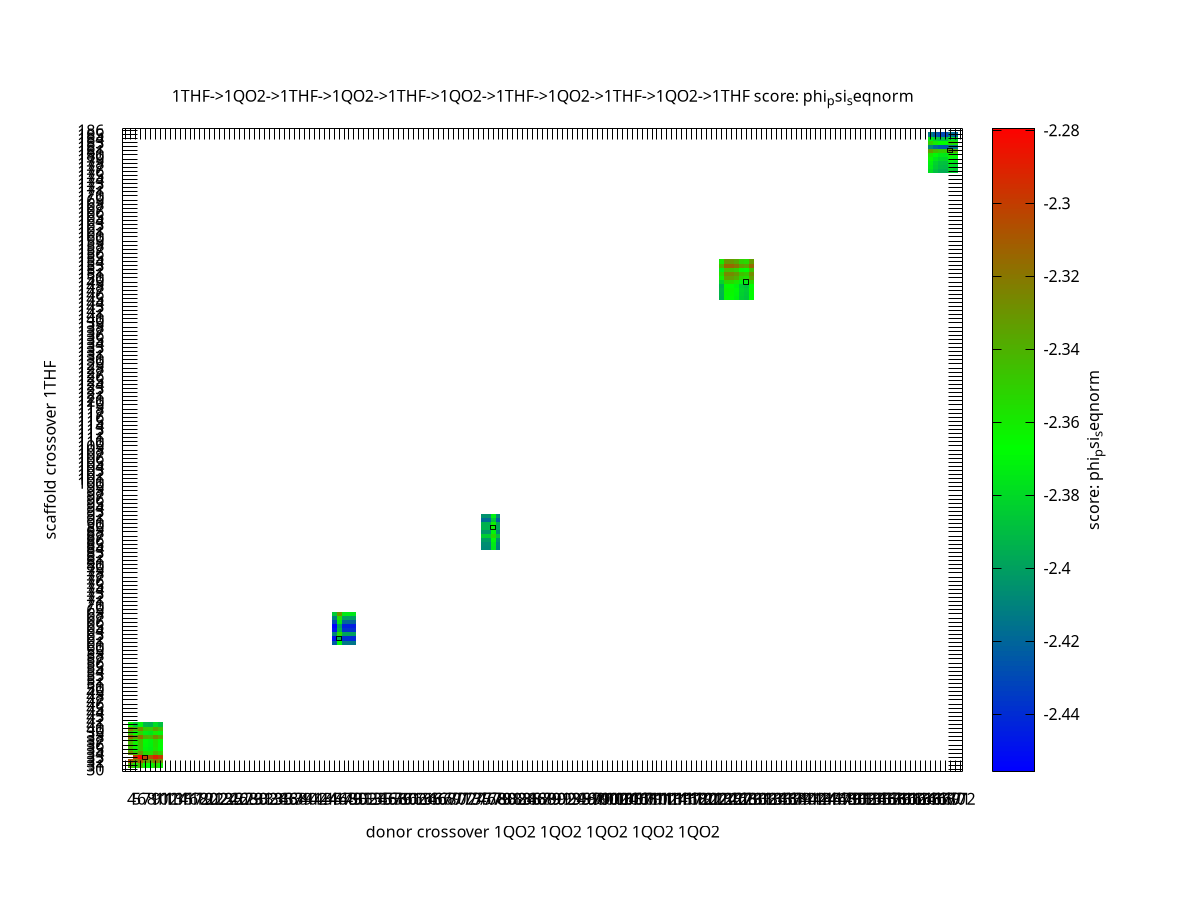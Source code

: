 # BCL generated heatmap
set terminal png enhanced transparent font "Arial,12" size 1080,800
set output "example/example_files/output/biol/1qo2_1thf/score_heatmap_phi_psi_seqnorm.png"
set encoding iso_8859_1
set view map
set title "1THF->1QO2->1THF->1QO2->1THF->1QO2->1THF->1QO2->1THF->1QO2->1THF score: phi_psi_seqnorm"
unset key

set xlabel "donor crossover 1QO2 1QO2 1QO2 1QO2 1QO2"
set xrange [ -0.5 : 168.5 ]
set xtics rotate by 0 ("    4 " 0, "    5 " 1, "    6 " 2, "    7 " 3, "    8 " 4, "    9 " 5, "   10 " 6, "   11 " 7, "   12 " 8, "   13 " 9, "   14 " 10, "   15 " 11, "   16 " 12, "   17 " 13, "   18 " 14, "   19 " 15, "   20 " 16, "   21 " 17, "   22 " 18, "   23 " 19, "   24 " 20, "   25 " 21, "   26 " 22, "   27 " 23, "   28 " 24, "   29 " 25, "   30 " 26, "   31 " 27, "   32 " 28, "   33 " 29, "   34 " 30, "   35 " 31, "   36 " 32, "   37 " 33, "   38 " 34, "   39 " 35, "   40 " 36, "   41 " 37, "   42 " 38, "   43 " 39, "   44 " 40, "   45 " 41, "   46 " 42, "   47 " 43, "   48 " 44, "   49 " 45, "   50 " 46, "   51 " 47, "   52 " 48, "   53 " 49, "   54 " 50, "   55 " 51, "   56 " 52, "   57 " 53, "   58 " 54, "   59 " 55, "   60 " 56, "   61 " 57, "   62 " 58, "   63 " 59, "   64 " 60, "   65 " 61, "   66 " 62, "   67 " 63, "   68 " 64, "   69 " 65, "   70 " 66, "   71 " 67, "   72 " 68, "   73 " 69, "   74 " 70, "   75 " 71, "   76 " 72, "   77 " 73, "   78 " 74, "   79 " 75, "   80 " 76, "   81 " 77, "   82 " 78, "   83 " 79, "   84 " 80, "   85 " 81, "   86 " 82, "   87 " 83, "   88 " 84, "   89 " 85, "   90 " 86, "   91 " 87, "   92 " 88, "   93 " 89, "   94 " 90, "   95 " 91, "   96 " 92, "   97 " 93, "   98 " 94, "   99 " 95, "  100 " 96, "  101 " 97, "  102 " 98, "  103 " 99, "  104 " 100, "  105 " 101, "  106 " 102, "  107 " 103, "  108 " 104, "  109 " 105, "  110 " 106, "  111 " 107, "  112 " 108, "  113 " 109, "  114 " 110, "  115 " 111, "  116 " 112, "  117 " 113, "  118 " 114, "  119 " 115, "  120 " 116, "  121 " 117, "  122 " 118, "  123 " 119, "  124 " 120, "  125 " 121, "  126 " 122, "  127 " 123, "  128 " 124, "  129 " 125, "  130 " 126, "  131 " 127, "  132 " 128, "  133 " 129, "  134 " 130, "  135 " 131, "  136 " 132, "  137 " 133, "  138 " 134, "  139 " 135, "  140 " 136, "  141 " 137, "  142 " 138, "  143 " 139, "  144 " 140, "  145 " 141, "  146 " 142, "  147 " 143, "  148 " 144, "  149 " 145, "  150 " 146, "  151 " 147, "  152 " 148, "  153 " 149, "  154 " 150, "  155 " 151, "  156 " 152, "  157 " 153, "  158 " 154, "  159 " 155, "  160 " 156, "  161 " 157, "  162 " 158, "  163 " 159, "  164 " 160, "  165 " 161, "  166 " 162, "  167 " 163, "  168 " 164, "  169 " 165, "  170 " 166, "  171 " 167, "  172 " 168)
set ylabel "scaffold crossover 1THF"
set yrange [ -0.5 : 156.5 ]
set ytics ("   30 " 0, "   31 " 1, "   32 " 2, "   33 " 3, "   34 " 4, "   35 " 5, "   36 " 6, "   37 " 7, "   38 " 8, "   39 " 9, "   40 " 10, "   41 " 11, "   42 " 12, "   43 " 13, "   44 " 14, "   45 " 15, "   46 " 16, "   47 " 17, "   48 " 18, "   49 " 19, "   50 " 20, "   51 " 21, "   52 " 22, "   53 " 23, "   54 " 24, "   55 " 25, "   56 " 26, "   57 " 27, "   58 " 28, "   59 " 29, "   60 " 30, "   61 " 31, "   62 " 32, "   63 " 33, "   64 " 34, "   65 " 35, "   66 " 36, "   67 " 37, "   68 " 38, "   69 " 39, "   70 " 40, "   71 " 41, "   72 " 42, "   73 " 43, "   74 " 44, "   75 " 45, "   76 " 46, "   77 " 47, "   78 " 48, "   79 " 49, "   80 " 50, "   81 " 51, "   82 " 52, "   83 " 53, "   84 " 54, "   85 " 55, "   86 " 56, "   87 " 57, "   88 " 58, "   89 " 59, "   90 " 60, "   91 " 61, "   92 " 62, "   93 " 63, "   94 " 64, "   95 " 65, "   96 " 66, "   97 " 67, "   98 " 68, "   99 " 69, "  100 " 70, "  101 " 71, "  102 " 72, "  103 " 73, "  104 " 74, "  105 " 75, "  106 " 76, "  107 " 77, "  108 " 78, "  109 " 79, "  110 " 80, "  111 " 81, "  112 " 82, "  113 " 83, "  114 " 84, "  115 " 85, "  116 " 86, "  117 " 87, "  118 " 88, "  119 " 89, "  120 " 90, "  121 " 91, "  122 " 92, "  123 " 93, "  124 " 94, "  125 " 95, "  126 " 96, "  127 " 97, "  128 " 98, "  129 " 99, "  130 " 100, "  131 " 101, "  132 " 102, "  133 " 103, "  134 " 104, "  135 " 105, "  136 " 106, "  137 " 107, "  138 " 108, "  139 " 109, "  140 " 110, "  141 " 111, "  142 " 112, "  143 " 113, "  144 " 114, "  145 " 115, "  146 " 116, "  147 " 117, "  148 " 118, "  149 " 119, "  150 " 120, "  151 " 121, "  152 " 122, "  153 " 123, "  154 " 124, "  155 " 125, "  156 " 126, "  157 " 127, "  158 " 128, "  159 " 129, "  160 " 130, "  161 " 131, "  162 " 132, "  163 " 133, "  164 " 134, "  165 " 135, "  166 " 136, "  167 " 137, "  168 " 138, "  169 " 139, "  170 " 140, "  171 " 141, "  172 " 142, "  173 " 143, "  174 " 144, "  175 " 145, "  176 " 146, "  177 " 147, "  178 " 148, "  179 " 149, "  180 " 150, "  181 " 151, "  182 " 152, "  183 " 153, "  184 " 154, "  185 " 155, "  186 " 156)
set cblabel "score: phi_psi_seqnorm"
set cbrange [ -2.45578 : -2.27951 ]
#set cbtics 1
#set format cb "%3.1f"

set palette defined (0 0 0 1, 1 0 1 0, 2 1 0 0, 2.00001 1 1 1)
set object rect from 3.5,2.5 to 4.5,3.5  front fillcolor rgb "black" fs empty border 0 linewidth 0.9
set object rect from 42.5,31.5 to 43.5,32.5  front fillcolor rgb "black" fs empty border 0 linewidth 0.9
set object rect from 73.5,58.5 to 74.5,59.5  front fillcolor rgb "black" fs empty border 0 linewidth 0.9
set object rect from 124.5,118.5 to 125.5,119.5  front fillcolor rgb "black" fs empty border 0 linewidth 0.9
set object rect from 165.5,150.5 to 166.5,151.5  front fillcolor rgb "black" fs empty border 0 linewidth 0.9
splot '-' using 1:2:3 with image
# number x values 169
# number y values 157
0	0 	0
1	0 	0
2	0 	0
3	0 	0
4	0 	0
5	0 	0
6	0 	0
7	0 	0
8	0 	0
9	0 	0
10	0 	0
11	0 	0
12	0 	0
13	0 	0
14	0 	0
15	0 	0
16	0 	0
17	0 	0
18	0 	0
19	0 	0
20	0 	0
21	0 	0
22	0 	0
23	0 	0
24	0 	0
25	0 	0
26	0 	0
27	0 	0
28	0 	0
29	0 	0
30	0 	0
31	0 	0
32	0 	0
33	0 	0
34	0 	0
35	0 	0
36	0 	0
37	0 	0
38	0 	0
39	0 	0
40	0 	0
41	0 	0
42	0 	0
43	0 	0
44	0 	0
45	0 	0
46	0 	0
47	0 	0
48	0 	0
49	0 	0
50	0 	0
51	0 	0
52	0 	0
53	0 	0
54	0 	0
55	0 	0
56	0 	0
57	0 	0
58	0 	0
59	0 	0
60	0 	0
61	0 	0
62	0 	0
63	0 	0
64	0 	0
65	0 	0
66	0 	0
67	0 	0
68	0 	0
69	0 	0
70	0 	0
71	0 	0
72	0 	0
73	0 	0
74	0 	0
75	0 	0
76	0 	0
77	0 	0
78	0 	0
79	0 	0
80	0 	0
81	0 	0
82	0 	0
83	0 	0
84	0 	0
85	0 	0
86	0 	0
87	0 	0
88	0 	0
89	0 	0
90	0 	0
91	0 	0
92	0 	0
93	0 	0
94	0 	0
95	0 	0
96	0 	0
97	0 	0
98	0 	0
99	0 	0
100	0 	0
101	0 	0
102	0 	0
103	0 	0
104	0 	0
105	0 	0
106	0 	0
107	0 	0
108	0 	0
109	0 	0
110	0 	0
111	0 	0
112	0 	0
113	0 	0
114	0 	0
115	0 	0
116	0 	0
117	0 	0
118	0 	0
119	0 	0
120	0 	0
121	0 	0
122	0 	0
123	0 	0
124	0 	0
125	0 	0
126	0 	0
127	0 	0
128	0 	0
129	0 	0
130	0 	0
131	0 	0
132	0 	0
133	0 	0
134	0 	0
135	0 	0
136	0 	0
137	0 	0
138	0 	0
139	0 	0
140	0 	0
141	0 	0
142	0 	0
143	0 	0
144	0 	0
145	0 	0
146	0 	0
147	0 	0
148	0 	0
149	0 	0
150	0 	0
151	0 	0
152	0 	0
153	0 	0
154	0 	0
155	0 	0
156	0 	0
157	0 	0
158	0 	0
159	0 	0
160	0 	0
161	0 	0
162	0 	0
163	0 	0
164	0 	0
165	0 	0
166	0 	0
167	0 	0
168	0 	0

0	1 	0
1	1 	-2.34189
2	1 	-2.35998
3	1 	-2.34499
4	1 	-2.36659
5	1 	-2.36924
6	1 	-2.35354
7	1 	-2.36382
8	1 	0
9	1 	0
10	1 	0
11	1 	0
12	1 	0
13	1 	0
14	1 	0
15	1 	0
16	1 	0
17	1 	0
18	1 	0
19	1 	0
20	1 	0
21	1 	0
22	1 	0
23	1 	0
24	1 	0
25	1 	0
26	1 	0
27	1 	0
28	1 	0
29	1 	0
30	1 	0
31	1 	0
32	1 	0
33	1 	0
34	1 	0
35	1 	0
36	1 	0
37	1 	0
38	1 	0
39	1 	0
40	1 	0
41	1 	0
42	1 	0
43	1 	0
44	1 	0
45	1 	0
46	1 	0
47	1 	0
48	1 	0
49	1 	0
50	1 	0
51	1 	0
52	1 	0
53	1 	0
54	1 	0
55	1 	0
56	1 	0
57	1 	0
58	1 	0
59	1 	0
60	1 	0
61	1 	0
62	1 	0
63	1 	0
64	1 	0
65	1 	0
66	1 	0
67	1 	0
68	1 	0
69	1 	0
70	1 	0
71	1 	0
72	1 	0
73	1 	0
74	1 	0
75	1 	0
76	1 	0
77	1 	0
78	1 	0
79	1 	0
80	1 	0
81	1 	0
82	1 	0
83	1 	0
84	1 	0
85	1 	0
86	1 	0
87	1 	0
88	1 	0
89	1 	0
90	1 	0
91	1 	0
92	1 	0
93	1 	0
94	1 	0
95	1 	0
96	1 	0
97	1 	0
98	1 	0
99	1 	0
100	1 	0
101	1 	0
102	1 	0
103	1 	0
104	1 	0
105	1 	0
106	1 	0
107	1 	0
108	1 	0
109	1 	0
110	1 	0
111	1 	0
112	1 	0
113	1 	0
114	1 	0
115	1 	0
116	1 	0
117	1 	0
118	1 	0
119	1 	0
120	1 	0
121	1 	0
122	1 	0
123	1 	0
124	1 	0
125	1 	0
126	1 	0
127	1 	0
128	1 	0
129	1 	0
130	1 	0
131	1 	0
132	1 	0
133	1 	0
134	1 	0
135	1 	0
136	1 	0
137	1 	0
138	1 	0
139	1 	0
140	1 	0
141	1 	0
142	1 	0
143	1 	0
144	1 	0
145	1 	0
146	1 	0
147	1 	0
148	1 	0
149	1 	0
150	1 	0
151	1 	0
152	1 	0
153	1 	0
154	1 	0
155	1 	0
156	1 	0
157	1 	0
158	1 	0
159	1 	0
160	1 	0
161	1 	0
162	1 	0
163	1 	0
164	1 	0
165	1 	0
166	1 	0
167	1 	0
168	1 	0

0	2 	0
1	2 	-2.30785
2	2 	-2.32594
3	2 	-2.31094
4	2 	-2.33254
5	2 	-2.33519
6	2 	-2.31949
7	2 	-2.32977
8	2 	0
9	2 	0
10	2 	0
11	2 	0
12	2 	0
13	2 	0
14	2 	0
15	2 	0
16	2 	0
17	2 	0
18	2 	0
19	2 	0
20	2 	0
21	2 	0
22	2 	0
23	2 	0
24	2 	0
25	2 	0
26	2 	0
27	2 	0
28	2 	0
29	2 	0
30	2 	0
31	2 	0
32	2 	0
33	2 	0
34	2 	0
35	2 	0
36	2 	0
37	2 	0
38	2 	0
39	2 	0
40	2 	0
41	2 	0
42	2 	0
43	2 	0
44	2 	0
45	2 	0
46	2 	0
47	2 	0
48	2 	0
49	2 	0
50	2 	0
51	2 	0
52	2 	0
53	2 	0
54	2 	0
55	2 	0
56	2 	0
57	2 	0
58	2 	0
59	2 	0
60	2 	0
61	2 	0
62	2 	0
63	2 	0
64	2 	0
65	2 	0
66	2 	0
67	2 	0
68	2 	0
69	2 	0
70	2 	0
71	2 	0
72	2 	0
73	2 	0
74	2 	0
75	2 	0
76	2 	0
77	2 	0
78	2 	0
79	2 	0
80	2 	0
81	2 	0
82	2 	0
83	2 	0
84	2 	0
85	2 	0
86	2 	0
87	2 	0
88	2 	0
89	2 	0
90	2 	0
91	2 	0
92	2 	0
93	2 	0
94	2 	0
95	2 	0
96	2 	0
97	2 	0
98	2 	0
99	2 	0
100	2 	0
101	2 	0
102	2 	0
103	2 	0
104	2 	0
105	2 	0
106	2 	0
107	2 	0
108	2 	0
109	2 	0
110	2 	0
111	2 	0
112	2 	0
113	2 	0
114	2 	0
115	2 	0
116	2 	0
117	2 	0
118	2 	0
119	2 	0
120	2 	0
121	2 	0
122	2 	0
123	2 	0
124	2 	0
125	2 	0
126	2 	0
127	2 	0
128	2 	0
129	2 	0
130	2 	0
131	2 	0
132	2 	0
133	2 	0
134	2 	0
135	2 	0
136	2 	0
137	2 	0
138	2 	0
139	2 	0
140	2 	0
141	2 	0
142	2 	0
143	2 	0
144	2 	0
145	2 	0
146	2 	0
147	2 	0
148	2 	0
149	2 	0
150	2 	0
151	2 	0
152	2 	0
153	2 	0
154	2 	0
155	2 	0
156	2 	0
157	2 	0
158	2 	0
159	2 	0
160	2 	0
161	2 	0
162	2 	0
163	2 	0
164	2 	0
165	2 	0
166	2 	0
167	2 	0
168	2 	0

0	3 	0
1	3 	-2.27951
2	3 	-2.2976
3	3 	-2.28261
4	3 	-2.30421
5	3 	-2.30686
6	3 	-2.29116
7	3 	-2.30144
8	3 	0
9	3 	0
10	3 	0
11	3 	0
12	3 	0
13	3 	0
14	3 	0
15	3 	0
16	3 	0
17	3 	0
18	3 	0
19	3 	0
20	3 	0
21	3 	0
22	3 	0
23	3 	0
24	3 	0
25	3 	0
26	3 	0
27	3 	0
28	3 	0
29	3 	0
30	3 	0
31	3 	0
32	3 	0
33	3 	0
34	3 	0
35	3 	0
36	3 	0
37	3 	0
38	3 	0
39	3 	0
40	3 	0
41	3 	0
42	3 	0
43	3 	0
44	3 	0
45	3 	0
46	3 	0
47	3 	0
48	3 	0
49	3 	0
50	3 	0
51	3 	0
52	3 	0
53	3 	0
54	3 	0
55	3 	0
56	3 	0
57	3 	0
58	3 	0
59	3 	0
60	3 	0
61	3 	0
62	3 	0
63	3 	0
64	3 	0
65	3 	0
66	3 	0
67	3 	0
68	3 	0
69	3 	0
70	3 	0
71	3 	0
72	3 	0
73	3 	0
74	3 	0
75	3 	0
76	3 	0
77	3 	0
78	3 	0
79	3 	0
80	3 	0
81	3 	0
82	3 	0
83	3 	0
84	3 	0
85	3 	0
86	3 	0
87	3 	0
88	3 	0
89	3 	0
90	3 	0
91	3 	0
92	3 	0
93	3 	0
94	3 	0
95	3 	0
96	3 	0
97	3 	0
98	3 	0
99	3 	0
100	3 	0
101	3 	0
102	3 	0
103	3 	0
104	3 	0
105	3 	0
106	3 	0
107	3 	0
108	3 	0
109	3 	0
110	3 	0
111	3 	0
112	3 	0
113	3 	0
114	3 	0
115	3 	0
116	3 	0
117	3 	0
118	3 	0
119	3 	0
120	3 	0
121	3 	0
122	3 	0
123	3 	0
124	3 	0
125	3 	0
126	3 	0
127	3 	0
128	3 	0
129	3 	0
130	3 	0
131	3 	0
132	3 	0
133	3 	0
134	3 	0
135	3 	0
136	3 	0
137	3 	0
138	3 	0
139	3 	0
140	3 	0
141	3 	0
142	3 	0
143	3 	0
144	3 	0
145	3 	0
146	3 	0
147	3 	0
148	3 	0
149	3 	0
150	3 	0
151	3 	0
152	3 	0
153	3 	0
154	3 	0
155	3 	0
156	3 	0
157	3 	0
158	3 	0
159	3 	0
160	3 	0
161	3 	0
162	3 	0
163	3 	0
164	3 	0
165	3 	0
166	3 	0
167	3 	0
168	3 	0

0	4 	0
1	4 	-2.33027
2	4 	-2.34836
3	4 	-2.33336
4	4 	-2.35497
5	4 	-2.35761
6	4 	-2.34192
7	4 	-2.3522
8	4 	0
9	4 	0
10	4 	0
11	4 	0
12	4 	0
13	4 	0
14	4 	0
15	4 	0
16	4 	0
17	4 	0
18	4 	0
19	4 	0
20	4 	0
21	4 	0
22	4 	0
23	4 	0
24	4 	0
25	4 	0
26	4 	0
27	4 	0
28	4 	0
29	4 	0
30	4 	0
31	4 	0
32	4 	0
33	4 	0
34	4 	0
35	4 	0
36	4 	0
37	4 	0
38	4 	0
39	4 	0
40	4 	0
41	4 	0
42	4 	0
43	4 	0
44	4 	0
45	4 	0
46	4 	0
47	4 	0
48	4 	0
49	4 	0
50	4 	0
51	4 	0
52	4 	0
53	4 	0
54	4 	0
55	4 	0
56	4 	0
57	4 	0
58	4 	0
59	4 	0
60	4 	0
61	4 	0
62	4 	0
63	4 	0
64	4 	0
65	4 	0
66	4 	0
67	4 	0
68	4 	0
69	4 	0
70	4 	0
71	4 	0
72	4 	0
73	4 	0
74	4 	0
75	4 	0
76	4 	0
77	4 	0
78	4 	0
79	4 	0
80	4 	0
81	4 	0
82	4 	0
83	4 	0
84	4 	0
85	4 	0
86	4 	0
87	4 	0
88	4 	0
89	4 	0
90	4 	0
91	4 	0
92	4 	0
93	4 	0
94	4 	0
95	4 	0
96	4 	0
97	4 	0
98	4 	0
99	4 	0
100	4 	0
101	4 	0
102	4 	0
103	4 	0
104	4 	0
105	4 	0
106	4 	0
107	4 	0
108	4 	0
109	4 	0
110	4 	0
111	4 	0
112	4 	0
113	4 	0
114	4 	0
115	4 	0
116	4 	0
117	4 	0
118	4 	0
119	4 	0
120	4 	0
121	4 	0
122	4 	0
123	4 	0
124	4 	0
125	4 	0
126	4 	0
127	4 	0
128	4 	0
129	4 	0
130	4 	0
131	4 	0
132	4 	0
133	4 	0
134	4 	0
135	4 	0
136	4 	0
137	4 	0
138	4 	0
139	4 	0
140	4 	0
141	4 	0
142	4 	0
143	4 	0
144	4 	0
145	4 	0
146	4 	0
147	4 	0
148	4 	0
149	4 	0
150	4 	0
151	4 	0
152	4 	0
153	4 	0
154	4 	0
155	4 	0
156	4 	0
157	4 	0
158	4 	0
159	4 	0
160	4 	0
161	4 	0
162	4 	0
163	4 	0
164	4 	0
165	4 	0
166	4 	0
167	4 	0
168	4 	0

0	5 	0
1	5 	-2.34625
2	5 	-2.36434
3	5 	-2.34934
4	5 	-2.37094
5	5 	-2.37359
6	5 	-2.35789
7	5 	-2.36818
8	5 	0
9	5 	0
10	5 	0
11	5 	0
12	5 	0
13	5 	0
14	5 	0
15	5 	0
16	5 	0
17	5 	0
18	5 	0
19	5 	0
20	5 	0
21	5 	0
22	5 	0
23	5 	0
24	5 	0
25	5 	0
26	5 	0
27	5 	0
28	5 	0
29	5 	0
30	5 	0
31	5 	0
32	5 	0
33	5 	0
34	5 	0
35	5 	0
36	5 	0
37	5 	0
38	5 	0
39	5 	0
40	5 	0
41	5 	0
42	5 	0
43	5 	0
44	5 	0
45	5 	0
46	5 	0
47	5 	0
48	5 	0
49	5 	0
50	5 	0
51	5 	0
52	5 	0
53	5 	0
54	5 	0
55	5 	0
56	5 	0
57	5 	0
58	5 	0
59	5 	0
60	5 	0
61	5 	0
62	5 	0
63	5 	0
64	5 	0
65	5 	0
66	5 	0
67	5 	0
68	5 	0
69	5 	0
70	5 	0
71	5 	0
72	5 	0
73	5 	0
74	5 	0
75	5 	0
76	5 	0
77	5 	0
78	5 	0
79	5 	0
80	5 	0
81	5 	0
82	5 	0
83	5 	0
84	5 	0
85	5 	0
86	5 	0
87	5 	0
88	5 	0
89	5 	0
90	5 	0
91	5 	0
92	5 	0
93	5 	0
94	5 	0
95	5 	0
96	5 	0
97	5 	0
98	5 	0
99	5 	0
100	5 	0
101	5 	0
102	5 	0
103	5 	0
104	5 	0
105	5 	0
106	5 	0
107	5 	0
108	5 	0
109	5 	0
110	5 	0
111	5 	0
112	5 	0
113	5 	0
114	5 	0
115	5 	0
116	5 	0
117	5 	0
118	5 	0
119	5 	0
120	5 	0
121	5 	0
122	5 	0
123	5 	0
124	5 	0
125	5 	0
126	5 	0
127	5 	0
128	5 	0
129	5 	0
130	5 	0
131	5 	0
132	5 	0
133	5 	0
134	5 	0
135	5 	0
136	5 	0
137	5 	0
138	5 	0
139	5 	0
140	5 	0
141	5 	0
142	5 	0
143	5 	0
144	5 	0
145	5 	0
146	5 	0
147	5 	0
148	5 	0
149	5 	0
150	5 	0
151	5 	0
152	5 	0
153	5 	0
154	5 	0
155	5 	0
156	5 	0
157	5 	0
158	5 	0
159	5 	0
160	5 	0
161	5 	0
162	5 	0
163	5 	0
164	5 	0
165	5 	0
166	5 	0
167	5 	0
168	5 	0

0	6 	0
1	6 	-2.34476
2	6 	-2.36286
3	6 	-2.34786
4	6 	-2.36946
5	6 	-2.37211
6	6 	-2.35641
7	6 	-2.36669
8	6 	0
9	6 	0
10	6 	0
11	6 	0
12	6 	0
13	6 	0
14	6 	0
15	6 	0
16	6 	0
17	6 	0
18	6 	0
19	6 	0
20	6 	0
21	6 	0
22	6 	0
23	6 	0
24	6 	0
25	6 	0
26	6 	0
27	6 	0
28	6 	0
29	6 	0
30	6 	0
31	6 	0
32	6 	0
33	6 	0
34	6 	0
35	6 	0
36	6 	0
37	6 	0
38	6 	0
39	6 	0
40	6 	0
41	6 	0
42	6 	0
43	6 	0
44	6 	0
45	6 	0
46	6 	0
47	6 	0
48	6 	0
49	6 	0
50	6 	0
51	6 	0
52	6 	0
53	6 	0
54	6 	0
55	6 	0
56	6 	0
57	6 	0
58	6 	0
59	6 	0
60	6 	0
61	6 	0
62	6 	0
63	6 	0
64	6 	0
65	6 	0
66	6 	0
67	6 	0
68	6 	0
69	6 	0
70	6 	0
71	6 	0
72	6 	0
73	6 	0
74	6 	0
75	6 	0
76	6 	0
77	6 	0
78	6 	0
79	6 	0
80	6 	0
81	6 	0
82	6 	0
83	6 	0
84	6 	0
85	6 	0
86	6 	0
87	6 	0
88	6 	0
89	6 	0
90	6 	0
91	6 	0
92	6 	0
93	6 	0
94	6 	0
95	6 	0
96	6 	0
97	6 	0
98	6 	0
99	6 	0
100	6 	0
101	6 	0
102	6 	0
103	6 	0
104	6 	0
105	6 	0
106	6 	0
107	6 	0
108	6 	0
109	6 	0
110	6 	0
111	6 	0
112	6 	0
113	6 	0
114	6 	0
115	6 	0
116	6 	0
117	6 	0
118	6 	0
119	6 	0
120	6 	0
121	6 	0
122	6 	0
123	6 	0
124	6 	0
125	6 	0
126	6 	0
127	6 	0
128	6 	0
129	6 	0
130	6 	0
131	6 	0
132	6 	0
133	6 	0
134	6 	0
135	6 	0
136	6 	0
137	6 	0
138	6 	0
139	6 	0
140	6 	0
141	6 	0
142	6 	0
143	6 	0
144	6 	0
145	6 	0
146	6 	0
147	6 	0
148	6 	0
149	6 	0
150	6 	0
151	6 	0
152	6 	0
153	6 	0
154	6 	0
155	6 	0
156	6 	0
157	6 	0
158	6 	0
159	6 	0
160	6 	0
161	6 	0
162	6 	0
163	6 	0
164	6 	0
165	6 	0
166	6 	0
167	6 	0
168	6 	0

0	7 	0
1	7 	-2.34406
2	7 	-2.36215
3	7 	-2.34715
4	7 	-2.36875
5	7 	-2.3714
6	7 	-2.35571
7	7 	-2.36599
8	7 	0
9	7 	0
10	7 	0
11	7 	0
12	7 	0
13	7 	0
14	7 	0
15	7 	0
16	7 	0
17	7 	0
18	7 	0
19	7 	0
20	7 	0
21	7 	0
22	7 	0
23	7 	0
24	7 	0
25	7 	0
26	7 	0
27	7 	0
28	7 	0
29	7 	0
30	7 	0
31	7 	0
32	7 	0
33	7 	0
34	7 	0
35	7 	0
36	7 	0
37	7 	0
38	7 	0
39	7 	0
40	7 	0
41	7 	0
42	7 	0
43	7 	0
44	7 	0
45	7 	0
46	7 	0
47	7 	0
48	7 	0
49	7 	0
50	7 	0
51	7 	0
52	7 	0
53	7 	0
54	7 	0
55	7 	0
56	7 	0
57	7 	0
58	7 	0
59	7 	0
60	7 	0
61	7 	0
62	7 	0
63	7 	0
64	7 	0
65	7 	0
66	7 	0
67	7 	0
68	7 	0
69	7 	0
70	7 	0
71	7 	0
72	7 	0
73	7 	0
74	7 	0
75	7 	0
76	7 	0
77	7 	0
78	7 	0
79	7 	0
80	7 	0
81	7 	0
82	7 	0
83	7 	0
84	7 	0
85	7 	0
86	7 	0
87	7 	0
88	7 	0
89	7 	0
90	7 	0
91	7 	0
92	7 	0
93	7 	0
94	7 	0
95	7 	0
96	7 	0
97	7 	0
98	7 	0
99	7 	0
100	7 	0
101	7 	0
102	7 	0
103	7 	0
104	7 	0
105	7 	0
106	7 	0
107	7 	0
108	7 	0
109	7 	0
110	7 	0
111	7 	0
112	7 	0
113	7 	0
114	7 	0
115	7 	0
116	7 	0
117	7 	0
118	7 	0
119	7 	0
120	7 	0
121	7 	0
122	7 	0
123	7 	0
124	7 	0
125	7 	0
126	7 	0
127	7 	0
128	7 	0
129	7 	0
130	7 	0
131	7 	0
132	7 	0
133	7 	0
134	7 	0
135	7 	0
136	7 	0
137	7 	0
138	7 	0
139	7 	0
140	7 	0
141	7 	0
142	7 	0
143	7 	0
144	7 	0
145	7 	0
146	7 	0
147	7 	0
148	7 	0
149	7 	0
150	7 	0
151	7 	0
152	7 	0
153	7 	0
154	7 	0
155	7 	0
156	7 	0
157	7 	0
158	7 	0
159	7 	0
160	7 	0
161	7 	0
162	7 	0
163	7 	0
164	7 	0
165	7 	0
166	7 	0
167	7 	0
168	7 	0

0	8 	0
1	8 	-2.31559
2	8 	-2.33369
3	8 	-2.31869
4	8 	-2.34029
5	8 	-2.34294
6	8 	-2.32724
7	8 	-2.33752
8	8 	0
9	8 	0
10	8 	0
11	8 	0
12	8 	0
13	8 	0
14	8 	0
15	8 	0
16	8 	0
17	8 	0
18	8 	0
19	8 	0
20	8 	0
21	8 	0
22	8 	0
23	8 	0
24	8 	0
25	8 	0
26	8 	0
27	8 	0
28	8 	0
29	8 	0
30	8 	0
31	8 	0
32	8 	0
33	8 	0
34	8 	0
35	8 	0
36	8 	0
37	8 	0
38	8 	0
39	8 	0
40	8 	0
41	8 	0
42	8 	0
43	8 	0
44	8 	0
45	8 	0
46	8 	0
47	8 	0
48	8 	0
49	8 	0
50	8 	0
51	8 	0
52	8 	0
53	8 	0
54	8 	0
55	8 	0
56	8 	0
57	8 	0
58	8 	0
59	8 	0
60	8 	0
61	8 	0
62	8 	0
63	8 	0
64	8 	0
65	8 	0
66	8 	0
67	8 	0
68	8 	0
69	8 	0
70	8 	0
71	8 	0
72	8 	0
73	8 	0
74	8 	0
75	8 	0
76	8 	0
77	8 	0
78	8 	0
79	8 	0
80	8 	0
81	8 	0
82	8 	0
83	8 	0
84	8 	0
85	8 	0
86	8 	0
87	8 	0
88	8 	0
89	8 	0
90	8 	0
91	8 	0
92	8 	0
93	8 	0
94	8 	0
95	8 	0
96	8 	0
97	8 	0
98	8 	0
99	8 	0
100	8 	0
101	8 	0
102	8 	0
103	8 	0
104	8 	0
105	8 	0
106	8 	0
107	8 	0
108	8 	0
109	8 	0
110	8 	0
111	8 	0
112	8 	0
113	8 	0
114	8 	0
115	8 	0
116	8 	0
117	8 	0
118	8 	0
119	8 	0
120	8 	0
121	8 	0
122	8 	0
123	8 	0
124	8 	0
125	8 	0
126	8 	0
127	8 	0
128	8 	0
129	8 	0
130	8 	0
131	8 	0
132	8 	0
133	8 	0
134	8 	0
135	8 	0
136	8 	0
137	8 	0
138	8 	0
139	8 	0
140	8 	0
141	8 	0
142	8 	0
143	8 	0
144	8 	0
145	8 	0
146	8 	0
147	8 	0
148	8 	0
149	8 	0
150	8 	0
151	8 	0
152	8 	0
153	8 	0
154	8 	0
155	8 	0
156	8 	0
157	8 	0
158	8 	0
159	8 	0
160	8 	0
161	8 	0
162	8 	0
163	8 	0
164	8 	0
165	8 	0
166	8 	0
167	8 	0
168	8 	0

0	9 	0
1	9 	-2.34928
2	9 	-2.36737
3	9 	-2.35237
4	9 	-2.37397
5	9 	-2.37662
6	9 	-2.36092
7	9 	-2.3712
8	9 	0
9	9 	0
10	9 	0
11	9 	0
12	9 	0
13	9 	0
14	9 	0
15	9 	0
16	9 	0
17	9 	0
18	9 	0
19	9 	0
20	9 	0
21	9 	0
22	9 	0
23	9 	0
24	9 	0
25	9 	0
26	9 	0
27	9 	0
28	9 	0
29	9 	0
30	9 	0
31	9 	0
32	9 	0
33	9 	0
34	9 	0
35	9 	0
36	9 	0
37	9 	0
38	9 	0
39	9 	0
40	9 	0
41	9 	0
42	9 	0
43	9 	0
44	9 	0
45	9 	0
46	9 	0
47	9 	0
48	9 	0
49	9 	0
50	9 	0
51	9 	0
52	9 	0
53	9 	0
54	9 	0
55	9 	0
56	9 	0
57	9 	0
58	9 	0
59	9 	0
60	9 	0
61	9 	0
62	9 	0
63	9 	0
64	9 	0
65	9 	0
66	9 	0
67	9 	0
68	9 	0
69	9 	0
70	9 	0
71	9 	0
72	9 	0
73	9 	0
74	9 	0
75	9 	0
76	9 	0
77	9 	0
78	9 	0
79	9 	0
80	9 	0
81	9 	0
82	9 	0
83	9 	0
84	9 	0
85	9 	0
86	9 	0
87	9 	0
88	9 	0
89	9 	0
90	9 	0
91	9 	0
92	9 	0
93	9 	0
94	9 	0
95	9 	0
96	9 	0
97	9 	0
98	9 	0
99	9 	0
100	9 	0
101	9 	0
102	9 	0
103	9 	0
104	9 	0
105	9 	0
106	9 	0
107	9 	0
108	9 	0
109	9 	0
110	9 	0
111	9 	0
112	9 	0
113	9 	0
114	9 	0
115	9 	0
116	9 	0
117	9 	0
118	9 	0
119	9 	0
120	9 	0
121	9 	0
122	9 	0
123	9 	0
124	9 	0
125	9 	0
126	9 	0
127	9 	0
128	9 	0
129	9 	0
130	9 	0
131	9 	0
132	9 	0
133	9 	0
134	9 	0
135	9 	0
136	9 	0
137	9 	0
138	9 	0
139	9 	0
140	9 	0
141	9 	0
142	9 	0
143	9 	0
144	9 	0
145	9 	0
146	9 	0
147	9 	0
148	9 	0
149	9 	0
150	9 	0
151	9 	0
152	9 	0
153	9 	0
154	9 	0
155	9 	0
156	9 	0
157	9 	0
158	9 	0
159	9 	0
160	9 	0
161	9 	0
162	9 	0
163	9 	0
164	9 	0
165	9 	0
166	9 	0
167	9 	0
168	9 	0

0	10 	0
1	10 	-2.32491
2	10 	-2.343
3	10 	-2.32801
4	10 	-2.34961
5	10 	-2.35226
6	10 	-2.33656
7	10 	-2.34684
8	10 	0
9	10 	0
10	10 	0
11	10 	0
12	10 	0
13	10 	0
14	10 	0
15	10 	0
16	10 	0
17	10 	0
18	10 	0
19	10 	0
20	10 	0
21	10 	0
22	10 	0
23	10 	0
24	10 	0
25	10 	0
26	10 	0
27	10 	0
28	10 	0
29	10 	0
30	10 	0
31	10 	0
32	10 	0
33	10 	0
34	10 	0
35	10 	0
36	10 	0
37	10 	0
38	10 	0
39	10 	0
40	10 	0
41	10 	0
42	10 	0
43	10 	0
44	10 	0
45	10 	0
46	10 	0
47	10 	0
48	10 	0
49	10 	0
50	10 	0
51	10 	0
52	10 	0
53	10 	0
54	10 	0
55	10 	0
56	10 	0
57	10 	0
58	10 	0
59	10 	0
60	10 	0
61	10 	0
62	10 	0
63	10 	0
64	10 	0
65	10 	0
66	10 	0
67	10 	0
68	10 	0
69	10 	0
70	10 	0
71	10 	0
72	10 	0
73	10 	0
74	10 	0
75	10 	0
76	10 	0
77	10 	0
78	10 	0
79	10 	0
80	10 	0
81	10 	0
82	10 	0
83	10 	0
84	10 	0
85	10 	0
86	10 	0
87	10 	0
88	10 	0
89	10 	0
90	10 	0
91	10 	0
92	10 	0
93	10 	0
94	10 	0
95	10 	0
96	10 	0
97	10 	0
98	10 	0
99	10 	0
100	10 	0
101	10 	0
102	10 	0
103	10 	0
104	10 	0
105	10 	0
106	10 	0
107	10 	0
108	10 	0
109	10 	0
110	10 	0
111	10 	0
112	10 	0
113	10 	0
114	10 	0
115	10 	0
116	10 	0
117	10 	0
118	10 	0
119	10 	0
120	10 	0
121	10 	0
122	10 	0
123	10 	0
124	10 	0
125	10 	0
126	10 	0
127	10 	0
128	10 	0
129	10 	0
130	10 	0
131	10 	0
132	10 	0
133	10 	0
134	10 	0
135	10 	0
136	10 	0
137	10 	0
138	10 	0
139	10 	0
140	10 	0
141	10 	0
142	10 	0
143	10 	0
144	10 	0
145	10 	0
146	10 	0
147	10 	0
148	10 	0
149	10 	0
150	10 	0
151	10 	0
152	10 	0
153	10 	0
154	10 	0
155	10 	0
156	10 	0
157	10 	0
158	10 	0
159	10 	0
160	10 	0
161	10 	0
162	10 	0
163	10 	0
164	10 	0
165	10 	0
166	10 	0
167	10 	0
168	10 	0

0	11 	0
1	11 	-2.36733
2	11 	-2.38543
3	11 	-2.37043
4	11 	-2.39203
5	11 	-2.39468
6	11 	-2.37898
7	11 	-2.38926
8	11 	0
9	11 	0
10	11 	0
11	11 	0
12	11 	0
13	11 	0
14	11 	0
15	11 	0
16	11 	0
17	11 	0
18	11 	0
19	11 	0
20	11 	0
21	11 	0
22	11 	0
23	11 	0
24	11 	0
25	11 	0
26	11 	0
27	11 	0
28	11 	0
29	11 	0
30	11 	0
31	11 	0
32	11 	0
33	11 	0
34	11 	0
35	11 	0
36	11 	0
37	11 	0
38	11 	0
39	11 	0
40	11 	0
41	11 	0
42	11 	0
43	11 	0
44	11 	0
45	11 	0
46	11 	0
47	11 	0
48	11 	0
49	11 	0
50	11 	0
51	11 	0
52	11 	0
53	11 	0
54	11 	0
55	11 	0
56	11 	0
57	11 	0
58	11 	0
59	11 	0
60	11 	0
61	11 	0
62	11 	0
63	11 	0
64	11 	0
65	11 	0
66	11 	0
67	11 	0
68	11 	0
69	11 	0
70	11 	0
71	11 	0
72	11 	0
73	11 	0
74	11 	0
75	11 	0
76	11 	0
77	11 	0
78	11 	0
79	11 	0
80	11 	0
81	11 	0
82	11 	0
83	11 	0
84	11 	0
85	11 	0
86	11 	0
87	11 	0
88	11 	0
89	11 	0
90	11 	0
91	11 	0
92	11 	0
93	11 	0
94	11 	0
95	11 	0
96	11 	0
97	11 	0
98	11 	0
99	11 	0
100	11 	0
101	11 	0
102	11 	0
103	11 	0
104	11 	0
105	11 	0
106	11 	0
107	11 	0
108	11 	0
109	11 	0
110	11 	0
111	11 	0
112	11 	0
113	11 	0
114	11 	0
115	11 	0
116	11 	0
117	11 	0
118	11 	0
119	11 	0
120	11 	0
121	11 	0
122	11 	0
123	11 	0
124	11 	0
125	11 	0
126	11 	0
127	11 	0
128	11 	0
129	11 	0
130	11 	0
131	11 	0
132	11 	0
133	11 	0
134	11 	0
135	11 	0
136	11 	0
137	11 	0
138	11 	0
139	11 	0
140	11 	0
141	11 	0
142	11 	0
143	11 	0
144	11 	0
145	11 	0
146	11 	0
147	11 	0
148	11 	0
149	11 	0
150	11 	0
151	11 	0
152	11 	0
153	11 	0
154	11 	0
155	11 	0
156	11 	0
157	11 	0
158	11 	0
159	11 	0
160	11 	0
161	11 	0
162	11 	0
163	11 	0
164	11 	0
165	11 	0
166	11 	0
167	11 	0
168	11 	0

0	12 	0
1	12 	0
2	12 	0
3	12 	0
4	12 	0
5	12 	0
6	12 	0
7	12 	0
8	12 	0
9	12 	0
10	12 	0
11	12 	0
12	12 	0
13	12 	0
14	12 	0
15	12 	0
16	12 	0
17	12 	0
18	12 	0
19	12 	0
20	12 	0
21	12 	0
22	12 	0
23	12 	0
24	12 	0
25	12 	0
26	12 	0
27	12 	0
28	12 	0
29	12 	0
30	12 	0
31	12 	0
32	12 	0
33	12 	0
34	12 	0
35	12 	0
36	12 	0
37	12 	0
38	12 	0
39	12 	0
40	12 	0
41	12 	0
42	12 	0
43	12 	0
44	12 	0
45	12 	0
46	12 	0
47	12 	0
48	12 	0
49	12 	0
50	12 	0
51	12 	0
52	12 	0
53	12 	0
54	12 	0
55	12 	0
56	12 	0
57	12 	0
58	12 	0
59	12 	0
60	12 	0
61	12 	0
62	12 	0
63	12 	0
64	12 	0
65	12 	0
66	12 	0
67	12 	0
68	12 	0
69	12 	0
70	12 	0
71	12 	0
72	12 	0
73	12 	0
74	12 	0
75	12 	0
76	12 	0
77	12 	0
78	12 	0
79	12 	0
80	12 	0
81	12 	0
82	12 	0
83	12 	0
84	12 	0
85	12 	0
86	12 	0
87	12 	0
88	12 	0
89	12 	0
90	12 	0
91	12 	0
92	12 	0
93	12 	0
94	12 	0
95	12 	0
96	12 	0
97	12 	0
98	12 	0
99	12 	0
100	12 	0
101	12 	0
102	12 	0
103	12 	0
104	12 	0
105	12 	0
106	12 	0
107	12 	0
108	12 	0
109	12 	0
110	12 	0
111	12 	0
112	12 	0
113	12 	0
114	12 	0
115	12 	0
116	12 	0
117	12 	0
118	12 	0
119	12 	0
120	12 	0
121	12 	0
122	12 	0
123	12 	0
124	12 	0
125	12 	0
126	12 	0
127	12 	0
128	12 	0
129	12 	0
130	12 	0
131	12 	0
132	12 	0
133	12 	0
134	12 	0
135	12 	0
136	12 	0
137	12 	0
138	12 	0
139	12 	0
140	12 	0
141	12 	0
142	12 	0
143	12 	0
144	12 	0
145	12 	0
146	12 	0
147	12 	0
148	12 	0
149	12 	0
150	12 	0
151	12 	0
152	12 	0
153	12 	0
154	12 	0
155	12 	0
156	12 	0
157	12 	0
158	12 	0
159	12 	0
160	12 	0
161	12 	0
162	12 	0
163	12 	0
164	12 	0
165	12 	0
166	12 	0
167	12 	0
168	12 	0

0	13 	0
1	13 	0
2	13 	0
3	13 	0
4	13 	0
5	13 	0
6	13 	0
7	13 	0
8	13 	0
9	13 	0
10	13 	0
11	13 	0
12	13 	0
13	13 	0
14	13 	0
15	13 	0
16	13 	0
17	13 	0
18	13 	0
19	13 	0
20	13 	0
21	13 	0
22	13 	0
23	13 	0
24	13 	0
25	13 	0
26	13 	0
27	13 	0
28	13 	0
29	13 	0
30	13 	0
31	13 	0
32	13 	0
33	13 	0
34	13 	0
35	13 	0
36	13 	0
37	13 	0
38	13 	0
39	13 	0
40	13 	0
41	13 	0
42	13 	0
43	13 	0
44	13 	0
45	13 	0
46	13 	0
47	13 	0
48	13 	0
49	13 	0
50	13 	0
51	13 	0
52	13 	0
53	13 	0
54	13 	0
55	13 	0
56	13 	0
57	13 	0
58	13 	0
59	13 	0
60	13 	0
61	13 	0
62	13 	0
63	13 	0
64	13 	0
65	13 	0
66	13 	0
67	13 	0
68	13 	0
69	13 	0
70	13 	0
71	13 	0
72	13 	0
73	13 	0
74	13 	0
75	13 	0
76	13 	0
77	13 	0
78	13 	0
79	13 	0
80	13 	0
81	13 	0
82	13 	0
83	13 	0
84	13 	0
85	13 	0
86	13 	0
87	13 	0
88	13 	0
89	13 	0
90	13 	0
91	13 	0
92	13 	0
93	13 	0
94	13 	0
95	13 	0
96	13 	0
97	13 	0
98	13 	0
99	13 	0
100	13 	0
101	13 	0
102	13 	0
103	13 	0
104	13 	0
105	13 	0
106	13 	0
107	13 	0
108	13 	0
109	13 	0
110	13 	0
111	13 	0
112	13 	0
113	13 	0
114	13 	0
115	13 	0
116	13 	0
117	13 	0
118	13 	0
119	13 	0
120	13 	0
121	13 	0
122	13 	0
123	13 	0
124	13 	0
125	13 	0
126	13 	0
127	13 	0
128	13 	0
129	13 	0
130	13 	0
131	13 	0
132	13 	0
133	13 	0
134	13 	0
135	13 	0
136	13 	0
137	13 	0
138	13 	0
139	13 	0
140	13 	0
141	13 	0
142	13 	0
143	13 	0
144	13 	0
145	13 	0
146	13 	0
147	13 	0
148	13 	0
149	13 	0
150	13 	0
151	13 	0
152	13 	0
153	13 	0
154	13 	0
155	13 	0
156	13 	0
157	13 	0
158	13 	0
159	13 	0
160	13 	0
161	13 	0
162	13 	0
163	13 	0
164	13 	0
165	13 	0
166	13 	0
167	13 	0
168	13 	0

0	14 	0
1	14 	0
2	14 	0
3	14 	0
4	14 	0
5	14 	0
6	14 	0
7	14 	0
8	14 	0
9	14 	0
10	14 	0
11	14 	0
12	14 	0
13	14 	0
14	14 	0
15	14 	0
16	14 	0
17	14 	0
18	14 	0
19	14 	0
20	14 	0
21	14 	0
22	14 	0
23	14 	0
24	14 	0
25	14 	0
26	14 	0
27	14 	0
28	14 	0
29	14 	0
30	14 	0
31	14 	0
32	14 	0
33	14 	0
34	14 	0
35	14 	0
36	14 	0
37	14 	0
38	14 	0
39	14 	0
40	14 	0
41	14 	0
42	14 	0
43	14 	0
44	14 	0
45	14 	0
46	14 	0
47	14 	0
48	14 	0
49	14 	0
50	14 	0
51	14 	0
52	14 	0
53	14 	0
54	14 	0
55	14 	0
56	14 	0
57	14 	0
58	14 	0
59	14 	0
60	14 	0
61	14 	0
62	14 	0
63	14 	0
64	14 	0
65	14 	0
66	14 	0
67	14 	0
68	14 	0
69	14 	0
70	14 	0
71	14 	0
72	14 	0
73	14 	0
74	14 	0
75	14 	0
76	14 	0
77	14 	0
78	14 	0
79	14 	0
80	14 	0
81	14 	0
82	14 	0
83	14 	0
84	14 	0
85	14 	0
86	14 	0
87	14 	0
88	14 	0
89	14 	0
90	14 	0
91	14 	0
92	14 	0
93	14 	0
94	14 	0
95	14 	0
96	14 	0
97	14 	0
98	14 	0
99	14 	0
100	14 	0
101	14 	0
102	14 	0
103	14 	0
104	14 	0
105	14 	0
106	14 	0
107	14 	0
108	14 	0
109	14 	0
110	14 	0
111	14 	0
112	14 	0
113	14 	0
114	14 	0
115	14 	0
116	14 	0
117	14 	0
118	14 	0
119	14 	0
120	14 	0
121	14 	0
122	14 	0
123	14 	0
124	14 	0
125	14 	0
126	14 	0
127	14 	0
128	14 	0
129	14 	0
130	14 	0
131	14 	0
132	14 	0
133	14 	0
134	14 	0
135	14 	0
136	14 	0
137	14 	0
138	14 	0
139	14 	0
140	14 	0
141	14 	0
142	14 	0
143	14 	0
144	14 	0
145	14 	0
146	14 	0
147	14 	0
148	14 	0
149	14 	0
150	14 	0
151	14 	0
152	14 	0
153	14 	0
154	14 	0
155	14 	0
156	14 	0
157	14 	0
158	14 	0
159	14 	0
160	14 	0
161	14 	0
162	14 	0
163	14 	0
164	14 	0
165	14 	0
166	14 	0
167	14 	0
168	14 	0

0	15 	0
1	15 	0
2	15 	0
3	15 	0
4	15 	0
5	15 	0
6	15 	0
7	15 	0
8	15 	0
9	15 	0
10	15 	0
11	15 	0
12	15 	0
13	15 	0
14	15 	0
15	15 	0
16	15 	0
17	15 	0
18	15 	0
19	15 	0
20	15 	0
21	15 	0
22	15 	0
23	15 	0
24	15 	0
25	15 	0
26	15 	0
27	15 	0
28	15 	0
29	15 	0
30	15 	0
31	15 	0
32	15 	0
33	15 	0
34	15 	0
35	15 	0
36	15 	0
37	15 	0
38	15 	0
39	15 	0
40	15 	0
41	15 	0
42	15 	0
43	15 	0
44	15 	0
45	15 	0
46	15 	0
47	15 	0
48	15 	0
49	15 	0
50	15 	0
51	15 	0
52	15 	0
53	15 	0
54	15 	0
55	15 	0
56	15 	0
57	15 	0
58	15 	0
59	15 	0
60	15 	0
61	15 	0
62	15 	0
63	15 	0
64	15 	0
65	15 	0
66	15 	0
67	15 	0
68	15 	0
69	15 	0
70	15 	0
71	15 	0
72	15 	0
73	15 	0
74	15 	0
75	15 	0
76	15 	0
77	15 	0
78	15 	0
79	15 	0
80	15 	0
81	15 	0
82	15 	0
83	15 	0
84	15 	0
85	15 	0
86	15 	0
87	15 	0
88	15 	0
89	15 	0
90	15 	0
91	15 	0
92	15 	0
93	15 	0
94	15 	0
95	15 	0
96	15 	0
97	15 	0
98	15 	0
99	15 	0
100	15 	0
101	15 	0
102	15 	0
103	15 	0
104	15 	0
105	15 	0
106	15 	0
107	15 	0
108	15 	0
109	15 	0
110	15 	0
111	15 	0
112	15 	0
113	15 	0
114	15 	0
115	15 	0
116	15 	0
117	15 	0
118	15 	0
119	15 	0
120	15 	0
121	15 	0
122	15 	0
123	15 	0
124	15 	0
125	15 	0
126	15 	0
127	15 	0
128	15 	0
129	15 	0
130	15 	0
131	15 	0
132	15 	0
133	15 	0
134	15 	0
135	15 	0
136	15 	0
137	15 	0
138	15 	0
139	15 	0
140	15 	0
141	15 	0
142	15 	0
143	15 	0
144	15 	0
145	15 	0
146	15 	0
147	15 	0
148	15 	0
149	15 	0
150	15 	0
151	15 	0
152	15 	0
153	15 	0
154	15 	0
155	15 	0
156	15 	0
157	15 	0
158	15 	0
159	15 	0
160	15 	0
161	15 	0
162	15 	0
163	15 	0
164	15 	0
165	15 	0
166	15 	0
167	15 	0
168	15 	0

0	16 	0
1	16 	0
2	16 	0
3	16 	0
4	16 	0
5	16 	0
6	16 	0
7	16 	0
8	16 	0
9	16 	0
10	16 	0
11	16 	0
12	16 	0
13	16 	0
14	16 	0
15	16 	0
16	16 	0
17	16 	0
18	16 	0
19	16 	0
20	16 	0
21	16 	0
22	16 	0
23	16 	0
24	16 	0
25	16 	0
26	16 	0
27	16 	0
28	16 	0
29	16 	0
30	16 	0
31	16 	0
32	16 	0
33	16 	0
34	16 	0
35	16 	0
36	16 	0
37	16 	0
38	16 	0
39	16 	0
40	16 	0
41	16 	0
42	16 	0
43	16 	0
44	16 	0
45	16 	0
46	16 	0
47	16 	0
48	16 	0
49	16 	0
50	16 	0
51	16 	0
52	16 	0
53	16 	0
54	16 	0
55	16 	0
56	16 	0
57	16 	0
58	16 	0
59	16 	0
60	16 	0
61	16 	0
62	16 	0
63	16 	0
64	16 	0
65	16 	0
66	16 	0
67	16 	0
68	16 	0
69	16 	0
70	16 	0
71	16 	0
72	16 	0
73	16 	0
74	16 	0
75	16 	0
76	16 	0
77	16 	0
78	16 	0
79	16 	0
80	16 	0
81	16 	0
82	16 	0
83	16 	0
84	16 	0
85	16 	0
86	16 	0
87	16 	0
88	16 	0
89	16 	0
90	16 	0
91	16 	0
92	16 	0
93	16 	0
94	16 	0
95	16 	0
96	16 	0
97	16 	0
98	16 	0
99	16 	0
100	16 	0
101	16 	0
102	16 	0
103	16 	0
104	16 	0
105	16 	0
106	16 	0
107	16 	0
108	16 	0
109	16 	0
110	16 	0
111	16 	0
112	16 	0
113	16 	0
114	16 	0
115	16 	0
116	16 	0
117	16 	0
118	16 	0
119	16 	0
120	16 	0
121	16 	0
122	16 	0
123	16 	0
124	16 	0
125	16 	0
126	16 	0
127	16 	0
128	16 	0
129	16 	0
130	16 	0
131	16 	0
132	16 	0
133	16 	0
134	16 	0
135	16 	0
136	16 	0
137	16 	0
138	16 	0
139	16 	0
140	16 	0
141	16 	0
142	16 	0
143	16 	0
144	16 	0
145	16 	0
146	16 	0
147	16 	0
148	16 	0
149	16 	0
150	16 	0
151	16 	0
152	16 	0
153	16 	0
154	16 	0
155	16 	0
156	16 	0
157	16 	0
158	16 	0
159	16 	0
160	16 	0
161	16 	0
162	16 	0
163	16 	0
164	16 	0
165	16 	0
166	16 	0
167	16 	0
168	16 	0

0	17 	0
1	17 	0
2	17 	0
3	17 	0
4	17 	0
5	17 	0
6	17 	0
7	17 	0
8	17 	0
9	17 	0
10	17 	0
11	17 	0
12	17 	0
13	17 	0
14	17 	0
15	17 	0
16	17 	0
17	17 	0
18	17 	0
19	17 	0
20	17 	0
21	17 	0
22	17 	0
23	17 	0
24	17 	0
25	17 	0
26	17 	0
27	17 	0
28	17 	0
29	17 	0
30	17 	0
31	17 	0
32	17 	0
33	17 	0
34	17 	0
35	17 	0
36	17 	0
37	17 	0
38	17 	0
39	17 	0
40	17 	0
41	17 	0
42	17 	0
43	17 	0
44	17 	0
45	17 	0
46	17 	0
47	17 	0
48	17 	0
49	17 	0
50	17 	0
51	17 	0
52	17 	0
53	17 	0
54	17 	0
55	17 	0
56	17 	0
57	17 	0
58	17 	0
59	17 	0
60	17 	0
61	17 	0
62	17 	0
63	17 	0
64	17 	0
65	17 	0
66	17 	0
67	17 	0
68	17 	0
69	17 	0
70	17 	0
71	17 	0
72	17 	0
73	17 	0
74	17 	0
75	17 	0
76	17 	0
77	17 	0
78	17 	0
79	17 	0
80	17 	0
81	17 	0
82	17 	0
83	17 	0
84	17 	0
85	17 	0
86	17 	0
87	17 	0
88	17 	0
89	17 	0
90	17 	0
91	17 	0
92	17 	0
93	17 	0
94	17 	0
95	17 	0
96	17 	0
97	17 	0
98	17 	0
99	17 	0
100	17 	0
101	17 	0
102	17 	0
103	17 	0
104	17 	0
105	17 	0
106	17 	0
107	17 	0
108	17 	0
109	17 	0
110	17 	0
111	17 	0
112	17 	0
113	17 	0
114	17 	0
115	17 	0
116	17 	0
117	17 	0
118	17 	0
119	17 	0
120	17 	0
121	17 	0
122	17 	0
123	17 	0
124	17 	0
125	17 	0
126	17 	0
127	17 	0
128	17 	0
129	17 	0
130	17 	0
131	17 	0
132	17 	0
133	17 	0
134	17 	0
135	17 	0
136	17 	0
137	17 	0
138	17 	0
139	17 	0
140	17 	0
141	17 	0
142	17 	0
143	17 	0
144	17 	0
145	17 	0
146	17 	0
147	17 	0
148	17 	0
149	17 	0
150	17 	0
151	17 	0
152	17 	0
153	17 	0
154	17 	0
155	17 	0
156	17 	0
157	17 	0
158	17 	0
159	17 	0
160	17 	0
161	17 	0
162	17 	0
163	17 	0
164	17 	0
165	17 	0
166	17 	0
167	17 	0
168	17 	0

0	18 	0
1	18 	0
2	18 	0
3	18 	0
4	18 	0
5	18 	0
6	18 	0
7	18 	0
8	18 	0
9	18 	0
10	18 	0
11	18 	0
12	18 	0
13	18 	0
14	18 	0
15	18 	0
16	18 	0
17	18 	0
18	18 	0
19	18 	0
20	18 	0
21	18 	0
22	18 	0
23	18 	0
24	18 	0
25	18 	0
26	18 	0
27	18 	0
28	18 	0
29	18 	0
30	18 	0
31	18 	0
32	18 	0
33	18 	0
34	18 	0
35	18 	0
36	18 	0
37	18 	0
38	18 	0
39	18 	0
40	18 	0
41	18 	0
42	18 	0
43	18 	0
44	18 	0
45	18 	0
46	18 	0
47	18 	0
48	18 	0
49	18 	0
50	18 	0
51	18 	0
52	18 	0
53	18 	0
54	18 	0
55	18 	0
56	18 	0
57	18 	0
58	18 	0
59	18 	0
60	18 	0
61	18 	0
62	18 	0
63	18 	0
64	18 	0
65	18 	0
66	18 	0
67	18 	0
68	18 	0
69	18 	0
70	18 	0
71	18 	0
72	18 	0
73	18 	0
74	18 	0
75	18 	0
76	18 	0
77	18 	0
78	18 	0
79	18 	0
80	18 	0
81	18 	0
82	18 	0
83	18 	0
84	18 	0
85	18 	0
86	18 	0
87	18 	0
88	18 	0
89	18 	0
90	18 	0
91	18 	0
92	18 	0
93	18 	0
94	18 	0
95	18 	0
96	18 	0
97	18 	0
98	18 	0
99	18 	0
100	18 	0
101	18 	0
102	18 	0
103	18 	0
104	18 	0
105	18 	0
106	18 	0
107	18 	0
108	18 	0
109	18 	0
110	18 	0
111	18 	0
112	18 	0
113	18 	0
114	18 	0
115	18 	0
116	18 	0
117	18 	0
118	18 	0
119	18 	0
120	18 	0
121	18 	0
122	18 	0
123	18 	0
124	18 	0
125	18 	0
126	18 	0
127	18 	0
128	18 	0
129	18 	0
130	18 	0
131	18 	0
132	18 	0
133	18 	0
134	18 	0
135	18 	0
136	18 	0
137	18 	0
138	18 	0
139	18 	0
140	18 	0
141	18 	0
142	18 	0
143	18 	0
144	18 	0
145	18 	0
146	18 	0
147	18 	0
148	18 	0
149	18 	0
150	18 	0
151	18 	0
152	18 	0
153	18 	0
154	18 	0
155	18 	0
156	18 	0
157	18 	0
158	18 	0
159	18 	0
160	18 	0
161	18 	0
162	18 	0
163	18 	0
164	18 	0
165	18 	0
166	18 	0
167	18 	0
168	18 	0

0	19 	0
1	19 	0
2	19 	0
3	19 	0
4	19 	0
5	19 	0
6	19 	0
7	19 	0
8	19 	0
9	19 	0
10	19 	0
11	19 	0
12	19 	0
13	19 	0
14	19 	0
15	19 	0
16	19 	0
17	19 	0
18	19 	0
19	19 	0
20	19 	0
21	19 	0
22	19 	0
23	19 	0
24	19 	0
25	19 	0
26	19 	0
27	19 	0
28	19 	0
29	19 	0
30	19 	0
31	19 	0
32	19 	0
33	19 	0
34	19 	0
35	19 	0
36	19 	0
37	19 	0
38	19 	0
39	19 	0
40	19 	0
41	19 	0
42	19 	0
43	19 	0
44	19 	0
45	19 	0
46	19 	0
47	19 	0
48	19 	0
49	19 	0
50	19 	0
51	19 	0
52	19 	0
53	19 	0
54	19 	0
55	19 	0
56	19 	0
57	19 	0
58	19 	0
59	19 	0
60	19 	0
61	19 	0
62	19 	0
63	19 	0
64	19 	0
65	19 	0
66	19 	0
67	19 	0
68	19 	0
69	19 	0
70	19 	0
71	19 	0
72	19 	0
73	19 	0
74	19 	0
75	19 	0
76	19 	0
77	19 	0
78	19 	0
79	19 	0
80	19 	0
81	19 	0
82	19 	0
83	19 	0
84	19 	0
85	19 	0
86	19 	0
87	19 	0
88	19 	0
89	19 	0
90	19 	0
91	19 	0
92	19 	0
93	19 	0
94	19 	0
95	19 	0
96	19 	0
97	19 	0
98	19 	0
99	19 	0
100	19 	0
101	19 	0
102	19 	0
103	19 	0
104	19 	0
105	19 	0
106	19 	0
107	19 	0
108	19 	0
109	19 	0
110	19 	0
111	19 	0
112	19 	0
113	19 	0
114	19 	0
115	19 	0
116	19 	0
117	19 	0
118	19 	0
119	19 	0
120	19 	0
121	19 	0
122	19 	0
123	19 	0
124	19 	0
125	19 	0
126	19 	0
127	19 	0
128	19 	0
129	19 	0
130	19 	0
131	19 	0
132	19 	0
133	19 	0
134	19 	0
135	19 	0
136	19 	0
137	19 	0
138	19 	0
139	19 	0
140	19 	0
141	19 	0
142	19 	0
143	19 	0
144	19 	0
145	19 	0
146	19 	0
147	19 	0
148	19 	0
149	19 	0
150	19 	0
151	19 	0
152	19 	0
153	19 	0
154	19 	0
155	19 	0
156	19 	0
157	19 	0
158	19 	0
159	19 	0
160	19 	0
161	19 	0
162	19 	0
163	19 	0
164	19 	0
165	19 	0
166	19 	0
167	19 	0
168	19 	0

0	20 	0
1	20 	0
2	20 	0
3	20 	0
4	20 	0
5	20 	0
6	20 	0
7	20 	0
8	20 	0
9	20 	0
10	20 	0
11	20 	0
12	20 	0
13	20 	0
14	20 	0
15	20 	0
16	20 	0
17	20 	0
18	20 	0
19	20 	0
20	20 	0
21	20 	0
22	20 	0
23	20 	0
24	20 	0
25	20 	0
26	20 	0
27	20 	0
28	20 	0
29	20 	0
30	20 	0
31	20 	0
32	20 	0
33	20 	0
34	20 	0
35	20 	0
36	20 	0
37	20 	0
38	20 	0
39	20 	0
40	20 	0
41	20 	0
42	20 	0
43	20 	0
44	20 	0
45	20 	0
46	20 	0
47	20 	0
48	20 	0
49	20 	0
50	20 	0
51	20 	0
52	20 	0
53	20 	0
54	20 	0
55	20 	0
56	20 	0
57	20 	0
58	20 	0
59	20 	0
60	20 	0
61	20 	0
62	20 	0
63	20 	0
64	20 	0
65	20 	0
66	20 	0
67	20 	0
68	20 	0
69	20 	0
70	20 	0
71	20 	0
72	20 	0
73	20 	0
74	20 	0
75	20 	0
76	20 	0
77	20 	0
78	20 	0
79	20 	0
80	20 	0
81	20 	0
82	20 	0
83	20 	0
84	20 	0
85	20 	0
86	20 	0
87	20 	0
88	20 	0
89	20 	0
90	20 	0
91	20 	0
92	20 	0
93	20 	0
94	20 	0
95	20 	0
96	20 	0
97	20 	0
98	20 	0
99	20 	0
100	20 	0
101	20 	0
102	20 	0
103	20 	0
104	20 	0
105	20 	0
106	20 	0
107	20 	0
108	20 	0
109	20 	0
110	20 	0
111	20 	0
112	20 	0
113	20 	0
114	20 	0
115	20 	0
116	20 	0
117	20 	0
118	20 	0
119	20 	0
120	20 	0
121	20 	0
122	20 	0
123	20 	0
124	20 	0
125	20 	0
126	20 	0
127	20 	0
128	20 	0
129	20 	0
130	20 	0
131	20 	0
132	20 	0
133	20 	0
134	20 	0
135	20 	0
136	20 	0
137	20 	0
138	20 	0
139	20 	0
140	20 	0
141	20 	0
142	20 	0
143	20 	0
144	20 	0
145	20 	0
146	20 	0
147	20 	0
148	20 	0
149	20 	0
150	20 	0
151	20 	0
152	20 	0
153	20 	0
154	20 	0
155	20 	0
156	20 	0
157	20 	0
158	20 	0
159	20 	0
160	20 	0
161	20 	0
162	20 	0
163	20 	0
164	20 	0
165	20 	0
166	20 	0
167	20 	0
168	20 	0

0	21 	0
1	21 	0
2	21 	0
3	21 	0
4	21 	0
5	21 	0
6	21 	0
7	21 	0
8	21 	0
9	21 	0
10	21 	0
11	21 	0
12	21 	0
13	21 	0
14	21 	0
15	21 	0
16	21 	0
17	21 	0
18	21 	0
19	21 	0
20	21 	0
21	21 	0
22	21 	0
23	21 	0
24	21 	0
25	21 	0
26	21 	0
27	21 	0
28	21 	0
29	21 	0
30	21 	0
31	21 	0
32	21 	0
33	21 	0
34	21 	0
35	21 	0
36	21 	0
37	21 	0
38	21 	0
39	21 	0
40	21 	0
41	21 	0
42	21 	0
43	21 	0
44	21 	0
45	21 	0
46	21 	0
47	21 	0
48	21 	0
49	21 	0
50	21 	0
51	21 	0
52	21 	0
53	21 	0
54	21 	0
55	21 	0
56	21 	0
57	21 	0
58	21 	0
59	21 	0
60	21 	0
61	21 	0
62	21 	0
63	21 	0
64	21 	0
65	21 	0
66	21 	0
67	21 	0
68	21 	0
69	21 	0
70	21 	0
71	21 	0
72	21 	0
73	21 	0
74	21 	0
75	21 	0
76	21 	0
77	21 	0
78	21 	0
79	21 	0
80	21 	0
81	21 	0
82	21 	0
83	21 	0
84	21 	0
85	21 	0
86	21 	0
87	21 	0
88	21 	0
89	21 	0
90	21 	0
91	21 	0
92	21 	0
93	21 	0
94	21 	0
95	21 	0
96	21 	0
97	21 	0
98	21 	0
99	21 	0
100	21 	0
101	21 	0
102	21 	0
103	21 	0
104	21 	0
105	21 	0
106	21 	0
107	21 	0
108	21 	0
109	21 	0
110	21 	0
111	21 	0
112	21 	0
113	21 	0
114	21 	0
115	21 	0
116	21 	0
117	21 	0
118	21 	0
119	21 	0
120	21 	0
121	21 	0
122	21 	0
123	21 	0
124	21 	0
125	21 	0
126	21 	0
127	21 	0
128	21 	0
129	21 	0
130	21 	0
131	21 	0
132	21 	0
133	21 	0
134	21 	0
135	21 	0
136	21 	0
137	21 	0
138	21 	0
139	21 	0
140	21 	0
141	21 	0
142	21 	0
143	21 	0
144	21 	0
145	21 	0
146	21 	0
147	21 	0
148	21 	0
149	21 	0
150	21 	0
151	21 	0
152	21 	0
153	21 	0
154	21 	0
155	21 	0
156	21 	0
157	21 	0
158	21 	0
159	21 	0
160	21 	0
161	21 	0
162	21 	0
163	21 	0
164	21 	0
165	21 	0
166	21 	0
167	21 	0
168	21 	0

0	22 	0
1	22 	0
2	22 	0
3	22 	0
4	22 	0
5	22 	0
6	22 	0
7	22 	0
8	22 	0
9	22 	0
10	22 	0
11	22 	0
12	22 	0
13	22 	0
14	22 	0
15	22 	0
16	22 	0
17	22 	0
18	22 	0
19	22 	0
20	22 	0
21	22 	0
22	22 	0
23	22 	0
24	22 	0
25	22 	0
26	22 	0
27	22 	0
28	22 	0
29	22 	0
30	22 	0
31	22 	0
32	22 	0
33	22 	0
34	22 	0
35	22 	0
36	22 	0
37	22 	0
38	22 	0
39	22 	0
40	22 	0
41	22 	0
42	22 	0
43	22 	0
44	22 	0
45	22 	0
46	22 	0
47	22 	0
48	22 	0
49	22 	0
50	22 	0
51	22 	0
52	22 	0
53	22 	0
54	22 	0
55	22 	0
56	22 	0
57	22 	0
58	22 	0
59	22 	0
60	22 	0
61	22 	0
62	22 	0
63	22 	0
64	22 	0
65	22 	0
66	22 	0
67	22 	0
68	22 	0
69	22 	0
70	22 	0
71	22 	0
72	22 	0
73	22 	0
74	22 	0
75	22 	0
76	22 	0
77	22 	0
78	22 	0
79	22 	0
80	22 	0
81	22 	0
82	22 	0
83	22 	0
84	22 	0
85	22 	0
86	22 	0
87	22 	0
88	22 	0
89	22 	0
90	22 	0
91	22 	0
92	22 	0
93	22 	0
94	22 	0
95	22 	0
96	22 	0
97	22 	0
98	22 	0
99	22 	0
100	22 	0
101	22 	0
102	22 	0
103	22 	0
104	22 	0
105	22 	0
106	22 	0
107	22 	0
108	22 	0
109	22 	0
110	22 	0
111	22 	0
112	22 	0
113	22 	0
114	22 	0
115	22 	0
116	22 	0
117	22 	0
118	22 	0
119	22 	0
120	22 	0
121	22 	0
122	22 	0
123	22 	0
124	22 	0
125	22 	0
126	22 	0
127	22 	0
128	22 	0
129	22 	0
130	22 	0
131	22 	0
132	22 	0
133	22 	0
134	22 	0
135	22 	0
136	22 	0
137	22 	0
138	22 	0
139	22 	0
140	22 	0
141	22 	0
142	22 	0
143	22 	0
144	22 	0
145	22 	0
146	22 	0
147	22 	0
148	22 	0
149	22 	0
150	22 	0
151	22 	0
152	22 	0
153	22 	0
154	22 	0
155	22 	0
156	22 	0
157	22 	0
158	22 	0
159	22 	0
160	22 	0
161	22 	0
162	22 	0
163	22 	0
164	22 	0
165	22 	0
166	22 	0
167	22 	0
168	22 	0

0	23 	0
1	23 	0
2	23 	0
3	23 	0
4	23 	0
5	23 	0
6	23 	0
7	23 	0
8	23 	0
9	23 	0
10	23 	0
11	23 	0
12	23 	0
13	23 	0
14	23 	0
15	23 	0
16	23 	0
17	23 	0
18	23 	0
19	23 	0
20	23 	0
21	23 	0
22	23 	0
23	23 	0
24	23 	0
25	23 	0
26	23 	0
27	23 	0
28	23 	0
29	23 	0
30	23 	0
31	23 	0
32	23 	0
33	23 	0
34	23 	0
35	23 	0
36	23 	0
37	23 	0
38	23 	0
39	23 	0
40	23 	0
41	23 	0
42	23 	0
43	23 	0
44	23 	0
45	23 	0
46	23 	0
47	23 	0
48	23 	0
49	23 	0
50	23 	0
51	23 	0
52	23 	0
53	23 	0
54	23 	0
55	23 	0
56	23 	0
57	23 	0
58	23 	0
59	23 	0
60	23 	0
61	23 	0
62	23 	0
63	23 	0
64	23 	0
65	23 	0
66	23 	0
67	23 	0
68	23 	0
69	23 	0
70	23 	0
71	23 	0
72	23 	0
73	23 	0
74	23 	0
75	23 	0
76	23 	0
77	23 	0
78	23 	0
79	23 	0
80	23 	0
81	23 	0
82	23 	0
83	23 	0
84	23 	0
85	23 	0
86	23 	0
87	23 	0
88	23 	0
89	23 	0
90	23 	0
91	23 	0
92	23 	0
93	23 	0
94	23 	0
95	23 	0
96	23 	0
97	23 	0
98	23 	0
99	23 	0
100	23 	0
101	23 	0
102	23 	0
103	23 	0
104	23 	0
105	23 	0
106	23 	0
107	23 	0
108	23 	0
109	23 	0
110	23 	0
111	23 	0
112	23 	0
113	23 	0
114	23 	0
115	23 	0
116	23 	0
117	23 	0
118	23 	0
119	23 	0
120	23 	0
121	23 	0
122	23 	0
123	23 	0
124	23 	0
125	23 	0
126	23 	0
127	23 	0
128	23 	0
129	23 	0
130	23 	0
131	23 	0
132	23 	0
133	23 	0
134	23 	0
135	23 	0
136	23 	0
137	23 	0
138	23 	0
139	23 	0
140	23 	0
141	23 	0
142	23 	0
143	23 	0
144	23 	0
145	23 	0
146	23 	0
147	23 	0
148	23 	0
149	23 	0
150	23 	0
151	23 	0
152	23 	0
153	23 	0
154	23 	0
155	23 	0
156	23 	0
157	23 	0
158	23 	0
159	23 	0
160	23 	0
161	23 	0
162	23 	0
163	23 	0
164	23 	0
165	23 	0
166	23 	0
167	23 	0
168	23 	0

0	24 	0
1	24 	0
2	24 	0
3	24 	0
4	24 	0
5	24 	0
6	24 	0
7	24 	0
8	24 	0
9	24 	0
10	24 	0
11	24 	0
12	24 	0
13	24 	0
14	24 	0
15	24 	0
16	24 	0
17	24 	0
18	24 	0
19	24 	0
20	24 	0
21	24 	0
22	24 	0
23	24 	0
24	24 	0
25	24 	0
26	24 	0
27	24 	0
28	24 	0
29	24 	0
30	24 	0
31	24 	0
32	24 	0
33	24 	0
34	24 	0
35	24 	0
36	24 	0
37	24 	0
38	24 	0
39	24 	0
40	24 	0
41	24 	0
42	24 	0
43	24 	0
44	24 	0
45	24 	0
46	24 	0
47	24 	0
48	24 	0
49	24 	0
50	24 	0
51	24 	0
52	24 	0
53	24 	0
54	24 	0
55	24 	0
56	24 	0
57	24 	0
58	24 	0
59	24 	0
60	24 	0
61	24 	0
62	24 	0
63	24 	0
64	24 	0
65	24 	0
66	24 	0
67	24 	0
68	24 	0
69	24 	0
70	24 	0
71	24 	0
72	24 	0
73	24 	0
74	24 	0
75	24 	0
76	24 	0
77	24 	0
78	24 	0
79	24 	0
80	24 	0
81	24 	0
82	24 	0
83	24 	0
84	24 	0
85	24 	0
86	24 	0
87	24 	0
88	24 	0
89	24 	0
90	24 	0
91	24 	0
92	24 	0
93	24 	0
94	24 	0
95	24 	0
96	24 	0
97	24 	0
98	24 	0
99	24 	0
100	24 	0
101	24 	0
102	24 	0
103	24 	0
104	24 	0
105	24 	0
106	24 	0
107	24 	0
108	24 	0
109	24 	0
110	24 	0
111	24 	0
112	24 	0
113	24 	0
114	24 	0
115	24 	0
116	24 	0
117	24 	0
118	24 	0
119	24 	0
120	24 	0
121	24 	0
122	24 	0
123	24 	0
124	24 	0
125	24 	0
126	24 	0
127	24 	0
128	24 	0
129	24 	0
130	24 	0
131	24 	0
132	24 	0
133	24 	0
134	24 	0
135	24 	0
136	24 	0
137	24 	0
138	24 	0
139	24 	0
140	24 	0
141	24 	0
142	24 	0
143	24 	0
144	24 	0
145	24 	0
146	24 	0
147	24 	0
148	24 	0
149	24 	0
150	24 	0
151	24 	0
152	24 	0
153	24 	0
154	24 	0
155	24 	0
156	24 	0
157	24 	0
158	24 	0
159	24 	0
160	24 	0
161	24 	0
162	24 	0
163	24 	0
164	24 	0
165	24 	0
166	24 	0
167	24 	0
168	24 	0

0	25 	0
1	25 	0
2	25 	0
3	25 	0
4	25 	0
5	25 	0
6	25 	0
7	25 	0
8	25 	0
9	25 	0
10	25 	0
11	25 	0
12	25 	0
13	25 	0
14	25 	0
15	25 	0
16	25 	0
17	25 	0
18	25 	0
19	25 	0
20	25 	0
21	25 	0
22	25 	0
23	25 	0
24	25 	0
25	25 	0
26	25 	0
27	25 	0
28	25 	0
29	25 	0
30	25 	0
31	25 	0
32	25 	0
33	25 	0
34	25 	0
35	25 	0
36	25 	0
37	25 	0
38	25 	0
39	25 	0
40	25 	0
41	25 	0
42	25 	0
43	25 	0
44	25 	0
45	25 	0
46	25 	0
47	25 	0
48	25 	0
49	25 	0
50	25 	0
51	25 	0
52	25 	0
53	25 	0
54	25 	0
55	25 	0
56	25 	0
57	25 	0
58	25 	0
59	25 	0
60	25 	0
61	25 	0
62	25 	0
63	25 	0
64	25 	0
65	25 	0
66	25 	0
67	25 	0
68	25 	0
69	25 	0
70	25 	0
71	25 	0
72	25 	0
73	25 	0
74	25 	0
75	25 	0
76	25 	0
77	25 	0
78	25 	0
79	25 	0
80	25 	0
81	25 	0
82	25 	0
83	25 	0
84	25 	0
85	25 	0
86	25 	0
87	25 	0
88	25 	0
89	25 	0
90	25 	0
91	25 	0
92	25 	0
93	25 	0
94	25 	0
95	25 	0
96	25 	0
97	25 	0
98	25 	0
99	25 	0
100	25 	0
101	25 	0
102	25 	0
103	25 	0
104	25 	0
105	25 	0
106	25 	0
107	25 	0
108	25 	0
109	25 	0
110	25 	0
111	25 	0
112	25 	0
113	25 	0
114	25 	0
115	25 	0
116	25 	0
117	25 	0
118	25 	0
119	25 	0
120	25 	0
121	25 	0
122	25 	0
123	25 	0
124	25 	0
125	25 	0
126	25 	0
127	25 	0
128	25 	0
129	25 	0
130	25 	0
131	25 	0
132	25 	0
133	25 	0
134	25 	0
135	25 	0
136	25 	0
137	25 	0
138	25 	0
139	25 	0
140	25 	0
141	25 	0
142	25 	0
143	25 	0
144	25 	0
145	25 	0
146	25 	0
147	25 	0
148	25 	0
149	25 	0
150	25 	0
151	25 	0
152	25 	0
153	25 	0
154	25 	0
155	25 	0
156	25 	0
157	25 	0
158	25 	0
159	25 	0
160	25 	0
161	25 	0
162	25 	0
163	25 	0
164	25 	0
165	25 	0
166	25 	0
167	25 	0
168	25 	0

0	26 	0
1	26 	0
2	26 	0
3	26 	0
4	26 	0
5	26 	0
6	26 	0
7	26 	0
8	26 	0
9	26 	0
10	26 	0
11	26 	0
12	26 	0
13	26 	0
14	26 	0
15	26 	0
16	26 	0
17	26 	0
18	26 	0
19	26 	0
20	26 	0
21	26 	0
22	26 	0
23	26 	0
24	26 	0
25	26 	0
26	26 	0
27	26 	0
28	26 	0
29	26 	0
30	26 	0
31	26 	0
32	26 	0
33	26 	0
34	26 	0
35	26 	0
36	26 	0
37	26 	0
38	26 	0
39	26 	0
40	26 	0
41	26 	0
42	26 	0
43	26 	0
44	26 	0
45	26 	0
46	26 	0
47	26 	0
48	26 	0
49	26 	0
50	26 	0
51	26 	0
52	26 	0
53	26 	0
54	26 	0
55	26 	0
56	26 	0
57	26 	0
58	26 	0
59	26 	0
60	26 	0
61	26 	0
62	26 	0
63	26 	0
64	26 	0
65	26 	0
66	26 	0
67	26 	0
68	26 	0
69	26 	0
70	26 	0
71	26 	0
72	26 	0
73	26 	0
74	26 	0
75	26 	0
76	26 	0
77	26 	0
78	26 	0
79	26 	0
80	26 	0
81	26 	0
82	26 	0
83	26 	0
84	26 	0
85	26 	0
86	26 	0
87	26 	0
88	26 	0
89	26 	0
90	26 	0
91	26 	0
92	26 	0
93	26 	0
94	26 	0
95	26 	0
96	26 	0
97	26 	0
98	26 	0
99	26 	0
100	26 	0
101	26 	0
102	26 	0
103	26 	0
104	26 	0
105	26 	0
106	26 	0
107	26 	0
108	26 	0
109	26 	0
110	26 	0
111	26 	0
112	26 	0
113	26 	0
114	26 	0
115	26 	0
116	26 	0
117	26 	0
118	26 	0
119	26 	0
120	26 	0
121	26 	0
122	26 	0
123	26 	0
124	26 	0
125	26 	0
126	26 	0
127	26 	0
128	26 	0
129	26 	0
130	26 	0
131	26 	0
132	26 	0
133	26 	0
134	26 	0
135	26 	0
136	26 	0
137	26 	0
138	26 	0
139	26 	0
140	26 	0
141	26 	0
142	26 	0
143	26 	0
144	26 	0
145	26 	0
146	26 	0
147	26 	0
148	26 	0
149	26 	0
150	26 	0
151	26 	0
152	26 	0
153	26 	0
154	26 	0
155	26 	0
156	26 	0
157	26 	0
158	26 	0
159	26 	0
160	26 	0
161	26 	0
162	26 	0
163	26 	0
164	26 	0
165	26 	0
166	26 	0
167	26 	0
168	26 	0

0	27 	0
1	27 	0
2	27 	0
3	27 	0
4	27 	0
5	27 	0
6	27 	0
7	27 	0
8	27 	0
9	27 	0
10	27 	0
11	27 	0
12	27 	0
13	27 	0
14	27 	0
15	27 	0
16	27 	0
17	27 	0
18	27 	0
19	27 	0
20	27 	0
21	27 	0
22	27 	0
23	27 	0
24	27 	0
25	27 	0
26	27 	0
27	27 	0
28	27 	0
29	27 	0
30	27 	0
31	27 	0
32	27 	0
33	27 	0
34	27 	0
35	27 	0
36	27 	0
37	27 	0
38	27 	0
39	27 	0
40	27 	0
41	27 	0
42	27 	0
43	27 	0
44	27 	0
45	27 	0
46	27 	0
47	27 	0
48	27 	0
49	27 	0
50	27 	0
51	27 	0
52	27 	0
53	27 	0
54	27 	0
55	27 	0
56	27 	0
57	27 	0
58	27 	0
59	27 	0
60	27 	0
61	27 	0
62	27 	0
63	27 	0
64	27 	0
65	27 	0
66	27 	0
67	27 	0
68	27 	0
69	27 	0
70	27 	0
71	27 	0
72	27 	0
73	27 	0
74	27 	0
75	27 	0
76	27 	0
77	27 	0
78	27 	0
79	27 	0
80	27 	0
81	27 	0
82	27 	0
83	27 	0
84	27 	0
85	27 	0
86	27 	0
87	27 	0
88	27 	0
89	27 	0
90	27 	0
91	27 	0
92	27 	0
93	27 	0
94	27 	0
95	27 	0
96	27 	0
97	27 	0
98	27 	0
99	27 	0
100	27 	0
101	27 	0
102	27 	0
103	27 	0
104	27 	0
105	27 	0
106	27 	0
107	27 	0
108	27 	0
109	27 	0
110	27 	0
111	27 	0
112	27 	0
113	27 	0
114	27 	0
115	27 	0
116	27 	0
117	27 	0
118	27 	0
119	27 	0
120	27 	0
121	27 	0
122	27 	0
123	27 	0
124	27 	0
125	27 	0
126	27 	0
127	27 	0
128	27 	0
129	27 	0
130	27 	0
131	27 	0
132	27 	0
133	27 	0
134	27 	0
135	27 	0
136	27 	0
137	27 	0
138	27 	0
139	27 	0
140	27 	0
141	27 	0
142	27 	0
143	27 	0
144	27 	0
145	27 	0
146	27 	0
147	27 	0
148	27 	0
149	27 	0
150	27 	0
151	27 	0
152	27 	0
153	27 	0
154	27 	0
155	27 	0
156	27 	0
157	27 	0
158	27 	0
159	27 	0
160	27 	0
161	27 	0
162	27 	0
163	27 	0
164	27 	0
165	27 	0
166	27 	0
167	27 	0
168	27 	0

0	28 	0
1	28 	0
2	28 	0
3	28 	0
4	28 	0
5	28 	0
6	28 	0
7	28 	0
8	28 	0
9	28 	0
10	28 	0
11	28 	0
12	28 	0
13	28 	0
14	28 	0
15	28 	0
16	28 	0
17	28 	0
18	28 	0
19	28 	0
20	28 	0
21	28 	0
22	28 	0
23	28 	0
24	28 	0
25	28 	0
26	28 	0
27	28 	0
28	28 	0
29	28 	0
30	28 	0
31	28 	0
32	28 	0
33	28 	0
34	28 	0
35	28 	0
36	28 	0
37	28 	0
38	28 	0
39	28 	0
40	28 	0
41	28 	0
42	28 	0
43	28 	0
44	28 	0
45	28 	0
46	28 	0
47	28 	0
48	28 	0
49	28 	0
50	28 	0
51	28 	0
52	28 	0
53	28 	0
54	28 	0
55	28 	0
56	28 	0
57	28 	0
58	28 	0
59	28 	0
60	28 	0
61	28 	0
62	28 	0
63	28 	0
64	28 	0
65	28 	0
66	28 	0
67	28 	0
68	28 	0
69	28 	0
70	28 	0
71	28 	0
72	28 	0
73	28 	0
74	28 	0
75	28 	0
76	28 	0
77	28 	0
78	28 	0
79	28 	0
80	28 	0
81	28 	0
82	28 	0
83	28 	0
84	28 	0
85	28 	0
86	28 	0
87	28 	0
88	28 	0
89	28 	0
90	28 	0
91	28 	0
92	28 	0
93	28 	0
94	28 	0
95	28 	0
96	28 	0
97	28 	0
98	28 	0
99	28 	0
100	28 	0
101	28 	0
102	28 	0
103	28 	0
104	28 	0
105	28 	0
106	28 	0
107	28 	0
108	28 	0
109	28 	0
110	28 	0
111	28 	0
112	28 	0
113	28 	0
114	28 	0
115	28 	0
116	28 	0
117	28 	0
118	28 	0
119	28 	0
120	28 	0
121	28 	0
122	28 	0
123	28 	0
124	28 	0
125	28 	0
126	28 	0
127	28 	0
128	28 	0
129	28 	0
130	28 	0
131	28 	0
132	28 	0
133	28 	0
134	28 	0
135	28 	0
136	28 	0
137	28 	0
138	28 	0
139	28 	0
140	28 	0
141	28 	0
142	28 	0
143	28 	0
144	28 	0
145	28 	0
146	28 	0
147	28 	0
148	28 	0
149	28 	0
150	28 	0
151	28 	0
152	28 	0
153	28 	0
154	28 	0
155	28 	0
156	28 	0
157	28 	0
158	28 	0
159	28 	0
160	28 	0
161	28 	0
162	28 	0
163	28 	0
164	28 	0
165	28 	0
166	28 	0
167	28 	0
168	28 	0

0	29 	0
1	29 	0
2	29 	0
3	29 	0
4	29 	0
5	29 	0
6	29 	0
7	29 	0
8	29 	0
9	29 	0
10	29 	0
11	29 	0
12	29 	0
13	29 	0
14	29 	0
15	29 	0
16	29 	0
17	29 	0
18	29 	0
19	29 	0
20	29 	0
21	29 	0
22	29 	0
23	29 	0
24	29 	0
25	29 	0
26	29 	0
27	29 	0
28	29 	0
29	29 	0
30	29 	0
31	29 	0
32	29 	0
33	29 	0
34	29 	0
35	29 	0
36	29 	0
37	29 	0
38	29 	0
39	29 	0
40	29 	0
41	29 	0
42	29 	0
43	29 	0
44	29 	0
45	29 	0
46	29 	0
47	29 	0
48	29 	0
49	29 	0
50	29 	0
51	29 	0
52	29 	0
53	29 	0
54	29 	0
55	29 	0
56	29 	0
57	29 	0
58	29 	0
59	29 	0
60	29 	0
61	29 	0
62	29 	0
63	29 	0
64	29 	0
65	29 	0
66	29 	0
67	29 	0
68	29 	0
69	29 	0
70	29 	0
71	29 	0
72	29 	0
73	29 	0
74	29 	0
75	29 	0
76	29 	0
77	29 	0
78	29 	0
79	29 	0
80	29 	0
81	29 	0
82	29 	0
83	29 	0
84	29 	0
85	29 	0
86	29 	0
87	29 	0
88	29 	0
89	29 	0
90	29 	0
91	29 	0
92	29 	0
93	29 	0
94	29 	0
95	29 	0
96	29 	0
97	29 	0
98	29 	0
99	29 	0
100	29 	0
101	29 	0
102	29 	0
103	29 	0
104	29 	0
105	29 	0
106	29 	0
107	29 	0
108	29 	0
109	29 	0
110	29 	0
111	29 	0
112	29 	0
113	29 	0
114	29 	0
115	29 	0
116	29 	0
117	29 	0
118	29 	0
119	29 	0
120	29 	0
121	29 	0
122	29 	0
123	29 	0
124	29 	0
125	29 	0
126	29 	0
127	29 	0
128	29 	0
129	29 	0
130	29 	0
131	29 	0
132	29 	0
133	29 	0
134	29 	0
135	29 	0
136	29 	0
137	29 	0
138	29 	0
139	29 	0
140	29 	0
141	29 	0
142	29 	0
143	29 	0
144	29 	0
145	29 	0
146	29 	0
147	29 	0
148	29 	0
149	29 	0
150	29 	0
151	29 	0
152	29 	0
153	29 	0
154	29 	0
155	29 	0
156	29 	0
157	29 	0
158	29 	0
159	29 	0
160	29 	0
161	29 	0
162	29 	0
163	29 	0
164	29 	0
165	29 	0
166	29 	0
167	29 	0
168	29 	0

0	30 	0
1	30 	0
2	30 	0
3	30 	0
4	30 	0
5	30 	0
6	30 	0
7	30 	0
8	30 	0
9	30 	0
10	30 	0
11	30 	0
12	30 	0
13	30 	0
14	30 	0
15	30 	0
16	30 	0
17	30 	0
18	30 	0
19	30 	0
20	30 	0
21	30 	0
22	30 	0
23	30 	0
24	30 	0
25	30 	0
26	30 	0
27	30 	0
28	30 	0
29	30 	0
30	30 	0
31	30 	0
32	30 	0
33	30 	0
34	30 	0
35	30 	0
36	30 	0
37	30 	0
38	30 	0
39	30 	0
40	30 	0
41	30 	0
42	30 	0
43	30 	0
44	30 	0
45	30 	0
46	30 	0
47	30 	0
48	30 	0
49	30 	0
50	30 	0
51	30 	0
52	30 	0
53	30 	0
54	30 	0
55	30 	0
56	30 	0
57	30 	0
58	30 	0
59	30 	0
60	30 	0
61	30 	0
62	30 	0
63	30 	0
64	30 	0
65	30 	0
66	30 	0
67	30 	0
68	30 	0
69	30 	0
70	30 	0
71	30 	0
72	30 	0
73	30 	0
74	30 	0
75	30 	0
76	30 	0
77	30 	0
78	30 	0
79	30 	0
80	30 	0
81	30 	0
82	30 	0
83	30 	0
84	30 	0
85	30 	0
86	30 	0
87	30 	0
88	30 	0
89	30 	0
90	30 	0
91	30 	0
92	30 	0
93	30 	0
94	30 	0
95	30 	0
96	30 	0
97	30 	0
98	30 	0
99	30 	0
100	30 	0
101	30 	0
102	30 	0
103	30 	0
104	30 	0
105	30 	0
106	30 	0
107	30 	0
108	30 	0
109	30 	0
110	30 	0
111	30 	0
112	30 	0
113	30 	0
114	30 	0
115	30 	0
116	30 	0
117	30 	0
118	30 	0
119	30 	0
120	30 	0
121	30 	0
122	30 	0
123	30 	0
124	30 	0
125	30 	0
126	30 	0
127	30 	0
128	30 	0
129	30 	0
130	30 	0
131	30 	0
132	30 	0
133	30 	0
134	30 	0
135	30 	0
136	30 	0
137	30 	0
138	30 	0
139	30 	0
140	30 	0
141	30 	0
142	30 	0
143	30 	0
144	30 	0
145	30 	0
146	30 	0
147	30 	0
148	30 	0
149	30 	0
150	30 	0
151	30 	0
152	30 	0
153	30 	0
154	30 	0
155	30 	0
156	30 	0
157	30 	0
158	30 	0
159	30 	0
160	30 	0
161	30 	0
162	30 	0
163	30 	0
164	30 	0
165	30 	0
166	30 	0
167	30 	0
168	30 	0

0	31 	0
1	31 	0
2	31 	0
3	31 	0
4	31 	0
5	31 	0
6	31 	0
7	31 	0
8	31 	0
9	31 	0
10	31 	0
11	31 	0
12	31 	0
13	31 	0
14	31 	0
15	31 	0
16	31 	0
17	31 	0
18	31 	0
19	31 	0
20	31 	0
21	31 	0
22	31 	0
23	31 	0
24	31 	0
25	31 	0
26	31 	0
27	31 	0
28	31 	0
29	31 	0
30	31 	0
31	31 	0
32	31 	0
33	31 	0
34	31 	0
35	31 	0
36	31 	0
37	31 	0
38	31 	0
39	31 	0
40	31 	0
41	31 	0
42	31 	-2.42515
43	31 	-2.36968
44	31 	-2.41415
45	31 	-2.4145
46	31 	-2.41526
47	31 	0
48	31 	0
49	31 	0
50	31 	0
51	31 	0
52	31 	0
53	31 	0
54	31 	0
55	31 	0
56	31 	0
57	31 	0
58	31 	0
59	31 	0
60	31 	0
61	31 	0
62	31 	0
63	31 	0
64	31 	0
65	31 	0
66	31 	0
67	31 	0
68	31 	0
69	31 	0
70	31 	0
71	31 	0
72	31 	0
73	31 	0
74	31 	0
75	31 	0
76	31 	0
77	31 	0
78	31 	0
79	31 	0
80	31 	0
81	31 	0
82	31 	0
83	31 	0
84	31 	0
85	31 	0
86	31 	0
87	31 	0
88	31 	0
89	31 	0
90	31 	0
91	31 	0
92	31 	0
93	31 	0
94	31 	0
95	31 	0
96	31 	0
97	31 	0
98	31 	0
99	31 	0
100	31 	0
101	31 	0
102	31 	0
103	31 	0
104	31 	0
105	31 	0
106	31 	0
107	31 	0
108	31 	0
109	31 	0
110	31 	0
111	31 	0
112	31 	0
113	31 	0
114	31 	0
115	31 	0
116	31 	0
117	31 	0
118	31 	0
119	31 	0
120	31 	0
121	31 	0
122	31 	0
123	31 	0
124	31 	0
125	31 	0
126	31 	0
127	31 	0
128	31 	0
129	31 	0
130	31 	0
131	31 	0
132	31 	0
133	31 	0
134	31 	0
135	31 	0
136	31 	0
137	31 	0
138	31 	0
139	31 	0
140	31 	0
141	31 	0
142	31 	0
143	31 	0
144	31 	0
145	31 	0
146	31 	0
147	31 	0
148	31 	0
149	31 	0
150	31 	0
151	31 	0
152	31 	0
153	31 	0
154	31 	0
155	31 	0
156	31 	0
157	31 	0
158	31 	0
159	31 	0
160	31 	0
161	31 	0
162	31 	0
163	31 	0
164	31 	0
165	31 	0
166	31 	0
167	31 	0
168	31 	0

0	32 	0
1	32 	0
2	32 	0
3	32 	0
4	32 	0
5	32 	0
6	32 	0
7	32 	0
8	32 	0
9	32 	0
10	32 	0
11	32 	0
12	32 	0
13	32 	0
14	32 	0
15	32 	0
16	32 	0
17	32 	0
18	32 	0
19	32 	0
20	32 	0
21	32 	0
22	32 	0
23	32 	0
24	32 	0
25	32 	0
26	32 	0
27	32 	0
28	32 	0
29	32 	0
30	32 	0
31	32 	0
32	32 	0
33	32 	0
34	32 	0
35	32 	0
36	32 	0
37	32 	0
38	32 	0
39	32 	0
40	32 	0
41	32 	0
42	32 	-2.45134
43	32 	-2.39586
44	32 	-2.44034
45	32 	-2.44068
46	32 	-2.44145
47	32 	0
48	32 	0
49	32 	0
50	32 	0
51	32 	0
52	32 	0
53	32 	0
54	32 	0
55	32 	0
56	32 	0
57	32 	0
58	32 	0
59	32 	0
60	32 	0
61	32 	0
62	32 	0
63	32 	0
64	32 	0
65	32 	0
66	32 	0
67	32 	0
68	32 	0
69	32 	0
70	32 	0
71	32 	0
72	32 	0
73	32 	0
74	32 	0
75	32 	0
76	32 	0
77	32 	0
78	32 	0
79	32 	0
80	32 	0
81	32 	0
82	32 	0
83	32 	0
84	32 	0
85	32 	0
86	32 	0
87	32 	0
88	32 	0
89	32 	0
90	32 	0
91	32 	0
92	32 	0
93	32 	0
94	32 	0
95	32 	0
96	32 	0
97	32 	0
98	32 	0
99	32 	0
100	32 	0
101	32 	0
102	32 	0
103	32 	0
104	32 	0
105	32 	0
106	32 	0
107	32 	0
108	32 	0
109	32 	0
110	32 	0
111	32 	0
112	32 	0
113	32 	0
114	32 	0
115	32 	0
116	32 	0
117	32 	0
118	32 	0
119	32 	0
120	32 	0
121	32 	0
122	32 	0
123	32 	0
124	32 	0
125	32 	0
126	32 	0
127	32 	0
128	32 	0
129	32 	0
130	32 	0
131	32 	0
132	32 	0
133	32 	0
134	32 	0
135	32 	0
136	32 	0
137	32 	0
138	32 	0
139	32 	0
140	32 	0
141	32 	0
142	32 	0
143	32 	0
144	32 	0
145	32 	0
146	32 	0
147	32 	0
148	32 	0
149	32 	0
150	32 	0
151	32 	0
152	32 	0
153	32 	0
154	32 	0
155	32 	0
156	32 	0
157	32 	0
158	32 	0
159	32 	0
160	32 	0
161	32 	0
162	32 	0
163	32 	0
164	32 	0
165	32 	0
166	32 	0
167	32 	0
168	32 	0

0	33 	0
1	33 	0
2	33 	0
3	33 	0
4	33 	0
5	33 	0
6	33 	0
7	33 	0
8	33 	0
9	33 	0
10	33 	0
11	33 	0
12	33 	0
13	33 	0
14	33 	0
15	33 	0
16	33 	0
17	33 	0
18	33 	0
19	33 	0
20	33 	0
21	33 	0
22	33 	0
23	33 	0
24	33 	0
25	33 	0
26	33 	0
27	33 	0
28	33 	0
29	33 	0
30	33 	0
31	33 	0
32	33 	0
33	33 	0
34	33 	0
35	33 	0
36	33 	0
37	33 	0
38	33 	0
39	33 	0
40	33 	0
41	33 	0
42	33 	-2.41033
43	33 	-2.35485
44	33 	-2.39933
45	33 	-2.39968
46	33 	-2.40044
47	33 	0
48	33 	0
49	33 	0
50	33 	0
51	33 	0
52	33 	0
53	33 	0
54	33 	0
55	33 	0
56	33 	0
57	33 	0
58	33 	0
59	33 	0
60	33 	0
61	33 	0
62	33 	0
63	33 	0
64	33 	0
65	33 	0
66	33 	0
67	33 	0
68	33 	0
69	33 	0
70	33 	0
71	33 	0
72	33 	0
73	33 	0
74	33 	0
75	33 	0
76	33 	0
77	33 	0
78	33 	0
79	33 	0
80	33 	0
81	33 	0
82	33 	0
83	33 	0
84	33 	0
85	33 	0
86	33 	0
87	33 	0
88	33 	0
89	33 	0
90	33 	0
91	33 	0
92	33 	0
93	33 	0
94	33 	0
95	33 	0
96	33 	0
97	33 	0
98	33 	0
99	33 	0
100	33 	0
101	33 	0
102	33 	0
103	33 	0
104	33 	0
105	33 	0
106	33 	0
107	33 	0
108	33 	0
109	33 	0
110	33 	0
111	33 	0
112	33 	0
113	33 	0
114	33 	0
115	33 	0
116	33 	0
117	33 	0
118	33 	0
119	33 	0
120	33 	0
121	33 	0
122	33 	0
123	33 	0
124	33 	0
125	33 	0
126	33 	0
127	33 	0
128	33 	0
129	33 	0
130	33 	0
131	33 	0
132	33 	0
133	33 	0
134	33 	0
135	33 	0
136	33 	0
137	33 	0
138	33 	0
139	33 	0
140	33 	0
141	33 	0
142	33 	0
143	33 	0
144	33 	0
145	33 	0
146	33 	0
147	33 	0
148	33 	0
149	33 	0
150	33 	0
151	33 	0
152	33 	0
153	33 	0
154	33 	0
155	33 	0
156	33 	0
157	33 	0
158	33 	0
159	33 	0
160	33 	0
161	33 	0
162	33 	0
163	33 	0
164	33 	0
165	33 	0
166	33 	0
167	33 	0
168	33 	0

0	34 	0
1	34 	0
2	34 	0
3	34 	0
4	34 	0
5	34 	0
6	34 	0
7	34 	0
8	34 	0
9	34 	0
10	34 	0
11	34 	0
12	34 	0
13	34 	0
14	34 	0
15	34 	0
16	34 	0
17	34 	0
18	34 	0
19	34 	0
20	34 	0
21	34 	0
22	34 	0
23	34 	0
24	34 	0
25	34 	0
26	34 	0
27	34 	0
28	34 	0
29	34 	0
30	34 	0
31	34 	0
32	34 	0
33	34 	0
34	34 	0
35	34 	0
36	34 	0
37	34 	0
38	34 	0
39	34 	0
40	34 	0
41	34 	0
42	34 	-2.44976
43	34 	-2.39428
44	34 	-2.43876
45	34 	-2.4391
46	34 	-2.43987
47	34 	0
48	34 	0
49	34 	0
50	34 	0
51	34 	0
52	34 	0
53	34 	0
54	34 	0
55	34 	0
56	34 	0
57	34 	0
58	34 	0
59	34 	0
60	34 	0
61	34 	0
62	34 	0
63	34 	0
64	34 	0
65	34 	0
66	34 	0
67	34 	0
68	34 	0
69	34 	0
70	34 	0
71	34 	0
72	34 	0
73	34 	0
74	34 	0
75	34 	0
76	34 	0
77	34 	0
78	34 	0
79	34 	0
80	34 	0
81	34 	0
82	34 	0
83	34 	0
84	34 	0
85	34 	0
86	34 	0
87	34 	0
88	34 	0
89	34 	0
90	34 	0
91	34 	0
92	34 	0
93	34 	0
94	34 	0
95	34 	0
96	34 	0
97	34 	0
98	34 	0
99	34 	0
100	34 	0
101	34 	0
102	34 	0
103	34 	0
104	34 	0
105	34 	0
106	34 	0
107	34 	0
108	34 	0
109	34 	0
110	34 	0
111	34 	0
112	34 	0
113	34 	0
114	34 	0
115	34 	0
116	34 	0
117	34 	0
118	34 	0
119	34 	0
120	34 	0
121	34 	0
122	34 	0
123	34 	0
124	34 	0
125	34 	0
126	34 	0
127	34 	0
128	34 	0
129	34 	0
130	34 	0
131	34 	0
132	34 	0
133	34 	0
134	34 	0
135	34 	0
136	34 	0
137	34 	0
138	34 	0
139	34 	0
140	34 	0
141	34 	0
142	34 	0
143	34 	0
144	34 	0
145	34 	0
146	34 	0
147	34 	0
148	34 	0
149	34 	0
150	34 	0
151	34 	0
152	34 	0
153	34 	0
154	34 	0
155	34 	0
156	34 	0
157	34 	0
158	34 	0
159	34 	0
160	34 	0
161	34 	0
162	34 	0
163	34 	0
164	34 	0
165	34 	0
166	34 	0
167	34 	0
168	34 	0

0	35 	0
1	35 	0
2	35 	0
3	35 	0
4	35 	0
5	35 	0
6	35 	0
7	35 	0
8	35 	0
9	35 	0
10	35 	0
11	35 	0
12	35 	0
13	35 	0
14	35 	0
15	35 	0
16	35 	0
17	35 	0
18	35 	0
19	35 	0
20	35 	0
21	35 	0
22	35 	0
23	35 	0
24	35 	0
25	35 	0
26	35 	0
27	35 	0
28	35 	0
29	35 	0
30	35 	0
31	35 	0
32	35 	0
33	35 	0
34	35 	0
35	35 	0
36	35 	0
37	35 	0
38	35 	0
39	35 	0
40	35 	0
41	35 	0
42	35 	-2.45578
43	35 	-2.40031
44	35 	-2.44478
45	35 	-2.44513
46	35 	-2.44589
47	35 	0
48	35 	0
49	35 	0
50	35 	0
51	35 	0
52	35 	0
53	35 	0
54	35 	0
55	35 	0
56	35 	0
57	35 	0
58	35 	0
59	35 	0
60	35 	0
61	35 	0
62	35 	0
63	35 	0
64	35 	0
65	35 	0
66	35 	0
67	35 	0
68	35 	0
69	35 	0
70	35 	0
71	35 	0
72	35 	0
73	35 	0
74	35 	0
75	35 	0
76	35 	0
77	35 	0
78	35 	0
79	35 	0
80	35 	0
81	35 	0
82	35 	0
83	35 	0
84	35 	0
85	35 	0
86	35 	0
87	35 	0
88	35 	0
89	35 	0
90	35 	0
91	35 	0
92	35 	0
93	35 	0
94	35 	0
95	35 	0
96	35 	0
97	35 	0
98	35 	0
99	35 	0
100	35 	0
101	35 	0
102	35 	0
103	35 	0
104	35 	0
105	35 	0
106	35 	0
107	35 	0
108	35 	0
109	35 	0
110	35 	0
111	35 	0
112	35 	0
113	35 	0
114	35 	0
115	35 	0
116	35 	0
117	35 	0
118	35 	0
119	35 	0
120	35 	0
121	35 	0
122	35 	0
123	35 	0
124	35 	0
125	35 	0
126	35 	0
127	35 	0
128	35 	0
129	35 	0
130	35 	0
131	35 	0
132	35 	0
133	35 	0
134	35 	0
135	35 	0
136	35 	0
137	35 	0
138	35 	0
139	35 	0
140	35 	0
141	35 	0
142	35 	0
143	35 	0
144	35 	0
145	35 	0
146	35 	0
147	35 	0
148	35 	0
149	35 	0
150	35 	0
151	35 	0
152	35 	0
153	35 	0
154	35 	0
155	35 	0
156	35 	0
157	35 	0
158	35 	0
159	35 	0
160	35 	0
161	35 	0
162	35 	0
163	35 	0
164	35 	0
165	35 	0
166	35 	0
167	35 	0
168	35 	0

0	36 	0
1	36 	0
2	36 	0
3	36 	0
4	36 	0
5	36 	0
6	36 	0
7	36 	0
8	36 	0
9	36 	0
10	36 	0
11	36 	0
12	36 	0
13	36 	0
14	36 	0
15	36 	0
16	36 	0
17	36 	0
18	36 	0
19	36 	0
20	36 	0
21	36 	0
22	36 	0
23	36 	0
24	36 	0
25	36 	0
26	36 	0
27	36 	0
28	36 	0
29	36 	0
30	36 	0
31	36 	0
32	36 	0
33	36 	0
34	36 	0
35	36 	0
36	36 	0
37	36 	0
38	36 	0
39	36 	0
40	36 	0
41	36 	0
42	36 	-2.43072
43	36 	-2.37525
44	36 	-2.41972
45	36 	-2.42007
46	36 	-2.42083
47	36 	0
48	36 	0
49	36 	0
50	36 	0
51	36 	0
52	36 	0
53	36 	0
54	36 	0
55	36 	0
56	36 	0
57	36 	0
58	36 	0
59	36 	0
60	36 	0
61	36 	0
62	36 	0
63	36 	0
64	36 	0
65	36 	0
66	36 	0
67	36 	0
68	36 	0
69	36 	0
70	36 	0
71	36 	0
72	36 	0
73	36 	0
74	36 	0
75	36 	0
76	36 	0
77	36 	0
78	36 	0
79	36 	0
80	36 	0
81	36 	0
82	36 	0
83	36 	0
84	36 	0
85	36 	0
86	36 	0
87	36 	0
88	36 	0
89	36 	0
90	36 	0
91	36 	0
92	36 	0
93	36 	0
94	36 	0
95	36 	0
96	36 	0
97	36 	0
98	36 	0
99	36 	0
100	36 	0
101	36 	0
102	36 	0
103	36 	0
104	36 	0
105	36 	0
106	36 	0
107	36 	0
108	36 	0
109	36 	0
110	36 	0
111	36 	0
112	36 	0
113	36 	0
114	36 	0
115	36 	0
116	36 	0
117	36 	0
118	36 	0
119	36 	0
120	36 	0
121	36 	0
122	36 	0
123	36 	0
124	36 	0
125	36 	0
126	36 	0
127	36 	0
128	36 	0
129	36 	0
130	36 	0
131	36 	0
132	36 	0
133	36 	0
134	36 	0
135	36 	0
136	36 	0
137	36 	0
138	36 	0
139	36 	0
140	36 	0
141	36 	0
142	36 	0
143	36 	0
144	36 	0
145	36 	0
146	36 	0
147	36 	0
148	36 	0
149	36 	0
150	36 	0
151	36 	0
152	36 	0
153	36 	0
154	36 	0
155	36 	0
156	36 	0
157	36 	0
158	36 	0
159	36 	0
160	36 	0
161	36 	0
162	36 	0
163	36 	0
164	36 	0
165	36 	0
166	36 	0
167	36 	0
168	36 	0

0	37 	0
1	37 	0
2	37 	0
3	37 	0
4	37 	0
5	37 	0
6	37 	0
7	37 	0
8	37 	0
9	37 	0
10	37 	0
11	37 	0
12	37 	0
13	37 	0
14	37 	0
15	37 	0
16	37 	0
17	37 	0
18	37 	0
19	37 	0
20	37 	0
21	37 	0
22	37 	0
23	37 	0
24	37 	0
25	37 	0
26	37 	0
27	37 	0
28	37 	0
29	37 	0
30	37 	0
31	37 	0
32	37 	0
33	37 	0
34	37 	0
35	37 	0
36	37 	0
37	37 	0
38	37 	0
39	37 	0
40	37 	0
41	37 	0
42	37 	-2.41226
43	37 	-2.35678
44	37 	-2.40126
45	37 	-2.4016
46	37 	-2.40237
47	37 	0
48	37 	0
49	37 	0
50	37 	0
51	37 	0
52	37 	0
53	37 	0
54	37 	0
55	37 	0
56	37 	0
57	37 	0
58	37 	0
59	37 	0
60	37 	0
61	37 	0
62	37 	0
63	37 	0
64	37 	0
65	37 	0
66	37 	0
67	37 	0
68	37 	0
69	37 	0
70	37 	0
71	37 	0
72	37 	0
73	37 	0
74	37 	0
75	37 	0
76	37 	0
77	37 	0
78	37 	0
79	37 	0
80	37 	0
81	37 	0
82	37 	0
83	37 	0
84	37 	0
85	37 	0
86	37 	0
87	37 	0
88	37 	0
89	37 	0
90	37 	0
91	37 	0
92	37 	0
93	37 	0
94	37 	0
95	37 	0
96	37 	0
97	37 	0
98	37 	0
99	37 	0
100	37 	0
101	37 	0
102	37 	0
103	37 	0
104	37 	0
105	37 	0
106	37 	0
107	37 	0
108	37 	0
109	37 	0
110	37 	0
111	37 	0
112	37 	0
113	37 	0
114	37 	0
115	37 	0
116	37 	0
117	37 	0
118	37 	0
119	37 	0
120	37 	0
121	37 	0
122	37 	0
123	37 	0
124	37 	0
125	37 	0
126	37 	0
127	37 	0
128	37 	0
129	37 	0
130	37 	0
131	37 	0
132	37 	0
133	37 	0
134	37 	0
135	37 	0
136	37 	0
137	37 	0
138	37 	0
139	37 	0
140	37 	0
141	37 	0
142	37 	0
143	37 	0
144	37 	0
145	37 	0
146	37 	0
147	37 	0
148	37 	0
149	37 	0
150	37 	0
151	37 	0
152	37 	0
153	37 	0
154	37 	0
155	37 	0
156	37 	0
157	37 	0
158	37 	0
159	37 	0
160	37 	0
161	37 	0
162	37 	0
163	37 	0
164	37 	0
165	37 	0
166	37 	0
167	37 	0
168	37 	0

0	38 	0
1	38 	0
2	38 	0
3	38 	0
4	38 	0
5	38 	0
6	38 	0
7	38 	0
8	38 	0
9	38 	0
10	38 	0
11	38 	0
12	38 	0
13	38 	0
14	38 	0
15	38 	0
16	38 	0
17	38 	0
18	38 	0
19	38 	0
20	38 	0
21	38 	0
22	38 	0
23	38 	0
24	38 	0
25	38 	0
26	38 	0
27	38 	0
28	38 	0
29	38 	0
30	38 	0
31	38 	0
32	38 	0
33	38 	0
34	38 	0
35	38 	0
36	38 	0
37	38 	0
38	38 	0
39	38 	0
40	38 	0
41	38 	0
42	38 	-2.38565
43	38 	-2.33018
44	38 	-2.37466
45	38 	-2.375
46	38 	-2.37577
47	38 	0
48	38 	0
49	38 	0
50	38 	0
51	38 	0
52	38 	0
53	38 	0
54	38 	0
55	38 	0
56	38 	0
57	38 	0
58	38 	0
59	38 	0
60	38 	0
61	38 	0
62	38 	0
63	38 	0
64	38 	0
65	38 	0
66	38 	0
67	38 	0
68	38 	0
69	38 	0
70	38 	0
71	38 	0
72	38 	0
73	38 	0
74	38 	0
75	38 	0
76	38 	0
77	38 	0
78	38 	0
79	38 	0
80	38 	0
81	38 	0
82	38 	0
83	38 	0
84	38 	0
85	38 	0
86	38 	0
87	38 	0
88	38 	0
89	38 	0
90	38 	0
91	38 	0
92	38 	0
93	38 	0
94	38 	0
95	38 	0
96	38 	0
97	38 	0
98	38 	0
99	38 	0
100	38 	0
101	38 	0
102	38 	0
103	38 	0
104	38 	0
105	38 	0
106	38 	0
107	38 	0
108	38 	0
109	38 	0
110	38 	0
111	38 	0
112	38 	0
113	38 	0
114	38 	0
115	38 	0
116	38 	0
117	38 	0
118	38 	0
119	38 	0
120	38 	0
121	38 	0
122	38 	0
123	38 	0
124	38 	0
125	38 	0
126	38 	0
127	38 	0
128	38 	0
129	38 	0
130	38 	0
131	38 	0
132	38 	0
133	38 	0
134	38 	0
135	38 	0
136	38 	0
137	38 	0
138	38 	0
139	38 	0
140	38 	0
141	38 	0
142	38 	0
143	38 	0
144	38 	0
145	38 	0
146	38 	0
147	38 	0
148	38 	0
149	38 	0
150	38 	0
151	38 	0
152	38 	0
153	38 	0
154	38 	0
155	38 	0
156	38 	0
157	38 	0
158	38 	0
159	38 	0
160	38 	0
161	38 	0
162	38 	0
163	38 	0
164	38 	0
165	38 	0
166	38 	0
167	38 	0
168	38 	0

0	39 	0
1	39 	0
2	39 	0
3	39 	0
4	39 	0
5	39 	0
6	39 	0
7	39 	0
8	39 	0
9	39 	0
10	39 	0
11	39 	0
12	39 	0
13	39 	0
14	39 	0
15	39 	0
16	39 	0
17	39 	0
18	39 	0
19	39 	0
20	39 	0
21	39 	0
22	39 	0
23	39 	0
24	39 	0
25	39 	0
26	39 	0
27	39 	0
28	39 	0
29	39 	0
30	39 	0
31	39 	0
32	39 	0
33	39 	0
34	39 	0
35	39 	0
36	39 	0
37	39 	0
38	39 	0
39	39 	0
40	39 	0
41	39 	0
42	39 	0
43	39 	0
44	39 	0
45	39 	0
46	39 	0
47	39 	0
48	39 	0
49	39 	0
50	39 	0
51	39 	0
52	39 	0
53	39 	0
54	39 	0
55	39 	0
56	39 	0
57	39 	0
58	39 	0
59	39 	0
60	39 	0
61	39 	0
62	39 	0
63	39 	0
64	39 	0
65	39 	0
66	39 	0
67	39 	0
68	39 	0
69	39 	0
70	39 	0
71	39 	0
72	39 	0
73	39 	0
74	39 	0
75	39 	0
76	39 	0
77	39 	0
78	39 	0
79	39 	0
80	39 	0
81	39 	0
82	39 	0
83	39 	0
84	39 	0
85	39 	0
86	39 	0
87	39 	0
88	39 	0
89	39 	0
90	39 	0
91	39 	0
92	39 	0
93	39 	0
94	39 	0
95	39 	0
96	39 	0
97	39 	0
98	39 	0
99	39 	0
100	39 	0
101	39 	0
102	39 	0
103	39 	0
104	39 	0
105	39 	0
106	39 	0
107	39 	0
108	39 	0
109	39 	0
110	39 	0
111	39 	0
112	39 	0
113	39 	0
114	39 	0
115	39 	0
116	39 	0
117	39 	0
118	39 	0
119	39 	0
120	39 	0
121	39 	0
122	39 	0
123	39 	0
124	39 	0
125	39 	0
126	39 	0
127	39 	0
128	39 	0
129	39 	0
130	39 	0
131	39 	0
132	39 	0
133	39 	0
134	39 	0
135	39 	0
136	39 	0
137	39 	0
138	39 	0
139	39 	0
140	39 	0
141	39 	0
142	39 	0
143	39 	0
144	39 	0
145	39 	0
146	39 	0
147	39 	0
148	39 	0
149	39 	0
150	39 	0
151	39 	0
152	39 	0
153	39 	0
154	39 	0
155	39 	0
156	39 	0
157	39 	0
158	39 	0
159	39 	0
160	39 	0
161	39 	0
162	39 	0
163	39 	0
164	39 	0
165	39 	0
166	39 	0
167	39 	0
168	39 	0

0	40 	0
1	40 	0
2	40 	0
3	40 	0
4	40 	0
5	40 	0
6	40 	0
7	40 	0
8	40 	0
9	40 	0
10	40 	0
11	40 	0
12	40 	0
13	40 	0
14	40 	0
15	40 	0
16	40 	0
17	40 	0
18	40 	0
19	40 	0
20	40 	0
21	40 	0
22	40 	0
23	40 	0
24	40 	0
25	40 	0
26	40 	0
27	40 	0
28	40 	0
29	40 	0
30	40 	0
31	40 	0
32	40 	0
33	40 	0
34	40 	0
35	40 	0
36	40 	0
37	40 	0
38	40 	0
39	40 	0
40	40 	0
41	40 	0
42	40 	0
43	40 	0
44	40 	0
45	40 	0
46	40 	0
47	40 	0
48	40 	0
49	40 	0
50	40 	0
51	40 	0
52	40 	0
53	40 	0
54	40 	0
55	40 	0
56	40 	0
57	40 	0
58	40 	0
59	40 	0
60	40 	0
61	40 	0
62	40 	0
63	40 	0
64	40 	0
65	40 	0
66	40 	0
67	40 	0
68	40 	0
69	40 	0
70	40 	0
71	40 	0
72	40 	0
73	40 	0
74	40 	0
75	40 	0
76	40 	0
77	40 	0
78	40 	0
79	40 	0
80	40 	0
81	40 	0
82	40 	0
83	40 	0
84	40 	0
85	40 	0
86	40 	0
87	40 	0
88	40 	0
89	40 	0
90	40 	0
91	40 	0
92	40 	0
93	40 	0
94	40 	0
95	40 	0
96	40 	0
97	40 	0
98	40 	0
99	40 	0
100	40 	0
101	40 	0
102	40 	0
103	40 	0
104	40 	0
105	40 	0
106	40 	0
107	40 	0
108	40 	0
109	40 	0
110	40 	0
111	40 	0
112	40 	0
113	40 	0
114	40 	0
115	40 	0
116	40 	0
117	40 	0
118	40 	0
119	40 	0
120	40 	0
121	40 	0
122	40 	0
123	40 	0
124	40 	0
125	40 	0
126	40 	0
127	40 	0
128	40 	0
129	40 	0
130	40 	0
131	40 	0
132	40 	0
133	40 	0
134	40 	0
135	40 	0
136	40 	0
137	40 	0
138	40 	0
139	40 	0
140	40 	0
141	40 	0
142	40 	0
143	40 	0
144	40 	0
145	40 	0
146	40 	0
147	40 	0
148	40 	0
149	40 	0
150	40 	0
151	40 	0
152	40 	0
153	40 	0
154	40 	0
155	40 	0
156	40 	0
157	40 	0
158	40 	0
159	40 	0
160	40 	0
161	40 	0
162	40 	0
163	40 	0
164	40 	0
165	40 	0
166	40 	0
167	40 	0
168	40 	0

0	41 	0
1	41 	0
2	41 	0
3	41 	0
4	41 	0
5	41 	0
6	41 	0
7	41 	0
8	41 	0
9	41 	0
10	41 	0
11	41 	0
12	41 	0
13	41 	0
14	41 	0
15	41 	0
16	41 	0
17	41 	0
18	41 	0
19	41 	0
20	41 	0
21	41 	0
22	41 	0
23	41 	0
24	41 	0
25	41 	0
26	41 	0
27	41 	0
28	41 	0
29	41 	0
30	41 	0
31	41 	0
32	41 	0
33	41 	0
34	41 	0
35	41 	0
36	41 	0
37	41 	0
38	41 	0
39	41 	0
40	41 	0
41	41 	0
42	41 	0
43	41 	0
44	41 	0
45	41 	0
46	41 	0
47	41 	0
48	41 	0
49	41 	0
50	41 	0
51	41 	0
52	41 	0
53	41 	0
54	41 	0
55	41 	0
56	41 	0
57	41 	0
58	41 	0
59	41 	0
60	41 	0
61	41 	0
62	41 	0
63	41 	0
64	41 	0
65	41 	0
66	41 	0
67	41 	0
68	41 	0
69	41 	0
70	41 	0
71	41 	0
72	41 	0
73	41 	0
74	41 	0
75	41 	0
76	41 	0
77	41 	0
78	41 	0
79	41 	0
80	41 	0
81	41 	0
82	41 	0
83	41 	0
84	41 	0
85	41 	0
86	41 	0
87	41 	0
88	41 	0
89	41 	0
90	41 	0
91	41 	0
92	41 	0
93	41 	0
94	41 	0
95	41 	0
96	41 	0
97	41 	0
98	41 	0
99	41 	0
100	41 	0
101	41 	0
102	41 	0
103	41 	0
104	41 	0
105	41 	0
106	41 	0
107	41 	0
108	41 	0
109	41 	0
110	41 	0
111	41 	0
112	41 	0
113	41 	0
114	41 	0
115	41 	0
116	41 	0
117	41 	0
118	41 	0
119	41 	0
120	41 	0
121	41 	0
122	41 	0
123	41 	0
124	41 	0
125	41 	0
126	41 	0
127	41 	0
128	41 	0
129	41 	0
130	41 	0
131	41 	0
132	41 	0
133	41 	0
134	41 	0
135	41 	0
136	41 	0
137	41 	0
138	41 	0
139	41 	0
140	41 	0
141	41 	0
142	41 	0
143	41 	0
144	41 	0
145	41 	0
146	41 	0
147	41 	0
148	41 	0
149	41 	0
150	41 	0
151	41 	0
152	41 	0
153	41 	0
154	41 	0
155	41 	0
156	41 	0
157	41 	0
158	41 	0
159	41 	0
160	41 	0
161	41 	0
162	41 	0
163	41 	0
164	41 	0
165	41 	0
166	41 	0
167	41 	0
168	41 	0

0	42 	0
1	42 	0
2	42 	0
3	42 	0
4	42 	0
5	42 	0
6	42 	0
7	42 	0
8	42 	0
9	42 	0
10	42 	0
11	42 	0
12	42 	0
13	42 	0
14	42 	0
15	42 	0
16	42 	0
17	42 	0
18	42 	0
19	42 	0
20	42 	0
21	42 	0
22	42 	0
23	42 	0
24	42 	0
25	42 	0
26	42 	0
27	42 	0
28	42 	0
29	42 	0
30	42 	0
31	42 	0
32	42 	0
33	42 	0
34	42 	0
35	42 	0
36	42 	0
37	42 	0
38	42 	0
39	42 	0
40	42 	0
41	42 	0
42	42 	0
43	42 	0
44	42 	0
45	42 	0
46	42 	0
47	42 	0
48	42 	0
49	42 	0
50	42 	0
51	42 	0
52	42 	0
53	42 	0
54	42 	0
55	42 	0
56	42 	0
57	42 	0
58	42 	0
59	42 	0
60	42 	0
61	42 	0
62	42 	0
63	42 	0
64	42 	0
65	42 	0
66	42 	0
67	42 	0
68	42 	0
69	42 	0
70	42 	0
71	42 	0
72	42 	0
73	42 	0
74	42 	0
75	42 	0
76	42 	0
77	42 	0
78	42 	0
79	42 	0
80	42 	0
81	42 	0
82	42 	0
83	42 	0
84	42 	0
85	42 	0
86	42 	0
87	42 	0
88	42 	0
89	42 	0
90	42 	0
91	42 	0
92	42 	0
93	42 	0
94	42 	0
95	42 	0
96	42 	0
97	42 	0
98	42 	0
99	42 	0
100	42 	0
101	42 	0
102	42 	0
103	42 	0
104	42 	0
105	42 	0
106	42 	0
107	42 	0
108	42 	0
109	42 	0
110	42 	0
111	42 	0
112	42 	0
113	42 	0
114	42 	0
115	42 	0
116	42 	0
117	42 	0
118	42 	0
119	42 	0
120	42 	0
121	42 	0
122	42 	0
123	42 	0
124	42 	0
125	42 	0
126	42 	0
127	42 	0
128	42 	0
129	42 	0
130	42 	0
131	42 	0
132	42 	0
133	42 	0
134	42 	0
135	42 	0
136	42 	0
137	42 	0
138	42 	0
139	42 	0
140	42 	0
141	42 	0
142	42 	0
143	42 	0
144	42 	0
145	42 	0
146	42 	0
147	42 	0
148	42 	0
149	42 	0
150	42 	0
151	42 	0
152	42 	0
153	42 	0
154	42 	0
155	42 	0
156	42 	0
157	42 	0
158	42 	0
159	42 	0
160	42 	0
161	42 	0
162	42 	0
163	42 	0
164	42 	0
165	42 	0
166	42 	0
167	42 	0
168	42 	0

0	43 	0
1	43 	0
2	43 	0
3	43 	0
4	43 	0
5	43 	0
6	43 	0
7	43 	0
8	43 	0
9	43 	0
10	43 	0
11	43 	0
12	43 	0
13	43 	0
14	43 	0
15	43 	0
16	43 	0
17	43 	0
18	43 	0
19	43 	0
20	43 	0
21	43 	0
22	43 	0
23	43 	0
24	43 	0
25	43 	0
26	43 	0
27	43 	0
28	43 	0
29	43 	0
30	43 	0
31	43 	0
32	43 	0
33	43 	0
34	43 	0
35	43 	0
36	43 	0
37	43 	0
38	43 	0
39	43 	0
40	43 	0
41	43 	0
42	43 	0
43	43 	0
44	43 	0
45	43 	0
46	43 	0
47	43 	0
48	43 	0
49	43 	0
50	43 	0
51	43 	0
52	43 	0
53	43 	0
54	43 	0
55	43 	0
56	43 	0
57	43 	0
58	43 	0
59	43 	0
60	43 	0
61	43 	0
62	43 	0
63	43 	0
64	43 	0
65	43 	0
66	43 	0
67	43 	0
68	43 	0
69	43 	0
70	43 	0
71	43 	0
72	43 	0
73	43 	0
74	43 	0
75	43 	0
76	43 	0
77	43 	0
78	43 	0
79	43 	0
80	43 	0
81	43 	0
82	43 	0
83	43 	0
84	43 	0
85	43 	0
86	43 	0
87	43 	0
88	43 	0
89	43 	0
90	43 	0
91	43 	0
92	43 	0
93	43 	0
94	43 	0
95	43 	0
96	43 	0
97	43 	0
98	43 	0
99	43 	0
100	43 	0
101	43 	0
102	43 	0
103	43 	0
104	43 	0
105	43 	0
106	43 	0
107	43 	0
108	43 	0
109	43 	0
110	43 	0
111	43 	0
112	43 	0
113	43 	0
114	43 	0
115	43 	0
116	43 	0
117	43 	0
118	43 	0
119	43 	0
120	43 	0
121	43 	0
122	43 	0
123	43 	0
124	43 	0
125	43 	0
126	43 	0
127	43 	0
128	43 	0
129	43 	0
130	43 	0
131	43 	0
132	43 	0
133	43 	0
134	43 	0
135	43 	0
136	43 	0
137	43 	0
138	43 	0
139	43 	0
140	43 	0
141	43 	0
142	43 	0
143	43 	0
144	43 	0
145	43 	0
146	43 	0
147	43 	0
148	43 	0
149	43 	0
150	43 	0
151	43 	0
152	43 	0
153	43 	0
154	43 	0
155	43 	0
156	43 	0
157	43 	0
158	43 	0
159	43 	0
160	43 	0
161	43 	0
162	43 	0
163	43 	0
164	43 	0
165	43 	0
166	43 	0
167	43 	0
168	43 	0

0	44 	0
1	44 	0
2	44 	0
3	44 	0
4	44 	0
5	44 	0
6	44 	0
7	44 	0
8	44 	0
9	44 	0
10	44 	0
11	44 	0
12	44 	0
13	44 	0
14	44 	0
15	44 	0
16	44 	0
17	44 	0
18	44 	0
19	44 	0
20	44 	0
21	44 	0
22	44 	0
23	44 	0
24	44 	0
25	44 	0
26	44 	0
27	44 	0
28	44 	0
29	44 	0
30	44 	0
31	44 	0
32	44 	0
33	44 	0
34	44 	0
35	44 	0
36	44 	0
37	44 	0
38	44 	0
39	44 	0
40	44 	0
41	44 	0
42	44 	0
43	44 	0
44	44 	0
45	44 	0
46	44 	0
47	44 	0
48	44 	0
49	44 	0
50	44 	0
51	44 	0
52	44 	0
53	44 	0
54	44 	0
55	44 	0
56	44 	0
57	44 	0
58	44 	0
59	44 	0
60	44 	0
61	44 	0
62	44 	0
63	44 	0
64	44 	0
65	44 	0
66	44 	0
67	44 	0
68	44 	0
69	44 	0
70	44 	0
71	44 	0
72	44 	0
73	44 	0
74	44 	0
75	44 	0
76	44 	0
77	44 	0
78	44 	0
79	44 	0
80	44 	0
81	44 	0
82	44 	0
83	44 	0
84	44 	0
85	44 	0
86	44 	0
87	44 	0
88	44 	0
89	44 	0
90	44 	0
91	44 	0
92	44 	0
93	44 	0
94	44 	0
95	44 	0
96	44 	0
97	44 	0
98	44 	0
99	44 	0
100	44 	0
101	44 	0
102	44 	0
103	44 	0
104	44 	0
105	44 	0
106	44 	0
107	44 	0
108	44 	0
109	44 	0
110	44 	0
111	44 	0
112	44 	0
113	44 	0
114	44 	0
115	44 	0
116	44 	0
117	44 	0
118	44 	0
119	44 	0
120	44 	0
121	44 	0
122	44 	0
123	44 	0
124	44 	0
125	44 	0
126	44 	0
127	44 	0
128	44 	0
129	44 	0
130	44 	0
131	44 	0
132	44 	0
133	44 	0
134	44 	0
135	44 	0
136	44 	0
137	44 	0
138	44 	0
139	44 	0
140	44 	0
141	44 	0
142	44 	0
143	44 	0
144	44 	0
145	44 	0
146	44 	0
147	44 	0
148	44 	0
149	44 	0
150	44 	0
151	44 	0
152	44 	0
153	44 	0
154	44 	0
155	44 	0
156	44 	0
157	44 	0
158	44 	0
159	44 	0
160	44 	0
161	44 	0
162	44 	0
163	44 	0
164	44 	0
165	44 	0
166	44 	0
167	44 	0
168	44 	0

0	45 	0
1	45 	0
2	45 	0
3	45 	0
4	45 	0
5	45 	0
6	45 	0
7	45 	0
8	45 	0
9	45 	0
10	45 	0
11	45 	0
12	45 	0
13	45 	0
14	45 	0
15	45 	0
16	45 	0
17	45 	0
18	45 	0
19	45 	0
20	45 	0
21	45 	0
22	45 	0
23	45 	0
24	45 	0
25	45 	0
26	45 	0
27	45 	0
28	45 	0
29	45 	0
30	45 	0
31	45 	0
32	45 	0
33	45 	0
34	45 	0
35	45 	0
36	45 	0
37	45 	0
38	45 	0
39	45 	0
40	45 	0
41	45 	0
42	45 	0
43	45 	0
44	45 	0
45	45 	0
46	45 	0
47	45 	0
48	45 	0
49	45 	0
50	45 	0
51	45 	0
52	45 	0
53	45 	0
54	45 	0
55	45 	0
56	45 	0
57	45 	0
58	45 	0
59	45 	0
60	45 	0
61	45 	0
62	45 	0
63	45 	0
64	45 	0
65	45 	0
66	45 	0
67	45 	0
68	45 	0
69	45 	0
70	45 	0
71	45 	0
72	45 	0
73	45 	0
74	45 	0
75	45 	0
76	45 	0
77	45 	0
78	45 	0
79	45 	0
80	45 	0
81	45 	0
82	45 	0
83	45 	0
84	45 	0
85	45 	0
86	45 	0
87	45 	0
88	45 	0
89	45 	0
90	45 	0
91	45 	0
92	45 	0
93	45 	0
94	45 	0
95	45 	0
96	45 	0
97	45 	0
98	45 	0
99	45 	0
100	45 	0
101	45 	0
102	45 	0
103	45 	0
104	45 	0
105	45 	0
106	45 	0
107	45 	0
108	45 	0
109	45 	0
110	45 	0
111	45 	0
112	45 	0
113	45 	0
114	45 	0
115	45 	0
116	45 	0
117	45 	0
118	45 	0
119	45 	0
120	45 	0
121	45 	0
122	45 	0
123	45 	0
124	45 	0
125	45 	0
126	45 	0
127	45 	0
128	45 	0
129	45 	0
130	45 	0
131	45 	0
132	45 	0
133	45 	0
134	45 	0
135	45 	0
136	45 	0
137	45 	0
138	45 	0
139	45 	0
140	45 	0
141	45 	0
142	45 	0
143	45 	0
144	45 	0
145	45 	0
146	45 	0
147	45 	0
148	45 	0
149	45 	0
150	45 	0
151	45 	0
152	45 	0
153	45 	0
154	45 	0
155	45 	0
156	45 	0
157	45 	0
158	45 	0
159	45 	0
160	45 	0
161	45 	0
162	45 	0
163	45 	0
164	45 	0
165	45 	0
166	45 	0
167	45 	0
168	45 	0

0	46 	0
1	46 	0
2	46 	0
3	46 	0
4	46 	0
5	46 	0
6	46 	0
7	46 	0
8	46 	0
9	46 	0
10	46 	0
11	46 	0
12	46 	0
13	46 	0
14	46 	0
15	46 	0
16	46 	0
17	46 	0
18	46 	0
19	46 	0
20	46 	0
21	46 	0
22	46 	0
23	46 	0
24	46 	0
25	46 	0
26	46 	0
27	46 	0
28	46 	0
29	46 	0
30	46 	0
31	46 	0
32	46 	0
33	46 	0
34	46 	0
35	46 	0
36	46 	0
37	46 	0
38	46 	0
39	46 	0
40	46 	0
41	46 	0
42	46 	0
43	46 	0
44	46 	0
45	46 	0
46	46 	0
47	46 	0
48	46 	0
49	46 	0
50	46 	0
51	46 	0
52	46 	0
53	46 	0
54	46 	0
55	46 	0
56	46 	0
57	46 	0
58	46 	0
59	46 	0
60	46 	0
61	46 	0
62	46 	0
63	46 	0
64	46 	0
65	46 	0
66	46 	0
67	46 	0
68	46 	0
69	46 	0
70	46 	0
71	46 	0
72	46 	0
73	46 	0
74	46 	0
75	46 	0
76	46 	0
77	46 	0
78	46 	0
79	46 	0
80	46 	0
81	46 	0
82	46 	0
83	46 	0
84	46 	0
85	46 	0
86	46 	0
87	46 	0
88	46 	0
89	46 	0
90	46 	0
91	46 	0
92	46 	0
93	46 	0
94	46 	0
95	46 	0
96	46 	0
97	46 	0
98	46 	0
99	46 	0
100	46 	0
101	46 	0
102	46 	0
103	46 	0
104	46 	0
105	46 	0
106	46 	0
107	46 	0
108	46 	0
109	46 	0
110	46 	0
111	46 	0
112	46 	0
113	46 	0
114	46 	0
115	46 	0
116	46 	0
117	46 	0
118	46 	0
119	46 	0
120	46 	0
121	46 	0
122	46 	0
123	46 	0
124	46 	0
125	46 	0
126	46 	0
127	46 	0
128	46 	0
129	46 	0
130	46 	0
131	46 	0
132	46 	0
133	46 	0
134	46 	0
135	46 	0
136	46 	0
137	46 	0
138	46 	0
139	46 	0
140	46 	0
141	46 	0
142	46 	0
143	46 	0
144	46 	0
145	46 	0
146	46 	0
147	46 	0
148	46 	0
149	46 	0
150	46 	0
151	46 	0
152	46 	0
153	46 	0
154	46 	0
155	46 	0
156	46 	0
157	46 	0
158	46 	0
159	46 	0
160	46 	0
161	46 	0
162	46 	0
163	46 	0
164	46 	0
165	46 	0
166	46 	0
167	46 	0
168	46 	0

0	47 	0
1	47 	0
2	47 	0
3	47 	0
4	47 	0
5	47 	0
6	47 	0
7	47 	0
8	47 	0
9	47 	0
10	47 	0
11	47 	0
12	47 	0
13	47 	0
14	47 	0
15	47 	0
16	47 	0
17	47 	0
18	47 	0
19	47 	0
20	47 	0
21	47 	0
22	47 	0
23	47 	0
24	47 	0
25	47 	0
26	47 	0
27	47 	0
28	47 	0
29	47 	0
30	47 	0
31	47 	0
32	47 	0
33	47 	0
34	47 	0
35	47 	0
36	47 	0
37	47 	0
38	47 	0
39	47 	0
40	47 	0
41	47 	0
42	47 	0
43	47 	0
44	47 	0
45	47 	0
46	47 	0
47	47 	0
48	47 	0
49	47 	0
50	47 	0
51	47 	0
52	47 	0
53	47 	0
54	47 	0
55	47 	0
56	47 	0
57	47 	0
58	47 	0
59	47 	0
60	47 	0
61	47 	0
62	47 	0
63	47 	0
64	47 	0
65	47 	0
66	47 	0
67	47 	0
68	47 	0
69	47 	0
70	47 	0
71	47 	0
72	47 	0
73	47 	0
74	47 	0
75	47 	0
76	47 	0
77	47 	0
78	47 	0
79	47 	0
80	47 	0
81	47 	0
82	47 	0
83	47 	0
84	47 	0
85	47 	0
86	47 	0
87	47 	0
88	47 	0
89	47 	0
90	47 	0
91	47 	0
92	47 	0
93	47 	0
94	47 	0
95	47 	0
96	47 	0
97	47 	0
98	47 	0
99	47 	0
100	47 	0
101	47 	0
102	47 	0
103	47 	0
104	47 	0
105	47 	0
106	47 	0
107	47 	0
108	47 	0
109	47 	0
110	47 	0
111	47 	0
112	47 	0
113	47 	0
114	47 	0
115	47 	0
116	47 	0
117	47 	0
118	47 	0
119	47 	0
120	47 	0
121	47 	0
122	47 	0
123	47 	0
124	47 	0
125	47 	0
126	47 	0
127	47 	0
128	47 	0
129	47 	0
130	47 	0
131	47 	0
132	47 	0
133	47 	0
134	47 	0
135	47 	0
136	47 	0
137	47 	0
138	47 	0
139	47 	0
140	47 	0
141	47 	0
142	47 	0
143	47 	0
144	47 	0
145	47 	0
146	47 	0
147	47 	0
148	47 	0
149	47 	0
150	47 	0
151	47 	0
152	47 	0
153	47 	0
154	47 	0
155	47 	0
156	47 	0
157	47 	0
158	47 	0
159	47 	0
160	47 	0
161	47 	0
162	47 	0
163	47 	0
164	47 	0
165	47 	0
166	47 	0
167	47 	0
168	47 	0

0	48 	0
1	48 	0
2	48 	0
3	48 	0
4	48 	0
5	48 	0
6	48 	0
7	48 	0
8	48 	0
9	48 	0
10	48 	0
11	48 	0
12	48 	0
13	48 	0
14	48 	0
15	48 	0
16	48 	0
17	48 	0
18	48 	0
19	48 	0
20	48 	0
21	48 	0
22	48 	0
23	48 	0
24	48 	0
25	48 	0
26	48 	0
27	48 	0
28	48 	0
29	48 	0
30	48 	0
31	48 	0
32	48 	0
33	48 	0
34	48 	0
35	48 	0
36	48 	0
37	48 	0
38	48 	0
39	48 	0
40	48 	0
41	48 	0
42	48 	0
43	48 	0
44	48 	0
45	48 	0
46	48 	0
47	48 	0
48	48 	0
49	48 	0
50	48 	0
51	48 	0
52	48 	0
53	48 	0
54	48 	0
55	48 	0
56	48 	0
57	48 	0
58	48 	0
59	48 	0
60	48 	0
61	48 	0
62	48 	0
63	48 	0
64	48 	0
65	48 	0
66	48 	0
67	48 	0
68	48 	0
69	48 	0
70	48 	0
71	48 	0
72	48 	0
73	48 	0
74	48 	0
75	48 	0
76	48 	0
77	48 	0
78	48 	0
79	48 	0
80	48 	0
81	48 	0
82	48 	0
83	48 	0
84	48 	0
85	48 	0
86	48 	0
87	48 	0
88	48 	0
89	48 	0
90	48 	0
91	48 	0
92	48 	0
93	48 	0
94	48 	0
95	48 	0
96	48 	0
97	48 	0
98	48 	0
99	48 	0
100	48 	0
101	48 	0
102	48 	0
103	48 	0
104	48 	0
105	48 	0
106	48 	0
107	48 	0
108	48 	0
109	48 	0
110	48 	0
111	48 	0
112	48 	0
113	48 	0
114	48 	0
115	48 	0
116	48 	0
117	48 	0
118	48 	0
119	48 	0
120	48 	0
121	48 	0
122	48 	0
123	48 	0
124	48 	0
125	48 	0
126	48 	0
127	48 	0
128	48 	0
129	48 	0
130	48 	0
131	48 	0
132	48 	0
133	48 	0
134	48 	0
135	48 	0
136	48 	0
137	48 	0
138	48 	0
139	48 	0
140	48 	0
141	48 	0
142	48 	0
143	48 	0
144	48 	0
145	48 	0
146	48 	0
147	48 	0
148	48 	0
149	48 	0
150	48 	0
151	48 	0
152	48 	0
153	48 	0
154	48 	0
155	48 	0
156	48 	0
157	48 	0
158	48 	0
159	48 	0
160	48 	0
161	48 	0
162	48 	0
163	48 	0
164	48 	0
165	48 	0
166	48 	0
167	48 	0
168	48 	0

0	49 	0
1	49 	0
2	49 	0
3	49 	0
4	49 	0
5	49 	0
6	49 	0
7	49 	0
8	49 	0
9	49 	0
10	49 	0
11	49 	0
12	49 	0
13	49 	0
14	49 	0
15	49 	0
16	49 	0
17	49 	0
18	49 	0
19	49 	0
20	49 	0
21	49 	0
22	49 	0
23	49 	0
24	49 	0
25	49 	0
26	49 	0
27	49 	0
28	49 	0
29	49 	0
30	49 	0
31	49 	0
32	49 	0
33	49 	0
34	49 	0
35	49 	0
36	49 	0
37	49 	0
38	49 	0
39	49 	0
40	49 	0
41	49 	0
42	49 	0
43	49 	0
44	49 	0
45	49 	0
46	49 	0
47	49 	0
48	49 	0
49	49 	0
50	49 	0
51	49 	0
52	49 	0
53	49 	0
54	49 	0
55	49 	0
56	49 	0
57	49 	0
58	49 	0
59	49 	0
60	49 	0
61	49 	0
62	49 	0
63	49 	0
64	49 	0
65	49 	0
66	49 	0
67	49 	0
68	49 	0
69	49 	0
70	49 	0
71	49 	0
72	49 	0
73	49 	0
74	49 	0
75	49 	0
76	49 	0
77	49 	0
78	49 	0
79	49 	0
80	49 	0
81	49 	0
82	49 	0
83	49 	0
84	49 	0
85	49 	0
86	49 	0
87	49 	0
88	49 	0
89	49 	0
90	49 	0
91	49 	0
92	49 	0
93	49 	0
94	49 	0
95	49 	0
96	49 	0
97	49 	0
98	49 	0
99	49 	0
100	49 	0
101	49 	0
102	49 	0
103	49 	0
104	49 	0
105	49 	0
106	49 	0
107	49 	0
108	49 	0
109	49 	0
110	49 	0
111	49 	0
112	49 	0
113	49 	0
114	49 	0
115	49 	0
116	49 	0
117	49 	0
118	49 	0
119	49 	0
120	49 	0
121	49 	0
122	49 	0
123	49 	0
124	49 	0
125	49 	0
126	49 	0
127	49 	0
128	49 	0
129	49 	0
130	49 	0
131	49 	0
132	49 	0
133	49 	0
134	49 	0
135	49 	0
136	49 	0
137	49 	0
138	49 	0
139	49 	0
140	49 	0
141	49 	0
142	49 	0
143	49 	0
144	49 	0
145	49 	0
146	49 	0
147	49 	0
148	49 	0
149	49 	0
150	49 	0
151	49 	0
152	49 	0
153	49 	0
154	49 	0
155	49 	0
156	49 	0
157	49 	0
158	49 	0
159	49 	0
160	49 	0
161	49 	0
162	49 	0
163	49 	0
164	49 	0
165	49 	0
166	49 	0
167	49 	0
168	49 	0

0	50 	0
1	50 	0
2	50 	0
3	50 	0
4	50 	0
5	50 	0
6	50 	0
7	50 	0
8	50 	0
9	50 	0
10	50 	0
11	50 	0
12	50 	0
13	50 	0
14	50 	0
15	50 	0
16	50 	0
17	50 	0
18	50 	0
19	50 	0
20	50 	0
21	50 	0
22	50 	0
23	50 	0
24	50 	0
25	50 	0
26	50 	0
27	50 	0
28	50 	0
29	50 	0
30	50 	0
31	50 	0
32	50 	0
33	50 	0
34	50 	0
35	50 	0
36	50 	0
37	50 	0
38	50 	0
39	50 	0
40	50 	0
41	50 	0
42	50 	0
43	50 	0
44	50 	0
45	50 	0
46	50 	0
47	50 	0
48	50 	0
49	50 	0
50	50 	0
51	50 	0
52	50 	0
53	50 	0
54	50 	0
55	50 	0
56	50 	0
57	50 	0
58	50 	0
59	50 	0
60	50 	0
61	50 	0
62	50 	0
63	50 	0
64	50 	0
65	50 	0
66	50 	0
67	50 	0
68	50 	0
69	50 	0
70	50 	0
71	50 	0
72	50 	0
73	50 	0
74	50 	0
75	50 	0
76	50 	0
77	50 	0
78	50 	0
79	50 	0
80	50 	0
81	50 	0
82	50 	0
83	50 	0
84	50 	0
85	50 	0
86	50 	0
87	50 	0
88	50 	0
89	50 	0
90	50 	0
91	50 	0
92	50 	0
93	50 	0
94	50 	0
95	50 	0
96	50 	0
97	50 	0
98	50 	0
99	50 	0
100	50 	0
101	50 	0
102	50 	0
103	50 	0
104	50 	0
105	50 	0
106	50 	0
107	50 	0
108	50 	0
109	50 	0
110	50 	0
111	50 	0
112	50 	0
113	50 	0
114	50 	0
115	50 	0
116	50 	0
117	50 	0
118	50 	0
119	50 	0
120	50 	0
121	50 	0
122	50 	0
123	50 	0
124	50 	0
125	50 	0
126	50 	0
127	50 	0
128	50 	0
129	50 	0
130	50 	0
131	50 	0
132	50 	0
133	50 	0
134	50 	0
135	50 	0
136	50 	0
137	50 	0
138	50 	0
139	50 	0
140	50 	0
141	50 	0
142	50 	0
143	50 	0
144	50 	0
145	50 	0
146	50 	0
147	50 	0
148	50 	0
149	50 	0
150	50 	0
151	50 	0
152	50 	0
153	50 	0
154	50 	0
155	50 	0
156	50 	0
157	50 	0
158	50 	0
159	50 	0
160	50 	0
161	50 	0
162	50 	0
163	50 	0
164	50 	0
165	50 	0
166	50 	0
167	50 	0
168	50 	0

0	51 	0
1	51 	0
2	51 	0
3	51 	0
4	51 	0
5	51 	0
6	51 	0
7	51 	0
8	51 	0
9	51 	0
10	51 	0
11	51 	0
12	51 	0
13	51 	0
14	51 	0
15	51 	0
16	51 	0
17	51 	0
18	51 	0
19	51 	0
20	51 	0
21	51 	0
22	51 	0
23	51 	0
24	51 	0
25	51 	0
26	51 	0
27	51 	0
28	51 	0
29	51 	0
30	51 	0
31	51 	0
32	51 	0
33	51 	0
34	51 	0
35	51 	0
36	51 	0
37	51 	0
38	51 	0
39	51 	0
40	51 	0
41	51 	0
42	51 	0
43	51 	0
44	51 	0
45	51 	0
46	51 	0
47	51 	0
48	51 	0
49	51 	0
50	51 	0
51	51 	0
52	51 	0
53	51 	0
54	51 	0
55	51 	0
56	51 	0
57	51 	0
58	51 	0
59	51 	0
60	51 	0
61	51 	0
62	51 	0
63	51 	0
64	51 	0
65	51 	0
66	51 	0
67	51 	0
68	51 	0
69	51 	0
70	51 	0
71	51 	0
72	51 	0
73	51 	0
74	51 	0
75	51 	0
76	51 	0
77	51 	0
78	51 	0
79	51 	0
80	51 	0
81	51 	0
82	51 	0
83	51 	0
84	51 	0
85	51 	0
86	51 	0
87	51 	0
88	51 	0
89	51 	0
90	51 	0
91	51 	0
92	51 	0
93	51 	0
94	51 	0
95	51 	0
96	51 	0
97	51 	0
98	51 	0
99	51 	0
100	51 	0
101	51 	0
102	51 	0
103	51 	0
104	51 	0
105	51 	0
106	51 	0
107	51 	0
108	51 	0
109	51 	0
110	51 	0
111	51 	0
112	51 	0
113	51 	0
114	51 	0
115	51 	0
116	51 	0
117	51 	0
118	51 	0
119	51 	0
120	51 	0
121	51 	0
122	51 	0
123	51 	0
124	51 	0
125	51 	0
126	51 	0
127	51 	0
128	51 	0
129	51 	0
130	51 	0
131	51 	0
132	51 	0
133	51 	0
134	51 	0
135	51 	0
136	51 	0
137	51 	0
138	51 	0
139	51 	0
140	51 	0
141	51 	0
142	51 	0
143	51 	0
144	51 	0
145	51 	0
146	51 	0
147	51 	0
148	51 	0
149	51 	0
150	51 	0
151	51 	0
152	51 	0
153	51 	0
154	51 	0
155	51 	0
156	51 	0
157	51 	0
158	51 	0
159	51 	0
160	51 	0
161	51 	0
162	51 	0
163	51 	0
164	51 	0
165	51 	0
166	51 	0
167	51 	0
168	51 	0

0	52 	0
1	52 	0
2	52 	0
3	52 	0
4	52 	0
5	52 	0
6	52 	0
7	52 	0
8	52 	0
9	52 	0
10	52 	0
11	52 	0
12	52 	0
13	52 	0
14	52 	0
15	52 	0
16	52 	0
17	52 	0
18	52 	0
19	52 	0
20	52 	0
21	52 	0
22	52 	0
23	52 	0
24	52 	0
25	52 	0
26	52 	0
27	52 	0
28	52 	0
29	52 	0
30	52 	0
31	52 	0
32	52 	0
33	52 	0
34	52 	0
35	52 	0
36	52 	0
37	52 	0
38	52 	0
39	52 	0
40	52 	0
41	52 	0
42	52 	0
43	52 	0
44	52 	0
45	52 	0
46	52 	0
47	52 	0
48	52 	0
49	52 	0
50	52 	0
51	52 	0
52	52 	0
53	52 	0
54	52 	0
55	52 	0
56	52 	0
57	52 	0
58	52 	0
59	52 	0
60	52 	0
61	52 	0
62	52 	0
63	52 	0
64	52 	0
65	52 	0
66	52 	0
67	52 	0
68	52 	0
69	52 	0
70	52 	0
71	52 	0
72	52 	0
73	52 	0
74	52 	0
75	52 	0
76	52 	0
77	52 	0
78	52 	0
79	52 	0
80	52 	0
81	52 	0
82	52 	0
83	52 	0
84	52 	0
85	52 	0
86	52 	0
87	52 	0
88	52 	0
89	52 	0
90	52 	0
91	52 	0
92	52 	0
93	52 	0
94	52 	0
95	52 	0
96	52 	0
97	52 	0
98	52 	0
99	52 	0
100	52 	0
101	52 	0
102	52 	0
103	52 	0
104	52 	0
105	52 	0
106	52 	0
107	52 	0
108	52 	0
109	52 	0
110	52 	0
111	52 	0
112	52 	0
113	52 	0
114	52 	0
115	52 	0
116	52 	0
117	52 	0
118	52 	0
119	52 	0
120	52 	0
121	52 	0
122	52 	0
123	52 	0
124	52 	0
125	52 	0
126	52 	0
127	52 	0
128	52 	0
129	52 	0
130	52 	0
131	52 	0
132	52 	0
133	52 	0
134	52 	0
135	52 	0
136	52 	0
137	52 	0
138	52 	0
139	52 	0
140	52 	0
141	52 	0
142	52 	0
143	52 	0
144	52 	0
145	52 	0
146	52 	0
147	52 	0
148	52 	0
149	52 	0
150	52 	0
151	52 	0
152	52 	0
153	52 	0
154	52 	0
155	52 	0
156	52 	0
157	52 	0
158	52 	0
159	52 	0
160	52 	0
161	52 	0
162	52 	0
163	52 	0
164	52 	0
165	52 	0
166	52 	0
167	52 	0
168	52 	0

0	53 	0
1	53 	0
2	53 	0
3	53 	0
4	53 	0
5	53 	0
6	53 	0
7	53 	0
8	53 	0
9	53 	0
10	53 	0
11	53 	0
12	53 	0
13	53 	0
14	53 	0
15	53 	0
16	53 	0
17	53 	0
18	53 	0
19	53 	0
20	53 	0
21	53 	0
22	53 	0
23	53 	0
24	53 	0
25	53 	0
26	53 	0
27	53 	0
28	53 	0
29	53 	0
30	53 	0
31	53 	0
32	53 	0
33	53 	0
34	53 	0
35	53 	0
36	53 	0
37	53 	0
38	53 	0
39	53 	0
40	53 	0
41	53 	0
42	53 	0
43	53 	0
44	53 	0
45	53 	0
46	53 	0
47	53 	0
48	53 	0
49	53 	0
50	53 	0
51	53 	0
52	53 	0
53	53 	0
54	53 	0
55	53 	0
56	53 	0
57	53 	0
58	53 	0
59	53 	0
60	53 	0
61	53 	0
62	53 	0
63	53 	0
64	53 	0
65	53 	0
66	53 	0
67	53 	0
68	53 	0
69	53 	0
70	53 	0
71	53 	0
72	53 	0
73	53 	0
74	53 	0
75	53 	0
76	53 	0
77	53 	0
78	53 	0
79	53 	0
80	53 	0
81	53 	0
82	53 	0
83	53 	0
84	53 	0
85	53 	0
86	53 	0
87	53 	0
88	53 	0
89	53 	0
90	53 	0
91	53 	0
92	53 	0
93	53 	0
94	53 	0
95	53 	0
96	53 	0
97	53 	0
98	53 	0
99	53 	0
100	53 	0
101	53 	0
102	53 	0
103	53 	0
104	53 	0
105	53 	0
106	53 	0
107	53 	0
108	53 	0
109	53 	0
110	53 	0
111	53 	0
112	53 	0
113	53 	0
114	53 	0
115	53 	0
116	53 	0
117	53 	0
118	53 	0
119	53 	0
120	53 	0
121	53 	0
122	53 	0
123	53 	0
124	53 	0
125	53 	0
126	53 	0
127	53 	0
128	53 	0
129	53 	0
130	53 	0
131	53 	0
132	53 	0
133	53 	0
134	53 	0
135	53 	0
136	53 	0
137	53 	0
138	53 	0
139	53 	0
140	53 	0
141	53 	0
142	53 	0
143	53 	0
144	53 	0
145	53 	0
146	53 	0
147	53 	0
148	53 	0
149	53 	0
150	53 	0
151	53 	0
152	53 	0
153	53 	0
154	53 	0
155	53 	0
156	53 	0
157	53 	0
158	53 	0
159	53 	0
160	53 	0
161	53 	0
162	53 	0
163	53 	0
164	53 	0
165	53 	0
166	53 	0
167	53 	0
168	53 	0

0	54 	0
1	54 	0
2	54 	0
3	54 	0
4	54 	0
5	54 	0
6	54 	0
7	54 	0
8	54 	0
9	54 	0
10	54 	0
11	54 	0
12	54 	0
13	54 	0
14	54 	0
15	54 	0
16	54 	0
17	54 	0
18	54 	0
19	54 	0
20	54 	0
21	54 	0
22	54 	0
23	54 	0
24	54 	0
25	54 	0
26	54 	0
27	54 	0
28	54 	0
29	54 	0
30	54 	0
31	54 	0
32	54 	0
33	54 	0
34	54 	0
35	54 	0
36	54 	0
37	54 	0
38	54 	0
39	54 	0
40	54 	0
41	54 	0
42	54 	0
43	54 	0
44	54 	0
45	54 	0
46	54 	0
47	54 	0
48	54 	0
49	54 	0
50	54 	0
51	54 	0
52	54 	0
53	54 	0
54	54 	0
55	54 	0
56	54 	0
57	54 	0
58	54 	0
59	54 	0
60	54 	0
61	54 	0
62	54 	0
63	54 	0
64	54 	0
65	54 	0
66	54 	0
67	54 	0
68	54 	0
69	54 	0
70	54 	0
71	54 	0
72	54 	-2.40838
73	54 	-2.4084
74	54 	-2.37635
75	54 	-2.4116
76	54 	0
77	54 	0
78	54 	0
79	54 	0
80	54 	0
81	54 	0
82	54 	0
83	54 	0
84	54 	0
85	54 	0
86	54 	0
87	54 	0
88	54 	0
89	54 	0
90	54 	0
91	54 	0
92	54 	0
93	54 	0
94	54 	0
95	54 	0
96	54 	0
97	54 	0
98	54 	0
99	54 	0
100	54 	0
101	54 	0
102	54 	0
103	54 	0
104	54 	0
105	54 	0
106	54 	0
107	54 	0
108	54 	0
109	54 	0
110	54 	0
111	54 	0
112	54 	0
113	54 	0
114	54 	0
115	54 	0
116	54 	0
117	54 	0
118	54 	0
119	54 	0
120	54 	0
121	54 	0
122	54 	0
123	54 	0
124	54 	0
125	54 	0
126	54 	0
127	54 	0
128	54 	0
129	54 	0
130	54 	0
131	54 	0
132	54 	0
133	54 	0
134	54 	0
135	54 	0
136	54 	0
137	54 	0
138	54 	0
139	54 	0
140	54 	0
141	54 	0
142	54 	0
143	54 	0
144	54 	0
145	54 	0
146	54 	0
147	54 	0
148	54 	0
149	54 	0
150	54 	0
151	54 	0
152	54 	0
153	54 	0
154	54 	0
155	54 	0
156	54 	0
157	54 	0
158	54 	0
159	54 	0
160	54 	0
161	54 	0
162	54 	0
163	54 	0
164	54 	0
165	54 	0
166	54 	0
167	54 	0
168	54 	0

0	55 	0
1	55 	0
2	55 	0
3	55 	0
4	55 	0
5	55 	0
6	55 	0
7	55 	0
8	55 	0
9	55 	0
10	55 	0
11	55 	0
12	55 	0
13	55 	0
14	55 	0
15	55 	0
16	55 	0
17	55 	0
18	55 	0
19	55 	0
20	55 	0
21	55 	0
22	55 	0
23	55 	0
24	55 	0
25	55 	0
26	55 	0
27	55 	0
28	55 	0
29	55 	0
30	55 	0
31	55 	0
32	55 	0
33	55 	0
34	55 	0
35	55 	0
36	55 	0
37	55 	0
38	55 	0
39	55 	0
40	55 	0
41	55 	0
42	55 	0
43	55 	0
44	55 	0
45	55 	0
46	55 	0
47	55 	0
48	55 	0
49	55 	0
50	55 	0
51	55 	0
52	55 	0
53	55 	0
54	55 	0
55	55 	0
56	55 	0
57	55 	0
58	55 	0
59	55 	0
60	55 	0
61	55 	0
62	55 	0
63	55 	0
64	55 	0
65	55 	0
66	55 	0
67	55 	0
68	55 	0
69	55 	0
70	55 	0
71	55 	0
72	55 	-2.407
73	55 	-2.40701
74	55 	-2.37496
75	55 	-2.41021
76	55 	0
77	55 	0
78	55 	0
79	55 	0
80	55 	0
81	55 	0
82	55 	0
83	55 	0
84	55 	0
85	55 	0
86	55 	0
87	55 	0
88	55 	0
89	55 	0
90	55 	0
91	55 	0
92	55 	0
93	55 	0
94	55 	0
95	55 	0
96	55 	0
97	55 	0
98	55 	0
99	55 	0
100	55 	0
101	55 	0
102	55 	0
103	55 	0
104	55 	0
105	55 	0
106	55 	0
107	55 	0
108	55 	0
109	55 	0
110	55 	0
111	55 	0
112	55 	0
113	55 	0
114	55 	0
115	55 	0
116	55 	0
117	55 	0
118	55 	0
119	55 	0
120	55 	0
121	55 	0
122	55 	0
123	55 	0
124	55 	0
125	55 	0
126	55 	0
127	55 	0
128	55 	0
129	55 	0
130	55 	0
131	55 	0
132	55 	0
133	55 	0
134	55 	0
135	55 	0
136	55 	0
137	55 	0
138	55 	0
139	55 	0
140	55 	0
141	55 	0
142	55 	0
143	55 	0
144	55 	0
145	55 	0
146	55 	0
147	55 	0
148	55 	0
149	55 	0
150	55 	0
151	55 	0
152	55 	0
153	55 	0
154	55 	0
155	55 	0
156	55 	0
157	55 	0
158	55 	0
159	55 	0
160	55 	0
161	55 	0
162	55 	0
163	55 	0
164	55 	0
165	55 	0
166	55 	0
167	55 	0
168	55 	0

0	56 	0
1	56 	0
2	56 	0
3	56 	0
4	56 	0
5	56 	0
6	56 	0
7	56 	0
8	56 	0
9	56 	0
10	56 	0
11	56 	0
12	56 	0
13	56 	0
14	56 	0
15	56 	0
16	56 	0
17	56 	0
18	56 	0
19	56 	0
20	56 	0
21	56 	0
22	56 	0
23	56 	0
24	56 	0
25	56 	0
26	56 	0
27	56 	0
28	56 	0
29	56 	0
30	56 	0
31	56 	0
32	56 	0
33	56 	0
34	56 	0
35	56 	0
36	56 	0
37	56 	0
38	56 	0
39	56 	0
40	56 	0
41	56 	0
42	56 	0
43	56 	0
44	56 	0
45	56 	0
46	56 	0
47	56 	0
48	56 	0
49	56 	0
50	56 	0
51	56 	0
52	56 	0
53	56 	0
54	56 	0
55	56 	0
56	56 	0
57	56 	0
58	56 	0
59	56 	0
60	56 	0
61	56 	0
62	56 	0
63	56 	0
64	56 	0
65	56 	0
66	56 	0
67	56 	0
68	56 	0
69	56 	0
70	56 	0
71	56 	0
72	56 	-2.40206
73	56 	-2.40208
74	56 	-2.37003
75	56 	-2.40528
76	56 	0
77	56 	0
78	56 	0
79	56 	0
80	56 	0
81	56 	0
82	56 	0
83	56 	0
84	56 	0
85	56 	0
86	56 	0
87	56 	0
88	56 	0
89	56 	0
90	56 	0
91	56 	0
92	56 	0
93	56 	0
94	56 	0
95	56 	0
96	56 	0
97	56 	0
98	56 	0
99	56 	0
100	56 	0
101	56 	0
102	56 	0
103	56 	0
104	56 	0
105	56 	0
106	56 	0
107	56 	0
108	56 	0
109	56 	0
110	56 	0
111	56 	0
112	56 	0
113	56 	0
114	56 	0
115	56 	0
116	56 	0
117	56 	0
118	56 	0
119	56 	0
120	56 	0
121	56 	0
122	56 	0
123	56 	0
124	56 	0
125	56 	0
126	56 	0
127	56 	0
128	56 	0
129	56 	0
130	56 	0
131	56 	0
132	56 	0
133	56 	0
134	56 	0
135	56 	0
136	56 	0
137	56 	0
138	56 	0
139	56 	0
140	56 	0
141	56 	0
142	56 	0
143	56 	0
144	56 	0
145	56 	0
146	56 	0
147	56 	0
148	56 	0
149	56 	0
150	56 	0
151	56 	0
152	56 	0
153	56 	0
154	56 	0
155	56 	0
156	56 	0
157	56 	0
158	56 	0
159	56 	0
160	56 	0
161	56 	0
162	56 	0
163	56 	0
164	56 	0
165	56 	0
166	56 	0
167	56 	0
168	56 	0

0	57 	0
1	57 	0
2	57 	0
3	57 	0
4	57 	0
5	57 	0
6	57 	0
7	57 	0
8	57 	0
9	57 	0
10	57 	0
11	57 	0
12	57 	0
13	57 	0
14	57 	0
15	57 	0
16	57 	0
17	57 	0
18	57 	0
19	57 	0
20	57 	0
21	57 	0
22	57 	0
23	57 	0
24	57 	0
25	57 	0
26	57 	0
27	57 	0
28	57 	0
29	57 	0
30	57 	0
31	57 	0
32	57 	0
33	57 	0
34	57 	0
35	57 	0
36	57 	0
37	57 	0
38	57 	0
39	57 	0
40	57 	0
41	57 	0
42	57 	0
43	57 	0
44	57 	0
45	57 	0
46	57 	0
47	57 	0
48	57 	0
49	57 	0
50	57 	0
51	57 	0
52	57 	0
53	57 	0
54	57 	0
55	57 	0
56	57 	0
57	57 	0
58	57 	0
59	57 	0
60	57 	0
61	57 	0
62	57 	0
63	57 	0
64	57 	0
65	57 	0
66	57 	0
67	57 	0
68	57 	0
69	57 	0
70	57 	0
71	57 	0
72	57 	-2.38541
73	57 	-2.38543
74	57 	-2.35338
75	57 	-2.38862
76	57 	0
77	57 	0
78	57 	0
79	57 	0
80	57 	0
81	57 	0
82	57 	0
83	57 	0
84	57 	0
85	57 	0
86	57 	0
87	57 	0
88	57 	0
89	57 	0
90	57 	0
91	57 	0
92	57 	0
93	57 	0
94	57 	0
95	57 	0
96	57 	0
97	57 	0
98	57 	0
99	57 	0
100	57 	0
101	57 	0
102	57 	0
103	57 	0
104	57 	0
105	57 	0
106	57 	0
107	57 	0
108	57 	0
109	57 	0
110	57 	0
111	57 	0
112	57 	0
113	57 	0
114	57 	0
115	57 	0
116	57 	0
117	57 	0
118	57 	0
119	57 	0
120	57 	0
121	57 	0
122	57 	0
123	57 	0
124	57 	0
125	57 	0
126	57 	0
127	57 	0
128	57 	0
129	57 	0
130	57 	0
131	57 	0
132	57 	0
133	57 	0
134	57 	0
135	57 	0
136	57 	0
137	57 	0
138	57 	0
139	57 	0
140	57 	0
141	57 	0
142	57 	0
143	57 	0
144	57 	0
145	57 	0
146	57 	0
147	57 	0
148	57 	0
149	57 	0
150	57 	0
151	57 	0
152	57 	0
153	57 	0
154	57 	0
155	57 	0
156	57 	0
157	57 	0
158	57 	0
159	57 	0
160	57 	0
161	57 	0
162	57 	0
163	57 	0
164	57 	0
165	57 	0
166	57 	0
167	57 	0
168	57 	0

0	58 	0
1	58 	0
2	58 	0
3	58 	0
4	58 	0
5	58 	0
6	58 	0
7	58 	0
8	58 	0
9	58 	0
10	58 	0
11	58 	0
12	58 	0
13	58 	0
14	58 	0
15	58 	0
16	58 	0
17	58 	0
18	58 	0
19	58 	0
20	58 	0
21	58 	0
22	58 	0
23	58 	0
24	58 	0
25	58 	0
26	58 	0
27	58 	0
28	58 	0
29	58 	0
30	58 	0
31	58 	0
32	58 	0
33	58 	0
34	58 	0
35	58 	0
36	58 	0
37	58 	0
38	58 	0
39	58 	0
40	58 	0
41	58 	0
42	58 	0
43	58 	0
44	58 	0
45	58 	0
46	58 	0
47	58 	0
48	58 	0
49	58 	0
50	58 	0
51	58 	0
52	58 	0
53	58 	0
54	58 	0
55	58 	0
56	58 	0
57	58 	0
58	58 	0
59	58 	0
60	58 	0
61	58 	0
62	58 	0
63	58 	0
64	58 	0
65	58 	0
66	58 	0
67	58 	0
68	58 	0
69	58 	0
70	58 	0
71	58 	0
72	58 	-2.40364
73	58 	-2.40366
74	58 	-2.37161
75	58 	-2.40686
76	58 	0
77	58 	0
78	58 	0
79	58 	0
80	58 	0
81	58 	0
82	58 	0
83	58 	0
84	58 	0
85	58 	0
86	58 	0
87	58 	0
88	58 	0
89	58 	0
90	58 	0
91	58 	0
92	58 	0
93	58 	0
94	58 	0
95	58 	0
96	58 	0
97	58 	0
98	58 	0
99	58 	0
100	58 	0
101	58 	0
102	58 	0
103	58 	0
104	58 	0
105	58 	0
106	58 	0
107	58 	0
108	58 	0
109	58 	0
110	58 	0
111	58 	0
112	58 	0
113	58 	0
114	58 	0
115	58 	0
116	58 	0
117	58 	0
118	58 	0
119	58 	0
120	58 	0
121	58 	0
122	58 	0
123	58 	0
124	58 	0
125	58 	0
126	58 	0
127	58 	0
128	58 	0
129	58 	0
130	58 	0
131	58 	0
132	58 	0
133	58 	0
134	58 	0
135	58 	0
136	58 	0
137	58 	0
138	58 	0
139	58 	0
140	58 	0
141	58 	0
142	58 	0
143	58 	0
144	58 	0
145	58 	0
146	58 	0
147	58 	0
148	58 	0
149	58 	0
150	58 	0
151	58 	0
152	58 	0
153	58 	0
154	58 	0
155	58 	0
156	58 	0
157	58 	0
158	58 	0
159	58 	0
160	58 	0
161	58 	0
162	58 	0
163	58 	0
164	58 	0
165	58 	0
166	58 	0
167	58 	0
168	58 	0

0	59 	0
1	59 	0
2	59 	0
3	59 	0
4	59 	0
5	59 	0
6	59 	0
7	59 	0
8	59 	0
9	59 	0
10	59 	0
11	59 	0
12	59 	0
13	59 	0
14	59 	0
15	59 	0
16	59 	0
17	59 	0
18	59 	0
19	59 	0
20	59 	0
21	59 	0
22	59 	0
23	59 	0
24	59 	0
25	59 	0
26	59 	0
27	59 	0
28	59 	0
29	59 	0
30	59 	0
31	59 	0
32	59 	0
33	59 	0
34	59 	0
35	59 	0
36	59 	0
37	59 	0
38	59 	0
39	59 	0
40	59 	0
41	59 	0
42	59 	0
43	59 	0
44	59 	0
45	59 	0
46	59 	0
47	59 	0
48	59 	0
49	59 	0
50	59 	0
51	59 	0
52	59 	0
53	59 	0
54	59 	0
55	59 	0
56	59 	0
57	59 	0
58	59 	0
59	59 	0
60	59 	0
61	59 	0
62	59 	0
63	59 	0
64	59 	0
65	59 	0
66	59 	0
67	59 	0
68	59 	0
69	59 	0
70	59 	0
71	59 	0
72	59 	-2.39454
73	59 	-2.39456
74	59 	-2.36251
75	59 	-2.39776
76	59 	0
77	59 	0
78	59 	0
79	59 	0
80	59 	0
81	59 	0
82	59 	0
83	59 	0
84	59 	0
85	59 	0
86	59 	0
87	59 	0
88	59 	0
89	59 	0
90	59 	0
91	59 	0
92	59 	0
93	59 	0
94	59 	0
95	59 	0
96	59 	0
97	59 	0
98	59 	0
99	59 	0
100	59 	0
101	59 	0
102	59 	0
103	59 	0
104	59 	0
105	59 	0
106	59 	0
107	59 	0
108	59 	0
109	59 	0
110	59 	0
111	59 	0
112	59 	0
113	59 	0
114	59 	0
115	59 	0
116	59 	0
117	59 	0
118	59 	0
119	59 	0
120	59 	0
121	59 	0
122	59 	0
123	59 	0
124	59 	0
125	59 	0
126	59 	0
127	59 	0
128	59 	0
129	59 	0
130	59 	0
131	59 	0
132	59 	0
133	59 	0
134	59 	0
135	59 	0
136	59 	0
137	59 	0
138	59 	0
139	59 	0
140	59 	0
141	59 	0
142	59 	0
143	59 	0
144	59 	0
145	59 	0
146	59 	0
147	59 	0
148	59 	0
149	59 	0
150	59 	0
151	59 	0
152	59 	0
153	59 	0
154	59 	0
155	59 	0
156	59 	0
157	59 	0
158	59 	0
159	59 	0
160	59 	0
161	59 	0
162	59 	0
163	59 	0
164	59 	0
165	59 	0
166	59 	0
167	59 	0
168	59 	0

0	60 	0
1	60 	0
2	60 	0
3	60 	0
4	60 	0
5	60 	0
6	60 	0
7	60 	0
8	60 	0
9	60 	0
10	60 	0
11	60 	0
12	60 	0
13	60 	0
14	60 	0
15	60 	0
16	60 	0
17	60 	0
18	60 	0
19	60 	0
20	60 	0
21	60 	0
22	60 	0
23	60 	0
24	60 	0
25	60 	0
26	60 	0
27	60 	0
28	60 	0
29	60 	0
30	60 	0
31	60 	0
32	60 	0
33	60 	0
34	60 	0
35	60 	0
36	60 	0
37	60 	0
38	60 	0
39	60 	0
40	60 	0
41	60 	0
42	60 	0
43	60 	0
44	60 	0
45	60 	0
46	60 	0
47	60 	0
48	60 	0
49	60 	0
50	60 	0
51	60 	0
52	60 	0
53	60 	0
54	60 	0
55	60 	0
56	60 	0
57	60 	0
58	60 	0
59	60 	0
60	60 	0
61	60 	0
62	60 	0
63	60 	0
64	60 	0
65	60 	0
66	60 	0
67	60 	0
68	60 	0
69	60 	0
70	60 	0
71	60 	0
72	60 	-2.39458
73	60 	-2.3946
74	60 	-2.36255
75	60 	-2.3978
76	60 	0
77	60 	0
78	60 	0
79	60 	0
80	60 	0
81	60 	0
82	60 	0
83	60 	0
84	60 	0
85	60 	0
86	60 	0
87	60 	0
88	60 	0
89	60 	0
90	60 	0
91	60 	0
92	60 	0
93	60 	0
94	60 	0
95	60 	0
96	60 	0
97	60 	0
98	60 	0
99	60 	0
100	60 	0
101	60 	0
102	60 	0
103	60 	0
104	60 	0
105	60 	0
106	60 	0
107	60 	0
108	60 	0
109	60 	0
110	60 	0
111	60 	0
112	60 	0
113	60 	0
114	60 	0
115	60 	0
116	60 	0
117	60 	0
118	60 	0
119	60 	0
120	60 	0
121	60 	0
122	60 	0
123	60 	0
124	60 	0
125	60 	0
126	60 	0
127	60 	0
128	60 	0
129	60 	0
130	60 	0
131	60 	0
132	60 	0
133	60 	0
134	60 	0
135	60 	0
136	60 	0
137	60 	0
138	60 	0
139	60 	0
140	60 	0
141	60 	0
142	60 	0
143	60 	0
144	60 	0
145	60 	0
146	60 	0
147	60 	0
148	60 	0
149	60 	0
150	60 	0
151	60 	0
152	60 	0
153	60 	0
154	60 	0
155	60 	0
156	60 	0
157	60 	0
158	60 	0
159	60 	0
160	60 	0
161	60 	0
162	60 	0
163	60 	0
164	60 	0
165	60 	0
166	60 	0
167	60 	0
168	60 	0

0	61 	0
1	61 	0
2	61 	0
3	61 	0
4	61 	0
5	61 	0
6	61 	0
7	61 	0
8	61 	0
9	61 	0
10	61 	0
11	61 	0
12	61 	0
13	61 	0
14	61 	0
15	61 	0
16	61 	0
17	61 	0
18	61 	0
19	61 	0
20	61 	0
21	61 	0
22	61 	0
23	61 	0
24	61 	0
25	61 	0
26	61 	0
27	61 	0
28	61 	0
29	61 	0
30	61 	0
31	61 	0
32	61 	0
33	61 	0
34	61 	0
35	61 	0
36	61 	0
37	61 	0
38	61 	0
39	61 	0
40	61 	0
41	61 	0
42	61 	0
43	61 	0
44	61 	0
45	61 	0
46	61 	0
47	61 	0
48	61 	0
49	61 	0
50	61 	0
51	61 	0
52	61 	0
53	61 	0
54	61 	0
55	61 	0
56	61 	0
57	61 	0
58	61 	0
59	61 	0
60	61 	0
61	61 	0
62	61 	0
63	61 	0
64	61 	0
65	61 	0
66	61 	0
67	61 	0
68	61 	0
69	61 	0
70	61 	0
71	61 	0
72	61 	-2.41883
73	61 	-2.41885
74	61 	-2.3868
75	61 	-2.42205
76	61 	0
77	61 	0
78	61 	0
79	61 	0
80	61 	0
81	61 	0
82	61 	0
83	61 	0
84	61 	0
85	61 	0
86	61 	0
87	61 	0
88	61 	0
89	61 	0
90	61 	0
91	61 	0
92	61 	0
93	61 	0
94	61 	0
95	61 	0
96	61 	0
97	61 	0
98	61 	0
99	61 	0
100	61 	0
101	61 	0
102	61 	0
103	61 	0
104	61 	0
105	61 	0
106	61 	0
107	61 	0
108	61 	0
109	61 	0
110	61 	0
111	61 	0
112	61 	0
113	61 	0
114	61 	0
115	61 	0
116	61 	0
117	61 	0
118	61 	0
119	61 	0
120	61 	0
121	61 	0
122	61 	0
123	61 	0
124	61 	0
125	61 	0
126	61 	0
127	61 	0
128	61 	0
129	61 	0
130	61 	0
131	61 	0
132	61 	0
133	61 	0
134	61 	0
135	61 	0
136	61 	0
137	61 	0
138	61 	0
139	61 	0
140	61 	0
141	61 	0
142	61 	0
143	61 	0
144	61 	0
145	61 	0
146	61 	0
147	61 	0
148	61 	0
149	61 	0
150	61 	0
151	61 	0
152	61 	0
153	61 	0
154	61 	0
155	61 	0
156	61 	0
157	61 	0
158	61 	0
159	61 	0
160	61 	0
161	61 	0
162	61 	0
163	61 	0
164	61 	0
165	61 	0
166	61 	0
167	61 	0
168	61 	0

0	62 	0
1	62 	0
2	62 	0
3	62 	0
4	62 	0
5	62 	0
6	62 	0
7	62 	0
8	62 	0
9	62 	0
10	62 	0
11	62 	0
12	62 	0
13	62 	0
14	62 	0
15	62 	0
16	62 	0
17	62 	0
18	62 	0
19	62 	0
20	62 	0
21	62 	0
22	62 	0
23	62 	0
24	62 	0
25	62 	0
26	62 	0
27	62 	0
28	62 	0
29	62 	0
30	62 	0
31	62 	0
32	62 	0
33	62 	0
34	62 	0
35	62 	0
36	62 	0
37	62 	0
38	62 	0
39	62 	0
40	62 	0
41	62 	0
42	62 	0
43	62 	0
44	62 	0
45	62 	0
46	62 	0
47	62 	0
48	62 	0
49	62 	0
50	62 	0
51	62 	0
52	62 	0
53	62 	0
54	62 	0
55	62 	0
56	62 	0
57	62 	0
58	62 	0
59	62 	0
60	62 	0
61	62 	0
62	62 	0
63	62 	0
64	62 	0
65	62 	0
66	62 	0
67	62 	0
68	62 	0
69	62 	0
70	62 	0
71	62 	0
72	62 	-2.4052
73	62 	-2.40522
74	62 	-2.37317
75	62 	-2.40841
76	62 	0
77	62 	0
78	62 	0
79	62 	0
80	62 	0
81	62 	0
82	62 	0
83	62 	0
84	62 	0
85	62 	0
86	62 	0
87	62 	0
88	62 	0
89	62 	0
90	62 	0
91	62 	0
92	62 	0
93	62 	0
94	62 	0
95	62 	0
96	62 	0
97	62 	0
98	62 	0
99	62 	0
100	62 	0
101	62 	0
102	62 	0
103	62 	0
104	62 	0
105	62 	0
106	62 	0
107	62 	0
108	62 	0
109	62 	0
110	62 	0
111	62 	0
112	62 	0
113	62 	0
114	62 	0
115	62 	0
116	62 	0
117	62 	0
118	62 	0
119	62 	0
120	62 	0
121	62 	0
122	62 	0
123	62 	0
124	62 	0
125	62 	0
126	62 	0
127	62 	0
128	62 	0
129	62 	0
130	62 	0
131	62 	0
132	62 	0
133	62 	0
134	62 	0
135	62 	0
136	62 	0
137	62 	0
138	62 	0
139	62 	0
140	62 	0
141	62 	0
142	62 	0
143	62 	0
144	62 	0
145	62 	0
146	62 	0
147	62 	0
148	62 	0
149	62 	0
150	62 	0
151	62 	0
152	62 	0
153	62 	0
154	62 	0
155	62 	0
156	62 	0
157	62 	0
158	62 	0
159	62 	0
160	62 	0
161	62 	0
162	62 	0
163	62 	0
164	62 	0
165	62 	0
166	62 	0
167	62 	0
168	62 	0

0	63 	0
1	63 	0
2	63 	0
3	63 	0
4	63 	0
5	63 	0
6	63 	0
7	63 	0
8	63 	0
9	63 	0
10	63 	0
11	63 	0
12	63 	0
13	63 	0
14	63 	0
15	63 	0
16	63 	0
17	63 	0
18	63 	0
19	63 	0
20	63 	0
21	63 	0
22	63 	0
23	63 	0
24	63 	0
25	63 	0
26	63 	0
27	63 	0
28	63 	0
29	63 	0
30	63 	0
31	63 	0
32	63 	0
33	63 	0
34	63 	0
35	63 	0
36	63 	0
37	63 	0
38	63 	0
39	63 	0
40	63 	0
41	63 	0
42	63 	0
43	63 	0
44	63 	0
45	63 	0
46	63 	0
47	63 	0
48	63 	0
49	63 	0
50	63 	0
51	63 	0
52	63 	0
53	63 	0
54	63 	0
55	63 	0
56	63 	0
57	63 	0
58	63 	0
59	63 	0
60	63 	0
61	63 	0
62	63 	0
63	63 	0
64	63 	0
65	63 	0
66	63 	0
67	63 	0
68	63 	0
69	63 	0
70	63 	0
71	63 	0
72	63 	0
73	63 	0
74	63 	0
75	63 	0
76	63 	0
77	63 	0
78	63 	0
79	63 	0
80	63 	0
81	63 	0
82	63 	0
83	63 	0
84	63 	0
85	63 	0
86	63 	0
87	63 	0
88	63 	0
89	63 	0
90	63 	0
91	63 	0
92	63 	0
93	63 	0
94	63 	0
95	63 	0
96	63 	0
97	63 	0
98	63 	0
99	63 	0
100	63 	0
101	63 	0
102	63 	0
103	63 	0
104	63 	0
105	63 	0
106	63 	0
107	63 	0
108	63 	0
109	63 	0
110	63 	0
111	63 	0
112	63 	0
113	63 	0
114	63 	0
115	63 	0
116	63 	0
117	63 	0
118	63 	0
119	63 	0
120	63 	0
121	63 	0
122	63 	0
123	63 	0
124	63 	0
125	63 	0
126	63 	0
127	63 	0
128	63 	0
129	63 	0
130	63 	0
131	63 	0
132	63 	0
133	63 	0
134	63 	0
135	63 	0
136	63 	0
137	63 	0
138	63 	0
139	63 	0
140	63 	0
141	63 	0
142	63 	0
143	63 	0
144	63 	0
145	63 	0
146	63 	0
147	63 	0
148	63 	0
149	63 	0
150	63 	0
151	63 	0
152	63 	0
153	63 	0
154	63 	0
155	63 	0
156	63 	0
157	63 	0
158	63 	0
159	63 	0
160	63 	0
161	63 	0
162	63 	0
163	63 	0
164	63 	0
165	63 	0
166	63 	0
167	63 	0
168	63 	0

0	64 	0
1	64 	0
2	64 	0
3	64 	0
4	64 	0
5	64 	0
6	64 	0
7	64 	0
8	64 	0
9	64 	0
10	64 	0
11	64 	0
12	64 	0
13	64 	0
14	64 	0
15	64 	0
16	64 	0
17	64 	0
18	64 	0
19	64 	0
20	64 	0
21	64 	0
22	64 	0
23	64 	0
24	64 	0
25	64 	0
26	64 	0
27	64 	0
28	64 	0
29	64 	0
30	64 	0
31	64 	0
32	64 	0
33	64 	0
34	64 	0
35	64 	0
36	64 	0
37	64 	0
38	64 	0
39	64 	0
40	64 	0
41	64 	0
42	64 	0
43	64 	0
44	64 	0
45	64 	0
46	64 	0
47	64 	0
48	64 	0
49	64 	0
50	64 	0
51	64 	0
52	64 	0
53	64 	0
54	64 	0
55	64 	0
56	64 	0
57	64 	0
58	64 	0
59	64 	0
60	64 	0
61	64 	0
62	64 	0
63	64 	0
64	64 	0
65	64 	0
66	64 	0
67	64 	0
68	64 	0
69	64 	0
70	64 	0
71	64 	0
72	64 	0
73	64 	0
74	64 	0
75	64 	0
76	64 	0
77	64 	0
78	64 	0
79	64 	0
80	64 	0
81	64 	0
82	64 	0
83	64 	0
84	64 	0
85	64 	0
86	64 	0
87	64 	0
88	64 	0
89	64 	0
90	64 	0
91	64 	0
92	64 	0
93	64 	0
94	64 	0
95	64 	0
96	64 	0
97	64 	0
98	64 	0
99	64 	0
100	64 	0
101	64 	0
102	64 	0
103	64 	0
104	64 	0
105	64 	0
106	64 	0
107	64 	0
108	64 	0
109	64 	0
110	64 	0
111	64 	0
112	64 	0
113	64 	0
114	64 	0
115	64 	0
116	64 	0
117	64 	0
118	64 	0
119	64 	0
120	64 	0
121	64 	0
122	64 	0
123	64 	0
124	64 	0
125	64 	0
126	64 	0
127	64 	0
128	64 	0
129	64 	0
130	64 	0
131	64 	0
132	64 	0
133	64 	0
134	64 	0
135	64 	0
136	64 	0
137	64 	0
138	64 	0
139	64 	0
140	64 	0
141	64 	0
142	64 	0
143	64 	0
144	64 	0
145	64 	0
146	64 	0
147	64 	0
148	64 	0
149	64 	0
150	64 	0
151	64 	0
152	64 	0
153	64 	0
154	64 	0
155	64 	0
156	64 	0
157	64 	0
158	64 	0
159	64 	0
160	64 	0
161	64 	0
162	64 	0
163	64 	0
164	64 	0
165	64 	0
166	64 	0
167	64 	0
168	64 	0

0	65 	0
1	65 	0
2	65 	0
3	65 	0
4	65 	0
5	65 	0
6	65 	0
7	65 	0
8	65 	0
9	65 	0
10	65 	0
11	65 	0
12	65 	0
13	65 	0
14	65 	0
15	65 	0
16	65 	0
17	65 	0
18	65 	0
19	65 	0
20	65 	0
21	65 	0
22	65 	0
23	65 	0
24	65 	0
25	65 	0
26	65 	0
27	65 	0
28	65 	0
29	65 	0
30	65 	0
31	65 	0
32	65 	0
33	65 	0
34	65 	0
35	65 	0
36	65 	0
37	65 	0
38	65 	0
39	65 	0
40	65 	0
41	65 	0
42	65 	0
43	65 	0
44	65 	0
45	65 	0
46	65 	0
47	65 	0
48	65 	0
49	65 	0
50	65 	0
51	65 	0
52	65 	0
53	65 	0
54	65 	0
55	65 	0
56	65 	0
57	65 	0
58	65 	0
59	65 	0
60	65 	0
61	65 	0
62	65 	0
63	65 	0
64	65 	0
65	65 	0
66	65 	0
67	65 	0
68	65 	0
69	65 	0
70	65 	0
71	65 	0
72	65 	0
73	65 	0
74	65 	0
75	65 	0
76	65 	0
77	65 	0
78	65 	0
79	65 	0
80	65 	0
81	65 	0
82	65 	0
83	65 	0
84	65 	0
85	65 	0
86	65 	0
87	65 	0
88	65 	0
89	65 	0
90	65 	0
91	65 	0
92	65 	0
93	65 	0
94	65 	0
95	65 	0
96	65 	0
97	65 	0
98	65 	0
99	65 	0
100	65 	0
101	65 	0
102	65 	0
103	65 	0
104	65 	0
105	65 	0
106	65 	0
107	65 	0
108	65 	0
109	65 	0
110	65 	0
111	65 	0
112	65 	0
113	65 	0
114	65 	0
115	65 	0
116	65 	0
117	65 	0
118	65 	0
119	65 	0
120	65 	0
121	65 	0
122	65 	0
123	65 	0
124	65 	0
125	65 	0
126	65 	0
127	65 	0
128	65 	0
129	65 	0
130	65 	0
131	65 	0
132	65 	0
133	65 	0
134	65 	0
135	65 	0
136	65 	0
137	65 	0
138	65 	0
139	65 	0
140	65 	0
141	65 	0
142	65 	0
143	65 	0
144	65 	0
145	65 	0
146	65 	0
147	65 	0
148	65 	0
149	65 	0
150	65 	0
151	65 	0
152	65 	0
153	65 	0
154	65 	0
155	65 	0
156	65 	0
157	65 	0
158	65 	0
159	65 	0
160	65 	0
161	65 	0
162	65 	0
163	65 	0
164	65 	0
165	65 	0
166	65 	0
167	65 	0
168	65 	0

0	66 	0
1	66 	0
2	66 	0
3	66 	0
4	66 	0
5	66 	0
6	66 	0
7	66 	0
8	66 	0
9	66 	0
10	66 	0
11	66 	0
12	66 	0
13	66 	0
14	66 	0
15	66 	0
16	66 	0
17	66 	0
18	66 	0
19	66 	0
20	66 	0
21	66 	0
22	66 	0
23	66 	0
24	66 	0
25	66 	0
26	66 	0
27	66 	0
28	66 	0
29	66 	0
30	66 	0
31	66 	0
32	66 	0
33	66 	0
34	66 	0
35	66 	0
36	66 	0
37	66 	0
38	66 	0
39	66 	0
40	66 	0
41	66 	0
42	66 	0
43	66 	0
44	66 	0
45	66 	0
46	66 	0
47	66 	0
48	66 	0
49	66 	0
50	66 	0
51	66 	0
52	66 	0
53	66 	0
54	66 	0
55	66 	0
56	66 	0
57	66 	0
58	66 	0
59	66 	0
60	66 	0
61	66 	0
62	66 	0
63	66 	0
64	66 	0
65	66 	0
66	66 	0
67	66 	0
68	66 	0
69	66 	0
70	66 	0
71	66 	0
72	66 	0
73	66 	0
74	66 	0
75	66 	0
76	66 	0
77	66 	0
78	66 	0
79	66 	0
80	66 	0
81	66 	0
82	66 	0
83	66 	0
84	66 	0
85	66 	0
86	66 	0
87	66 	0
88	66 	0
89	66 	0
90	66 	0
91	66 	0
92	66 	0
93	66 	0
94	66 	0
95	66 	0
96	66 	0
97	66 	0
98	66 	0
99	66 	0
100	66 	0
101	66 	0
102	66 	0
103	66 	0
104	66 	0
105	66 	0
106	66 	0
107	66 	0
108	66 	0
109	66 	0
110	66 	0
111	66 	0
112	66 	0
113	66 	0
114	66 	0
115	66 	0
116	66 	0
117	66 	0
118	66 	0
119	66 	0
120	66 	0
121	66 	0
122	66 	0
123	66 	0
124	66 	0
125	66 	0
126	66 	0
127	66 	0
128	66 	0
129	66 	0
130	66 	0
131	66 	0
132	66 	0
133	66 	0
134	66 	0
135	66 	0
136	66 	0
137	66 	0
138	66 	0
139	66 	0
140	66 	0
141	66 	0
142	66 	0
143	66 	0
144	66 	0
145	66 	0
146	66 	0
147	66 	0
148	66 	0
149	66 	0
150	66 	0
151	66 	0
152	66 	0
153	66 	0
154	66 	0
155	66 	0
156	66 	0
157	66 	0
158	66 	0
159	66 	0
160	66 	0
161	66 	0
162	66 	0
163	66 	0
164	66 	0
165	66 	0
166	66 	0
167	66 	0
168	66 	0

0	67 	0
1	67 	0
2	67 	0
3	67 	0
4	67 	0
5	67 	0
6	67 	0
7	67 	0
8	67 	0
9	67 	0
10	67 	0
11	67 	0
12	67 	0
13	67 	0
14	67 	0
15	67 	0
16	67 	0
17	67 	0
18	67 	0
19	67 	0
20	67 	0
21	67 	0
22	67 	0
23	67 	0
24	67 	0
25	67 	0
26	67 	0
27	67 	0
28	67 	0
29	67 	0
30	67 	0
31	67 	0
32	67 	0
33	67 	0
34	67 	0
35	67 	0
36	67 	0
37	67 	0
38	67 	0
39	67 	0
40	67 	0
41	67 	0
42	67 	0
43	67 	0
44	67 	0
45	67 	0
46	67 	0
47	67 	0
48	67 	0
49	67 	0
50	67 	0
51	67 	0
52	67 	0
53	67 	0
54	67 	0
55	67 	0
56	67 	0
57	67 	0
58	67 	0
59	67 	0
60	67 	0
61	67 	0
62	67 	0
63	67 	0
64	67 	0
65	67 	0
66	67 	0
67	67 	0
68	67 	0
69	67 	0
70	67 	0
71	67 	0
72	67 	0
73	67 	0
74	67 	0
75	67 	0
76	67 	0
77	67 	0
78	67 	0
79	67 	0
80	67 	0
81	67 	0
82	67 	0
83	67 	0
84	67 	0
85	67 	0
86	67 	0
87	67 	0
88	67 	0
89	67 	0
90	67 	0
91	67 	0
92	67 	0
93	67 	0
94	67 	0
95	67 	0
96	67 	0
97	67 	0
98	67 	0
99	67 	0
100	67 	0
101	67 	0
102	67 	0
103	67 	0
104	67 	0
105	67 	0
106	67 	0
107	67 	0
108	67 	0
109	67 	0
110	67 	0
111	67 	0
112	67 	0
113	67 	0
114	67 	0
115	67 	0
116	67 	0
117	67 	0
118	67 	0
119	67 	0
120	67 	0
121	67 	0
122	67 	0
123	67 	0
124	67 	0
125	67 	0
126	67 	0
127	67 	0
128	67 	0
129	67 	0
130	67 	0
131	67 	0
132	67 	0
133	67 	0
134	67 	0
135	67 	0
136	67 	0
137	67 	0
138	67 	0
139	67 	0
140	67 	0
141	67 	0
142	67 	0
143	67 	0
144	67 	0
145	67 	0
146	67 	0
147	67 	0
148	67 	0
149	67 	0
150	67 	0
151	67 	0
152	67 	0
153	67 	0
154	67 	0
155	67 	0
156	67 	0
157	67 	0
158	67 	0
159	67 	0
160	67 	0
161	67 	0
162	67 	0
163	67 	0
164	67 	0
165	67 	0
166	67 	0
167	67 	0
168	67 	0

0	68 	0
1	68 	0
2	68 	0
3	68 	0
4	68 	0
5	68 	0
6	68 	0
7	68 	0
8	68 	0
9	68 	0
10	68 	0
11	68 	0
12	68 	0
13	68 	0
14	68 	0
15	68 	0
16	68 	0
17	68 	0
18	68 	0
19	68 	0
20	68 	0
21	68 	0
22	68 	0
23	68 	0
24	68 	0
25	68 	0
26	68 	0
27	68 	0
28	68 	0
29	68 	0
30	68 	0
31	68 	0
32	68 	0
33	68 	0
34	68 	0
35	68 	0
36	68 	0
37	68 	0
38	68 	0
39	68 	0
40	68 	0
41	68 	0
42	68 	0
43	68 	0
44	68 	0
45	68 	0
46	68 	0
47	68 	0
48	68 	0
49	68 	0
50	68 	0
51	68 	0
52	68 	0
53	68 	0
54	68 	0
55	68 	0
56	68 	0
57	68 	0
58	68 	0
59	68 	0
60	68 	0
61	68 	0
62	68 	0
63	68 	0
64	68 	0
65	68 	0
66	68 	0
67	68 	0
68	68 	0
69	68 	0
70	68 	0
71	68 	0
72	68 	0
73	68 	0
74	68 	0
75	68 	0
76	68 	0
77	68 	0
78	68 	0
79	68 	0
80	68 	0
81	68 	0
82	68 	0
83	68 	0
84	68 	0
85	68 	0
86	68 	0
87	68 	0
88	68 	0
89	68 	0
90	68 	0
91	68 	0
92	68 	0
93	68 	0
94	68 	0
95	68 	0
96	68 	0
97	68 	0
98	68 	0
99	68 	0
100	68 	0
101	68 	0
102	68 	0
103	68 	0
104	68 	0
105	68 	0
106	68 	0
107	68 	0
108	68 	0
109	68 	0
110	68 	0
111	68 	0
112	68 	0
113	68 	0
114	68 	0
115	68 	0
116	68 	0
117	68 	0
118	68 	0
119	68 	0
120	68 	0
121	68 	0
122	68 	0
123	68 	0
124	68 	0
125	68 	0
126	68 	0
127	68 	0
128	68 	0
129	68 	0
130	68 	0
131	68 	0
132	68 	0
133	68 	0
134	68 	0
135	68 	0
136	68 	0
137	68 	0
138	68 	0
139	68 	0
140	68 	0
141	68 	0
142	68 	0
143	68 	0
144	68 	0
145	68 	0
146	68 	0
147	68 	0
148	68 	0
149	68 	0
150	68 	0
151	68 	0
152	68 	0
153	68 	0
154	68 	0
155	68 	0
156	68 	0
157	68 	0
158	68 	0
159	68 	0
160	68 	0
161	68 	0
162	68 	0
163	68 	0
164	68 	0
165	68 	0
166	68 	0
167	68 	0
168	68 	0

0	69 	0
1	69 	0
2	69 	0
3	69 	0
4	69 	0
5	69 	0
6	69 	0
7	69 	0
8	69 	0
9	69 	0
10	69 	0
11	69 	0
12	69 	0
13	69 	0
14	69 	0
15	69 	0
16	69 	0
17	69 	0
18	69 	0
19	69 	0
20	69 	0
21	69 	0
22	69 	0
23	69 	0
24	69 	0
25	69 	0
26	69 	0
27	69 	0
28	69 	0
29	69 	0
30	69 	0
31	69 	0
32	69 	0
33	69 	0
34	69 	0
35	69 	0
36	69 	0
37	69 	0
38	69 	0
39	69 	0
40	69 	0
41	69 	0
42	69 	0
43	69 	0
44	69 	0
45	69 	0
46	69 	0
47	69 	0
48	69 	0
49	69 	0
50	69 	0
51	69 	0
52	69 	0
53	69 	0
54	69 	0
55	69 	0
56	69 	0
57	69 	0
58	69 	0
59	69 	0
60	69 	0
61	69 	0
62	69 	0
63	69 	0
64	69 	0
65	69 	0
66	69 	0
67	69 	0
68	69 	0
69	69 	0
70	69 	0
71	69 	0
72	69 	0
73	69 	0
74	69 	0
75	69 	0
76	69 	0
77	69 	0
78	69 	0
79	69 	0
80	69 	0
81	69 	0
82	69 	0
83	69 	0
84	69 	0
85	69 	0
86	69 	0
87	69 	0
88	69 	0
89	69 	0
90	69 	0
91	69 	0
92	69 	0
93	69 	0
94	69 	0
95	69 	0
96	69 	0
97	69 	0
98	69 	0
99	69 	0
100	69 	0
101	69 	0
102	69 	0
103	69 	0
104	69 	0
105	69 	0
106	69 	0
107	69 	0
108	69 	0
109	69 	0
110	69 	0
111	69 	0
112	69 	0
113	69 	0
114	69 	0
115	69 	0
116	69 	0
117	69 	0
118	69 	0
119	69 	0
120	69 	0
121	69 	0
122	69 	0
123	69 	0
124	69 	0
125	69 	0
126	69 	0
127	69 	0
128	69 	0
129	69 	0
130	69 	0
131	69 	0
132	69 	0
133	69 	0
134	69 	0
135	69 	0
136	69 	0
137	69 	0
138	69 	0
139	69 	0
140	69 	0
141	69 	0
142	69 	0
143	69 	0
144	69 	0
145	69 	0
146	69 	0
147	69 	0
148	69 	0
149	69 	0
150	69 	0
151	69 	0
152	69 	0
153	69 	0
154	69 	0
155	69 	0
156	69 	0
157	69 	0
158	69 	0
159	69 	0
160	69 	0
161	69 	0
162	69 	0
163	69 	0
164	69 	0
165	69 	0
166	69 	0
167	69 	0
168	69 	0

0	70 	0
1	70 	0
2	70 	0
3	70 	0
4	70 	0
5	70 	0
6	70 	0
7	70 	0
8	70 	0
9	70 	0
10	70 	0
11	70 	0
12	70 	0
13	70 	0
14	70 	0
15	70 	0
16	70 	0
17	70 	0
18	70 	0
19	70 	0
20	70 	0
21	70 	0
22	70 	0
23	70 	0
24	70 	0
25	70 	0
26	70 	0
27	70 	0
28	70 	0
29	70 	0
30	70 	0
31	70 	0
32	70 	0
33	70 	0
34	70 	0
35	70 	0
36	70 	0
37	70 	0
38	70 	0
39	70 	0
40	70 	0
41	70 	0
42	70 	0
43	70 	0
44	70 	0
45	70 	0
46	70 	0
47	70 	0
48	70 	0
49	70 	0
50	70 	0
51	70 	0
52	70 	0
53	70 	0
54	70 	0
55	70 	0
56	70 	0
57	70 	0
58	70 	0
59	70 	0
60	70 	0
61	70 	0
62	70 	0
63	70 	0
64	70 	0
65	70 	0
66	70 	0
67	70 	0
68	70 	0
69	70 	0
70	70 	0
71	70 	0
72	70 	0
73	70 	0
74	70 	0
75	70 	0
76	70 	0
77	70 	0
78	70 	0
79	70 	0
80	70 	0
81	70 	0
82	70 	0
83	70 	0
84	70 	0
85	70 	0
86	70 	0
87	70 	0
88	70 	0
89	70 	0
90	70 	0
91	70 	0
92	70 	0
93	70 	0
94	70 	0
95	70 	0
96	70 	0
97	70 	0
98	70 	0
99	70 	0
100	70 	0
101	70 	0
102	70 	0
103	70 	0
104	70 	0
105	70 	0
106	70 	0
107	70 	0
108	70 	0
109	70 	0
110	70 	0
111	70 	0
112	70 	0
113	70 	0
114	70 	0
115	70 	0
116	70 	0
117	70 	0
118	70 	0
119	70 	0
120	70 	0
121	70 	0
122	70 	0
123	70 	0
124	70 	0
125	70 	0
126	70 	0
127	70 	0
128	70 	0
129	70 	0
130	70 	0
131	70 	0
132	70 	0
133	70 	0
134	70 	0
135	70 	0
136	70 	0
137	70 	0
138	70 	0
139	70 	0
140	70 	0
141	70 	0
142	70 	0
143	70 	0
144	70 	0
145	70 	0
146	70 	0
147	70 	0
148	70 	0
149	70 	0
150	70 	0
151	70 	0
152	70 	0
153	70 	0
154	70 	0
155	70 	0
156	70 	0
157	70 	0
158	70 	0
159	70 	0
160	70 	0
161	70 	0
162	70 	0
163	70 	0
164	70 	0
165	70 	0
166	70 	0
167	70 	0
168	70 	0

0	71 	0
1	71 	0
2	71 	0
3	71 	0
4	71 	0
5	71 	0
6	71 	0
7	71 	0
8	71 	0
9	71 	0
10	71 	0
11	71 	0
12	71 	0
13	71 	0
14	71 	0
15	71 	0
16	71 	0
17	71 	0
18	71 	0
19	71 	0
20	71 	0
21	71 	0
22	71 	0
23	71 	0
24	71 	0
25	71 	0
26	71 	0
27	71 	0
28	71 	0
29	71 	0
30	71 	0
31	71 	0
32	71 	0
33	71 	0
34	71 	0
35	71 	0
36	71 	0
37	71 	0
38	71 	0
39	71 	0
40	71 	0
41	71 	0
42	71 	0
43	71 	0
44	71 	0
45	71 	0
46	71 	0
47	71 	0
48	71 	0
49	71 	0
50	71 	0
51	71 	0
52	71 	0
53	71 	0
54	71 	0
55	71 	0
56	71 	0
57	71 	0
58	71 	0
59	71 	0
60	71 	0
61	71 	0
62	71 	0
63	71 	0
64	71 	0
65	71 	0
66	71 	0
67	71 	0
68	71 	0
69	71 	0
70	71 	0
71	71 	0
72	71 	0
73	71 	0
74	71 	0
75	71 	0
76	71 	0
77	71 	0
78	71 	0
79	71 	0
80	71 	0
81	71 	0
82	71 	0
83	71 	0
84	71 	0
85	71 	0
86	71 	0
87	71 	0
88	71 	0
89	71 	0
90	71 	0
91	71 	0
92	71 	0
93	71 	0
94	71 	0
95	71 	0
96	71 	0
97	71 	0
98	71 	0
99	71 	0
100	71 	0
101	71 	0
102	71 	0
103	71 	0
104	71 	0
105	71 	0
106	71 	0
107	71 	0
108	71 	0
109	71 	0
110	71 	0
111	71 	0
112	71 	0
113	71 	0
114	71 	0
115	71 	0
116	71 	0
117	71 	0
118	71 	0
119	71 	0
120	71 	0
121	71 	0
122	71 	0
123	71 	0
124	71 	0
125	71 	0
126	71 	0
127	71 	0
128	71 	0
129	71 	0
130	71 	0
131	71 	0
132	71 	0
133	71 	0
134	71 	0
135	71 	0
136	71 	0
137	71 	0
138	71 	0
139	71 	0
140	71 	0
141	71 	0
142	71 	0
143	71 	0
144	71 	0
145	71 	0
146	71 	0
147	71 	0
148	71 	0
149	71 	0
150	71 	0
151	71 	0
152	71 	0
153	71 	0
154	71 	0
155	71 	0
156	71 	0
157	71 	0
158	71 	0
159	71 	0
160	71 	0
161	71 	0
162	71 	0
163	71 	0
164	71 	0
165	71 	0
166	71 	0
167	71 	0
168	71 	0

0	72 	0
1	72 	0
2	72 	0
3	72 	0
4	72 	0
5	72 	0
6	72 	0
7	72 	0
8	72 	0
9	72 	0
10	72 	0
11	72 	0
12	72 	0
13	72 	0
14	72 	0
15	72 	0
16	72 	0
17	72 	0
18	72 	0
19	72 	0
20	72 	0
21	72 	0
22	72 	0
23	72 	0
24	72 	0
25	72 	0
26	72 	0
27	72 	0
28	72 	0
29	72 	0
30	72 	0
31	72 	0
32	72 	0
33	72 	0
34	72 	0
35	72 	0
36	72 	0
37	72 	0
38	72 	0
39	72 	0
40	72 	0
41	72 	0
42	72 	0
43	72 	0
44	72 	0
45	72 	0
46	72 	0
47	72 	0
48	72 	0
49	72 	0
50	72 	0
51	72 	0
52	72 	0
53	72 	0
54	72 	0
55	72 	0
56	72 	0
57	72 	0
58	72 	0
59	72 	0
60	72 	0
61	72 	0
62	72 	0
63	72 	0
64	72 	0
65	72 	0
66	72 	0
67	72 	0
68	72 	0
69	72 	0
70	72 	0
71	72 	0
72	72 	0
73	72 	0
74	72 	0
75	72 	0
76	72 	0
77	72 	0
78	72 	0
79	72 	0
80	72 	0
81	72 	0
82	72 	0
83	72 	0
84	72 	0
85	72 	0
86	72 	0
87	72 	0
88	72 	0
89	72 	0
90	72 	0
91	72 	0
92	72 	0
93	72 	0
94	72 	0
95	72 	0
96	72 	0
97	72 	0
98	72 	0
99	72 	0
100	72 	0
101	72 	0
102	72 	0
103	72 	0
104	72 	0
105	72 	0
106	72 	0
107	72 	0
108	72 	0
109	72 	0
110	72 	0
111	72 	0
112	72 	0
113	72 	0
114	72 	0
115	72 	0
116	72 	0
117	72 	0
118	72 	0
119	72 	0
120	72 	0
121	72 	0
122	72 	0
123	72 	0
124	72 	0
125	72 	0
126	72 	0
127	72 	0
128	72 	0
129	72 	0
130	72 	0
131	72 	0
132	72 	0
133	72 	0
134	72 	0
135	72 	0
136	72 	0
137	72 	0
138	72 	0
139	72 	0
140	72 	0
141	72 	0
142	72 	0
143	72 	0
144	72 	0
145	72 	0
146	72 	0
147	72 	0
148	72 	0
149	72 	0
150	72 	0
151	72 	0
152	72 	0
153	72 	0
154	72 	0
155	72 	0
156	72 	0
157	72 	0
158	72 	0
159	72 	0
160	72 	0
161	72 	0
162	72 	0
163	72 	0
164	72 	0
165	72 	0
166	72 	0
167	72 	0
168	72 	0

0	73 	0
1	73 	0
2	73 	0
3	73 	0
4	73 	0
5	73 	0
6	73 	0
7	73 	0
8	73 	0
9	73 	0
10	73 	0
11	73 	0
12	73 	0
13	73 	0
14	73 	0
15	73 	0
16	73 	0
17	73 	0
18	73 	0
19	73 	0
20	73 	0
21	73 	0
22	73 	0
23	73 	0
24	73 	0
25	73 	0
26	73 	0
27	73 	0
28	73 	0
29	73 	0
30	73 	0
31	73 	0
32	73 	0
33	73 	0
34	73 	0
35	73 	0
36	73 	0
37	73 	0
38	73 	0
39	73 	0
40	73 	0
41	73 	0
42	73 	0
43	73 	0
44	73 	0
45	73 	0
46	73 	0
47	73 	0
48	73 	0
49	73 	0
50	73 	0
51	73 	0
52	73 	0
53	73 	0
54	73 	0
55	73 	0
56	73 	0
57	73 	0
58	73 	0
59	73 	0
60	73 	0
61	73 	0
62	73 	0
63	73 	0
64	73 	0
65	73 	0
66	73 	0
67	73 	0
68	73 	0
69	73 	0
70	73 	0
71	73 	0
72	73 	0
73	73 	0
74	73 	0
75	73 	0
76	73 	0
77	73 	0
78	73 	0
79	73 	0
80	73 	0
81	73 	0
82	73 	0
83	73 	0
84	73 	0
85	73 	0
86	73 	0
87	73 	0
88	73 	0
89	73 	0
90	73 	0
91	73 	0
92	73 	0
93	73 	0
94	73 	0
95	73 	0
96	73 	0
97	73 	0
98	73 	0
99	73 	0
100	73 	0
101	73 	0
102	73 	0
103	73 	0
104	73 	0
105	73 	0
106	73 	0
107	73 	0
108	73 	0
109	73 	0
110	73 	0
111	73 	0
112	73 	0
113	73 	0
114	73 	0
115	73 	0
116	73 	0
117	73 	0
118	73 	0
119	73 	0
120	73 	0
121	73 	0
122	73 	0
123	73 	0
124	73 	0
125	73 	0
126	73 	0
127	73 	0
128	73 	0
129	73 	0
130	73 	0
131	73 	0
132	73 	0
133	73 	0
134	73 	0
135	73 	0
136	73 	0
137	73 	0
138	73 	0
139	73 	0
140	73 	0
141	73 	0
142	73 	0
143	73 	0
144	73 	0
145	73 	0
146	73 	0
147	73 	0
148	73 	0
149	73 	0
150	73 	0
151	73 	0
152	73 	0
153	73 	0
154	73 	0
155	73 	0
156	73 	0
157	73 	0
158	73 	0
159	73 	0
160	73 	0
161	73 	0
162	73 	0
163	73 	0
164	73 	0
165	73 	0
166	73 	0
167	73 	0
168	73 	0

0	74 	0
1	74 	0
2	74 	0
3	74 	0
4	74 	0
5	74 	0
6	74 	0
7	74 	0
8	74 	0
9	74 	0
10	74 	0
11	74 	0
12	74 	0
13	74 	0
14	74 	0
15	74 	0
16	74 	0
17	74 	0
18	74 	0
19	74 	0
20	74 	0
21	74 	0
22	74 	0
23	74 	0
24	74 	0
25	74 	0
26	74 	0
27	74 	0
28	74 	0
29	74 	0
30	74 	0
31	74 	0
32	74 	0
33	74 	0
34	74 	0
35	74 	0
36	74 	0
37	74 	0
38	74 	0
39	74 	0
40	74 	0
41	74 	0
42	74 	0
43	74 	0
44	74 	0
45	74 	0
46	74 	0
47	74 	0
48	74 	0
49	74 	0
50	74 	0
51	74 	0
52	74 	0
53	74 	0
54	74 	0
55	74 	0
56	74 	0
57	74 	0
58	74 	0
59	74 	0
60	74 	0
61	74 	0
62	74 	0
63	74 	0
64	74 	0
65	74 	0
66	74 	0
67	74 	0
68	74 	0
69	74 	0
70	74 	0
71	74 	0
72	74 	0
73	74 	0
74	74 	0
75	74 	0
76	74 	0
77	74 	0
78	74 	0
79	74 	0
80	74 	0
81	74 	0
82	74 	0
83	74 	0
84	74 	0
85	74 	0
86	74 	0
87	74 	0
88	74 	0
89	74 	0
90	74 	0
91	74 	0
92	74 	0
93	74 	0
94	74 	0
95	74 	0
96	74 	0
97	74 	0
98	74 	0
99	74 	0
100	74 	0
101	74 	0
102	74 	0
103	74 	0
104	74 	0
105	74 	0
106	74 	0
107	74 	0
108	74 	0
109	74 	0
110	74 	0
111	74 	0
112	74 	0
113	74 	0
114	74 	0
115	74 	0
116	74 	0
117	74 	0
118	74 	0
119	74 	0
120	74 	0
121	74 	0
122	74 	0
123	74 	0
124	74 	0
125	74 	0
126	74 	0
127	74 	0
128	74 	0
129	74 	0
130	74 	0
131	74 	0
132	74 	0
133	74 	0
134	74 	0
135	74 	0
136	74 	0
137	74 	0
138	74 	0
139	74 	0
140	74 	0
141	74 	0
142	74 	0
143	74 	0
144	74 	0
145	74 	0
146	74 	0
147	74 	0
148	74 	0
149	74 	0
150	74 	0
151	74 	0
152	74 	0
153	74 	0
154	74 	0
155	74 	0
156	74 	0
157	74 	0
158	74 	0
159	74 	0
160	74 	0
161	74 	0
162	74 	0
163	74 	0
164	74 	0
165	74 	0
166	74 	0
167	74 	0
168	74 	0

0	75 	0
1	75 	0
2	75 	0
3	75 	0
4	75 	0
5	75 	0
6	75 	0
7	75 	0
8	75 	0
9	75 	0
10	75 	0
11	75 	0
12	75 	0
13	75 	0
14	75 	0
15	75 	0
16	75 	0
17	75 	0
18	75 	0
19	75 	0
20	75 	0
21	75 	0
22	75 	0
23	75 	0
24	75 	0
25	75 	0
26	75 	0
27	75 	0
28	75 	0
29	75 	0
30	75 	0
31	75 	0
32	75 	0
33	75 	0
34	75 	0
35	75 	0
36	75 	0
37	75 	0
38	75 	0
39	75 	0
40	75 	0
41	75 	0
42	75 	0
43	75 	0
44	75 	0
45	75 	0
46	75 	0
47	75 	0
48	75 	0
49	75 	0
50	75 	0
51	75 	0
52	75 	0
53	75 	0
54	75 	0
55	75 	0
56	75 	0
57	75 	0
58	75 	0
59	75 	0
60	75 	0
61	75 	0
62	75 	0
63	75 	0
64	75 	0
65	75 	0
66	75 	0
67	75 	0
68	75 	0
69	75 	0
70	75 	0
71	75 	0
72	75 	0
73	75 	0
74	75 	0
75	75 	0
76	75 	0
77	75 	0
78	75 	0
79	75 	0
80	75 	0
81	75 	0
82	75 	0
83	75 	0
84	75 	0
85	75 	0
86	75 	0
87	75 	0
88	75 	0
89	75 	0
90	75 	0
91	75 	0
92	75 	0
93	75 	0
94	75 	0
95	75 	0
96	75 	0
97	75 	0
98	75 	0
99	75 	0
100	75 	0
101	75 	0
102	75 	0
103	75 	0
104	75 	0
105	75 	0
106	75 	0
107	75 	0
108	75 	0
109	75 	0
110	75 	0
111	75 	0
112	75 	0
113	75 	0
114	75 	0
115	75 	0
116	75 	0
117	75 	0
118	75 	0
119	75 	0
120	75 	0
121	75 	0
122	75 	0
123	75 	0
124	75 	0
125	75 	0
126	75 	0
127	75 	0
128	75 	0
129	75 	0
130	75 	0
131	75 	0
132	75 	0
133	75 	0
134	75 	0
135	75 	0
136	75 	0
137	75 	0
138	75 	0
139	75 	0
140	75 	0
141	75 	0
142	75 	0
143	75 	0
144	75 	0
145	75 	0
146	75 	0
147	75 	0
148	75 	0
149	75 	0
150	75 	0
151	75 	0
152	75 	0
153	75 	0
154	75 	0
155	75 	0
156	75 	0
157	75 	0
158	75 	0
159	75 	0
160	75 	0
161	75 	0
162	75 	0
163	75 	0
164	75 	0
165	75 	0
166	75 	0
167	75 	0
168	75 	0

0	76 	0
1	76 	0
2	76 	0
3	76 	0
4	76 	0
5	76 	0
6	76 	0
7	76 	0
8	76 	0
9	76 	0
10	76 	0
11	76 	0
12	76 	0
13	76 	0
14	76 	0
15	76 	0
16	76 	0
17	76 	0
18	76 	0
19	76 	0
20	76 	0
21	76 	0
22	76 	0
23	76 	0
24	76 	0
25	76 	0
26	76 	0
27	76 	0
28	76 	0
29	76 	0
30	76 	0
31	76 	0
32	76 	0
33	76 	0
34	76 	0
35	76 	0
36	76 	0
37	76 	0
38	76 	0
39	76 	0
40	76 	0
41	76 	0
42	76 	0
43	76 	0
44	76 	0
45	76 	0
46	76 	0
47	76 	0
48	76 	0
49	76 	0
50	76 	0
51	76 	0
52	76 	0
53	76 	0
54	76 	0
55	76 	0
56	76 	0
57	76 	0
58	76 	0
59	76 	0
60	76 	0
61	76 	0
62	76 	0
63	76 	0
64	76 	0
65	76 	0
66	76 	0
67	76 	0
68	76 	0
69	76 	0
70	76 	0
71	76 	0
72	76 	0
73	76 	0
74	76 	0
75	76 	0
76	76 	0
77	76 	0
78	76 	0
79	76 	0
80	76 	0
81	76 	0
82	76 	0
83	76 	0
84	76 	0
85	76 	0
86	76 	0
87	76 	0
88	76 	0
89	76 	0
90	76 	0
91	76 	0
92	76 	0
93	76 	0
94	76 	0
95	76 	0
96	76 	0
97	76 	0
98	76 	0
99	76 	0
100	76 	0
101	76 	0
102	76 	0
103	76 	0
104	76 	0
105	76 	0
106	76 	0
107	76 	0
108	76 	0
109	76 	0
110	76 	0
111	76 	0
112	76 	0
113	76 	0
114	76 	0
115	76 	0
116	76 	0
117	76 	0
118	76 	0
119	76 	0
120	76 	0
121	76 	0
122	76 	0
123	76 	0
124	76 	0
125	76 	0
126	76 	0
127	76 	0
128	76 	0
129	76 	0
130	76 	0
131	76 	0
132	76 	0
133	76 	0
134	76 	0
135	76 	0
136	76 	0
137	76 	0
138	76 	0
139	76 	0
140	76 	0
141	76 	0
142	76 	0
143	76 	0
144	76 	0
145	76 	0
146	76 	0
147	76 	0
148	76 	0
149	76 	0
150	76 	0
151	76 	0
152	76 	0
153	76 	0
154	76 	0
155	76 	0
156	76 	0
157	76 	0
158	76 	0
159	76 	0
160	76 	0
161	76 	0
162	76 	0
163	76 	0
164	76 	0
165	76 	0
166	76 	0
167	76 	0
168	76 	0

0	77 	0
1	77 	0
2	77 	0
3	77 	0
4	77 	0
5	77 	0
6	77 	0
7	77 	0
8	77 	0
9	77 	0
10	77 	0
11	77 	0
12	77 	0
13	77 	0
14	77 	0
15	77 	0
16	77 	0
17	77 	0
18	77 	0
19	77 	0
20	77 	0
21	77 	0
22	77 	0
23	77 	0
24	77 	0
25	77 	0
26	77 	0
27	77 	0
28	77 	0
29	77 	0
30	77 	0
31	77 	0
32	77 	0
33	77 	0
34	77 	0
35	77 	0
36	77 	0
37	77 	0
38	77 	0
39	77 	0
40	77 	0
41	77 	0
42	77 	0
43	77 	0
44	77 	0
45	77 	0
46	77 	0
47	77 	0
48	77 	0
49	77 	0
50	77 	0
51	77 	0
52	77 	0
53	77 	0
54	77 	0
55	77 	0
56	77 	0
57	77 	0
58	77 	0
59	77 	0
60	77 	0
61	77 	0
62	77 	0
63	77 	0
64	77 	0
65	77 	0
66	77 	0
67	77 	0
68	77 	0
69	77 	0
70	77 	0
71	77 	0
72	77 	0
73	77 	0
74	77 	0
75	77 	0
76	77 	0
77	77 	0
78	77 	0
79	77 	0
80	77 	0
81	77 	0
82	77 	0
83	77 	0
84	77 	0
85	77 	0
86	77 	0
87	77 	0
88	77 	0
89	77 	0
90	77 	0
91	77 	0
92	77 	0
93	77 	0
94	77 	0
95	77 	0
96	77 	0
97	77 	0
98	77 	0
99	77 	0
100	77 	0
101	77 	0
102	77 	0
103	77 	0
104	77 	0
105	77 	0
106	77 	0
107	77 	0
108	77 	0
109	77 	0
110	77 	0
111	77 	0
112	77 	0
113	77 	0
114	77 	0
115	77 	0
116	77 	0
117	77 	0
118	77 	0
119	77 	0
120	77 	0
121	77 	0
122	77 	0
123	77 	0
124	77 	0
125	77 	0
126	77 	0
127	77 	0
128	77 	0
129	77 	0
130	77 	0
131	77 	0
132	77 	0
133	77 	0
134	77 	0
135	77 	0
136	77 	0
137	77 	0
138	77 	0
139	77 	0
140	77 	0
141	77 	0
142	77 	0
143	77 	0
144	77 	0
145	77 	0
146	77 	0
147	77 	0
148	77 	0
149	77 	0
150	77 	0
151	77 	0
152	77 	0
153	77 	0
154	77 	0
155	77 	0
156	77 	0
157	77 	0
158	77 	0
159	77 	0
160	77 	0
161	77 	0
162	77 	0
163	77 	0
164	77 	0
165	77 	0
166	77 	0
167	77 	0
168	77 	0

0	78 	0
1	78 	0
2	78 	0
3	78 	0
4	78 	0
5	78 	0
6	78 	0
7	78 	0
8	78 	0
9	78 	0
10	78 	0
11	78 	0
12	78 	0
13	78 	0
14	78 	0
15	78 	0
16	78 	0
17	78 	0
18	78 	0
19	78 	0
20	78 	0
21	78 	0
22	78 	0
23	78 	0
24	78 	0
25	78 	0
26	78 	0
27	78 	0
28	78 	0
29	78 	0
30	78 	0
31	78 	0
32	78 	0
33	78 	0
34	78 	0
35	78 	0
36	78 	0
37	78 	0
38	78 	0
39	78 	0
40	78 	0
41	78 	0
42	78 	0
43	78 	0
44	78 	0
45	78 	0
46	78 	0
47	78 	0
48	78 	0
49	78 	0
50	78 	0
51	78 	0
52	78 	0
53	78 	0
54	78 	0
55	78 	0
56	78 	0
57	78 	0
58	78 	0
59	78 	0
60	78 	0
61	78 	0
62	78 	0
63	78 	0
64	78 	0
65	78 	0
66	78 	0
67	78 	0
68	78 	0
69	78 	0
70	78 	0
71	78 	0
72	78 	0
73	78 	0
74	78 	0
75	78 	0
76	78 	0
77	78 	0
78	78 	0
79	78 	0
80	78 	0
81	78 	0
82	78 	0
83	78 	0
84	78 	0
85	78 	0
86	78 	0
87	78 	0
88	78 	0
89	78 	0
90	78 	0
91	78 	0
92	78 	0
93	78 	0
94	78 	0
95	78 	0
96	78 	0
97	78 	0
98	78 	0
99	78 	0
100	78 	0
101	78 	0
102	78 	0
103	78 	0
104	78 	0
105	78 	0
106	78 	0
107	78 	0
108	78 	0
109	78 	0
110	78 	0
111	78 	0
112	78 	0
113	78 	0
114	78 	0
115	78 	0
116	78 	0
117	78 	0
118	78 	0
119	78 	0
120	78 	0
121	78 	0
122	78 	0
123	78 	0
124	78 	0
125	78 	0
126	78 	0
127	78 	0
128	78 	0
129	78 	0
130	78 	0
131	78 	0
132	78 	0
133	78 	0
134	78 	0
135	78 	0
136	78 	0
137	78 	0
138	78 	0
139	78 	0
140	78 	0
141	78 	0
142	78 	0
143	78 	0
144	78 	0
145	78 	0
146	78 	0
147	78 	0
148	78 	0
149	78 	0
150	78 	0
151	78 	0
152	78 	0
153	78 	0
154	78 	0
155	78 	0
156	78 	0
157	78 	0
158	78 	0
159	78 	0
160	78 	0
161	78 	0
162	78 	0
163	78 	0
164	78 	0
165	78 	0
166	78 	0
167	78 	0
168	78 	0

0	79 	0
1	79 	0
2	79 	0
3	79 	0
4	79 	0
5	79 	0
6	79 	0
7	79 	0
8	79 	0
9	79 	0
10	79 	0
11	79 	0
12	79 	0
13	79 	0
14	79 	0
15	79 	0
16	79 	0
17	79 	0
18	79 	0
19	79 	0
20	79 	0
21	79 	0
22	79 	0
23	79 	0
24	79 	0
25	79 	0
26	79 	0
27	79 	0
28	79 	0
29	79 	0
30	79 	0
31	79 	0
32	79 	0
33	79 	0
34	79 	0
35	79 	0
36	79 	0
37	79 	0
38	79 	0
39	79 	0
40	79 	0
41	79 	0
42	79 	0
43	79 	0
44	79 	0
45	79 	0
46	79 	0
47	79 	0
48	79 	0
49	79 	0
50	79 	0
51	79 	0
52	79 	0
53	79 	0
54	79 	0
55	79 	0
56	79 	0
57	79 	0
58	79 	0
59	79 	0
60	79 	0
61	79 	0
62	79 	0
63	79 	0
64	79 	0
65	79 	0
66	79 	0
67	79 	0
68	79 	0
69	79 	0
70	79 	0
71	79 	0
72	79 	0
73	79 	0
74	79 	0
75	79 	0
76	79 	0
77	79 	0
78	79 	0
79	79 	0
80	79 	0
81	79 	0
82	79 	0
83	79 	0
84	79 	0
85	79 	0
86	79 	0
87	79 	0
88	79 	0
89	79 	0
90	79 	0
91	79 	0
92	79 	0
93	79 	0
94	79 	0
95	79 	0
96	79 	0
97	79 	0
98	79 	0
99	79 	0
100	79 	0
101	79 	0
102	79 	0
103	79 	0
104	79 	0
105	79 	0
106	79 	0
107	79 	0
108	79 	0
109	79 	0
110	79 	0
111	79 	0
112	79 	0
113	79 	0
114	79 	0
115	79 	0
116	79 	0
117	79 	0
118	79 	0
119	79 	0
120	79 	0
121	79 	0
122	79 	0
123	79 	0
124	79 	0
125	79 	0
126	79 	0
127	79 	0
128	79 	0
129	79 	0
130	79 	0
131	79 	0
132	79 	0
133	79 	0
134	79 	0
135	79 	0
136	79 	0
137	79 	0
138	79 	0
139	79 	0
140	79 	0
141	79 	0
142	79 	0
143	79 	0
144	79 	0
145	79 	0
146	79 	0
147	79 	0
148	79 	0
149	79 	0
150	79 	0
151	79 	0
152	79 	0
153	79 	0
154	79 	0
155	79 	0
156	79 	0
157	79 	0
158	79 	0
159	79 	0
160	79 	0
161	79 	0
162	79 	0
163	79 	0
164	79 	0
165	79 	0
166	79 	0
167	79 	0
168	79 	0

0	80 	0
1	80 	0
2	80 	0
3	80 	0
4	80 	0
5	80 	0
6	80 	0
7	80 	0
8	80 	0
9	80 	0
10	80 	0
11	80 	0
12	80 	0
13	80 	0
14	80 	0
15	80 	0
16	80 	0
17	80 	0
18	80 	0
19	80 	0
20	80 	0
21	80 	0
22	80 	0
23	80 	0
24	80 	0
25	80 	0
26	80 	0
27	80 	0
28	80 	0
29	80 	0
30	80 	0
31	80 	0
32	80 	0
33	80 	0
34	80 	0
35	80 	0
36	80 	0
37	80 	0
38	80 	0
39	80 	0
40	80 	0
41	80 	0
42	80 	0
43	80 	0
44	80 	0
45	80 	0
46	80 	0
47	80 	0
48	80 	0
49	80 	0
50	80 	0
51	80 	0
52	80 	0
53	80 	0
54	80 	0
55	80 	0
56	80 	0
57	80 	0
58	80 	0
59	80 	0
60	80 	0
61	80 	0
62	80 	0
63	80 	0
64	80 	0
65	80 	0
66	80 	0
67	80 	0
68	80 	0
69	80 	0
70	80 	0
71	80 	0
72	80 	0
73	80 	0
74	80 	0
75	80 	0
76	80 	0
77	80 	0
78	80 	0
79	80 	0
80	80 	0
81	80 	0
82	80 	0
83	80 	0
84	80 	0
85	80 	0
86	80 	0
87	80 	0
88	80 	0
89	80 	0
90	80 	0
91	80 	0
92	80 	0
93	80 	0
94	80 	0
95	80 	0
96	80 	0
97	80 	0
98	80 	0
99	80 	0
100	80 	0
101	80 	0
102	80 	0
103	80 	0
104	80 	0
105	80 	0
106	80 	0
107	80 	0
108	80 	0
109	80 	0
110	80 	0
111	80 	0
112	80 	0
113	80 	0
114	80 	0
115	80 	0
116	80 	0
117	80 	0
118	80 	0
119	80 	0
120	80 	0
121	80 	0
122	80 	0
123	80 	0
124	80 	0
125	80 	0
126	80 	0
127	80 	0
128	80 	0
129	80 	0
130	80 	0
131	80 	0
132	80 	0
133	80 	0
134	80 	0
135	80 	0
136	80 	0
137	80 	0
138	80 	0
139	80 	0
140	80 	0
141	80 	0
142	80 	0
143	80 	0
144	80 	0
145	80 	0
146	80 	0
147	80 	0
148	80 	0
149	80 	0
150	80 	0
151	80 	0
152	80 	0
153	80 	0
154	80 	0
155	80 	0
156	80 	0
157	80 	0
158	80 	0
159	80 	0
160	80 	0
161	80 	0
162	80 	0
163	80 	0
164	80 	0
165	80 	0
166	80 	0
167	80 	0
168	80 	0

0	81 	0
1	81 	0
2	81 	0
3	81 	0
4	81 	0
5	81 	0
6	81 	0
7	81 	0
8	81 	0
9	81 	0
10	81 	0
11	81 	0
12	81 	0
13	81 	0
14	81 	0
15	81 	0
16	81 	0
17	81 	0
18	81 	0
19	81 	0
20	81 	0
21	81 	0
22	81 	0
23	81 	0
24	81 	0
25	81 	0
26	81 	0
27	81 	0
28	81 	0
29	81 	0
30	81 	0
31	81 	0
32	81 	0
33	81 	0
34	81 	0
35	81 	0
36	81 	0
37	81 	0
38	81 	0
39	81 	0
40	81 	0
41	81 	0
42	81 	0
43	81 	0
44	81 	0
45	81 	0
46	81 	0
47	81 	0
48	81 	0
49	81 	0
50	81 	0
51	81 	0
52	81 	0
53	81 	0
54	81 	0
55	81 	0
56	81 	0
57	81 	0
58	81 	0
59	81 	0
60	81 	0
61	81 	0
62	81 	0
63	81 	0
64	81 	0
65	81 	0
66	81 	0
67	81 	0
68	81 	0
69	81 	0
70	81 	0
71	81 	0
72	81 	0
73	81 	0
74	81 	0
75	81 	0
76	81 	0
77	81 	0
78	81 	0
79	81 	0
80	81 	0
81	81 	0
82	81 	0
83	81 	0
84	81 	0
85	81 	0
86	81 	0
87	81 	0
88	81 	0
89	81 	0
90	81 	0
91	81 	0
92	81 	0
93	81 	0
94	81 	0
95	81 	0
96	81 	0
97	81 	0
98	81 	0
99	81 	0
100	81 	0
101	81 	0
102	81 	0
103	81 	0
104	81 	0
105	81 	0
106	81 	0
107	81 	0
108	81 	0
109	81 	0
110	81 	0
111	81 	0
112	81 	0
113	81 	0
114	81 	0
115	81 	0
116	81 	0
117	81 	0
118	81 	0
119	81 	0
120	81 	0
121	81 	0
122	81 	0
123	81 	0
124	81 	0
125	81 	0
126	81 	0
127	81 	0
128	81 	0
129	81 	0
130	81 	0
131	81 	0
132	81 	0
133	81 	0
134	81 	0
135	81 	0
136	81 	0
137	81 	0
138	81 	0
139	81 	0
140	81 	0
141	81 	0
142	81 	0
143	81 	0
144	81 	0
145	81 	0
146	81 	0
147	81 	0
148	81 	0
149	81 	0
150	81 	0
151	81 	0
152	81 	0
153	81 	0
154	81 	0
155	81 	0
156	81 	0
157	81 	0
158	81 	0
159	81 	0
160	81 	0
161	81 	0
162	81 	0
163	81 	0
164	81 	0
165	81 	0
166	81 	0
167	81 	0
168	81 	0

0	82 	0
1	82 	0
2	82 	0
3	82 	0
4	82 	0
5	82 	0
6	82 	0
7	82 	0
8	82 	0
9	82 	0
10	82 	0
11	82 	0
12	82 	0
13	82 	0
14	82 	0
15	82 	0
16	82 	0
17	82 	0
18	82 	0
19	82 	0
20	82 	0
21	82 	0
22	82 	0
23	82 	0
24	82 	0
25	82 	0
26	82 	0
27	82 	0
28	82 	0
29	82 	0
30	82 	0
31	82 	0
32	82 	0
33	82 	0
34	82 	0
35	82 	0
36	82 	0
37	82 	0
38	82 	0
39	82 	0
40	82 	0
41	82 	0
42	82 	0
43	82 	0
44	82 	0
45	82 	0
46	82 	0
47	82 	0
48	82 	0
49	82 	0
50	82 	0
51	82 	0
52	82 	0
53	82 	0
54	82 	0
55	82 	0
56	82 	0
57	82 	0
58	82 	0
59	82 	0
60	82 	0
61	82 	0
62	82 	0
63	82 	0
64	82 	0
65	82 	0
66	82 	0
67	82 	0
68	82 	0
69	82 	0
70	82 	0
71	82 	0
72	82 	0
73	82 	0
74	82 	0
75	82 	0
76	82 	0
77	82 	0
78	82 	0
79	82 	0
80	82 	0
81	82 	0
82	82 	0
83	82 	0
84	82 	0
85	82 	0
86	82 	0
87	82 	0
88	82 	0
89	82 	0
90	82 	0
91	82 	0
92	82 	0
93	82 	0
94	82 	0
95	82 	0
96	82 	0
97	82 	0
98	82 	0
99	82 	0
100	82 	0
101	82 	0
102	82 	0
103	82 	0
104	82 	0
105	82 	0
106	82 	0
107	82 	0
108	82 	0
109	82 	0
110	82 	0
111	82 	0
112	82 	0
113	82 	0
114	82 	0
115	82 	0
116	82 	0
117	82 	0
118	82 	0
119	82 	0
120	82 	0
121	82 	0
122	82 	0
123	82 	0
124	82 	0
125	82 	0
126	82 	0
127	82 	0
128	82 	0
129	82 	0
130	82 	0
131	82 	0
132	82 	0
133	82 	0
134	82 	0
135	82 	0
136	82 	0
137	82 	0
138	82 	0
139	82 	0
140	82 	0
141	82 	0
142	82 	0
143	82 	0
144	82 	0
145	82 	0
146	82 	0
147	82 	0
148	82 	0
149	82 	0
150	82 	0
151	82 	0
152	82 	0
153	82 	0
154	82 	0
155	82 	0
156	82 	0
157	82 	0
158	82 	0
159	82 	0
160	82 	0
161	82 	0
162	82 	0
163	82 	0
164	82 	0
165	82 	0
166	82 	0
167	82 	0
168	82 	0

0	83 	0
1	83 	0
2	83 	0
3	83 	0
4	83 	0
5	83 	0
6	83 	0
7	83 	0
8	83 	0
9	83 	0
10	83 	0
11	83 	0
12	83 	0
13	83 	0
14	83 	0
15	83 	0
16	83 	0
17	83 	0
18	83 	0
19	83 	0
20	83 	0
21	83 	0
22	83 	0
23	83 	0
24	83 	0
25	83 	0
26	83 	0
27	83 	0
28	83 	0
29	83 	0
30	83 	0
31	83 	0
32	83 	0
33	83 	0
34	83 	0
35	83 	0
36	83 	0
37	83 	0
38	83 	0
39	83 	0
40	83 	0
41	83 	0
42	83 	0
43	83 	0
44	83 	0
45	83 	0
46	83 	0
47	83 	0
48	83 	0
49	83 	0
50	83 	0
51	83 	0
52	83 	0
53	83 	0
54	83 	0
55	83 	0
56	83 	0
57	83 	0
58	83 	0
59	83 	0
60	83 	0
61	83 	0
62	83 	0
63	83 	0
64	83 	0
65	83 	0
66	83 	0
67	83 	0
68	83 	0
69	83 	0
70	83 	0
71	83 	0
72	83 	0
73	83 	0
74	83 	0
75	83 	0
76	83 	0
77	83 	0
78	83 	0
79	83 	0
80	83 	0
81	83 	0
82	83 	0
83	83 	0
84	83 	0
85	83 	0
86	83 	0
87	83 	0
88	83 	0
89	83 	0
90	83 	0
91	83 	0
92	83 	0
93	83 	0
94	83 	0
95	83 	0
96	83 	0
97	83 	0
98	83 	0
99	83 	0
100	83 	0
101	83 	0
102	83 	0
103	83 	0
104	83 	0
105	83 	0
106	83 	0
107	83 	0
108	83 	0
109	83 	0
110	83 	0
111	83 	0
112	83 	0
113	83 	0
114	83 	0
115	83 	0
116	83 	0
117	83 	0
118	83 	0
119	83 	0
120	83 	0
121	83 	0
122	83 	0
123	83 	0
124	83 	0
125	83 	0
126	83 	0
127	83 	0
128	83 	0
129	83 	0
130	83 	0
131	83 	0
132	83 	0
133	83 	0
134	83 	0
135	83 	0
136	83 	0
137	83 	0
138	83 	0
139	83 	0
140	83 	0
141	83 	0
142	83 	0
143	83 	0
144	83 	0
145	83 	0
146	83 	0
147	83 	0
148	83 	0
149	83 	0
150	83 	0
151	83 	0
152	83 	0
153	83 	0
154	83 	0
155	83 	0
156	83 	0
157	83 	0
158	83 	0
159	83 	0
160	83 	0
161	83 	0
162	83 	0
163	83 	0
164	83 	0
165	83 	0
166	83 	0
167	83 	0
168	83 	0

0	84 	0
1	84 	0
2	84 	0
3	84 	0
4	84 	0
5	84 	0
6	84 	0
7	84 	0
8	84 	0
9	84 	0
10	84 	0
11	84 	0
12	84 	0
13	84 	0
14	84 	0
15	84 	0
16	84 	0
17	84 	0
18	84 	0
19	84 	0
20	84 	0
21	84 	0
22	84 	0
23	84 	0
24	84 	0
25	84 	0
26	84 	0
27	84 	0
28	84 	0
29	84 	0
30	84 	0
31	84 	0
32	84 	0
33	84 	0
34	84 	0
35	84 	0
36	84 	0
37	84 	0
38	84 	0
39	84 	0
40	84 	0
41	84 	0
42	84 	0
43	84 	0
44	84 	0
45	84 	0
46	84 	0
47	84 	0
48	84 	0
49	84 	0
50	84 	0
51	84 	0
52	84 	0
53	84 	0
54	84 	0
55	84 	0
56	84 	0
57	84 	0
58	84 	0
59	84 	0
60	84 	0
61	84 	0
62	84 	0
63	84 	0
64	84 	0
65	84 	0
66	84 	0
67	84 	0
68	84 	0
69	84 	0
70	84 	0
71	84 	0
72	84 	0
73	84 	0
74	84 	0
75	84 	0
76	84 	0
77	84 	0
78	84 	0
79	84 	0
80	84 	0
81	84 	0
82	84 	0
83	84 	0
84	84 	0
85	84 	0
86	84 	0
87	84 	0
88	84 	0
89	84 	0
90	84 	0
91	84 	0
92	84 	0
93	84 	0
94	84 	0
95	84 	0
96	84 	0
97	84 	0
98	84 	0
99	84 	0
100	84 	0
101	84 	0
102	84 	0
103	84 	0
104	84 	0
105	84 	0
106	84 	0
107	84 	0
108	84 	0
109	84 	0
110	84 	0
111	84 	0
112	84 	0
113	84 	0
114	84 	0
115	84 	0
116	84 	0
117	84 	0
118	84 	0
119	84 	0
120	84 	0
121	84 	0
122	84 	0
123	84 	0
124	84 	0
125	84 	0
126	84 	0
127	84 	0
128	84 	0
129	84 	0
130	84 	0
131	84 	0
132	84 	0
133	84 	0
134	84 	0
135	84 	0
136	84 	0
137	84 	0
138	84 	0
139	84 	0
140	84 	0
141	84 	0
142	84 	0
143	84 	0
144	84 	0
145	84 	0
146	84 	0
147	84 	0
148	84 	0
149	84 	0
150	84 	0
151	84 	0
152	84 	0
153	84 	0
154	84 	0
155	84 	0
156	84 	0
157	84 	0
158	84 	0
159	84 	0
160	84 	0
161	84 	0
162	84 	0
163	84 	0
164	84 	0
165	84 	0
166	84 	0
167	84 	0
168	84 	0

0	85 	0
1	85 	0
2	85 	0
3	85 	0
4	85 	0
5	85 	0
6	85 	0
7	85 	0
8	85 	0
9	85 	0
10	85 	0
11	85 	0
12	85 	0
13	85 	0
14	85 	0
15	85 	0
16	85 	0
17	85 	0
18	85 	0
19	85 	0
20	85 	0
21	85 	0
22	85 	0
23	85 	0
24	85 	0
25	85 	0
26	85 	0
27	85 	0
28	85 	0
29	85 	0
30	85 	0
31	85 	0
32	85 	0
33	85 	0
34	85 	0
35	85 	0
36	85 	0
37	85 	0
38	85 	0
39	85 	0
40	85 	0
41	85 	0
42	85 	0
43	85 	0
44	85 	0
45	85 	0
46	85 	0
47	85 	0
48	85 	0
49	85 	0
50	85 	0
51	85 	0
52	85 	0
53	85 	0
54	85 	0
55	85 	0
56	85 	0
57	85 	0
58	85 	0
59	85 	0
60	85 	0
61	85 	0
62	85 	0
63	85 	0
64	85 	0
65	85 	0
66	85 	0
67	85 	0
68	85 	0
69	85 	0
70	85 	0
71	85 	0
72	85 	0
73	85 	0
74	85 	0
75	85 	0
76	85 	0
77	85 	0
78	85 	0
79	85 	0
80	85 	0
81	85 	0
82	85 	0
83	85 	0
84	85 	0
85	85 	0
86	85 	0
87	85 	0
88	85 	0
89	85 	0
90	85 	0
91	85 	0
92	85 	0
93	85 	0
94	85 	0
95	85 	0
96	85 	0
97	85 	0
98	85 	0
99	85 	0
100	85 	0
101	85 	0
102	85 	0
103	85 	0
104	85 	0
105	85 	0
106	85 	0
107	85 	0
108	85 	0
109	85 	0
110	85 	0
111	85 	0
112	85 	0
113	85 	0
114	85 	0
115	85 	0
116	85 	0
117	85 	0
118	85 	0
119	85 	0
120	85 	0
121	85 	0
122	85 	0
123	85 	0
124	85 	0
125	85 	0
126	85 	0
127	85 	0
128	85 	0
129	85 	0
130	85 	0
131	85 	0
132	85 	0
133	85 	0
134	85 	0
135	85 	0
136	85 	0
137	85 	0
138	85 	0
139	85 	0
140	85 	0
141	85 	0
142	85 	0
143	85 	0
144	85 	0
145	85 	0
146	85 	0
147	85 	0
148	85 	0
149	85 	0
150	85 	0
151	85 	0
152	85 	0
153	85 	0
154	85 	0
155	85 	0
156	85 	0
157	85 	0
158	85 	0
159	85 	0
160	85 	0
161	85 	0
162	85 	0
163	85 	0
164	85 	0
165	85 	0
166	85 	0
167	85 	0
168	85 	0

0	86 	0
1	86 	0
2	86 	0
3	86 	0
4	86 	0
5	86 	0
6	86 	0
7	86 	0
8	86 	0
9	86 	0
10	86 	0
11	86 	0
12	86 	0
13	86 	0
14	86 	0
15	86 	0
16	86 	0
17	86 	0
18	86 	0
19	86 	0
20	86 	0
21	86 	0
22	86 	0
23	86 	0
24	86 	0
25	86 	0
26	86 	0
27	86 	0
28	86 	0
29	86 	0
30	86 	0
31	86 	0
32	86 	0
33	86 	0
34	86 	0
35	86 	0
36	86 	0
37	86 	0
38	86 	0
39	86 	0
40	86 	0
41	86 	0
42	86 	0
43	86 	0
44	86 	0
45	86 	0
46	86 	0
47	86 	0
48	86 	0
49	86 	0
50	86 	0
51	86 	0
52	86 	0
53	86 	0
54	86 	0
55	86 	0
56	86 	0
57	86 	0
58	86 	0
59	86 	0
60	86 	0
61	86 	0
62	86 	0
63	86 	0
64	86 	0
65	86 	0
66	86 	0
67	86 	0
68	86 	0
69	86 	0
70	86 	0
71	86 	0
72	86 	0
73	86 	0
74	86 	0
75	86 	0
76	86 	0
77	86 	0
78	86 	0
79	86 	0
80	86 	0
81	86 	0
82	86 	0
83	86 	0
84	86 	0
85	86 	0
86	86 	0
87	86 	0
88	86 	0
89	86 	0
90	86 	0
91	86 	0
92	86 	0
93	86 	0
94	86 	0
95	86 	0
96	86 	0
97	86 	0
98	86 	0
99	86 	0
100	86 	0
101	86 	0
102	86 	0
103	86 	0
104	86 	0
105	86 	0
106	86 	0
107	86 	0
108	86 	0
109	86 	0
110	86 	0
111	86 	0
112	86 	0
113	86 	0
114	86 	0
115	86 	0
116	86 	0
117	86 	0
118	86 	0
119	86 	0
120	86 	0
121	86 	0
122	86 	0
123	86 	0
124	86 	0
125	86 	0
126	86 	0
127	86 	0
128	86 	0
129	86 	0
130	86 	0
131	86 	0
132	86 	0
133	86 	0
134	86 	0
135	86 	0
136	86 	0
137	86 	0
138	86 	0
139	86 	0
140	86 	0
141	86 	0
142	86 	0
143	86 	0
144	86 	0
145	86 	0
146	86 	0
147	86 	0
148	86 	0
149	86 	0
150	86 	0
151	86 	0
152	86 	0
153	86 	0
154	86 	0
155	86 	0
156	86 	0
157	86 	0
158	86 	0
159	86 	0
160	86 	0
161	86 	0
162	86 	0
163	86 	0
164	86 	0
165	86 	0
166	86 	0
167	86 	0
168	86 	0

0	87 	0
1	87 	0
2	87 	0
3	87 	0
4	87 	0
5	87 	0
6	87 	0
7	87 	0
8	87 	0
9	87 	0
10	87 	0
11	87 	0
12	87 	0
13	87 	0
14	87 	0
15	87 	0
16	87 	0
17	87 	0
18	87 	0
19	87 	0
20	87 	0
21	87 	0
22	87 	0
23	87 	0
24	87 	0
25	87 	0
26	87 	0
27	87 	0
28	87 	0
29	87 	0
30	87 	0
31	87 	0
32	87 	0
33	87 	0
34	87 	0
35	87 	0
36	87 	0
37	87 	0
38	87 	0
39	87 	0
40	87 	0
41	87 	0
42	87 	0
43	87 	0
44	87 	0
45	87 	0
46	87 	0
47	87 	0
48	87 	0
49	87 	0
50	87 	0
51	87 	0
52	87 	0
53	87 	0
54	87 	0
55	87 	0
56	87 	0
57	87 	0
58	87 	0
59	87 	0
60	87 	0
61	87 	0
62	87 	0
63	87 	0
64	87 	0
65	87 	0
66	87 	0
67	87 	0
68	87 	0
69	87 	0
70	87 	0
71	87 	0
72	87 	0
73	87 	0
74	87 	0
75	87 	0
76	87 	0
77	87 	0
78	87 	0
79	87 	0
80	87 	0
81	87 	0
82	87 	0
83	87 	0
84	87 	0
85	87 	0
86	87 	0
87	87 	0
88	87 	0
89	87 	0
90	87 	0
91	87 	0
92	87 	0
93	87 	0
94	87 	0
95	87 	0
96	87 	0
97	87 	0
98	87 	0
99	87 	0
100	87 	0
101	87 	0
102	87 	0
103	87 	0
104	87 	0
105	87 	0
106	87 	0
107	87 	0
108	87 	0
109	87 	0
110	87 	0
111	87 	0
112	87 	0
113	87 	0
114	87 	0
115	87 	0
116	87 	0
117	87 	0
118	87 	0
119	87 	0
120	87 	0
121	87 	0
122	87 	0
123	87 	0
124	87 	0
125	87 	0
126	87 	0
127	87 	0
128	87 	0
129	87 	0
130	87 	0
131	87 	0
132	87 	0
133	87 	0
134	87 	0
135	87 	0
136	87 	0
137	87 	0
138	87 	0
139	87 	0
140	87 	0
141	87 	0
142	87 	0
143	87 	0
144	87 	0
145	87 	0
146	87 	0
147	87 	0
148	87 	0
149	87 	0
150	87 	0
151	87 	0
152	87 	0
153	87 	0
154	87 	0
155	87 	0
156	87 	0
157	87 	0
158	87 	0
159	87 	0
160	87 	0
161	87 	0
162	87 	0
163	87 	0
164	87 	0
165	87 	0
166	87 	0
167	87 	0
168	87 	0

0	88 	0
1	88 	0
2	88 	0
3	88 	0
4	88 	0
5	88 	0
6	88 	0
7	88 	0
8	88 	0
9	88 	0
10	88 	0
11	88 	0
12	88 	0
13	88 	0
14	88 	0
15	88 	0
16	88 	0
17	88 	0
18	88 	0
19	88 	0
20	88 	0
21	88 	0
22	88 	0
23	88 	0
24	88 	0
25	88 	0
26	88 	0
27	88 	0
28	88 	0
29	88 	0
30	88 	0
31	88 	0
32	88 	0
33	88 	0
34	88 	0
35	88 	0
36	88 	0
37	88 	0
38	88 	0
39	88 	0
40	88 	0
41	88 	0
42	88 	0
43	88 	0
44	88 	0
45	88 	0
46	88 	0
47	88 	0
48	88 	0
49	88 	0
50	88 	0
51	88 	0
52	88 	0
53	88 	0
54	88 	0
55	88 	0
56	88 	0
57	88 	0
58	88 	0
59	88 	0
60	88 	0
61	88 	0
62	88 	0
63	88 	0
64	88 	0
65	88 	0
66	88 	0
67	88 	0
68	88 	0
69	88 	0
70	88 	0
71	88 	0
72	88 	0
73	88 	0
74	88 	0
75	88 	0
76	88 	0
77	88 	0
78	88 	0
79	88 	0
80	88 	0
81	88 	0
82	88 	0
83	88 	0
84	88 	0
85	88 	0
86	88 	0
87	88 	0
88	88 	0
89	88 	0
90	88 	0
91	88 	0
92	88 	0
93	88 	0
94	88 	0
95	88 	0
96	88 	0
97	88 	0
98	88 	0
99	88 	0
100	88 	0
101	88 	0
102	88 	0
103	88 	0
104	88 	0
105	88 	0
106	88 	0
107	88 	0
108	88 	0
109	88 	0
110	88 	0
111	88 	0
112	88 	0
113	88 	0
114	88 	0
115	88 	0
116	88 	0
117	88 	0
118	88 	0
119	88 	0
120	88 	0
121	88 	0
122	88 	0
123	88 	0
124	88 	0
125	88 	0
126	88 	0
127	88 	0
128	88 	0
129	88 	0
130	88 	0
131	88 	0
132	88 	0
133	88 	0
134	88 	0
135	88 	0
136	88 	0
137	88 	0
138	88 	0
139	88 	0
140	88 	0
141	88 	0
142	88 	0
143	88 	0
144	88 	0
145	88 	0
146	88 	0
147	88 	0
148	88 	0
149	88 	0
150	88 	0
151	88 	0
152	88 	0
153	88 	0
154	88 	0
155	88 	0
156	88 	0
157	88 	0
158	88 	0
159	88 	0
160	88 	0
161	88 	0
162	88 	0
163	88 	0
164	88 	0
165	88 	0
166	88 	0
167	88 	0
168	88 	0

0	89 	0
1	89 	0
2	89 	0
3	89 	0
4	89 	0
5	89 	0
6	89 	0
7	89 	0
8	89 	0
9	89 	0
10	89 	0
11	89 	0
12	89 	0
13	89 	0
14	89 	0
15	89 	0
16	89 	0
17	89 	0
18	89 	0
19	89 	0
20	89 	0
21	89 	0
22	89 	0
23	89 	0
24	89 	0
25	89 	0
26	89 	0
27	89 	0
28	89 	0
29	89 	0
30	89 	0
31	89 	0
32	89 	0
33	89 	0
34	89 	0
35	89 	0
36	89 	0
37	89 	0
38	89 	0
39	89 	0
40	89 	0
41	89 	0
42	89 	0
43	89 	0
44	89 	0
45	89 	0
46	89 	0
47	89 	0
48	89 	0
49	89 	0
50	89 	0
51	89 	0
52	89 	0
53	89 	0
54	89 	0
55	89 	0
56	89 	0
57	89 	0
58	89 	0
59	89 	0
60	89 	0
61	89 	0
62	89 	0
63	89 	0
64	89 	0
65	89 	0
66	89 	0
67	89 	0
68	89 	0
69	89 	0
70	89 	0
71	89 	0
72	89 	0
73	89 	0
74	89 	0
75	89 	0
76	89 	0
77	89 	0
78	89 	0
79	89 	0
80	89 	0
81	89 	0
82	89 	0
83	89 	0
84	89 	0
85	89 	0
86	89 	0
87	89 	0
88	89 	0
89	89 	0
90	89 	0
91	89 	0
92	89 	0
93	89 	0
94	89 	0
95	89 	0
96	89 	0
97	89 	0
98	89 	0
99	89 	0
100	89 	0
101	89 	0
102	89 	0
103	89 	0
104	89 	0
105	89 	0
106	89 	0
107	89 	0
108	89 	0
109	89 	0
110	89 	0
111	89 	0
112	89 	0
113	89 	0
114	89 	0
115	89 	0
116	89 	0
117	89 	0
118	89 	0
119	89 	0
120	89 	0
121	89 	0
122	89 	0
123	89 	0
124	89 	0
125	89 	0
126	89 	0
127	89 	0
128	89 	0
129	89 	0
130	89 	0
131	89 	0
132	89 	0
133	89 	0
134	89 	0
135	89 	0
136	89 	0
137	89 	0
138	89 	0
139	89 	0
140	89 	0
141	89 	0
142	89 	0
143	89 	0
144	89 	0
145	89 	0
146	89 	0
147	89 	0
148	89 	0
149	89 	0
150	89 	0
151	89 	0
152	89 	0
153	89 	0
154	89 	0
155	89 	0
156	89 	0
157	89 	0
158	89 	0
159	89 	0
160	89 	0
161	89 	0
162	89 	0
163	89 	0
164	89 	0
165	89 	0
166	89 	0
167	89 	0
168	89 	0

0	90 	0
1	90 	0
2	90 	0
3	90 	0
4	90 	0
5	90 	0
6	90 	0
7	90 	0
8	90 	0
9	90 	0
10	90 	0
11	90 	0
12	90 	0
13	90 	0
14	90 	0
15	90 	0
16	90 	0
17	90 	0
18	90 	0
19	90 	0
20	90 	0
21	90 	0
22	90 	0
23	90 	0
24	90 	0
25	90 	0
26	90 	0
27	90 	0
28	90 	0
29	90 	0
30	90 	0
31	90 	0
32	90 	0
33	90 	0
34	90 	0
35	90 	0
36	90 	0
37	90 	0
38	90 	0
39	90 	0
40	90 	0
41	90 	0
42	90 	0
43	90 	0
44	90 	0
45	90 	0
46	90 	0
47	90 	0
48	90 	0
49	90 	0
50	90 	0
51	90 	0
52	90 	0
53	90 	0
54	90 	0
55	90 	0
56	90 	0
57	90 	0
58	90 	0
59	90 	0
60	90 	0
61	90 	0
62	90 	0
63	90 	0
64	90 	0
65	90 	0
66	90 	0
67	90 	0
68	90 	0
69	90 	0
70	90 	0
71	90 	0
72	90 	0
73	90 	0
74	90 	0
75	90 	0
76	90 	0
77	90 	0
78	90 	0
79	90 	0
80	90 	0
81	90 	0
82	90 	0
83	90 	0
84	90 	0
85	90 	0
86	90 	0
87	90 	0
88	90 	0
89	90 	0
90	90 	0
91	90 	0
92	90 	0
93	90 	0
94	90 	0
95	90 	0
96	90 	0
97	90 	0
98	90 	0
99	90 	0
100	90 	0
101	90 	0
102	90 	0
103	90 	0
104	90 	0
105	90 	0
106	90 	0
107	90 	0
108	90 	0
109	90 	0
110	90 	0
111	90 	0
112	90 	0
113	90 	0
114	90 	0
115	90 	0
116	90 	0
117	90 	0
118	90 	0
119	90 	0
120	90 	0
121	90 	0
122	90 	0
123	90 	0
124	90 	0
125	90 	0
126	90 	0
127	90 	0
128	90 	0
129	90 	0
130	90 	0
131	90 	0
132	90 	0
133	90 	0
134	90 	0
135	90 	0
136	90 	0
137	90 	0
138	90 	0
139	90 	0
140	90 	0
141	90 	0
142	90 	0
143	90 	0
144	90 	0
145	90 	0
146	90 	0
147	90 	0
148	90 	0
149	90 	0
150	90 	0
151	90 	0
152	90 	0
153	90 	0
154	90 	0
155	90 	0
156	90 	0
157	90 	0
158	90 	0
159	90 	0
160	90 	0
161	90 	0
162	90 	0
163	90 	0
164	90 	0
165	90 	0
166	90 	0
167	90 	0
168	90 	0

0	91 	0
1	91 	0
2	91 	0
3	91 	0
4	91 	0
5	91 	0
6	91 	0
7	91 	0
8	91 	0
9	91 	0
10	91 	0
11	91 	0
12	91 	0
13	91 	0
14	91 	0
15	91 	0
16	91 	0
17	91 	0
18	91 	0
19	91 	0
20	91 	0
21	91 	0
22	91 	0
23	91 	0
24	91 	0
25	91 	0
26	91 	0
27	91 	0
28	91 	0
29	91 	0
30	91 	0
31	91 	0
32	91 	0
33	91 	0
34	91 	0
35	91 	0
36	91 	0
37	91 	0
38	91 	0
39	91 	0
40	91 	0
41	91 	0
42	91 	0
43	91 	0
44	91 	0
45	91 	0
46	91 	0
47	91 	0
48	91 	0
49	91 	0
50	91 	0
51	91 	0
52	91 	0
53	91 	0
54	91 	0
55	91 	0
56	91 	0
57	91 	0
58	91 	0
59	91 	0
60	91 	0
61	91 	0
62	91 	0
63	91 	0
64	91 	0
65	91 	0
66	91 	0
67	91 	0
68	91 	0
69	91 	0
70	91 	0
71	91 	0
72	91 	0
73	91 	0
74	91 	0
75	91 	0
76	91 	0
77	91 	0
78	91 	0
79	91 	0
80	91 	0
81	91 	0
82	91 	0
83	91 	0
84	91 	0
85	91 	0
86	91 	0
87	91 	0
88	91 	0
89	91 	0
90	91 	0
91	91 	0
92	91 	0
93	91 	0
94	91 	0
95	91 	0
96	91 	0
97	91 	0
98	91 	0
99	91 	0
100	91 	0
101	91 	0
102	91 	0
103	91 	0
104	91 	0
105	91 	0
106	91 	0
107	91 	0
108	91 	0
109	91 	0
110	91 	0
111	91 	0
112	91 	0
113	91 	0
114	91 	0
115	91 	0
116	91 	0
117	91 	0
118	91 	0
119	91 	0
120	91 	0
121	91 	0
122	91 	0
123	91 	0
124	91 	0
125	91 	0
126	91 	0
127	91 	0
128	91 	0
129	91 	0
130	91 	0
131	91 	0
132	91 	0
133	91 	0
134	91 	0
135	91 	0
136	91 	0
137	91 	0
138	91 	0
139	91 	0
140	91 	0
141	91 	0
142	91 	0
143	91 	0
144	91 	0
145	91 	0
146	91 	0
147	91 	0
148	91 	0
149	91 	0
150	91 	0
151	91 	0
152	91 	0
153	91 	0
154	91 	0
155	91 	0
156	91 	0
157	91 	0
158	91 	0
159	91 	0
160	91 	0
161	91 	0
162	91 	0
163	91 	0
164	91 	0
165	91 	0
166	91 	0
167	91 	0
168	91 	0

0	92 	0
1	92 	0
2	92 	0
3	92 	0
4	92 	0
5	92 	0
6	92 	0
7	92 	0
8	92 	0
9	92 	0
10	92 	0
11	92 	0
12	92 	0
13	92 	0
14	92 	0
15	92 	0
16	92 	0
17	92 	0
18	92 	0
19	92 	0
20	92 	0
21	92 	0
22	92 	0
23	92 	0
24	92 	0
25	92 	0
26	92 	0
27	92 	0
28	92 	0
29	92 	0
30	92 	0
31	92 	0
32	92 	0
33	92 	0
34	92 	0
35	92 	0
36	92 	0
37	92 	0
38	92 	0
39	92 	0
40	92 	0
41	92 	0
42	92 	0
43	92 	0
44	92 	0
45	92 	0
46	92 	0
47	92 	0
48	92 	0
49	92 	0
50	92 	0
51	92 	0
52	92 	0
53	92 	0
54	92 	0
55	92 	0
56	92 	0
57	92 	0
58	92 	0
59	92 	0
60	92 	0
61	92 	0
62	92 	0
63	92 	0
64	92 	0
65	92 	0
66	92 	0
67	92 	0
68	92 	0
69	92 	0
70	92 	0
71	92 	0
72	92 	0
73	92 	0
74	92 	0
75	92 	0
76	92 	0
77	92 	0
78	92 	0
79	92 	0
80	92 	0
81	92 	0
82	92 	0
83	92 	0
84	92 	0
85	92 	0
86	92 	0
87	92 	0
88	92 	0
89	92 	0
90	92 	0
91	92 	0
92	92 	0
93	92 	0
94	92 	0
95	92 	0
96	92 	0
97	92 	0
98	92 	0
99	92 	0
100	92 	0
101	92 	0
102	92 	0
103	92 	0
104	92 	0
105	92 	0
106	92 	0
107	92 	0
108	92 	0
109	92 	0
110	92 	0
111	92 	0
112	92 	0
113	92 	0
114	92 	0
115	92 	0
116	92 	0
117	92 	0
118	92 	0
119	92 	0
120	92 	0
121	92 	0
122	92 	0
123	92 	0
124	92 	0
125	92 	0
126	92 	0
127	92 	0
128	92 	0
129	92 	0
130	92 	0
131	92 	0
132	92 	0
133	92 	0
134	92 	0
135	92 	0
136	92 	0
137	92 	0
138	92 	0
139	92 	0
140	92 	0
141	92 	0
142	92 	0
143	92 	0
144	92 	0
145	92 	0
146	92 	0
147	92 	0
148	92 	0
149	92 	0
150	92 	0
151	92 	0
152	92 	0
153	92 	0
154	92 	0
155	92 	0
156	92 	0
157	92 	0
158	92 	0
159	92 	0
160	92 	0
161	92 	0
162	92 	0
163	92 	0
164	92 	0
165	92 	0
166	92 	0
167	92 	0
168	92 	0

0	93 	0
1	93 	0
2	93 	0
3	93 	0
4	93 	0
5	93 	0
6	93 	0
7	93 	0
8	93 	0
9	93 	0
10	93 	0
11	93 	0
12	93 	0
13	93 	0
14	93 	0
15	93 	0
16	93 	0
17	93 	0
18	93 	0
19	93 	0
20	93 	0
21	93 	0
22	93 	0
23	93 	0
24	93 	0
25	93 	0
26	93 	0
27	93 	0
28	93 	0
29	93 	0
30	93 	0
31	93 	0
32	93 	0
33	93 	0
34	93 	0
35	93 	0
36	93 	0
37	93 	0
38	93 	0
39	93 	0
40	93 	0
41	93 	0
42	93 	0
43	93 	0
44	93 	0
45	93 	0
46	93 	0
47	93 	0
48	93 	0
49	93 	0
50	93 	0
51	93 	0
52	93 	0
53	93 	0
54	93 	0
55	93 	0
56	93 	0
57	93 	0
58	93 	0
59	93 	0
60	93 	0
61	93 	0
62	93 	0
63	93 	0
64	93 	0
65	93 	0
66	93 	0
67	93 	0
68	93 	0
69	93 	0
70	93 	0
71	93 	0
72	93 	0
73	93 	0
74	93 	0
75	93 	0
76	93 	0
77	93 	0
78	93 	0
79	93 	0
80	93 	0
81	93 	0
82	93 	0
83	93 	0
84	93 	0
85	93 	0
86	93 	0
87	93 	0
88	93 	0
89	93 	0
90	93 	0
91	93 	0
92	93 	0
93	93 	0
94	93 	0
95	93 	0
96	93 	0
97	93 	0
98	93 	0
99	93 	0
100	93 	0
101	93 	0
102	93 	0
103	93 	0
104	93 	0
105	93 	0
106	93 	0
107	93 	0
108	93 	0
109	93 	0
110	93 	0
111	93 	0
112	93 	0
113	93 	0
114	93 	0
115	93 	0
116	93 	0
117	93 	0
118	93 	0
119	93 	0
120	93 	0
121	93 	0
122	93 	0
123	93 	0
124	93 	0
125	93 	0
126	93 	0
127	93 	0
128	93 	0
129	93 	0
130	93 	0
131	93 	0
132	93 	0
133	93 	0
134	93 	0
135	93 	0
136	93 	0
137	93 	0
138	93 	0
139	93 	0
140	93 	0
141	93 	0
142	93 	0
143	93 	0
144	93 	0
145	93 	0
146	93 	0
147	93 	0
148	93 	0
149	93 	0
150	93 	0
151	93 	0
152	93 	0
153	93 	0
154	93 	0
155	93 	0
156	93 	0
157	93 	0
158	93 	0
159	93 	0
160	93 	0
161	93 	0
162	93 	0
163	93 	0
164	93 	0
165	93 	0
166	93 	0
167	93 	0
168	93 	0

0	94 	0
1	94 	0
2	94 	0
3	94 	0
4	94 	0
5	94 	0
6	94 	0
7	94 	0
8	94 	0
9	94 	0
10	94 	0
11	94 	0
12	94 	0
13	94 	0
14	94 	0
15	94 	0
16	94 	0
17	94 	0
18	94 	0
19	94 	0
20	94 	0
21	94 	0
22	94 	0
23	94 	0
24	94 	0
25	94 	0
26	94 	0
27	94 	0
28	94 	0
29	94 	0
30	94 	0
31	94 	0
32	94 	0
33	94 	0
34	94 	0
35	94 	0
36	94 	0
37	94 	0
38	94 	0
39	94 	0
40	94 	0
41	94 	0
42	94 	0
43	94 	0
44	94 	0
45	94 	0
46	94 	0
47	94 	0
48	94 	0
49	94 	0
50	94 	0
51	94 	0
52	94 	0
53	94 	0
54	94 	0
55	94 	0
56	94 	0
57	94 	0
58	94 	0
59	94 	0
60	94 	0
61	94 	0
62	94 	0
63	94 	0
64	94 	0
65	94 	0
66	94 	0
67	94 	0
68	94 	0
69	94 	0
70	94 	0
71	94 	0
72	94 	0
73	94 	0
74	94 	0
75	94 	0
76	94 	0
77	94 	0
78	94 	0
79	94 	0
80	94 	0
81	94 	0
82	94 	0
83	94 	0
84	94 	0
85	94 	0
86	94 	0
87	94 	0
88	94 	0
89	94 	0
90	94 	0
91	94 	0
92	94 	0
93	94 	0
94	94 	0
95	94 	0
96	94 	0
97	94 	0
98	94 	0
99	94 	0
100	94 	0
101	94 	0
102	94 	0
103	94 	0
104	94 	0
105	94 	0
106	94 	0
107	94 	0
108	94 	0
109	94 	0
110	94 	0
111	94 	0
112	94 	0
113	94 	0
114	94 	0
115	94 	0
116	94 	0
117	94 	0
118	94 	0
119	94 	0
120	94 	0
121	94 	0
122	94 	0
123	94 	0
124	94 	0
125	94 	0
126	94 	0
127	94 	0
128	94 	0
129	94 	0
130	94 	0
131	94 	0
132	94 	0
133	94 	0
134	94 	0
135	94 	0
136	94 	0
137	94 	0
138	94 	0
139	94 	0
140	94 	0
141	94 	0
142	94 	0
143	94 	0
144	94 	0
145	94 	0
146	94 	0
147	94 	0
148	94 	0
149	94 	0
150	94 	0
151	94 	0
152	94 	0
153	94 	0
154	94 	0
155	94 	0
156	94 	0
157	94 	0
158	94 	0
159	94 	0
160	94 	0
161	94 	0
162	94 	0
163	94 	0
164	94 	0
165	94 	0
166	94 	0
167	94 	0
168	94 	0

0	95 	0
1	95 	0
2	95 	0
3	95 	0
4	95 	0
5	95 	0
6	95 	0
7	95 	0
8	95 	0
9	95 	0
10	95 	0
11	95 	0
12	95 	0
13	95 	0
14	95 	0
15	95 	0
16	95 	0
17	95 	0
18	95 	0
19	95 	0
20	95 	0
21	95 	0
22	95 	0
23	95 	0
24	95 	0
25	95 	0
26	95 	0
27	95 	0
28	95 	0
29	95 	0
30	95 	0
31	95 	0
32	95 	0
33	95 	0
34	95 	0
35	95 	0
36	95 	0
37	95 	0
38	95 	0
39	95 	0
40	95 	0
41	95 	0
42	95 	0
43	95 	0
44	95 	0
45	95 	0
46	95 	0
47	95 	0
48	95 	0
49	95 	0
50	95 	0
51	95 	0
52	95 	0
53	95 	0
54	95 	0
55	95 	0
56	95 	0
57	95 	0
58	95 	0
59	95 	0
60	95 	0
61	95 	0
62	95 	0
63	95 	0
64	95 	0
65	95 	0
66	95 	0
67	95 	0
68	95 	0
69	95 	0
70	95 	0
71	95 	0
72	95 	0
73	95 	0
74	95 	0
75	95 	0
76	95 	0
77	95 	0
78	95 	0
79	95 	0
80	95 	0
81	95 	0
82	95 	0
83	95 	0
84	95 	0
85	95 	0
86	95 	0
87	95 	0
88	95 	0
89	95 	0
90	95 	0
91	95 	0
92	95 	0
93	95 	0
94	95 	0
95	95 	0
96	95 	0
97	95 	0
98	95 	0
99	95 	0
100	95 	0
101	95 	0
102	95 	0
103	95 	0
104	95 	0
105	95 	0
106	95 	0
107	95 	0
108	95 	0
109	95 	0
110	95 	0
111	95 	0
112	95 	0
113	95 	0
114	95 	0
115	95 	0
116	95 	0
117	95 	0
118	95 	0
119	95 	0
120	95 	0
121	95 	0
122	95 	0
123	95 	0
124	95 	0
125	95 	0
126	95 	0
127	95 	0
128	95 	0
129	95 	0
130	95 	0
131	95 	0
132	95 	0
133	95 	0
134	95 	0
135	95 	0
136	95 	0
137	95 	0
138	95 	0
139	95 	0
140	95 	0
141	95 	0
142	95 	0
143	95 	0
144	95 	0
145	95 	0
146	95 	0
147	95 	0
148	95 	0
149	95 	0
150	95 	0
151	95 	0
152	95 	0
153	95 	0
154	95 	0
155	95 	0
156	95 	0
157	95 	0
158	95 	0
159	95 	0
160	95 	0
161	95 	0
162	95 	0
163	95 	0
164	95 	0
165	95 	0
166	95 	0
167	95 	0
168	95 	0

0	96 	0
1	96 	0
2	96 	0
3	96 	0
4	96 	0
5	96 	0
6	96 	0
7	96 	0
8	96 	0
9	96 	0
10	96 	0
11	96 	0
12	96 	0
13	96 	0
14	96 	0
15	96 	0
16	96 	0
17	96 	0
18	96 	0
19	96 	0
20	96 	0
21	96 	0
22	96 	0
23	96 	0
24	96 	0
25	96 	0
26	96 	0
27	96 	0
28	96 	0
29	96 	0
30	96 	0
31	96 	0
32	96 	0
33	96 	0
34	96 	0
35	96 	0
36	96 	0
37	96 	0
38	96 	0
39	96 	0
40	96 	0
41	96 	0
42	96 	0
43	96 	0
44	96 	0
45	96 	0
46	96 	0
47	96 	0
48	96 	0
49	96 	0
50	96 	0
51	96 	0
52	96 	0
53	96 	0
54	96 	0
55	96 	0
56	96 	0
57	96 	0
58	96 	0
59	96 	0
60	96 	0
61	96 	0
62	96 	0
63	96 	0
64	96 	0
65	96 	0
66	96 	0
67	96 	0
68	96 	0
69	96 	0
70	96 	0
71	96 	0
72	96 	0
73	96 	0
74	96 	0
75	96 	0
76	96 	0
77	96 	0
78	96 	0
79	96 	0
80	96 	0
81	96 	0
82	96 	0
83	96 	0
84	96 	0
85	96 	0
86	96 	0
87	96 	0
88	96 	0
89	96 	0
90	96 	0
91	96 	0
92	96 	0
93	96 	0
94	96 	0
95	96 	0
96	96 	0
97	96 	0
98	96 	0
99	96 	0
100	96 	0
101	96 	0
102	96 	0
103	96 	0
104	96 	0
105	96 	0
106	96 	0
107	96 	0
108	96 	0
109	96 	0
110	96 	0
111	96 	0
112	96 	0
113	96 	0
114	96 	0
115	96 	0
116	96 	0
117	96 	0
118	96 	0
119	96 	0
120	96 	0
121	96 	0
122	96 	0
123	96 	0
124	96 	0
125	96 	0
126	96 	0
127	96 	0
128	96 	0
129	96 	0
130	96 	0
131	96 	0
132	96 	0
133	96 	0
134	96 	0
135	96 	0
136	96 	0
137	96 	0
138	96 	0
139	96 	0
140	96 	0
141	96 	0
142	96 	0
143	96 	0
144	96 	0
145	96 	0
146	96 	0
147	96 	0
148	96 	0
149	96 	0
150	96 	0
151	96 	0
152	96 	0
153	96 	0
154	96 	0
155	96 	0
156	96 	0
157	96 	0
158	96 	0
159	96 	0
160	96 	0
161	96 	0
162	96 	0
163	96 	0
164	96 	0
165	96 	0
166	96 	0
167	96 	0
168	96 	0

0	97 	0
1	97 	0
2	97 	0
3	97 	0
4	97 	0
5	97 	0
6	97 	0
7	97 	0
8	97 	0
9	97 	0
10	97 	0
11	97 	0
12	97 	0
13	97 	0
14	97 	0
15	97 	0
16	97 	0
17	97 	0
18	97 	0
19	97 	0
20	97 	0
21	97 	0
22	97 	0
23	97 	0
24	97 	0
25	97 	0
26	97 	0
27	97 	0
28	97 	0
29	97 	0
30	97 	0
31	97 	0
32	97 	0
33	97 	0
34	97 	0
35	97 	0
36	97 	0
37	97 	0
38	97 	0
39	97 	0
40	97 	0
41	97 	0
42	97 	0
43	97 	0
44	97 	0
45	97 	0
46	97 	0
47	97 	0
48	97 	0
49	97 	0
50	97 	0
51	97 	0
52	97 	0
53	97 	0
54	97 	0
55	97 	0
56	97 	0
57	97 	0
58	97 	0
59	97 	0
60	97 	0
61	97 	0
62	97 	0
63	97 	0
64	97 	0
65	97 	0
66	97 	0
67	97 	0
68	97 	0
69	97 	0
70	97 	0
71	97 	0
72	97 	0
73	97 	0
74	97 	0
75	97 	0
76	97 	0
77	97 	0
78	97 	0
79	97 	0
80	97 	0
81	97 	0
82	97 	0
83	97 	0
84	97 	0
85	97 	0
86	97 	0
87	97 	0
88	97 	0
89	97 	0
90	97 	0
91	97 	0
92	97 	0
93	97 	0
94	97 	0
95	97 	0
96	97 	0
97	97 	0
98	97 	0
99	97 	0
100	97 	0
101	97 	0
102	97 	0
103	97 	0
104	97 	0
105	97 	0
106	97 	0
107	97 	0
108	97 	0
109	97 	0
110	97 	0
111	97 	0
112	97 	0
113	97 	0
114	97 	0
115	97 	0
116	97 	0
117	97 	0
118	97 	0
119	97 	0
120	97 	0
121	97 	0
122	97 	0
123	97 	0
124	97 	0
125	97 	0
126	97 	0
127	97 	0
128	97 	0
129	97 	0
130	97 	0
131	97 	0
132	97 	0
133	97 	0
134	97 	0
135	97 	0
136	97 	0
137	97 	0
138	97 	0
139	97 	0
140	97 	0
141	97 	0
142	97 	0
143	97 	0
144	97 	0
145	97 	0
146	97 	0
147	97 	0
148	97 	0
149	97 	0
150	97 	0
151	97 	0
152	97 	0
153	97 	0
154	97 	0
155	97 	0
156	97 	0
157	97 	0
158	97 	0
159	97 	0
160	97 	0
161	97 	0
162	97 	0
163	97 	0
164	97 	0
165	97 	0
166	97 	0
167	97 	0
168	97 	0

0	98 	0
1	98 	0
2	98 	0
3	98 	0
4	98 	0
5	98 	0
6	98 	0
7	98 	0
8	98 	0
9	98 	0
10	98 	0
11	98 	0
12	98 	0
13	98 	0
14	98 	0
15	98 	0
16	98 	0
17	98 	0
18	98 	0
19	98 	0
20	98 	0
21	98 	0
22	98 	0
23	98 	0
24	98 	0
25	98 	0
26	98 	0
27	98 	0
28	98 	0
29	98 	0
30	98 	0
31	98 	0
32	98 	0
33	98 	0
34	98 	0
35	98 	0
36	98 	0
37	98 	0
38	98 	0
39	98 	0
40	98 	0
41	98 	0
42	98 	0
43	98 	0
44	98 	0
45	98 	0
46	98 	0
47	98 	0
48	98 	0
49	98 	0
50	98 	0
51	98 	0
52	98 	0
53	98 	0
54	98 	0
55	98 	0
56	98 	0
57	98 	0
58	98 	0
59	98 	0
60	98 	0
61	98 	0
62	98 	0
63	98 	0
64	98 	0
65	98 	0
66	98 	0
67	98 	0
68	98 	0
69	98 	0
70	98 	0
71	98 	0
72	98 	0
73	98 	0
74	98 	0
75	98 	0
76	98 	0
77	98 	0
78	98 	0
79	98 	0
80	98 	0
81	98 	0
82	98 	0
83	98 	0
84	98 	0
85	98 	0
86	98 	0
87	98 	0
88	98 	0
89	98 	0
90	98 	0
91	98 	0
92	98 	0
93	98 	0
94	98 	0
95	98 	0
96	98 	0
97	98 	0
98	98 	0
99	98 	0
100	98 	0
101	98 	0
102	98 	0
103	98 	0
104	98 	0
105	98 	0
106	98 	0
107	98 	0
108	98 	0
109	98 	0
110	98 	0
111	98 	0
112	98 	0
113	98 	0
114	98 	0
115	98 	0
116	98 	0
117	98 	0
118	98 	0
119	98 	0
120	98 	0
121	98 	0
122	98 	0
123	98 	0
124	98 	0
125	98 	0
126	98 	0
127	98 	0
128	98 	0
129	98 	0
130	98 	0
131	98 	0
132	98 	0
133	98 	0
134	98 	0
135	98 	0
136	98 	0
137	98 	0
138	98 	0
139	98 	0
140	98 	0
141	98 	0
142	98 	0
143	98 	0
144	98 	0
145	98 	0
146	98 	0
147	98 	0
148	98 	0
149	98 	0
150	98 	0
151	98 	0
152	98 	0
153	98 	0
154	98 	0
155	98 	0
156	98 	0
157	98 	0
158	98 	0
159	98 	0
160	98 	0
161	98 	0
162	98 	0
163	98 	0
164	98 	0
165	98 	0
166	98 	0
167	98 	0
168	98 	0

0	99 	0
1	99 	0
2	99 	0
3	99 	0
4	99 	0
5	99 	0
6	99 	0
7	99 	0
8	99 	0
9	99 	0
10	99 	0
11	99 	0
12	99 	0
13	99 	0
14	99 	0
15	99 	0
16	99 	0
17	99 	0
18	99 	0
19	99 	0
20	99 	0
21	99 	0
22	99 	0
23	99 	0
24	99 	0
25	99 	0
26	99 	0
27	99 	0
28	99 	0
29	99 	0
30	99 	0
31	99 	0
32	99 	0
33	99 	0
34	99 	0
35	99 	0
36	99 	0
37	99 	0
38	99 	0
39	99 	0
40	99 	0
41	99 	0
42	99 	0
43	99 	0
44	99 	0
45	99 	0
46	99 	0
47	99 	0
48	99 	0
49	99 	0
50	99 	0
51	99 	0
52	99 	0
53	99 	0
54	99 	0
55	99 	0
56	99 	0
57	99 	0
58	99 	0
59	99 	0
60	99 	0
61	99 	0
62	99 	0
63	99 	0
64	99 	0
65	99 	0
66	99 	0
67	99 	0
68	99 	0
69	99 	0
70	99 	0
71	99 	0
72	99 	0
73	99 	0
74	99 	0
75	99 	0
76	99 	0
77	99 	0
78	99 	0
79	99 	0
80	99 	0
81	99 	0
82	99 	0
83	99 	0
84	99 	0
85	99 	0
86	99 	0
87	99 	0
88	99 	0
89	99 	0
90	99 	0
91	99 	0
92	99 	0
93	99 	0
94	99 	0
95	99 	0
96	99 	0
97	99 	0
98	99 	0
99	99 	0
100	99 	0
101	99 	0
102	99 	0
103	99 	0
104	99 	0
105	99 	0
106	99 	0
107	99 	0
108	99 	0
109	99 	0
110	99 	0
111	99 	0
112	99 	0
113	99 	0
114	99 	0
115	99 	0
116	99 	0
117	99 	0
118	99 	0
119	99 	0
120	99 	0
121	99 	0
122	99 	0
123	99 	0
124	99 	0
125	99 	0
126	99 	0
127	99 	0
128	99 	0
129	99 	0
130	99 	0
131	99 	0
132	99 	0
133	99 	0
134	99 	0
135	99 	0
136	99 	0
137	99 	0
138	99 	0
139	99 	0
140	99 	0
141	99 	0
142	99 	0
143	99 	0
144	99 	0
145	99 	0
146	99 	0
147	99 	0
148	99 	0
149	99 	0
150	99 	0
151	99 	0
152	99 	0
153	99 	0
154	99 	0
155	99 	0
156	99 	0
157	99 	0
158	99 	0
159	99 	0
160	99 	0
161	99 	0
162	99 	0
163	99 	0
164	99 	0
165	99 	0
166	99 	0
167	99 	0
168	99 	0

0	100 	0
1	100 	0
2	100 	0
3	100 	0
4	100 	0
5	100 	0
6	100 	0
7	100 	0
8	100 	0
9	100 	0
10	100 	0
11	100 	0
12	100 	0
13	100 	0
14	100 	0
15	100 	0
16	100 	0
17	100 	0
18	100 	0
19	100 	0
20	100 	0
21	100 	0
22	100 	0
23	100 	0
24	100 	0
25	100 	0
26	100 	0
27	100 	0
28	100 	0
29	100 	0
30	100 	0
31	100 	0
32	100 	0
33	100 	0
34	100 	0
35	100 	0
36	100 	0
37	100 	0
38	100 	0
39	100 	0
40	100 	0
41	100 	0
42	100 	0
43	100 	0
44	100 	0
45	100 	0
46	100 	0
47	100 	0
48	100 	0
49	100 	0
50	100 	0
51	100 	0
52	100 	0
53	100 	0
54	100 	0
55	100 	0
56	100 	0
57	100 	0
58	100 	0
59	100 	0
60	100 	0
61	100 	0
62	100 	0
63	100 	0
64	100 	0
65	100 	0
66	100 	0
67	100 	0
68	100 	0
69	100 	0
70	100 	0
71	100 	0
72	100 	0
73	100 	0
74	100 	0
75	100 	0
76	100 	0
77	100 	0
78	100 	0
79	100 	0
80	100 	0
81	100 	0
82	100 	0
83	100 	0
84	100 	0
85	100 	0
86	100 	0
87	100 	0
88	100 	0
89	100 	0
90	100 	0
91	100 	0
92	100 	0
93	100 	0
94	100 	0
95	100 	0
96	100 	0
97	100 	0
98	100 	0
99	100 	0
100	100 	0
101	100 	0
102	100 	0
103	100 	0
104	100 	0
105	100 	0
106	100 	0
107	100 	0
108	100 	0
109	100 	0
110	100 	0
111	100 	0
112	100 	0
113	100 	0
114	100 	0
115	100 	0
116	100 	0
117	100 	0
118	100 	0
119	100 	0
120	100 	0
121	100 	0
122	100 	0
123	100 	0
124	100 	0
125	100 	0
126	100 	0
127	100 	0
128	100 	0
129	100 	0
130	100 	0
131	100 	0
132	100 	0
133	100 	0
134	100 	0
135	100 	0
136	100 	0
137	100 	0
138	100 	0
139	100 	0
140	100 	0
141	100 	0
142	100 	0
143	100 	0
144	100 	0
145	100 	0
146	100 	0
147	100 	0
148	100 	0
149	100 	0
150	100 	0
151	100 	0
152	100 	0
153	100 	0
154	100 	0
155	100 	0
156	100 	0
157	100 	0
158	100 	0
159	100 	0
160	100 	0
161	100 	0
162	100 	0
163	100 	0
164	100 	0
165	100 	0
166	100 	0
167	100 	0
168	100 	0

0	101 	0
1	101 	0
2	101 	0
3	101 	0
4	101 	0
5	101 	0
6	101 	0
7	101 	0
8	101 	0
9	101 	0
10	101 	0
11	101 	0
12	101 	0
13	101 	0
14	101 	0
15	101 	0
16	101 	0
17	101 	0
18	101 	0
19	101 	0
20	101 	0
21	101 	0
22	101 	0
23	101 	0
24	101 	0
25	101 	0
26	101 	0
27	101 	0
28	101 	0
29	101 	0
30	101 	0
31	101 	0
32	101 	0
33	101 	0
34	101 	0
35	101 	0
36	101 	0
37	101 	0
38	101 	0
39	101 	0
40	101 	0
41	101 	0
42	101 	0
43	101 	0
44	101 	0
45	101 	0
46	101 	0
47	101 	0
48	101 	0
49	101 	0
50	101 	0
51	101 	0
52	101 	0
53	101 	0
54	101 	0
55	101 	0
56	101 	0
57	101 	0
58	101 	0
59	101 	0
60	101 	0
61	101 	0
62	101 	0
63	101 	0
64	101 	0
65	101 	0
66	101 	0
67	101 	0
68	101 	0
69	101 	0
70	101 	0
71	101 	0
72	101 	0
73	101 	0
74	101 	0
75	101 	0
76	101 	0
77	101 	0
78	101 	0
79	101 	0
80	101 	0
81	101 	0
82	101 	0
83	101 	0
84	101 	0
85	101 	0
86	101 	0
87	101 	0
88	101 	0
89	101 	0
90	101 	0
91	101 	0
92	101 	0
93	101 	0
94	101 	0
95	101 	0
96	101 	0
97	101 	0
98	101 	0
99	101 	0
100	101 	0
101	101 	0
102	101 	0
103	101 	0
104	101 	0
105	101 	0
106	101 	0
107	101 	0
108	101 	0
109	101 	0
110	101 	0
111	101 	0
112	101 	0
113	101 	0
114	101 	0
115	101 	0
116	101 	0
117	101 	0
118	101 	0
119	101 	0
120	101 	0
121	101 	0
122	101 	0
123	101 	0
124	101 	0
125	101 	0
126	101 	0
127	101 	0
128	101 	0
129	101 	0
130	101 	0
131	101 	0
132	101 	0
133	101 	0
134	101 	0
135	101 	0
136	101 	0
137	101 	0
138	101 	0
139	101 	0
140	101 	0
141	101 	0
142	101 	0
143	101 	0
144	101 	0
145	101 	0
146	101 	0
147	101 	0
148	101 	0
149	101 	0
150	101 	0
151	101 	0
152	101 	0
153	101 	0
154	101 	0
155	101 	0
156	101 	0
157	101 	0
158	101 	0
159	101 	0
160	101 	0
161	101 	0
162	101 	0
163	101 	0
164	101 	0
165	101 	0
166	101 	0
167	101 	0
168	101 	0

0	102 	0
1	102 	0
2	102 	0
3	102 	0
4	102 	0
5	102 	0
6	102 	0
7	102 	0
8	102 	0
9	102 	0
10	102 	0
11	102 	0
12	102 	0
13	102 	0
14	102 	0
15	102 	0
16	102 	0
17	102 	0
18	102 	0
19	102 	0
20	102 	0
21	102 	0
22	102 	0
23	102 	0
24	102 	0
25	102 	0
26	102 	0
27	102 	0
28	102 	0
29	102 	0
30	102 	0
31	102 	0
32	102 	0
33	102 	0
34	102 	0
35	102 	0
36	102 	0
37	102 	0
38	102 	0
39	102 	0
40	102 	0
41	102 	0
42	102 	0
43	102 	0
44	102 	0
45	102 	0
46	102 	0
47	102 	0
48	102 	0
49	102 	0
50	102 	0
51	102 	0
52	102 	0
53	102 	0
54	102 	0
55	102 	0
56	102 	0
57	102 	0
58	102 	0
59	102 	0
60	102 	0
61	102 	0
62	102 	0
63	102 	0
64	102 	0
65	102 	0
66	102 	0
67	102 	0
68	102 	0
69	102 	0
70	102 	0
71	102 	0
72	102 	0
73	102 	0
74	102 	0
75	102 	0
76	102 	0
77	102 	0
78	102 	0
79	102 	0
80	102 	0
81	102 	0
82	102 	0
83	102 	0
84	102 	0
85	102 	0
86	102 	0
87	102 	0
88	102 	0
89	102 	0
90	102 	0
91	102 	0
92	102 	0
93	102 	0
94	102 	0
95	102 	0
96	102 	0
97	102 	0
98	102 	0
99	102 	0
100	102 	0
101	102 	0
102	102 	0
103	102 	0
104	102 	0
105	102 	0
106	102 	0
107	102 	0
108	102 	0
109	102 	0
110	102 	0
111	102 	0
112	102 	0
113	102 	0
114	102 	0
115	102 	0
116	102 	0
117	102 	0
118	102 	0
119	102 	0
120	102 	0
121	102 	0
122	102 	0
123	102 	0
124	102 	0
125	102 	0
126	102 	0
127	102 	0
128	102 	0
129	102 	0
130	102 	0
131	102 	0
132	102 	0
133	102 	0
134	102 	0
135	102 	0
136	102 	0
137	102 	0
138	102 	0
139	102 	0
140	102 	0
141	102 	0
142	102 	0
143	102 	0
144	102 	0
145	102 	0
146	102 	0
147	102 	0
148	102 	0
149	102 	0
150	102 	0
151	102 	0
152	102 	0
153	102 	0
154	102 	0
155	102 	0
156	102 	0
157	102 	0
158	102 	0
159	102 	0
160	102 	0
161	102 	0
162	102 	0
163	102 	0
164	102 	0
165	102 	0
166	102 	0
167	102 	0
168	102 	0

0	103 	0
1	103 	0
2	103 	0
3	103 	0
4	103 	0
5	103 	0
6	103 	0
7	103 	0
8	103 	0
9	103 	0
10	103 	0
11	103 	0
12	103 	0
13	103 	0
14	103 	0
15	103 	0
16	103 	0
17	103 	0
18	103 	0
19	103 	0
20	103 	0
21	103 	0
22	103 	0
23	103 	0
24	103 	0
25	103 	0
26	103 	0
27	103 	0
28	103 	0
29	103 	0
30	103 	0
31	103 	0
32	103 	0
33	103 	0
34	103 	0
35	103 	0
36	103 	0
37	103 	0
38	103 	0
39	103 	0
40	103 	0
41	103 	0
42	103 	0
43	103 	0
44	103 	0
45	103 	0
46	103 	0
47	103 	0
48	103 	0
49	103 	0
50	103 	0
51	103 	0
52	103 	0
53	103 	0
54	103 	0
55	103 	0
56	103 	0
57	103 	0
58	103 	0
59	103 	0
60	103 	0
61	103 	0
62	103 	0
63	103 	0
64	103 	0
65	103 	0
66	103 	0
67	103 	0
68	103 	0
69	103 	0
70	103 	0
71	103 	0
72	103 	0
73	103 	0
74	103 	0
75	103 	0
76	103 	0
77	103 	0
78	103 	0
79	103 	0
80	103 	0
81	103 	0
82	103 	0
83	103 	0
84	103 	0
85	103 	0
86	103 	0
87	103 	0
88	103 	0
89	103 	0
90	103 	0
91	103 	0
92	103 	0
93	103 	0
94	103 	0
95	103 	0
96	103 	0
97	103 	0
98	103 	0
99	103 	0
100	103 	0
101	103 	0
102	103 	0
103	103 	0
104	103 	0
105	103 	0
106	103 	0
107	103 	0
108	103 	0
109	103 	0
110	103 	0
111	103 	0
112	103 	0
113	103 	0
114	103 	0
115	103 	0
116	103 	0
117	103 	0
118	103 	0
119	103 	0
120	103 	0
121	103 	0
122	103 	0
123	103 	0
124	103 	0
125	103 	0
126	103 	0
127	103 	0
128	103 	0
129	103 	0
130	103 	0
131	103 	0
132	103 	0
133	103 	0
134	103 	0
135	103 	0
136	103 	0
137	103 	0
138	103 	0
139	103 	0
140	103 	0
141	103 	0
142	103 	0
143	103 	0
144	103 	0
145	103 	0
146	103 	0
147	103 	0
148	103 	0
149	103 	0
150	103 	0
151	103 	0
152	103 	0
153	103 	0
154	103 	0
155	103 	0
156	103 	0
157	103 	0
158	103 	0
159	103 	0
160	103 	0
161	103 	0
162	103 	0
163	103 	0
164	103 	0
165	103 	0
166	103 	0
167	103 	0
168	103 	0

0	104 	0
1	104 	0
2	104 	0
3	104 	0
4	104 	0
5	104 	0
6	104 	0
7	104 	0
8	104 	0
9	104 	0
10	104 	0
11	104 	0
12	104 	0
13	104 	0
14	104 	0
15	104 	0
16	104 	0
17	104 	0
18	104 	0
19	104 	0
20	104 	0
21	104 	0
22	104 	0
23	104 	0
24	104 	0
25	104 	0
26	104 	0
27	104 	0
28	104 	0
29	104 	0
30	104 	0
31	104 	0
32	104 	0
33	104 	0
34	104 	0
35	104 	0
36	104 	0
37	104 	0
38	104 	0
39	104 	0
40	104 	0
41	104 	0
42	104 	0
43	104 	0
44	104 	0
45	104 	0
46	104 	0
47	104 	0
48	104 	0
49	104 	0
50	104 	0
51	104 	0
52	104 	0
53	104 	0
54	104 	0
55	104 	0
56	104 	0
57	104 	0
58	104 	0
59	104 	0
60	104 	0
61	104 	0
62	104 	0
63	104 	0
64	104 	0
65	104 	0
66	104 	0
67	104 	0
68	104 	0
69	104 	0
70	104 	0
71	104 	0
72	104 	0
73	104 	0
74	104 	0
75	104 	0
76	104 	0
77	104 	0
78	104 	0
79	104 	0
80	104 	0
81	104 	0
82	104 	0
83	104 	0
84	104 	0
85	104 	0
86	104 	0
87	104 	0
88	104 	0
89	104 	0
90	104 	0
91	104 	0
92	104 	0
93	104 	0
94	104 	0
95	104 	0
96	104 	0
97	104 	0
98	104 	0
99	104 	0
100	104 	0
101	104 	0
102	104 	0
103	104 	0
104	104 	0
105	104 	0
106	104 	0
107	104 	0
108	104 	0
109	104 	0
110	104 	0
111	104 	0
112	104 	0
113	104 	0
114	104 	0
115	104 	0
116	104 	0
117	104 	0
118	104 	0
119	104 	0
120	104 	0
121	104 	0
122	104 	0
123	104 	0
124	104 	0
125	104 	0
126	104 	0
127	104 	0
128	104 	0
129	104 	0
130	104 	0
131	104 	0
132	104 	0
133	104 	0
134	104 	0
135	104 	0
136	104 	0
137	104 	0
138	104 	0
139	104 	0
140	104 	0
141	104 	0
142	104 	0
143	104 	0
144	104 	0
145	104 	0
146	104 	0
147	104 	0
148	104 	0
149	104 	0
150	104 	0
151	104 	0
152	104 	0
153	104 	0
154	104 	0
155	104 	0
156	104 	0
157	104 	0
158	104 	0
159	104 	0
160	104 	0
161	104 	0
162	104 	0
163	104 	0
164	104 	0
165	104 	0
166	104 	0
167	104 	0
168	104 	0

0	105 	0
1	105 	0
2	105 	0
3	105 	0
4	105 	0
5	105 	0
6	105 	0
7	105 	0
8	105 	0
9	105 	0
10	105 	0
11	105 	0
12	105 	0
13	105 	0
14	105 	0
15	105 	0
16	105 	0
17	105 	0
18	105 	0
19	105 	0
20	105 	0
21	105 	0
22	105 	0
23	105 	0
24	105 	0
25	105 	0
26	105 	0
27	105 	0
28	105 	0
29	105 	0
30	105 	0
31	105 	0
32	105 	0
33	105 	0
34	105 	0
35	105 	0
36	105 	0
37	105 	0
38	105 	0
39	105 	0
40	105 	0
41	105 	0
42	105 	0
43	105 	0
44	105 	0
45	105 	0
46	105 	0
47	105 	0
48	105 	0
49	105 	0
50	105 	0
51	105 	0
52	105 	0
53	105 	0
54	105 	0
55	105 	0
56	105 	0
57	105 	0
58	105 	0
59	105 	0
60	105 	0
61	105 	0
62	105 	0
63	105 	0
64	105 	0
65	105 	0
66	105 	0
67	105 	0
68	105 	0
69	105 	0
70	105 	0
71	105 	0
72	105 	0
73	105 	0
74	105 	0
75	105 	0
76	105 	0
77	105 	0
78	105 	0
79	105 	0
80	105 	0
81	105 	0
82	105 	0
83	105 	0
84	105 	0
85	105 	0
86	105 	0
87	105 	0
88	105 	0
89	105 	0
90	105 	0
91	105 	0
92	105 	0
93	105 	0
94	105 	0
95	105 	0
96	105 	0
97	105 	0
98	105 	0
99	105 	0
100	105 	0
101	105 	0
102	105 	0
103	105 	0
104	105 	0
105	105 	0
106	105 	0
107	105 	0
108	105 	0
109	105 	0
110	105 	0
111	105 	0
112	105 	0
113	105 	0
114	105 	0
115	105 	0
116	105 	0
117	105 	0
118	105 	0
119	105 	0
120	105 	0
121	105 	0
122	105 	0
123	105 	0
124	105 	0
125	105 	0
126	105 	0
127	105 	0
128	105 	0
129	105 	0
130	105 	0
131	105 	0
132	105 	0
133	105 	0
134	105 	0
135	105 	0
136	105 	0
137	105 	0
138	105 	0
139	105 	0
140	105 	0
141	105 	0
142	105 	0
143	105 	0
144	105 	0
145	105 	0
146	105 	0
147	105 	0
148	105 	0
149	105 	0
150	105 	0
151	105 	0
152	105 	0
153	105 	0
154	105 	0
155	105 	0
156	105 	0
157	105 	0
158	105 	0
159	105 	0
160	105 	0
161	105 	0
162	105 	0
163	105 	0
164	105 	0
165	105 	0
166	105 	0
167	105 	0
168	105 	0

0	106 	0
1	106 	0
2	106 	0
3	106 	0
4	106 	0
5	106 	0
6	106 	0
7	106 	0
8	106 	0
9	106 	0
10	106 	0
11	106 	0
12	106 	0
13	106 	0
14	106 	0
15	106 	0
16	106 	0
17	106 	0
18	106 	0
19	106 	0
20	106 	0
21	106 	0
22	106 	0
23	106 	0
24	106 	0
25	106 	0
26	106 	0
27	106 	0
28	106 	0
29	106 	0
30	106 	0
31	106 	0
32	106 	0
33	106 	0
34	106 	0
35	106 	0
36	106 	0
37	106 	0
38	106 	0
39	106 	0
40	106 	0
41	106 	0
42	106 	0
43	106 	0
44	106 	0
45	106 	0
46	106 	0
47	106 	0
48	106 	0
49	106 	0
50	106 	0
51	106 	0
52	106 	0
53	106 	0
54	106 	0
55	106 	0
56	106 	0
57	106 	0
58	106 	0
59	106 	0
60	106 	0
61	106 	0
62	106 	0
63	106 	0
64	106 	0
65	106 	0
66	106 	0
67	106 	0
68	106 	0
69	106 	0
70	106 	0
71	106 	0
72	106 	0
73	106 	0
74	106 	0
75	106 	0
76	106 	0
77	106 	0
78	106 	0
79	106 	0
80	106 	0
81	106 	0
82	106 	0
83	106 	0
84	106 	0
85	106 	0
86	106 	0
87	106 	0
88	106 	0
89	106 	0
90	106 	0
91	106 	0
92	106 	0
93	106 	0
94	106 	0
95	106 	0
96	106 	0
97	106 	0
98	106 	0
99	106 	0
100	106 	0
101	106 	0
102	106 	0
103	106 	0
104	106 	0
105	106 	0
106	106 	0
107	106 	0
108	106 	0
109	106 	0
110	106 	0
111	106 	0
112	106 	0
113	106 	0
114	106 	0
115	106 	0
116	106 	0
117	106 	0
118	106 	0
119	106 	0
120	106 	0
121	106 	0
122	106 	0
123	106 	0
124	106 	0
125	106 	0
126	106 	0
127	106 	0
128	106 	0
129	106 	0
130	106 	0
131	106 	0
132	106 	0
133	106 	0
134	106 	0
135	106 	0
136	106 	0
137	106 	0
138	106 	0
139	106 	0
140	106 	0
141	106 	0
142	106 	0
143	106 	0
144	106 	0
145	106 	0
146	106 	0
147	106 	0
148	106 	0
149	106 	0
150	106 	0
151	106 	0
152	106 	0
153	106 	0
154	106 	0
155	106 	0
156	106 	0
157	106 	0
158	106 	0
159	106 	0
160	106 	0
161	106 	0
162	106 	0
163	106 	0
164	106 	0
165	106 	0
166	106 	0
167	106 	0
168	106 	0

0	107 	0
1	107 	0
2	107 	0
3	107 	0
4	107 	0
5	107 	0
6	107 	0
7	107 	0
8	107 	0
9	107 	0
10	107 	0
11	107 	0
12	107 	0
13	107 	0
14	107 	0
15	107 	0
16	107 	0
17	107 	0
18	107 	0
19	107 	0
20	107 	0
21	107 	0
22	107 	0
23	107 	0
24	107 	0
25	107 	0
26	107 	0
27	107 	0
28	107 	0
29	107 	0
30	107 	0
31	107 	0
32	107 	0
33	107 	0
34	107 	0
35	107 	0
36	107 	0
37	107 	0
38	107 	0
39	107 	0
40	107 	0
41	107 	0
42	107 	0
43	107 	0
44	107 	0
45	107 	0
46	107 	0
47	107 	0
48	107 	0
49	107 	0
50	107 	0
51	107 	0
52	107 	0
53	107 	0
54	107 	0
55	107 	0
56	107 	0
57	107 	0
58	107 	0
59	107 	0
60	107 	0
61	107 	0
62	107 	0
63	107 	0
64	107 	0
65	107 	0
66	107 	0
67	107 	0
68	107 	0
69	107 	0
70	107 	0
71	107 	0
72	107 	0
73	107 	0
74	107 	0
75	107 	0
76	107 	0
77	107 	0
78	107 	0
79	107 	0
80	107 	0
81	107 	0
82	107 	0
83	107 	0
84	107 	0
85	107 	0
86	107 	0
87	107 	0
88	107 	0
89	107 	0
90	107 	0
91	107 	0
92	107 	0
93	107 	0
94	107 	0
95	107 	0
96	107 	0
97	107 	0
98	107 	0
99	107 	0
100	107 	0
101	107 	0
102	107 	0
103	107 	0
104	107 	0
105	107 	0
106	107 	0
107	107 	0
108	107 	0
109	107 	0
110	107 	0
111	107 	0
112	107 	0
113	107 	0
114	107 	0
115	107 	0
116	107 	0
117	107 	0
118	107 	0
119	107 	0
120	107 	0
121	107 	0
122	107 	0
123	107 	0
124	107 	0
125	107 	0
126	107 	0
127	107 	0
128	107 	0
129	107 	0
130	107 	0
131	107 	0
132	107 	0
133	107 	0
134	107 	0
135	107 	0
136	107 	0
137	107 	0
138	107 	0
139	107 	0
140	107 	0
141	107 	0
142	107 	0
143	107 	0
144	107 	0
145	107 	0
146	107 	0
147	107 	0
148	107 	0
149	107 	0
150	107 	0
151	107 	0
152	107 	0
153	107 	0
154	107 	0
155	107 	0
156	107 	0
157	107 	0
158	107 	0
159	107 	0
160	107 	0
161	107 	0
162	107 	0
163	107 	0
164	107 	0
165	107 	0
166	107 	0
167	107 	0
168	107 	0

0	108 	0
1	108 	0
2	108 	0
3	108 	0
4	108 	0
5	108 	0
6	108 	0
7	108 	0
8	108 	0
9	108 	0
10	108 	0
11	108 	0
12	108 	0
13	108 	0
14	108 	0
15	108 	0
16	108 	0
17	108 	0
18	108 	0
19	108 	0
20	108 	0
21	108 	0
22	108 	0
23	108 	0
24	108 	0
25	108 	0
26	108 	0
27	108 	0
28	108 	0
29	108 	0
30	108 	0
31	108 	0
32	108 	0
33	108 	0
34	108 	0
35	108 	0
36	108 	0
37	108 	0
38	108 	0
39	108 	0
40	108 	0
41	108 	0
42	108 	0
43	108 	0
44	108 	0
45	108 	0
46	108 	0
47	108 	0
48	108 	0
49	108 	0
50	108 	0
51	108 	0
52	108 	0
53	108 	0
54	108 	0
55	108 	0
56	108 	0
57	108 	0
58	108 	0
59	108 	0
60	108 	0
61	108 	0
62	108 	0
63	108 	0
64	108 	0
65	108 	0
66	108 	0
67	108 	0
68	108 	0
69	108 	0
70	108 	0
71	108 	0
72	108 	0
73	108 	0
74	108 	0
75	108 	0
76	108 	0
77	108 	0
78	108 	0
79	108 	0
80	108 	0
81	108 	0
82	108 	0
83	108 	0
84	108 	0
85	108 	0
86	108 	0
87	108 	0
88	108 	0
89	108 	0
90	108 	0
91	108 	0
92	108 	0
93	108 	0
94	108 	0
95	108 	0
96	108 	0
97	108 	0
98	108 	0
99	108 	0
100	108 	0
101	108 	0
102	108 	0
103	108 	0
104	108 	0
105	108 	0
106	108 	0
107	108 	0
108	108 	0
109	108 	0
110	108 	0
111	108 	0
112	108 	0
113	108 	0
114	108 	0
115	108 	0
116	108 	0
117	108 	0
118	108 	0
119	108 	0
120	108 	0
121	108 	0
122	108 	0
123	108 	0
124	108 	0
125	108 	0
126	108 	0
127	108 	0
128	108 	0
129	108 	0
130	108 	0
131	108 	0
132	108 	0
133	108 	0
134	108 	0
135	108 	0
136	108 	0
137	108 	0
138	108 	0
139	108 	0
140	108 	0
141	108 	0
142	108 	0
143	108 	0
144	108 	0
145	108 	0
146	108 	0
147	108 	0
148	108 	0
149	108 	0
150	108 	0
151	108 	0
152	108 	0
153	108 	0
154	108 	0
155	108 	0
156	108 	0
157	108 	0
158	108 	0
159	108 	0
160	108 	0
161	108 	0
162	108 	0
163	108 	0
164	108 	0
165	108 	0
166	108 	0
167	108 	0
168	108 	0

0	109 	0
1	109 	0
2	109 	0
3	109 	0
4	109 	0
5	109 	0
6	109 	0
7	109 	0
8	109 	0
9	109 	0
10	109 	0
11	109 	0
12	109 	0
13	109 	0
14	109 	0
15	109 	0
16	109 	0
17	109 	0
18	109 	0
19	109 	0
20	109 	0
21	109 	0
22	109 	0
23	109 	0
24	109 	0
25	109 	0
26	109 	0
27	109 	0
28	109 	0
29	109 	0
30	109 	0
31	109 	0
32	109 	0
33	109 	0
34	109 	0
35	109 	0
36	109 	0
37	109 	0
38	109 	0
39	109 	0
40	109 	0
41	109 	0
42	109 	0
43	109 	0
44	109 	0
45	109 	0
46	109 	0
47	109 	0
48	109 	0
49	109 	0
50	109 	0
51	109 	0
52	109 	0
53	109 	0
54	109 	0
55	109 	0
56	109 	0
57	109 	0
58	109 	0
59	109 	0
60	109 	0
61	109 	0
62	109 	0
63	109 	0
64	109 	0
65	109 	0
66	109 	0
67	109 	0
68	109 	0
69	109 	0
70	109 	0
71	109 	0
72	109 	0
73	109 	0
74	109 	0
75	109 	0
76	109 	0
77	109 	0
78	109 	0
79	109 	0
80	109 	0
81	109 	0
82	109 	0
83	109 	0
84	109 	0
85	109 	0
86	109 	0
87	109 	0
88	109 	0
89	109 	0
90	109 	0
91	109 	0
92	109 	0
93	109 	0
94	109 	0
95	109 	0
96	109 	0
97	109 	0
98	109 	0
99	109 	0
100	109 	0
101	109 	0
102	109 	0
103	109 	0
104	109 	0
105	109 	0
106	109 	0
107	109 	0
108	109 	0
109	109 	0
110	109 	0
111	109 	0
112	109 	0
113	109 	0
114	109 	0
115	109 	0
116	109 	0
117	109 	0
118	109 	0
119	109 	0
120	109 	0
121	109 	0
122	109 	0
123	109 	0
124	109 	0
125	109 	0
126	109 	0
127	109 	0
128	109 	0
129	109 	0
130	109 	0
131	109 	0
132	109 	0
133	109 	0
134	109 	0
135	109 	0
136	109 	0
137	109 	0
138	109 	0
139	109 	0
140	109 	0
141	109 	0
142	109 	0
143	109 	0
144	109 	0
145	109 	0
146	109 	0
147	109 	0
148	109 	0
149	109 	0
150	109 	0
151	109 	0
152	109 	0
153	109 	0
154	109 	0
155	109 	0
156	109 	0
157	109 	0
158	109 	0
159	109 	0
160	109 	0
161	109 	0
162	109 	0
163	109 	0
164	109 	0
165	109 	0
166	109 	0
167	109 	0
168	109 	0

0	110 	0
1	110 	0
2	110 	0
3	110 	0
4	110 	0
5	110 	0
6	110 	0
7	110 	0
8	110 	0
9	110 	0
10	110 	0
11	110 	0
12	110 	0
13	110 	0
14	110 	0
15	110 	0
16	110 	0
17	110 	0
18	110 	0
19	110 	0
20	110 	0
21	110 	0
22	110 	0
23	110 	0
24	110 	0
25	110 	0
26	110 	0
27	110 	0
28	110 	0
29	110 	0
30	110 	0
31	110 	0
32	110 	0
33	110 	0
34	110 	0
35	110 	0
36	110 	0
37	110 	0
38	110 	0
39	110 	0
40	110 	0
41	110 	0
42	110 	0
43	110 	0
44	110 	0
45	110 	0
46	110 	0
47	110 	0
48	110 	0
49	110 	0
50	110 	0
51	110 	0
52	110 	0
53	110 	0
54	110 	0
55	110 	0
56	110 	0
57	110 	0
58	110 	0
59	110 	0
60	110 	0
61	110 	0
62	110 	0
63	110 	0
64	110 	0
65	110 	0
66	110 	0
67	110 	0
68	110 	0
69	110 	0
70	110 	0
71	110 	0
72	110 	0
73	110 	0
74	110 	0
75	110 	0
76	110 	0
77	110 	0
78	110 	0
79	110 	0
80	110 	0
81	110 	0
82	110 	0
83	110 	0
84	110 	0
85	110 	0
86	110 	0
87	110 	0
88	110 	0
89	110 	0
90	110 	0
91	110 	0
92	110 	0
93	110 	0
94	110 	0
95	110 	0
96	110 	0
97	110 	0
98	110 	0
99	110 	0
100	110 	0
101	110 	0
102	110 	0
103	110 	0
104	110 	0
105	110 	0
106	110 	0
107	110 	0
108	110 	0
109	110 	0
110	110 	0
111	110 	0
112	110 	0
113	110 	0
114	110 	0
115	110 	0
116	110 	0
117	110 	0
118	110 	0
119	110 	0
120	110 	0
121	110 	0
122	110 	0
123	110 	0
124	110 	0
125	110 	0
126	110 	0
127	110 	0
128	110 	0
129	110 	0
130	110 	0
131	110 	0
132	110 	0
133	110 	0
134	110 	0
135	110 	0
136	110 	0
137	110 	0
138	110 	0
139	110 	0
140	110 	0
141	110 	0
142	110 	0
143	110 	0
144	110 	0
145	110 	0
146	110 	0
147	110 	0
148	110 	0
149	110 	0
150	110 	0
151	110 	0
152	110 	0
153	110 	0
154	110 	0
155	110 	0
156	110 	0
157	110 	0
158	110 	0
159	110 	0
160	110 	0
161	110 	0
162	110 	0
163	110 	0
164	110 	0
165	110 	0
166	110 	0
167	110 	0
168	110 	0

0	111 	0
1	111 	0
2	111 	0
3	111 	0
4	111 	0
5	111 	0
6	111 	0
7	111 	0
8	111 	0
9	111 	0
10	111 	0
11	111 	0
12	111 	0
13	111 	0
14	111 	0
15	111 	0
16	111 	0
17	111 	0
18	111 	0
19	111 	0
20	111 	0
21	111 	0
22	111 	0
23	111 	0
24	111 	0
25	111 	0
26	111 	0
27	111 	0
28	111 	0
29	111 	0
30	111 	0
31	111 	0
32	111 	0
33	111 	0
34	111 	0
35	111 	0
36	111 	0
37	111 	0
38	111 	0
39	111 	0
40	111 	0
41	111 	0
42	111 	0
43	111 	0
44	111 	0
45	111 	0
46	111 	0
47	111 	0
48	111 	0
49	111 	0
50	111 	0
51	111 	0
52	111 	0
53	111 	0
54	111 	0
55	111 	0
56	111 	0
57	111 	0
58	111 	0
59	111 	0
60	111 	0
61	111 	0
62	111 	0
63	111 	0
64	111 	0
65	111 	0
66	111 	0
67	111 	0
68	111 	0
69	111 	0
70	111 	0
71	111 	0
72	111 	0
73	111 	0
74	111 	0
75	111 	0
76	111 	0
77	111 	0
78	111 	0
79	111 	0
80	111 	0
81	111 	0
82	111 	0
83	111 	0
84	111 	0
85	111 	0
86	111 	0
87	111 	0
88	111 	0
89	111 	0
90	111 	0
91	111 	0
92	111 	0
93	111 	0
94	111 	0
95	111 	0
96	111 	0
97	111 	0
98	111 	0
99	111 	0
100	111 	0
101	111 	0
102	111 	0
103	111 	0
104	111 	0
105	111 	0
106	111 	0
107	111 	0
108	111 	0
109	111 	0
110	111 	0
111	111 	0
112	111 	0
113	111 	0
114	111 	0
115	111 	0
116	111 	0
117	111 	0
118	111 	0
119	111 	0
120	111 	0
121	111 	0
122	111 	0
123	111 	0
124	111 	0
125	111 	0
126	111 	0
127	111 	0
128	111 	0
129	111 	0
130	111 	0
131	111 	0
132	111 	0
133	111 	0
134	111 	0
135	111 	0
136	111 	0
137	111 	0
138	111 	0
139	111 	0
140	111 	0
141	111 	0
142	111 	0
143	111 	0
144	111 	0
145	111 	0
146	111 	0
147	111 	0
148	111 	0
149	111 	0
150	111 	0
151	111 	0
152	111 	0
153	111 	0
154	111 	0
155	111 	0
156	111 	0
157	111 	0
158	111 	0
159	111 	0
160	111 	0
161	111 	0
162	111 	0
163	111 	0
164	111 	0
165	111 	0
166	111 	0
167	111 	0
168	111 	0

0	112 	0
1	112 	0
2	112 	0
3	112 	0
4	112 	0
5	112 	0
6	112 	0
7	112 	0
8	112 	0
9	112 	0
10	112 	0
11	112 	0
12	112 	0
13	112 	0
14	112 	0
15	112 	0
16	112 	0
17	112 	0
18	112 	0
19	112 	0
20	112 	0
21	112 	0
22	112 	0
23	112 	0
24	112 	0
25	112 	0
26	112 	0
27	112 	0
28	112 	0
29	112 	0
30	112 	0
31	112 	0
32	112 	0
33	112 	0
34	112 	0
35	112 	0
36	112 	0
37	112 	0
38	112 	0
39	112 	0
40	112 	0
41	112 	0
42	112 	0
43	112 	0
44	112 	0
45	112 	0
46	112 	0
47	112 	0
48	112 	0
49	112 	0
50	112 	0
51	112 	0
52	112 	0
53	112 	0
54	112 	0
55	112 	0
56	112 	0
57	112 	0
58	112 	0
59	112 	0
60	112 	0
61	112 	0
62	112 	0
63	112 	0
64	112 	0
65	112 	0
66	112 	0
67	112 	0
68	112 	0
69	112 	0
70	112 	0
71	112 	0
72	112 	0
73	112 	0
74	112 	0
75	112 	0
76	112 	0
77	112 	0
78	112 	0
79	112 	0
80	112 	0
81	112 	0
82	112 	0
83	112 	0
84	112 	0
85	112 	0
86	112 	0
87	112 	0
88	112 	0
89	112 	0
90	112 	0
91	112 	0
92	112 	0
93	112 	0
94	112 	0
95	112 	0
96	112 	0
97	112 	0
98	112 	0
99	112 	0
100	112 	0
101	112 	0
102	112 	0
103	112 	0
104	112 	0
105	112 	0
106	112 	0
107	112 	0
108	112 	0
109	112 	0
110	112 	0
111	112 	0
112	112 	0
113	112 	0
114	112 	0
115	112 	0
116	112 	0
117	112 	0
118	112 	0
119	112 	0
120	112 	0
121	112 	0
122	112 	0
123	112 	0
124	112 	0
125	112 	0
126	112 	0
127	112 	0
128	112 	0
129	112 	0
130	112 	0
131	112 	0
132	112 	0
133	112 	0
134	112 	0
135	112 	0
136	112 	0
137	112 	0
138	112 	0
139	112 	0
140	112 	0
141	112 	0
142	112 	0
143	112 	0
144	112 	0
145	112 	0
146	112 	0
147	112 	0
148	112 	0
149	112 	0
150	112 	0
151	112 	0
152	112 	0
153	112 	0
154	112 	0
155	112 	0
156	112 	0
157	112 	0
158	112 	0
159	112 	0
160	112 	0
161	112 	0
162	112 	0
163	112 	0
164	112 	0
165	112 	0
166	112 	0
167	112 	0
168	112 	0

0	113 	0
1	113 	0
2	113 	0
3	113 	0
4	113 	0
5	113 	0
6	113 	0
7	113 	0
8	113 	0
9	113 	0
10	113 	0
11	113 	0
12	113 	0
13	113 	0
14	113 	0
15	113 	0
16	113 	0
17	113 	0
18	113 	0
19	113 	0
20	113 	0
21	113 	0
22	113 	0
23	113 	0
24	113 	0
25	113 	0
26	113 	0
27	113 	0
28	113 	0
29	113 	0
30	113 	0
31	113 	0
32	113 	0
33	113 	0
34	113 	0
35	113 	0
36	113 	0
37	113 	0
38	113 	0
39	113 	0
40	113 	0
41	113 	0
42	113 	0
43	113 	0
44	113 	0
45	113 	0
46	113 	0
47	113 	0
48	113 	0
49	113 	0
50	113 	0
51	113 	0
52	113 	0
53	113 	0
54	113 	0
55	113 	0
56	113 	0
57	113 	0
58	113 	0
59	113 	0
60	113 	0
61	113 	0
62	113 	0
63	113 	0
64	113 	0
65	113 	0
66	113 	0
67	113 	0
68	113 	0
69	113 	0
70	113 	0
71	113 	0
72	113 	0
73	113 	0
74	113 	0
75	113 	0
76	113 	0
77	113 	0
78	113 	0
79	113 	0
80	113 	0
81	113 	0
82	113 	0
83	113 	0
84	113 	0
85	113 	0
86	113 	0
87	113 	0
88	113 	0
89	113 	0
90	113 	0
91	113 	0
92	113 	0
93	113 	0
94	113 	0
95	113 	0
96	113 	0
97	113 	0
98	113 	0
99	113 	0
100	113 	0
101	113 	0
102	113 	0
103	113 	0
104	113 	0
105	113 	0
106	113 	0
107	113 	0
108	113 	0
109	113 	0
110	113 	0
111	113 	0
112	113 	0
113	113 	0
114	113 	0
115	113 	0
116	113 	0
117	113 	0
118	113 	0
119	113 	0
120	113 	0
121	113 	0
122	113 	0
123	113 	0
124	113 	0
125	113 	0
126	113 	0
127	113 	0
128	113 	0
129	113 	0
130	113 	0
131	113 	0
132	113 	0
133	113 	0
134	113 	0
135	113 	0
136	113 	0
137	113 	0
138	113 	0
139	113 	0
140	113 	0
141	113 	0
142	113 	0
143	113 	0
144	113 	0
145	113 	0
146	113 	0
147	113 	0
148	113 	0
149	113 	0
150	113 	0
151	113 	0
152	113 	0
153	113 	0
154	113 	0
155	113 	0
156	113 	0
157	113 	0
158	113 	0
159	113 	0
160	113 	0
161	113 	0
162	113 	0
163	113 	0
164	113 	0
165	113 	0
166	113 	0
167	113 	0
168	113 	0

0	114 	0
1	114 	0
2	114 	0
3	114 	0
4	114 	0
5	114 	0
6	114 	0
7	114 	0
8	114 	0
9	114 	0
10	114 	0
11	114 	0
12	114 	0
13	114 	0
14	114 	0
15	114 	0
16	114 	0
17	114 	0
18	114 	0
19	114 	0
20	114 	0
21	114 	0
22	114 	0
23	114 	0
24	114 	0
25	114 	0
26	114 	0
27	114 	0
28	114 	0
29	114 	0
30	114 	0
31	114 	0
32	114 	0
33	114 	0
34	114 	0
35	114 	0
36	114 	0
37	114 	0
38	114 	0
39	114 	0
40	114 	0
41	114 	0
42	114 	0
43	114 	0
44	114 	0
45	114 	0
46	114 	0
47	114 	0
48	114 	0
49	114 	0
50	114 	0
51	114 	0
52	114 	0
53	114 	0
54	114 	0
55	114 	0
56	114 	0
57	114 	0
58	114 	0
59	114 	0
60	114 	0
61	114 	0
62	114 	0
63	114 	0
64	114 	0
65	114 	0
66	114 	0
67	114 	0
68	114 	0
69	114 	0
70	114 	0
71	114 	0
72	114 	0
73	114 	0
74	114 	0
75	114 	0
76	114 	0
77	114 	0
78	114 	0
79	114 	0
80	114 	0
81	114 	0
82	114 	0
83	114 	0
84	114 	0
85	114 	0
86	114 	0
87	114 	0
88	114 	0
89	114 	0
90	114 	0
91	114 	0
92	114 	0
93	114 	0
94	114 	0
95	114 	0
96	114 	0
97	114 	0
98	114 	0
99	114 	0
100	114 	0
101	114 	0
102	114 	0
103	114 	0
104	114 	0
105	114 	0
106	114 	0
107	114 	0
108	114 	0
109	114 	0
110	114 	0
111	114 	0
112	114 	0
113	114 	0
114	114 	0
115	114 	0
116	114 	0
117	114 	0
118	114 	0
119	114 	0
120	114 	0
121	114 	0
122	114 	0
123	114 	0
124	114 	0
125	114 	0
126	114 	0
127	114 	0
128	114 	0
129	114 	0
130	114 	0
131	114 	0
132	114 	0
133	114 	0
134	114 	0
135	114 	0
136	114 	0
137	114 	0
138	114 	0
139	114 	0
140	114 	0
141	114 	0
142	114 	0
143	114 	0
144	114 	0
145	114 	0
146	114 	0
147	114 	0
148	114 	0
149	114 	0
150	114 	0
151	114 	0
152	114 	0
153	114 	0
154	114 	0
155	114 	0
156	114 	0
157	114 	0
158	114 	0
159	114 	0
160	114 	0
161	114 	0
162	114 	0
163	114 	0
164	114 	0
165	114 	0
166	114 	0
167	114 	0
168	114 	0

0	115 	0
1	115 	0
2	115 	0
3	115 	0
4	115 	0
5	115 	0
6	115 	0
7	115 	0
8	115 	0
9	115 	0
10	115 	0
11	115 	0
12	115 	0
13	115 	0
14	115 	0
15	115 	0
16	115 	0
17	115 	0
18	115 	0
19	115 	0
20	115 	0
21	115 	0
22	115 	0
23	115 	0
24	115 	0
25	115 	0
26	115 	0
27	115 	0
28	115 	0
29	115 	0
30	115 	0
31	115 	0
32	115 	0
33	115 	0
34	115 	0
35	115 	0
36	115 	0
37	115 	0
38	115 	0
39	115 	0
40	115 	0
41	115 	0
42	115 	0
43	115 	0
44	115 	0
45	115 	0
46	115 	0
47	115 	0
48	115 	0
49	115 	0
50	115 	0
51	115 	0
52	115 	0
53	115 	0
54	115 	0
55	115 	0
56	115 	0
57	115 	0
58	115 	0
59	115 	0
60	115 	0
61	115 	0
62	115 	0
63	115 	0
64	115 	0
65	115 	0
66	115 	0
67	115 	0
68	115 	0
69	115 	0
70	115 	0
71	115 	0
72	115 	0
73	115 	0
74	115 	0
75	115 	0
76	115 	0
77	115 	0
78	115 	0
79	115 	0
80	115 	0
81	115 	0
82	115 	0
83	115 	0
84	115 	0
85	115 	0
86	115 	0
87	115 	0
88	115 	0
89	115 	0
90	115 	0
91	115 	0
92	115 	0
93	115 	0
94	115 	0
95	115 	0
96	115 	0
97	115 	0
98	115 	0
99	115 	0
100	115 	0
101	115 	0
102	115 	0
103	115 	0
104	115 	0
105	115 	0
106	115 	0
107	115 	0
108	115 	0
109	115 	0
110	115 	0
111	115 	0
112	115 	0
113	115 	0
114	115 	0
115	115 	0
116	115 	0
117	115 	0
118	115 	0
119	115 	0
120	115 	-2.39452
121	115 	-2.36592
122	115 	-2.3666
123	115 	-2.37201
124	115 	-2.3852
125	115 	-2.38854
126	115 	-2.36788
127	115 	0
128	115 	0
129	115 	0
130	115 	0
131	115 	0
132	115 	0
133	115 	0
134	115 	0
135	115 	0
136	115 	0
137	115 	0
138	115 	0
139	115 	0
140	115 	0
141	115 	0
142	115 	0
143	115 	0
144	115 	0
145	115 	0
146	115 	0
147	115 	0
148	115 	0
149	115 	0
150	115 	0
151	115 	0
152	115 	0
153	115 	0
154	115 	0
155	115 	0
156	115 	0
157	115 	0
158	115 	0
159	115 	0
160	115 	0
161	115 	0
162	115 	0
163	115 	0
164	115 	0
165	115 	0
166	115 	0
167	115 	0
168	115 	0

0	116 	0
1	116 	0
2	116 	0
3	116 	0
4	116 	0
5	116 	0
6	116 	0
7	116 	0
8	116 	0
9	116 	0
10	116 	0
11	116 	0
12	116 	0
13	116 	0
14	116 	0
15	116 	0
16	116 	0
17	116 	0
18	116 	0
19	116 	0
20	116 	0
21	116 	0
22	116 	0
23	116 	0
24	116 	0
25	116 	0
26	116 	0
27	116 	0
28	116 	0
29	116 	0
30	116 	0
31	116 	0
32	116 	0
33	116 	0
34	116 	0
35	116 	0
36	116 	0
37	116 	0
38	116 	0
39	116 	0
40	116 	0
41	116 	0
42	116 	0
43	116 	0
44	116 	0
45	116 	0
46	116 	0
47	116 	0
48	116 	0
49	116 	0
50	116 	0
51	116 	0
52	116 	0
53	116 	0
54	116 	0
55	116 	0
56	116 	0
57	116 	0
58	116 	0
59	116 	0
60	116 	0
61	116 	0
62	116 	0
63	116 	0
64	116 	0
65	116 	0
66	116 	0
67	116 	0
68	116 	0
69	116 	0
70	116 	0
71	116 	0
72	116 	0
73	116 	0
74	116 	0
75	116 	0
76	116 	0
77	116 	0
78	116 	0
79	116 	0
80	116 	0
81	116 	0
82	116 	0
83	116 	0
84	116 	0
85	116 	0
86	116 	0
87	116 	0
88	116 	0
89	116 	0
90	116 	0
91	116 	0
92	116 	0
93	116 	0
94	116 	0
95	116 	0
96	116 	0
97	116 	0
98	116 	0
99	116 	0
100	116 	0
101	116 	0
102	116 	0
103	116 	0
104	116 	0
105	116 	0
106	116 	0
107	116 	0
108	116 	0
109	116 	0
110	116 	0
111	116 	0
112	116 	0
113	116 	0
114	116 	0
115	116 	0
116	116 	0
117	116 	0
118	116 	0
119	116 	0
120	116 	-2.39329
121	116 	-2.36468
122	116 	-2.36537
123	116 	-2.37077
124	116 	-2.38397
125	116 	-2.38731
126	116 	-2.36664
127	116 	0
128	116 	0
129	116 	0
130	116 	0
131	116 	0
132	116 	0
133	116 	0
134	116 	0
135	116 	0
136	116 	0
137	116 	0
138	116 	0
139	116 	0
140	116 	0
141	116 	0
142	116 	0
143	116 	0
144	116 	0
145	116 	0
146	116 	0
147	116 	0
148	116 	0
149	116 	0
150	116 	0
151	116 	0
152	116 	0
153	116 	0
154	116 	0
155	116 	0
156	116 	0
157	116 	0
158	116 	0
159	116 	0
160	116 	0
161	116 	0
162	116 	0
163	116 	0
164	116 	0
165	116 	0
166	116 	0
167	116 	0
168	116 	0

0	117 	0
1	117 	0
2	117 	0
3	117 	0
4	117 	0
5	117 	0
6	117 	0
7	117 	0
8	117 	0
9	117 	0
10	117 	0
11	117 	0
12	117 	0
13	117 	0
14	117 	0
15	117 	0
16	117 	0
17	117 	0
18	117 	0
19	117 	0
20	117 	0
21	117 	0
22	117 	0
23	117 	0
24	117 	0
25	117 	0
26	117 	0
27	117 	0
28	117 	0
29	117 	0
30	117 	0
31	117 	0
32	117 	0
33	117 	0
34	117 	0
35	117 	0
36	117 	0
37	117 	0
38	117 	0
39	117 	0
40	117 	0
41	117 	0
42	117 	0
43	117 	0
44	117 	0
45	117 	0
46	117 	0
47	117 	0
48	117 	0
49	117 	0
50	117 	0
51	117 	0
52	117 	0
53	117 	0
54	117 	0
55	117 	0
56	117 	0
57	117 	0
58	117 	0
59	117 	0
60	117 	0
61	117 	0
62	117 	0
63	117 	0
64	117 	0
65	117 	0
66	117 	0
67	117 	0
68	117 	0
69	117 	0
70	117 	0
71	117 	0
72	117 	0
73	117 	0
74	117 	0
75	117 	0
76	117 	0
77	117 	0
78	117 	0
79	117 	0
80	117 	0
81	117 	0
82	117 	0
83	117 	0
84	117 	0
85	117 	0
86	117 	0
87	117 	0
88	117 	0
89	117 	0
90	117 	0
91	117 	0
92	117 	0
93	117 	0
94	117 	0
95	117 	0
96	117 	0
97	117 	0
98	117 	0
99	117 	0
100	117 	0
101	117 	0
102	117 	0
103	117 	0
104	117 	0
105	117 	0
106	117 	0
107	117 	0
108	117 	0
109	117 	0
110	117 	0
111	117 	0
112	117 	0
113	117 	0
114	117 	0
115	117 	0
116	117 	0
117	117 	0
118	117 	0
119	117 	0
120	117 	-2.39211
121	117 	-2.3635
122	117 	-2.36419
123	117 	-2.3696
124	117 	-2.38279
125	117 	-2.38613
126	117 	-2.36546
127	117 	0
128	117 	0
129	117 	0
130	117 	0
131	117 	0
132	117 	0
133	117 	0
134	117 	0
135	117 	0
136	117 	0
137	117 	0
138	117 	0
139	117 	0
140	117 	0
141	117 	0
142	117 	0
143	117 	0
144	117 	0
145	117 	0
146	117 	0
147	117 	0
148	117 	0
149	117 	0
150	117 	0
151	117 	0
152	117 	0
153	117 	0
154	117 	0
155	117 	0
156	117 	0
157	117 	0
158	117 	0
159	117 	0
160	117 	0
161	117 	0
162	117 	0
163	117 	0
164	117 	0
165	117 	0
166	117 	0
167	117 	0
168	117 	0

0	118 	0
1	118 	0
2	118 	0
3	118 	0
4	118 	0
5	118 	0
6	118 	0
7	118 	0
8	118 	0
9	118 	0
10	118 	0
11	118 	0
12	118 	0
13	118 	0
14	118 	0
15	118 	0
16	118 	0
17	118 	0
18	118 	0
19	118 	0
20	118 	0
21	118 	0
22	118 	0
23	118 	0
24	118 	0
25	118 	0
26	118 	0
27	118 	0
28	118 	0
29	118 	0
30	118 	0
31	118 	0
32	118 	0
33	118 	0
34	118 	0
35	118 	0
36	118 	0
37	118 	0
38	118 	0
39	118 	0
40	118 	0
41	118 	0
42	118 	0
43	118 	0
44	118 	0
45	118 	0
46	118 	0
47	118 	0
48	118 	0
49	118 	0
50	118 	0
51	118 	0
52	118 	0
53	118 	0
54	118 	0
55	118 	0
56	118 	0
57	118 	0
58	118 	0
59	118 	0
60	118 	0
61	118 	0
62	118 	0
63	118 	0
64	118 	0
65	118 	0
66	118 	0
67	118 	0
68	118 	0
69	118 	0
70	118 	0
71	118 	0
72	118 	0
73	118 	0
74	118 	0
75	118 	0
76	118 	0
77	118 	0
78	118 	0
79	118 	0
80	118 	0
81	118 	0
82	118 	0
83	118 	0
84	118 	0
85	118 	0
86	118 	0
87	118 	0
88	118 	0
89	118 	0
90	118 	0
91	118 	0
92	118 	0
93	118 	0
94	118 	0
95	118 	0
96	118 	0
97	118 	0
98	118 	0
99	118 	0
100	118 	0
101	118 	0
102	118 	0
103	118 	0
104	118 	0
105	118 	0
106	118 	0
107	118 	0
108	118 	0
109	118 	0
110	118 	0
111	118 	0
112	118 	0
113	118 	0
114	118 	0
115	118 	0
116	118 	0
117	118 	0
118	118 	0
119	118 	0
120	118 	-2.39462
121	118 	-2.36601
122	118 	-2.3667
123	118 	-2.37211
124	118 	-2.3853
125	118 	-2.38864
126	118 	-2.36797
127	118 	0
128	118 	0
129	118 	0
130	118 	0
131	118 	0
132	118 	0
133	118 	0
134	118 	0
135	118 	0
136	118 	0
137	118 	0
138	118 	0
139	118 	0
140	118 	0
141	118 	0
142	118 	0
143	118 	0
144	118 	0
145	118 	0
146	118 	0
147	118 	0
148	118 	0
149	118 	0
150	118 	0
151	118 	0
152	118 	0
153	118 	0
154	118 	0
155	118 	0
156	118 	0
157	118 	0
158	118 	0
159	118 	0
160	118 	0
161	118 	0
162	118 	0
163	118 	0
164	118 	0
165	118 	0
166	118 	0
167	118 	0
168	118 	0

0	119 	0
1	119 	0
2	119 	0
3	119 	0
4	119 	0
5	119 	0
6	119 	0
7	119 	0
8	119 	0
9	119 	0
10	119 	0
11	119 	0
12	119 	0
13	119 	0
14	119 	0
15	119 	0
16	119 	0
17	119 	0
18	119 	0
19	119 	0
20	119 	0
21	119 	0
22	119 	0
23	119 	0
24	119 	0
25	119 	0
26	119 	0
27	119 	0
28	119 	0
29	119 	0
30	119 	0
31	119 	0
32	119 	0
33	119 	0
34	119 	0
35	119 	0
36	119 	0
37	119 	0
38	119 	0
39	119 	0
40	119 	0
41	119 	0
42	119 	0
43	119 	0
44	119 	0
45	119 	0
46	119 	0
47	119 	0
48	119 	0
49	119 	0
50	119 	0
51	119 	0
52	119 	0
53	119 	0
54	119 	0
55	119 	0
56	119 	0
57	119 	0
58	119 	0
59	119 	0
60	119 	0
61	119 	0
62	119 	0
63	119 	0
64	119 	0
65	119 	0
66	119 	0
67	119 	0
68	119 	0
69	119 	0
70	119 	0
71	119 	0
72	119 	0
73	119 	0
74	119 	0
75	119 	0
76	119 	0
77	119 	0
78	119 	0
79	119 	0
80	119 	0
81	119 	0
82	119 	0
83	119 	0
84	119 	0
85	119 	0
86	119 	0
87	119 	0
88	119 	0
89	119 	0
90	119 	0
91	119 	0
92	119 	0
93	119 	0
94	119 	0
95	119 	0
96	119 	0
97	119 	0
98	119 	0
99	119 	0
100	119 	0
101	119 	0
102	119 	0
103	119 	0
104	119 	0
105	119 	0
106	119 	0
107	119 	0
108	119 	0
109	119 	0
110	119 	0
111	119 	0
112	119 	0
113	119 	0
114	119 	0
115	119 	0
116	119 	0
117	119 	0
118	119 	0
119	119 	0
120	119 	-2.38173
121	119 	-2.35312
122	119 	-2.35381
123	119 	-2.35922
124	119 	-2.37241
125	119 	-2.37575
126	119 	-2.35508
127	119 	0
128	119 	0
129	119 	0
130	119 	0
131	119 	0
132	119 	0
133	119 	0
134	119 	0
135	119 	0
136	119 	0
137	119 	0
138	119 	0
139	119 	0
140	119 	0
141	119 	0
142	119 	0
143	119 	0
144	119 	0
145	119 	0
146	119 	0
147	119 	0
148	119 	0
149	119 	0
150	119 	0
151	119 	0
152	119 	0
153	119 	0
154	119 	0
155	119 	0
156	119 	0
157	119 	0
158	119 	0
159	119 	0
160	119 	0
161	119 	0
162	119 	0
163	119 	0
164	119 	0
165	119 	0
166	119 	0
167	119 	0
168	119 	0

0	120 	0
1	120 	0
2	120 	0
3	120 	0
4	120 	0
5	120 	0
6	120 	0
7	120 	0
8	120 	0
9	120 	0
10	120 	0
11	120 	0
12	120 	0
13	120 	0
14	120 	0
15	120 	0
16	120 	0
17	120 	0
18	120 	0
19	120 	0
20	120 	0
21	120 	0
22	120 	0
23	120 	0
24	120 	0
25	120 	0
26	120 	0
27	120 	0
28	120 	0
29	120 	0
30	120 	0
31	120 	0
32	120 	0
33	120 	0
34	120 	0
35	120 	0
36	120 	0
37	120 	0
38	120 	0
39	120 	0
40	120 	0
41	120 	0
42	120 	0
43	120 	0
44	120 	0
45	120 	0
46	120 	0
47	120 	0
48	120 	0
49	120 	0
50	120 	0
51	120 	0
52	120 	0
53	120 	0
54	120 	0
55	120 	0
56	120 	0
57	120 	0
58	120 	0
59	120 	0
60	120 	0
61	120 	0
62	120 	0
63	120 	0
64	120 	0
65	120 	0
66	120 	0
67	120 	0
68	120 	0
69	120 	0
70	120 	0
71	120 	0
72	120 	0
73	120 	0
74	120 	0
75	120 	0
76	120 	0
77	120 	0
78	120 	0
79	120 	0
80	120 	0
81	120 	0
82	120 	0
83	120 	0
84	120 	0
85	120 	0
86	120 	0
87	120 	0
88	120 	0
89	120 	0
90	120 	0
91	120 	0
92	120 	0
93	120 	0
94	120 	0
95	120 	0
96	120 	0
97	120 	0
98	120 	0
99	120 	0
100	120 	0
101	120 	0
102	120 	0
103	120 	0
104	120 	0
105	120 	0
106	120 	0
107	120 	0
108	120 	0
109	120 	0
110	120 	0
111	120 	0
112	120 	0
113	120 	0
114	120 	0
115	120 	0
116	120 	0
117	120 	0
118	120 	0
119	120 	0
120	120 	-2.36306
121	120 	-2.33445
122	120 	-2.33514
123	120 	-2.34054
124	120 	-2.35373
125	120 	-2.35708
126	120 	-2.33641
127	120 	0
128	120 	0
129	120 	0
130	120 	0
131	120 	0
132	120 	0
133	120 	0
134	120 	0
135	120 	0
136	120 	0
137	120 	0
138	120 	0
139	120 	0
140	120 	0
141	120 	0
142	120 	0
143	120 	0
144	120 	0
145	120 	0
146	120 	0
147	120 	0
148	120 	0
149	120 	0
150	120 	0
151	120 	0
152	120 	0
153	120 	0
154	120 	0
155	120 	0
156	120 	0
157	120 	0
158	120 	0
159	120 	0
160	120 	0
161	120 	0
162	120 	0
163	120 	0
164	120 	0
165	120 	0
166	120 	0
167	120 	0
168	120 	0

0	121 	0
1	121 	0
2	121 	0
3	121 	0
4	121 	0
5	121 	0
6	121 	0
7	121 	0
8	121 	0
9	121 	0
10	121 	0
11	121 	0
12	121 	0
13	121 	0
14	121 	0
15	121 	0
16	121 	0
17	121 	0
18	121 	0
19	121 	0
20	121 	0
21	121 	0
22	121 	0
23	121 	0
24	121 	0
25	121 	0
26	121 	0
27	121 	0
28	121 	0
29	121 	0
30	121 	0
31	121 	0
32	121 	0
33	121 	0
34	121 	0
35	121 	0
36	121 	0
37	121 	0
38	121 	0
39	121 	0
40	121 	0
41	121 	0
42	121 	0
43	121 	0
44	121 	0
45	121 	0
46	121 	0
47	121 	0
48	121 	0
49	121 	0
50	121 	0
51	121 	0
52	121 	0
53	121 	0
54	121 	0
55	121 	0
56	121 	0
57	121 	0
58	121 	0
59	121 	0
60	121 	0
61	121 	0
62	121 	0
63	121 	0
64	121 	0
65	121 	0
66	121 	0
67	121 	0
68	121 	0
69	121 	0
70	121 	0
71	121 	0
72	121 	0
73	121 	0
74	121 	0
75	121 	0
76	121 	0
77	121 	0
78	121 	0
79	121 	0
80	121 	0
81	121 	0
82	121 	0
83	121 	0
84	121 	0
85	121 	0
86	121 	0
87	121 	0
88	121 	0
89	121 	0
90	121 	0
91	121 	0
92	121 	0
93	121 	0
94	121 	0
95	121 	0
96	121 	0
97	121 	0
98	121 	0
99	121 	0
100	121 	0
101	121 	0
102	121 	0
103	121 	0
104	121 	0
105	121 	0
106	121 	0
107	121 	0
108	121 	0
109	121 	0
110	121 	0
111	121 	0
112	121 	0
113	121 	0
114	121 	0
115	121 	0
116	121 	0
117	121 	0
118	121 	0
119	121 	0
120	121 	-2.35479
121	121 	-2.32618
122	121 	-2.32687
123	121 	-2.33227
124	121 	-2.34546
125	121 	-2.34881
126	121 	-2.32814
127	121 	0
128	121 	0
129	121 	0
130	121 	0
131	121 	0
132	121 	0
133	121 	0
134	121 	0
135	121 	0
136	121 	0
137	121 	0
138	121 	0
139	121 	0
140	121 	0
141	121 	0
142	121 	0
143	121 	0
144	121 	0
145	121 	0
146	121 	0
147	121 	0
148	121 	0
149	121 	0
150	121 	0
151	121 	0
152	121 	0
153	121 	0
154	121 	0
155	121 	0
156	121 	0
157	121 	0
158	121 	0
159	121 	0
160	121 	0
161	121 	0
162	121 	0
163	121 	0
164	121 	0
165	121 	0
166	121 	0
167	121 	0
168	121 	0

0	122 	0
1	122 	0
2	122 	0
3	122 	0
4	122 	0
5	122 	0
6	122 	0
7	122 	0
8	122 	0
9	122 	0
10	122 	0
11	122 	0
12	122 	0
13	122 	0
14	122 	0
15	122 	0
16	122 	0
17	122 	0
18	122 	0
19	122 	0
20	122 	0
21	122 	0
22	122 	0
23	122 	0
24	122 	0
25	122 	0
26	122 	0
27	122 	0
28	122 	0
29	122 	0
30	122 	0
31	122 	0
32	122 	0
33	122 	0
34	122 	0
35	122 	0
36	122 	0
37	122 	0
38	122 	0
39	122 	0
40	122 	0
41	122 	0
42	122 	0
43	122 	0
44	122 	0
45	122 	0
46	122 	0
47	122 	0
48	122 	0
49	122 	0
50	122 	0
51	122 	0
52	122 	0
53	122 	0
54	122 	0
55	122 	0
56	122 	0
57	122 	0
58	122 	0
59	122 	0
60	122 	0
61	122 	0
62	122 	0
63	122 	0
64	122 	0
65	122 	0
66	122 	0
67	122 	0
68	122 	0
69	122 	0
70	122 	0
71	122 	0
72	122 	0
73	122 	0
74	122 	0
75	122 	0
76	122 	0
77	122 	0
78	122 	0
79	122 	0
80	122 	0
81	122 	0
82	122 	0
83	122 	0
84	122 	0
85	122 	0
86	122 	0
87	122 	0
88	122 	0
89	122 	0
90	122 	0
91	122 	0
92	122 	0
93	122 	0
94	122 	0
95	122 	0
96	122 	0
97	122 	0
98	122 	0
99	122 	0
100	122 	0
101	122 	0
102	122 	0
103	122 	0
104	122 	0
105	122 	0
106	122 	0
107	122 	0
108	122 	0
109	122 	0
110	122 	0
111	122 	0
112	122 	0
113	122 	0
114	122 	0
115	122 	0
116	122 	0
117	122 	0
118	122 	0
119	122 	0
120	122 	-2.3739
121	122 	-2.34529
122	122 	-2.34598
123	122 	-2.35138
124	122 	-2.36457
125	122 	-2.36791
126	122 	-2.34725
127	122 	0
128	122 	0
129	122 	0
130	122 	0
131	122 	0
132	122 	0
133	122 	0
134	122 	0
135	122 	0
136	122 	0
137	122 	0
138	122 	0
139	122 	0
140	122 	0
141	122 	0
142	122 	0
143	122 	0
144	122 	0
145	122 	0
146	122 	0
147	122 	0
148	122 	0
149	122 	0
150	122 	0
151	122 	0
152	122 	0
153	122 	0
154	122 	0
155	122 	0
156	122 	0
157	122 	0
158	122 	0
159	122 	0
160	122 	0
161	122 	0
162	122 	0
163	122 	0
164	122 	0
165	122 	0
166	122 	0
167	122 	0
168	122 	0

0	123 	0
1	123 	0
2	123 	0
3	123 	0
4	123 	0
5	123 	0
6	123 	0
7	123 	0
8	123 	0
9	123 	0
10	123 	0
11	123 	0
12	123 	0
13	123 	0
14	123 	0
15	123 	0
16	123 	0
17	123 	0
18	123 	0
19	123 	0
20	123 	0
21	123 	0
22	123 	0
23	123 	0
24	123 	0
25	123 	0
26	123 	0
27	123 	0
28	123 	0
29	123 	0
30	123 	0
31	123 	0
32	123 	0
33	123 	0
34	123 	0
35	123 	0
36	123 	0
37	123 	0
38	123 	0
39	123 	0
40	123 	0
41	123 	0
42	123 	0
43	123 	0
44	123 	0
45	123 	0
46	123 	0
47	123 	0
48	123 	0
49	123 	0
50	123 	0
51	123 	0
52	123 	0
53	123 	0
54	123 	0
55	123 	0
56	123 	0
57	123 	0
58	123 	0
59	123 	0
60	123 	0
61	123 	0
62	123 	0
63	123 	0
64	123 	0
65	123 	0
66	123 	0
67	123 	0
68	123 	0
69	123 	0
70	123 	0
71	123 	0
72	123 	0
73	123 	0
74	123 	0
75	123 	0
76	123 	0
77	123 	0
78	123 	0
79	123 	0
80	123 	0
81	123 	0
82	123 	0
83	123 	0
84	123 	0
85	123 	0
86	123 	0
87	123 	0
88	123 	0
89	123 	0
90	123 	0
91	123 	0
92	123 	0
93	123 	0
94	123 	0
95	123 	0
96	123 	0
97	123 	0
98	123 	0
99	123 	0
100	123 	0
101	123 	0
102	123 	0
103	123 	0
104	123 	0
105	123 	0
106	123 	0
107	123 	0
108	123 	0
109	123 	0
110	123 	0
111	123 	0
112	123 	0
113	123 	0
114	123 	0
115	123 	0
116	123 	0
117	123 	0
118	123 	0
119	123 	0
120	123 	-2.34316
121	123 	-2.31455
122	123 	-2.31524
123	123 	-2.32065
124	123 	-2.33384
125	123 	-2.33718
126	123 	-2.31651
127	123 	0
128	123 	0
129	123 	0
130	123 	0
131	123 	0
132	123 	0
133	123 	0
134	123 	0
135	123 	0
136	123 	0
137	123 	0
138	123 	0
139	123 	0
140	123 	0
141	123 	0
142	123 	0
143	123 	0
144	123 	0
145	123 	0
146	123 	0
147	123 	0
148	123 	0
149	123 	0
150	123 	0
151	123 	0
152	123 	0
153	123 	0
154	123 	0
155	123 	0
156	123 	0
157	123 	0
158	123 	0
159	123 	0
160	123 	0
161	123 	0
162	123 	0
163	123 	0
164	123 	0
165	123 	0
166	123 	0
167	123 	0
168	123 	0

0	124 	0
1	124 	0
2	124 	0
3	124 	0
4	124 	0
5	124 	0
6	124 	0
7	124 	0
8	124 	0
9	124 	0
10	124 	0
11	124 	0
12	124 	0
13	124 	0
14	124 	0
15	124 	0
16	124 	0
17	124 	0
18	124 	0
19	124 	0
20	124 	0
21	124 	0
22	124 	0
23	124 	0
24	124 	0
25	124 	0
26	124 	0
27	124 	0
28	124 	0
29	124 	0
30	124 	0
31	124 	0
32	124 	0
33	124 	0
34	124 	0
35	124 	0
36	124 	0
37	124 	0
38	124 	0
39	124 	0
40	124 	0
41	124 	0
42	124 	0
43	124 	0
44	124 	0
45	124 	0
46	124 	0
47	124 	0
48	124 	0
49	124 	0
50	124 	0
51	124 	0
52	124 	0
53	124 	0
54	124 	0
55	124 	0
56	124 	0
57	124 	0
58	124 	0
59	124 	0
60	124 	0
61	124 	0
62	124 	0
63	124 	0
64	124 	0
65	124 	0
66	124 	0
67	124 	0
68	124 	0
69	124 	0
70	124 	0
71	124 	0
72	124 	0
73	124 	0
74	124 	0
75	124 	0
76	124 	0
77	124 	0
78	124 	0
79	124 	0
80	124 	0
81	124 	0
82	124 	0
83	124 	0
84	124 	0
85	124 	0
86	124 	0
87	124 	0
88	124 	0
89	124 	0
90	124 	0
91	124 	0
92	124 	0
93	124 	0
94	124 	0
95	124 	0
96	124 	0
97	124 	0
98	124 	0
99	124 	0
100	124 	0
101	124 	0
102	124 	0
103	124 	0
104	124 	0
105	124 	0
106	124 	0
107	124 	0
108	124 	0
109	124 	0
110	124 	0
111	124 	0
112	124 	0
113	124 	0
114	124 	0
115	124 	0
116	124 	0
117	124 	0
118	124 	0
119	124 	0
120	124 	-2.36058
121	124 	-2.33198
122	124 	-2.33266
123	124 	-2.33807
124	124 	-2.35126
125	124 	-2.3546
126	124 	-2.33393
127	124 	0
128	124 	0
129	124 	0
130	124 	0
131	124 	0
132	124 	0
133	124 	0
134	124 	0
135	124 	0
136	124 	0
137	124 	0
138	124 	0
139	124 	0
140	124 	0
141	124 	0
142	124 	0
143	124 	0
144	124 	0
145	124 	0
146	124 	0
147	124 	0
148	124 	0
149	124 	0
150	124 	0
151	124 	0
152	124 	0
153	124 	0
154	124 	0
155	124 	0
156	124 	0
157	124 	0
158	124 	0
159	124 	0
160	124 	0
161	124 	0
162	124 	0
163	124 	0
164	124 	0
165	124 	0
166	124 	0
167	124 	0
168	124 	0

0	125 	0
1	125 	0
2	125 	0
3	125 	0
4	125 	0
5	125 	0
6	125 	0
7	125 	0
8	125 	0
9	125 	0
10	125 	0
11	125 	0
12	125 	0
13	125 	0
14	125 	0
15	125 	0
16	125 	0
17	125 	0
18	125 	0
19	125 	0
20	125 	0
21	125 	0
22	125 	0
23	125 	0
24	125 	0
25	125 	0
26	125 	0
27	125 	0
28	125 	0
29	125 	0
30	125 	0
31	125 	0
32	125 	0
33	125 	0
34	125 	0
35	125 	0
36	125 	0
37	125 	0
38	125 	0
39	125 	0
40	125 	0
41	125 	0
42	125 	0
43	125 	0
44	125 	0
45	125 	0
46	125 	0
47	125 	0
48	125 	0
49	125 	0
50	125 	0
51	125 	0
52	125 	0
53	125 	0
54	125 	0
55	125 	0
56	125 	0
57	125 	0
58	125 	0
59	125 	0
60	125 	0
61	125 	0
62	125 	0
63	125 	0
64	125 	0
65	125 	0
66	125 	0
67	125 	0
68	125 	0
69	125 	0
70	125 	0
71	125 	0
72	125 	0
73	125 	0
74	125 	0
75	125 	0
76	125 	0
77	125 	0
78	125 	0
79	125 	0
80	125 	0
81	125 	0
82	125 	0
83	125 	0
84	125 	0
85	125 	0
86	125 	0
87	125 	0
88	125 	0
89	125 	0
90	125 	0
91	125 	0
92	125 	0
93	125 	0
94	125 	0
95	125 	0
96	125 	0
97	125 	0
98	125 	0
99	125 	0
100	125 	0
101	125 	0
102	125 	0
103	125 	0
104	125 	0
105	125 	0
106	125 	0
107	125 	0
108	125 	0
109	125 	0
110	125 	0
111	125 	0
112	125 	0
113	125 	0
114	125 	0
115	125 	0
116	125 	0
117	125 	0
118	125 	0
119	125 	0
120	125 	0
121	125 	0
122	125 	0
123	125 	0
124	125 	0
125	125 	0
126	125 	0
127	125 	0
128	125 	0
129	125 	0
130	125 	0
131	125 	0
132	125 	0
133	125 	0
134	125 	0
135	125 	0
136	125 	0
137	125 	0
138	125 	0
139	125 	0
140	125 	0
141	125 	0
142	125 	0
143	125 	0
144	125 	0
145	125 	0
146	125 	0
147	125 	0
148	125 	0
149	125 	0
150	125 	0
151	125 	0
152	125 	0
153	125 	0
154	125 	0
155	125 	0
156	125 	0
157	125 	0
158	125 	0
159	125 	0
160	125 	0
161	125 	0
162	125 	0
163	125 	0
164	125 	0
165	125 	0
166	125 	0
167	125 	0
168	125 	0

0	126 	0
1	126 	0
2	126 	0
3	126 	0
4	126 	0
5	126 	0
6	126 	0
7	126 	0
8	126 	0
9	126 	0
10	126 	0
11	126 	0
12	126 	0
13	126 	0
14	126 	0
15	126 	0
16	126 	0
17	126 	0
18	126 	0
19	126 	0
20	126 	0
21	126 	0
22	126 	0
23	126 	0
24	126 	0
25	126 	0
26	126 	0
27	126 	0
28	126 	0
29	126 	0
30	126 	0
31	126 	0
32	126 	0
33	126 	0
34	126 	0
35	126 	0
36	126 	0
37	126 	0
38	126 	0
39	126 	0
40	126 	0
41	126 	0
42	126 	0
43	126 	0
44	126 	0
45	126 	0
46	126 	0
47	126 	0
48	126 	0
49	126 	0
50	126 	0
51	126 	0
52	126 	0
53	126 	0
54	126 	0
55	126 	0
56	126 	0
57	126 	0
58	126 	0
59	126 	0
60	126 	0
61	126 	0
62	126 	0
63	126 	0
64	126 	0
65	126 	0
66	126 	0
67	126 	0
68	126 	0
69	126 	0
70	126 	0
71	126 	0
72	126 	0
73	126 	0
74	126 	0
75	126 	0
76	126 	0
77	126 	0
78	126 	0
79	126 	0
80	126 	0
81	126 	0
82	126 	0
83	126 	0
84	126 	0
85	126 	0
86	126 	0
87	126 	0
88	126 	0
89	126 	0
90	126 	0
91	126 	0
92	126 	0
93	126 	0
94	126 	0
95	126 	0
96	126 	0
97	126 	0
98	126 	0
99	126 	0
100	126 	0
101	126 	0
102	126 	0
103	126 	0
104	126 	0
105	126 	0
106	126 	0
107	126 	0
108	126 	0
109	126 	0
110	126 	0
111	126 	0
112	126 	0
113	126 	0
114	126 	0
115	126 	0
116	126 	0
117	126 	0
118	126 	0
119	126 	0
120	126 	0
121	126 	0
122	126 	0
123	126 	0
124	126 	0
125	126 	0
126	126 	0
127	126 	0
128	126 	0
129	126 	0
130	126 	0
131	126 	0
132	126 	0
133	126 	0
134	126 	0
135	126 	0
136	126 	0
137	126 	0
138	126 	0
139	126 	0
140	126 	0
141	126 	0
142	126 	0
143	126 	0
144	126 	0
145	126 	0
146	126 	0
147	126 	0
148	126 	0
149	126 	0
150	126 	0
151	126 	0
152	126 	0
153	126 	0
154	126 	0
155	126 	0
156	126 	0
157	126 	0
158	126 	0
159	126 	0
160	126 	0
161	126 	0
162	126 	0
163	126 	0
164	126 	0
165	126 	0
166	126 	0
167	126 	0
168	126 	0

0	127 	0
1	127 	0
2	127 	0
3	127 	0
4	127 	0
5	127 	0
6	127 	0
7	127 	0
8	127 	0
9	127 	0
10	127 	0
11	127 	0
12	127 	0
13	127 	0
14	127 	0
15	127 	0
16	127 	0
17	127 	0
18	127 	0
19	127 	0
20	127 	0
21	127 	0
22	127 	0
23	127 	0
24	127 	0
25	127 	0
26	127 	0
27	127 	0
28	127 	0
29	127 	0
30	127 	0
31	127 	0
32	127 	0
33	127 	0
34	127 	0
35	127 	0
36	127 	0
37	127 	0
38	127 	0
39	127 	0
40	127 	0
41	127 	0
42	127 	0
43	127 	0
44	127 	0
45	127 	0
46	127 	0
47	127 	0
48	127 	0
49	127 	0
50	127 	0
51	127 	0
52	127 	0
53	127 	0
54	127 	0
55	127 	0
56	127 	0
57	127 	0
58	127 	0
59	127 	0
60	127 	0
61	127 	0
62	127 	0
63	127 	0
64	127 	0
65	127 	0
66	127 	0
67	127 	0
68	127 	0
69	127 	0
70	127 	0
71	127 	0
72	127 	0
73	127 	0
74	127 	0
75	127 	0
76	127 	0
77	127 	0
78	127 	0
79	127 	0
80	127 	0
81	127 	0
82	127 	0
83	127 	0
84	127 	0
85	127 	0
86	127 	0
87	127 	0
88	127 	0
89	127 	0
90	127 	0
91	127 	0
92	127 	0
93	127 	0
94	127 	0
95	127 	0
96	127 	0
97	127 	0
98	127 	0
99	127 	0
100	127 	0
101	127 	0
102	127 	0
103	127 	0
104	127 	0
105	127 	0
106	127 	0
107	127 	0
108	127 	0
109	127 	0
110	127 	0
111	127 	0
112	127 	0
113	127 	0
114	127 	0
115	127 	0
116	127 	0
117	127 	0
118	127 	0
119	127 	0
120	127 	0
121	127 	0
122	127 	0
123	127 	0
124	127 	0
125	127 	0
126	127 	0
127	127 	0
128	127 	0
129	127 	0
130	127 	0
131	127 	0
132	127 	0
133	127 	0
134	127 	0
135	127 	0
136	127 	0
137	127 	0
138	127 	0
139	127 	0
140	127 	0
141	127 	0
142	127 	0
143	127 	0
144	127 	0
145	127 	0
146	127 	0
147	127 	0
148	127 	0
149	127 	0
150	127 	0
151	127 	0
152	127 	0
153	127 	0
154	127 	0
155	127 	0
156	127 	0
157	127 	0
158	127 	0
159	127 	0
160	127 	0
161	127 	0
162	127 	0
163	127 	0
164	127 	0
165	127 	0
166	127 	0
167	127 	0
168	127 	0

0	128 	0
1	128 	0
2	128 	0
3	128 	0
4	128 	0
5	128 	0
6	128 	0
7	128 	0
8	128 	0
9	128 	0
10	128 	0
11	128 	0
12	128 	0
13	128 	0
14	128 	0
15	128 	0
16	128 	0
17	128 	0
18	128 	0
19	128 	0
20	128 	0
21	128 	0
22	128 	0
23	128 	0
24	128 	0
25	128 	0
26	128 	0
27	128 	0
28	128 	0
29	128 	0
30	128 	0
31	128 	0
32	128 	0
33	128 	0
34	128 	0
35	128 	0
36	128 	0
37	128 	0
38	128 	0
39	128 	0
40	128 	0
41	128 	0
42	128 	0
43	128 	0
44	128 	0
45	128 	0
46	128 	0
47	128 	0
48	128 	0
49	128 	0
50	128 	0
51	128 	0
52	128 	0
53	128 	0
54	128 	0
55	128 	0
56	128 	0
57	128 	0
58	128 	0
59	128 	0
60	128 	0
61	128 	0
62	128 	0
63	128 	0
64	128 	0
65	128 	0
66	128 	0
67	128 	0
68	128 	0
69	128 	0
70	128 	0
71	128 	0
72	128 	0
73	128 	0
74	128 	0
75	128 	0
76	128 	0
77	128 	0
78	128 	0
79	128 	0
80	128 	0
81	128 	0
82	128 	0
83	128 	0
84	128 	0
85	128 	0
86	128 	0
87	128 	0
88	128 	0
89	128 	0
90	128 	0
91	128 	0
92	128 	0
93	128 	0
94	128 	0
95	128 	0
96	128 	0
97	128 	0
98	128 	0
99	128 	0
100	128 	0
101	128 	0
102	128 	0
103	128 	0
104	128 	0
105	128 	0
106	128 	0
107	128 	0
108	128 	0
109	128 	0
110	128 	0
111	128 	0
112	128 	0
113	128 	0
114	128 	0
115	128 	0
116	128 	0
117	128 	0
118	128 	0
119	128 	0
120	128 	0
121	128 	0
122	128 	0
123	128 	0
124	128 	0
125	128 	0
126	128 	0
127	128 	0
128	128 	0
129	128 	0
130	128 	0
131	128 	0
132	128 	0
133	128 	0
134	128 	0
135	128 	0
136	128 	0
137	128 	0
138	128 	0
139	128 	0
140	128 	0
141	128 	0
142	128 	0
143	128 	0
144	128 	0
145	128 	0
146	128 	0
147	128 	0
148	128 	0
149	128 	0
150	128 	0
151	128 	0
152	128 	0
153	128 	0
154	128 	0
155	128 	0
156	128 	0
157	128 	0
158	128 	0
159	128 	0
160	128 	0
161	128 	0
162	128 	0
163	128 	0
164	128 	0
165	128 	0
166	128 	0
167	128 	0
168	128 	0

0	129 	0
1	129 	0
2	129 	0
3	129 	0
4	129 	0
5	129 	0
6	129 	0
7	129 	0
8	129 	0
9	129 	0
10	129 	0
11	129 	0
12	129 	0
13	129 	0
14	129 	0
15	129 	0
16	129 	0
17	129 	0
18	129 	0
19	129 	0
20	129 	0
21	129 	0
22	129 	0
23	129 	0
24	129 	0
25	129 	0
26	129 	0
27	129 	0
28	129 	0
29	129 	0
30	129 	0
31	129 	0
32	129 	0
33	129 	0
34	129 	0
35	129 	0
36	129 	0
37	129 	0
38	129 	0
39	129 	0
40	129 	0
41	129 	0
42	129 	0
43	129 	0
44	129 	0
45	129 	0
46	129 	0
47	129 	0
48	129 	0
49	129 	0
50	129 	0
51	129 	0
52	129 	0
53	129 	0
54	129 	0
55	129 	0
56	129 	0
57	129 	0
58	129 	0
59	129 	0
60	129 	0
61	129 	0
62	129 	0
63	129 	0
64	129 	0
65	129 	0
66	129 	0
67	129 	0
68	129 	0
69	129 	0
70	129 	0
71	129 	0
72	129 	0
73	129 	0
74	129 	0
75	129 	0
76	129 	0
77	129 	0
78	129 	0
79	129 	0
80	129 	0
81	129 	0
82	129 	0
83	129 	0
84	129 	0
85	129 	0
86	129 	0
87	129 	0
88	129 	0
89	129 	0
90	129 	0
91	129 	0
92	129 	0
93	129 	0
94	129 	0
95	129 	0
96	129 	0
97	129 	0
98	129 	0
99	129 	0
100	129 	0
101	129 	0
102	129 	0
103	129 	0
104	129 	0
105	129 	0
106	129 	0
107	129 	0
108	129 	0
109	129 	0
110	129 	0
111	129 	0
112	129 	0
113	129 	0
114	129 	0
115	129 	0
116	129 	0
117	129 	0
118	129 	0
119	129 	0
120	129 	0
121	129 	0
122	129 	0
123	129 	0
124	129 	0
125	129 	0
126	129 	0
127	129 	0
128	129 	0
129	129 	0
130	129 	0
131	129 	0
132	129 	0
133	129 	0
134	129 	0
135	129 	0
136	129 	0
137	129 	0
138	129 	0
139	129 	0
140	129 	0
141	129 	0
142	129 	0
143	129 	0
144	129 	0
145	129 	0
146	129 	0
147	129 	0
148	129 	0
149	129 	0
150	129 	0
151	129 	0
152	129 	0
153	129 	0
154	129 	0
155	129 	0
156	129 	0
157	129 	0
158	129 	0
159	129 	0
160	129 	0
161	129 	0
162	129 	0
163	129 	0
164	129 	0
165	129 	0
166	129 	0
167	129 	0
168	129 	0

0	130 	0
1	130 	0
2	130 	0
3	130 	0
4	130 	0
5	130 	0
6	130 	0
7	130 	0
8	130 	0
9	130 	0
10	130 	0
11	130 	0
12	130 	0
13	130 	0
14	130 	0
15	130 	0
16	130 	0
17	130 	0
18	130 	0
19	130 	0
20	130 	0
21	130 	0
22	130 	0
23	130 	0
24	130 	0
25	130 	0
26	130 	0
27	130 	0
28	130 	0
29	130 	0
30	130 	0
31	130 	0
32	130 	0
33	130 	0
34	130 	0
35	130 	0
36	130 	0
37	130 	0
38	130 	0
39	130 	0
40	130 	0
41	130 	0
42	130 	0
43	130 	0
44	130 	0
45	130 	0
46	130 	0
47	130 	0
48	130 	0
49	130 	0
50	130 	0
51	130 	0
52	130 	0
53	130 	0
54	130 	0
55	130 	0
56	130 	0
57	130 	0
58	130 	0
59	130 	0
60	130 	0
61	130 	0
62	130 	0
63	130 	0
64	130 	0
65	130 	0
66	130 	0
67	130 	0
68	130 	0
69	130 	0
70	130 	0
71	130 	0
72	130 	0
73	130 	0
74	130 	0
75	130 	0
76	130 	0
77	130 	0
78	130 	0
79	130 	0
80	130 	0
81	130 	0
82	130 	0
83	130 	0
84	130 	0
85	130 	0
86	130 	0
87	130 	0
88	130 	0
89	130 	0
90	130 	0
91	130 	0
92	130 	0
93	130 	0
94	130 	0
95	130 	0
96	130 	0
97	130 	0
98	130 	0
99	130 	0
100	130 	0
101	130 	0
102	130 	0
103	130 	0
104	130 	0
105	130 	0
106	130 	0
107	130 	0
108	130 	0
109	130 	0
110	130 	0
111	130 	0
112	130 	0
113	130 	0
114	130 	0
115	130 	0
116	130 	0
117	130 	0
118	130 	0
119	130 	0
120	130 	0
121	130 	0
122	130 	0
123	130 	0
124	130 	0
125	130 	0
126	130 	0
127	130 	0
128	130 	0
129	130 	0
130	130 	0
131	130 	0
132	130 	0
133	130 	0
134	130 	0
135	130 	0
136	130 	0
137	130 	0
138	130 	0
139	130 	0
140	130 	0
141	130 	0
142	130 	0
143	130 	0
144	130 	0
145	130 	0
146	130 	0
147	130 	0
148	130 	0
149	130 	0
150	130 	0
151	130 	0
152	130 	0
153	130 	0
154	130 	0
155	130 	0
156	130 	0
157	130 	0
158	130 	0
159	130 	0
160	130 	0
161	130 	0
162	130 	0
163	130 	0
164	130 	0
165	130 	0
166	130 	0
167	130 	0
168	130 	0

0	131 	0
1	131 	0
2	131 	0
3	131 	0
4	131 	0
5	131 	0
6	131 	0
7	131 	0
8	131 	0
9	131 	0
10	131 	0
11	131 	0
12	131 	0
13	131 	0
14	131 	0
15	131 	0
16	131 	0
17	131 	0
18	131 	0
19	131 	0
20	131 	0
21	131 	0
22	131 	0
23	131 	0
24	131 	0
25	131 	0
26	131 	0
27	131 	0
28	131 	0
29	131 	0
30	131 	0
31	131 	0
32	131 	0
33	131 	0
34	131 	0
35	131 	0
36	131 	0
37	131 	0
38	131 	0
39	131 	0
40	131 	0
41	131 	0
42	131 	0
43	131 	0
44	131 	0
45	131 	0
46	131 	0
47	131 	0
48	131 	0
49	131 	0
50	131 	0
51	131 	0
52	131 	0
53	131 	0
54	131 	0
55	131 	0
56	131 	0
57	131 	0
58	131 	0
59	131 	0
60	131 	0
61	131 	0
62	131 	0
63	131 	0
64	131 	0
65	131 	0
66	131 	0
67	131 	0
68	131 	0
69	131 	0
70	131 	0
71	131 	0
72	131 	0
73	131 	0
74	131 	0
75	131 	0
76	131 	0
77	131 	0
78	131 	0
79	131 	0
80	131 	0
81	131 	0
82	131 	0
83	131 	0
84	131 	0
85	131 	0
86	131 	0
87	131 	0
88	131 	0
89	131 	0
90	131 	0
91	131 	0
92	131 	0
93	131 	0
94	131 	0
95	131 	0
96	131 	0
97	131 	0
98	131 	0
99	131 	0
100	131 	0
101	131 	0
102	131 	0
103	131 	0
104	131 	0
105	131 	0
106	131 	0
107	131 	0
108	131 	0
109	131 	0
110	131 	0
111	131 	0
112	131 	0
113	131 	0
114	131 	0
115	131 	0
116	131 	0
117	131 	0
118	131 	0
119	131 	0
120	131 	0
121	131 	0
122	131 	0
123	131 	0
124	131 	0
125	131 	0
126	131 	0
127	131 	0
128	131 	0
129	131 	0
130	131 	0
131	131 	0
132	131 	0
133	131 	0
134	131 	0
135	131 	0
136	131 	0
137	131 	0
138	131 	0
139	131 	0
140	131 	0
141	131 	0
142	131 	0
143	131 	0
144	131 	0
145	131 	0
146	131 	0
147	131 	0
148	131 	0
149	131 	0
150	131 	0
151	131 	0
152	131 	0
153	131 	0
154	131 	0
155	131 	0
156	131 	0
157	131 	0
158	131 	0
159	131 	0
160	131 	0
161	131 	0
162	131 	0
163	131 	0
164	131 	0
165	131 	0
166	131 	0
167	131 	0
168	131 	0

0	132 	0
1	132 	0
2	132 	0
3	132 	0
4	132 	0
5	132 	0
6	132 	0
7	132 	0
8	132 	0
9	132 	0
10	132 	0
11	132 	0
12	132 	0
13	132 	0
14	132 	0
15	132 	0
16	132 	0
17	132 	0
18	132 	0
19	132 	0
20	132 	0
21	132 	0
22	132 	0
23	132 	0
24	132 	0
25	132 	0
26	132 	0
27	132 	0
28	132 	0
29	132 	0
30	132 	0
31	132 	0
32	132 	0
33	132 	0
34	132 	0
35	132 	0
36	132 	0
37	132 	0
38	132 	0
39	132 	0
40	132 	0
41	132 	0
42	132 	0
43	132 	0
44	132 	0
45	132 	0
46	132 	0
47	132 	0
48	132 	0
49	132 	0
50	132 	0
51	132 	0
52	132 	0
53	132 	0
54	132 	0
55	132 	0
56	132 	0
57	132 	0
58	132 	0
59	132 	0
60	132 	0
61	132 	0
62	132 	0
63	132 	0
64	132 	0
65	132 	0
66	132 	0
67	132 	0
68	132 	0
69	132 	0
70	132 	0
71	132 	0
72	132 	0
73	132 	0
74	132 	0
75	132 	0
76	132 	0
77	132 	0
78	132 	0
79	132 	0
80	132 	0
81	132 	0
82	132 	0
83	132 	0
84	132 	0
85	132 	0
86	132 	0
87	132 	0
88	132 	0
89	132 	0
90	132 	0
91	132 	0
92	132 	0
93	132 	0
94	132 	0
95	132 	0
96	132 	0
97	132 	0
98	132 	0
99	132 	0
100	132 	0
101	132 	0
102	132 	0
103	132 	0
104	132 	0
105	132 	0
106	132 	0
107	132 	0
108	132 	0
109	132 	0
110	132 	0
111	132 	0
112	132 	0
113	132 	0
114	132 	0
115	132 	0
116	132 	0
117	132 	0
118	132 	0
119	132 	0
120	132 	0
121	132 	0
122	132 	0
123	132 	0
124	132 	0
125	132 	0
126	132 	0
127	132 	0
128	132 	0
129	132 	0
130	132 	0
131	132 	0
132	132 	0
133	132 	0
134	132 	0
135	132 	0
136	132 	0
137	132 	0
138	132 	0
139	132 	0
140	132 	0
141	132 	0
142	132 	0
143	132 	0
144	132 	0
145	132 	0
146	132 	0
147	132 	0
148	132 	0
149	132 	0
150	132 	0
151	132 	0
152	132 	0
153	132 	0
154	132 	0
155	132 	0
156	132 	0
157	132 	0
158	132 	0
159	132 	0
160	132 	0
161	132 	0
162	132 	0
163	132 	0
164	132 	0
165	132 	0
166	132 	0
167	132 	0
168	132 	0

0	133 	0
1	133 	0
2	133 	0
3	133 	0
4	133 	0
5	133 	0
6	133 	0
7	133 	0
8	133 	0
9	133 	0
10	133 	0
11	133 	0
12	133 	0
13	133 	0
14	133 	0
15	133 	0
16	133 	0
17	133 	0
18	133 	0
19	133 	0
20	133 	0
21	133 	0
22	133 	0
23	133 	0
24	133 	0
25	133 	0
26	133 	0
27	133 	0
28	133 	0
29	133 	0
30	133 	0
31	133 	0
32	133 	0
33	133 	0
34	133 	0
35	133 	0
36	133 	0
37	133 	0
38	133 	0
39	133 	0
40	133 	0
41	133 	0
42	133 	0
43	133 	0
44	133 	0
45	133 	0
46	133 	0
47	133 	0
48	133 	0
49	133 	0
50	133 	0
51	133 	0
52	133 	0
53	133 	0
54	133 	0
55	133 	0
56	133 	0
57	133 	0
58	133 	0
59	133 	0
60	133 	0
61	133 	0
62	133 	0
63	133 	0
64	133 	0
65	133 	0
66	133 	0
67	133 	0
68	133 	0
69	133 	0
70	133 	0
71	133 	0
72	133 	0
73	133 	0
74	133 	0
75	133 	0
76	133 	0
77	133 	0
78	133 	0
79	133 	0
80	133 	0
81	133 	0
82	133 	0
83	133 	0
84	133 	0
85	133 	0
86	133 	0
87	133 	0
88	133 	0
89	133 	0
90	133 	0
91	133 	0
92	133 	0
93	133 	0
94	133 	0
95	133 	0
96	133 	0
97	133 	0
98	133 	0
99	133 	0
100	133 	0
101	133 	0
102	133 	0
103	133 	0
104	133 	0
105	133 	0
106	133 	0
107	133 	0
108	133 	0
109	133 	0
110	133 	0
111	133 	0
112	133 	0
113	133 	0
114	133 	0
115	133 	0
116	133 	0
117	133 	0
118	133 	0
119	133 	0
120	133 	0
121	133 	0
122	133 	0
123	133 	0
124	133 	0
125	133 	0
126	133 	0
127	133 	0
128	133 	0
129	133 	0
130	133 	0
131	133 	0
132	133 	0
133	133 	0
134	133 	0
135	133 	0
136	133 	0
137	133 	0
138	133 	0
139	133 	0
140	133 	0
141	133 	0
142	133 	0
143	133 	0
144	133 	0
145	133 	0
146	133 	0
147	133 	0
148	133 	0
149	133 	0
150	133 	0
151	133 	0
152	133 	0
153	133 	0
154	133 	0
155	133 	0
156	133 	0
157	133 	0
158	133 	0
159	133 	0
160	133 	0
161	133 	0
162	133 	0
163	133 	0
164	133 	0
165	133 	0
166	133 	0
167	133 	0
168	133 	0

0	134 	0
1	134 	0
2	134 	0
3	134 	0
4	134 	0
5	134 	0
6	134 	0
7	134 	0
8	134 	0
9	134 	0
10	134 	0
11	134 	0
12	134 	0
13	134 	0
14	134 	0
15	134 	0
16	134 	0
17	134 	0
18	134 	0
19	134 	0
20	134 	0
21	134 	0
22	134 	0
23	134 	0
24	134 	0
25	134 	0
26	134 	0
27	134 	0
28	134 	0
29	134 	0
30	134 	0
31	134 	0
32	134 	0
33	134 	0
34	134 	0
35	134 	0
36	134 	0
37	134 	0
38	134 	0
39	134 	0
40	134 	0
41	134 	0
42	134 	0
43	134 	0
44	134 	0
45	134 	0
46	134 	0
47	134 	0
48	134 	0
49	134 	0
50	134 	0
51	134 	0
52	134 	0
53	134 	0
54	134 	0
55	134 	0
56	134 	0
57	134 	0
58	134 	0
59	134 	0
60	134 	0
61	134 	0
62	134 	0
63	134 	0
64	134 	0
65	134 	0
66	134 	0
67	134 	0
68	134 	0
69	134 	0
70	134 	0
71	134 	0
72	134 	0
73	134 	0
74	134 	0
75	134 	0
76	134 	0
77	134 	0
78	134 	0
79	134 	0
80	134 	0
81	134 	0
82	134 	0
83	134 	0
84	134 	0
85	134 	0
86	134 	0
87	134 	0
88	134 	0
89	134 	0
90	134 	0
91	134 	0
92	134 	0
93	134 	0
94	134 	0
95	134 	0
96	134 	0
97	134 	0
98	134 	0
99	134 	0
100	134 	0
101	134 	0
102	134 	0
103	134 	0
104	134 	0
105	134 	0
106	134 	0
107	134 	0
108	134 	0
109	134 	0
110	134 	0
111	134 	0
112	134 	0
113	134 	0
114	134 	0
115	134 	0
116	134 	0
117	134 	0
118	134 	0
119	134 	0
120	134 	0
121	134 	0
122	134 	0
123	134 	0
124	134 	0
125	134 	0
126	134 	0
127	134 	0
128	134 	0
129	134 	0
130	134 	0
131	134 	0
132	134 	0
133	134 	0
134	134 	0
135	134 	0
136	134 	0
137	134 	0
138	134 	0
139	134 	0
140	134 	0
141	134 	0
142	134 	0
143	134 	0
144	134 	0
145	134 	0
146	134 	0
147	134 	0
148	134 	0
149	134 	0
150	134 	0
151	134 	0
152	134 	0
153	134 	0
154	134 	0
155	134 	0
156	134 	0
157	134 	0
158	134 	0
159	134 	0
160	134 	0
161	134 	0
162	134 	0
163	134 	0
164	134 	0
165	134 	0
166	134 	0
167	134 	0
168	134 	0

0	135 	0
1	135 	0
2	135 	0
3	135 	0
4	135 	0
5	135 	0
6	135 	0
7	135 	0
8	135 	0
9	135 	0
10	135 	0
11	135 	0
12	135 	0
13	135 	0
14	135 	0
15	135 	0
16	135 	0
17	135 	0
18	135 	0
19	135 	0
20	135 	0
21	135 	0
22	135 	0
23	135 	0
24	135 	0
25	135 	0
26	135 	0
27	135 	0
28	135 	0
29	135 	0
30	135 	0
31	135 	0
32	135 	0
33	135 	0
34	135 	0
35	135 	0
36	135 	0
37	135 	0
38	135 	0
39	135 	0
40	135 	0
41	135 	0
42	135 	0
43	135 	0
44	135 	0
45	135 	0
46	135 	0
47	135 	0
48	135 	0
49	135 	0
50	135 	0
51	135 	0
52	135 	0
53	135 	0
54	135 	0
55	135 	0
56	135 	0
57	135 	0
58	135 	0
59	135 	0
60	135 	0
61	135 	0
62	135 	0
63	135 	0
64	135 	0
65	135 	0
66	135 	0
67	135 	0
68	135 	0
69	135 	0
70	135 	0
71	135 	0
72	135 	0
73	135 	0
74	135 	0
75	135 	0
76	135 	0
77	135 	0
78	135 	0
79	135 	0
80	135 	0
81	135 	0
82	135 	0
83	135 	0
84	135 	0
85	135 	0
86	135 	0
87	135 	0
88	135 	0
89	135 	0
90	135 	0
91	135 	0
92	135 	0
93	135 	0
94	135 	0
95	135 	0
96	135 	0
97	135 	0
98	135 	0
99	135 	0
100	135 	0
101	135 	0
102	135 	0
103	135 	0
104	135 	0
105	135 	0
106	135 	0
107	135 	0
108	135 	0
109	135 	0
110	135 	0
111	135 	0
112	135 	0
113	135 	0
114	135 	0
115	135 	0
116	135 	0
117	135 	0
118	135 	0
119	135 	0
120	135 	0
121	135 	0
122	135 	0
123	135 	0
124	135 	0
125	135 	0
126	135 	0
127	135 	0
128	135 	0
129	135 	0
130	135 	0
131	135 	0
132	135 	0
133	135 	0
134	135 	0
135	135 	0
136	135 	0
137	135 	0
138	135 	0
139	135 	0
140	135 	0
141	135 	0
142	135 	0
143	135 	0
144	135 	0
145	135 	0
146	135 	0
147	135 	0
148	135 	0
149	135 	0
150	135 	0
151	135 	0
152	135 	0
153	135 	0
154	135 	0
155	135 	0
156	135 	0
157	135 	0
158	135 	0
159	135 	0
160	135 	0
161	135 	0
162	135 	0
163	135 	0
164	135 	0
165	135 	0
166	135 	0
167	135 	0
168	135 	0

0	136 	0
1	136 	0
2	136 	0
3	136 	0
4	136 	0
5	136 	0
6	136 	0
7	136 	0
8	136 	0
9	136 	0
10	136 	0
11	136 	0
12	136 	0
13	136 	0
14	136 	0
15	136 	0
16	136 	0
17	136 	0
18	136 	0
19	136 	0
20	136 	0
21	136 	0
22	136 	0
23	136 	0
24	136 	0
25	136 	0
26	136 	0
27	136 	0
28	136 	0
29	136 	0
30	136 	0
31	136 	0
32	136 	0
33	136 	0
34	136 	0
35	136 	0
36	136 	0
37	136 	0
38	136 	0
39	136 	0
40	136 	0
41	136 	0
42	136 	0
43	136 	0
44	136 	0
45	136 	0
46	136 	0
47	136 	0
48	136 	0
49	136 	0
50	136 	0
51	136 	0
52	136 	0
53	136 	0
54	136 	0
55	136 	0
56	136 	0
57	136 	0
58	136 	0
59	136 	0
60	136 	0
61	136 	0
62	136 	0
63	136 	0
64	136 	0
65	136 	0
66	136 	0
67	136 	0
68	136 	0
69	136 	0
70	136 	0
71	136 	0
72	136 	0
73	136 	0
74	136 	0
75	136 	0
76	136 	0
77	136 	0
78	136 	0
79	136 	0
80	136 	0
81	136 	0
82	136 	0
83	136 	0
84	136 	0
85	136 	0
86	136 	0
87	136 	0
88	136 	0
89	136 	0
90	136 	0
91	136 	0
92	136 	0
93	136 	0
94	136 	0
95	136 	0
96	136 	0
97	136 	0
98	136 	0
99	136 	0
100	136 	0
101	136 	0
102	136 	0
103	136 	0
104	136 	0
105	136 	0
106	136 	0
107	136 	0
108	136 	0
109	136 	0
110	136 	0
111	136 	0
112	136 	0
113	136 	0
114	136 	0
115	136 	0
116	136 	0
117	136 	0
118	136 	0
119	136 	0
120	136 	0
121	136 	0
122	136 	0
123	136 	0
124	136 	0
125	136 	0
126	136 	0
127	136 	0
128	136 	0
129	136 	0
130	136 	0
131	136 	0
132	136 	0
133	136 	0
134	136 	0
135	136 	0
136	136 	0
137	136 	0
138	136 	0
139	136 	0
140	136 	0
141	136 	0
142	136 	0
143	136 	0
144	136 	0
145	136 	0
146	136 	0
147	136 	0
148	136 	0
149	136 	0
150	136 	0
151	136 	0
152	136 	0
153	136 	0
154	136 	0
155	136 	0
156	136 	0
157	136 	0
158	136 	0
159	136 	0
160	136 	0
161	136 	0
162	136 	0
163	136 	0
164	136 	0
165	136 	0
166	136 	0
167	136 	0
168	136 	0

0	137 	0
1	137 	0
2	137 	0
3	137 	0
4	137 	0
5	137 	0
6	137 	0
7	137 	0
8	137 	0
9	137 	0
10	137 	0
11	137 	0
12	137 	0
13	137 	0
14	137 	0
15	137 	0
16	137 	0
17	137 	0
18	137 	0
19	137 	0
20	137 	0
21	137 	0
22	137 	0
23	137 	0
24	137 	0
25	137 	0
26	137 	0
27	137 	0
28	137 	0
29	137 	0
30	137 	0
31	137 	0
32	137 	0
33	137 	0
34	137 	0
35	137 	0
36	137 	0
37	137 	0
38	137 	0
39	137 	0
40	137 	0
41	137 	0
42	137 	0
43	137 	0
44	137 	0
45	137 	0
46	137 	0
47	137 	0
48	137 	0
49	137 	0
50	137 	0
51	137 	0
52	137 	0
53	137 	0
54	137 	0
55	137 	0
56	137 	0
57	137 	0
58	137 	0
59	137 	0
60	137 	0
61	137 	0
62	137 	0
63	137 	0
64	137 	0
65	137 	0
66	137 	0
67	137 	0
68	137 	0
69	137 	0
70	137 	0
71	137 	0
72	137 	0
73	137 	0
74	137 	0
75	137 	0
76	137 	0
77	137 	0
78	137 	0
79	137 	0
80	137 	0
81	137 	0
82	137 	0
83	137 	0
84	137 	0
85	137 	0
86	137 	0
87	137 	0
88	137 	0
89	137 	0
90	137 	0
91	137 	0
92	137 	0
93	137 	0
94	137 	0
95	137 	0
96	137 	0
97	137 	0
98	137 	0
99	137 	0
100	137 	0
101	137 	0
102	137 	0
103	137 	0
104	137 	0
105	137 	0
106	137 	0
107	137 	0
108	137 	0
109	137 	0
110	137 	0
111	137 	0
112	137 	0
113	137 	0
114	137 	0
115	137 	0
116	137 	0
117	137 	0
118	137 	0
119	137 	0
120	137 	0
121	137 	0
122	137 	0
123	137 	0
124	137 	0
125	137 	0
126	137 	0
127	137 	0
128	137 	0
129	137 	0
130	137 	0
131	137 	0
132	137 	0
133	137 	0
134	137 	0
135	137 	0
136	137 	0
137	137 	0
138	137 	0
139	137 	0
140	137 	0
141	137 	0
142	137 	0
143	137 	0
144	137 	0
145	137 	0
146	137 	0
147	137 	0
148	137 	0
149	137 	0
150	137 	0
151	137 	0
152	137 	0
153	137 	0
154	137 	0
155	137 	0
156	137 	0
157	137 	0
158	137 	0
159	137 	0
160	137 	0
161	137 	0
162	137 	0
163	137 	0
164	137 	0
165	137 	0
166	137 	0
167	137 	0
168	137 	0

0	138 	0
1	138 	0
2	138 	0
3	138 	0
4	138 	0
5	138 	0
6	138 	0
7	138 	0
8	138 	0
9	138 	0
10	138 	0
11	138 	0
12	138 	0
13	138 	0
14	138 	0
15	138 	0
16	138 	0
17	138 	0
18	138 	0
19	138 	0
20	138 	0
21	138 	0
22	138 	0
23	138 	0
24	138 	0
25	138 	0
26	138 	0
27	138 	0
28	138 	0
29	138 	0
30	138 	0
31	138 	0
32	138 	0
33	138 	0
34	138 	0
35	138 	0
36	138 	0
37	138 	0
38	138 	0
39	138 	0
40	138 	0
41	138 	0
42	138 	0
43	138 	0
44	138 	0
45	138 	0
46	138 	0
47	138 	0
48	138 	0
49	138 	0
50	138 	0
51	138 	0
52	138 	0
53	138 	0
54	138 	0
55	138 	0
56	138 	0
57	138 	0
58	138 	0
59	138 	0
60	138 	0
61	138 	0
62	138 	0
63	138 	0
64	138 	0
65	138 	0
66	138 	0
67	138 	0
68	138 	0
69	138 	0
70	138 	0
71	138 	0
72	138 	0
73	138 	0
74	138 	0
75	138 	0
76	138 	0
77	138 	0
78	138 	0
79	138 	0
80	138 	0
81	138 	0
82	138 	0
83	138 	0
84	138 	0
85	138 	0
86	138 	0
87	138 	0
88	138 	0
89	138 	0
90	138 	0
91	138 	0
92	138 	0
93	138 	0
94	138 	0
95	138 	0
96	138 	0
97	138 	0
98	138 	0
99	138 	0
100	138 	0
101	138 	0
102	138 	0
103	138 	0
104	138 	0
105	138 	0
106	138 	0
107	138 	0
108	138 	0
109	138 	0
110	138 	0
111	138 	0
112	138 	0
113	138 	0
114	138 	0
115	138 	0
116	138 	0
117	138 	0
118	138 	0
119	138 	0
120	138 	0
121	138 	0
122	138 	0
123	138 	0
124	138 	0
125	138 	0
126	138 	0
127	138 	0
128	138 	0
129	138 	0
130	138 	0
131	138 	0
132	138 	0
133	138 	0
134	138 	0
135	138 	0
136	138 	0
137	138 	0
138	138 	0
139	138 	0
140	138 	0
141	138 	0
142	138 	0
143	138 	0
144	138 	0
145	138 	0
146	138 	0
147	138 	0
148	138 	0
149	138 	0
150	138 	0
151	138 	0
152	138 	0
153	138 	0
154	138 	0
155	138 	0
156	138 	0
157	138 	0
158	138 	0
159	138 	0
160	138 	0
161	138 	0
162	138 	0
163	138 	0
164	138 	0
165	138 	0
166	138 	0
167	138 	0
168	138 	0

0	139 	0
1	139 	0
2	139 	0
3	139 	0
4	139 	0
5	139 	0
6	139 	0
7	139 	0
8	139 	0
9	139 	0
10	139 	0
11	139 	0
12	139 	0
13	139 	0
14	139 	0
15	139 	0
16	139 	0
17	139 	0
18	139 	0
19	139 	0
20	139 	0
21	139 	0
22	139 	0
23	139 	0
24	139 	0
25	139 	0
26	139 	0
27	139 	0
28	139 	0
29	139 	0
30	139 	0
31	139 	0
32	139 	0
33	139 	0
34	139 	0
35	139 	0
36	139 	0
37	139 	0
38	139 	0
39	139 	0
40	139 	0
41	139 	0
42	139 	0
43	139 	0
44	139 	0
45	139 	0
46	139 	0
47	139 	0
48	139 	0
49	139 	0
50	139 	0
51	139 	0
52	139 	0
53	139 	0
54	139 	0
55	139 	0
56	139 	0
57	139 	0
58	139 	0
59	139 	0
60	139 	0
61	139 	0
62	139 	0
63	139 	0
64	139 	0
65	139 	0
66	139 	0
67	139 	0
68	139 	0
69	139 	0
70	139 	0
71	139 	0
72	139 	0
73	139 	0
74	139 	0
75	139 	0
76	139 	0
77	139 	0
78	139 	0
79	139 	0
80	139 	0
81	139 	0
82	139 	0
83	139 	0
84	139 	0
85	139 	0
86	139 	0
87	139 	0
88	139 	0
89	139 	0
90	139 	0
91	139 	0
92	139 	0
93	139 	0
94	139 	0
95	139 	0
96	139 	0
97	139 	0
98	139 	0
99	139 	0
100	139 	0
101	139 	0
102	139 	0
103	139 	0
104	139 	0
105	139 	0
106	139 	0
107	139 	0
108	139 	0
109	139 	0
110	139 	0
111	139 	0
112	139 	0
113	139 	0
114	139 	0
115	139 	0
116	139 	0
117	139 	0
118	139 	0
119	139 	0
120	139 	0
121	139 	0
122	139 	0
123	139 	0
124	139 	0
125	139 	0
126	139 	0
127	139 	0
128	139 	0
129	139 	0
130	139 	0
131	139 	0
132	139 	0
133	139 	0
134	139 	0
135	139 	0
136	139 	0
137	139 	0
138	139 	0
139	139 	0
140	139 	0
141	139 	0
142	139 	0
143	139 	0
144	139 	0
145	139 	0
146	139 	0
147	139 	0
148	139 	0
149	139 	0
150	139 	0
151	139 	0
152	139 	0
153	139 	0
154	139 	0
155	139 	0
156	139 	0
157	139 	0
158	139 	0
159	139 	0
160	139 	0
161	139 	0
162	139 	0
163	139 	0
164	139 	0
165	139 	0
166	139 	0
167	139 	0
168	139 	0

0	140 	0
1	140 	0
2	140 	0
3	140 	0
4	140 	0
5	140 	0
6	140 	0
7	140 	0
8	140 	0
9	140 	0
10	140 	0
11	140 	0
12	140 	0
13	140 	0
14	140 	0
15	140 	0
16	140 	0
17	140 	0
18	140 	0
19	140 	0
20	140 	0
21	140 	0
22	140 	0
23	140 	0
24	140 	0
25	140 	0
26	140 	0
27	140 	0
28	140 	0
29	140 	0
30	140 	0
31	140 	0
32	140 	0
33	140 	0
34	140 	0
35	140 	0
36	140 	0
37	140 	0
38	140 	0
39	140 	0
40	140 	0
41	140 	0
42	140 	0
43	140 	0
44	140 	0
45	140 	0
46	140 	0
47	140 	0
48	140 	0
49	140 	0
50	140 	0
51	140 	0
52	140 	0
53	140 	0
54	140 	0
55	140 	0
56	140 	0
57	140 	0
58	140 	0
59	140 	0
60	140 	0
61	140 	0
62	140 	0
63	140 	0
64	140 	0
65	140 	0
66	140 	0
67	140 	0
68	140 	0
69	140 	0
70	140 	0
71	140 	0
72	140 	0
73	140 	0
74	140 	0
75	140 	0
76	140 	0
77	140 	0
78	140 	0
79	140 	0
80	140 	0
81	140 	0
82	140 	0
83	140 	0
84	140 	0
85	140 	0
86	140 	0
87	140 	0
88	140 	0
89	140 	0
90	140 	0
91	140 	0
92	140 	0
93	140 	0
94	140 	0
95	140 	0
96	140 	0
97	140 	0
98	140 	0
99	140 	0
100	140 	0
101	140 	0
102	140 	0
103	140 	0
104	140 	0
105	140 	0
106	140 	0
107	140 	0
108	140 	0
109	140 	0
110	140 	0
111	140 	0
112	140 	0
113	140 	0
114	140 	0
115	140 	0
116	140 	0
117	140 	0
118	140 	0
119	140 	0
120	140 	0
121	140 	0
122	140 	0
123	140 	0
124	140 	0
125	140 	0
126	140 	0
127	140 	0
128	140 	0
129	140 	0
130	140 	0
131	140 	0
132	140 	0
133	140 	0
134	140 	0
135	140 	0
136	140 	0
137	140 	0
138	140 	0
139	140 	0
140	140 	0
141	140 	0
142	140 	0
143	140 	0
144	140 	0
145	140 	0
146	140 	0
147	140 	0
148	140 	0
149	140 	0
150	140 	0
151	140 	0
152	140 	0
153	140 	0
154	140 	0
155	140 	0
156	140 	0
157	140 	0
158	140 	0
159	140 	0
160	140 	0
161	140 	0
162	140 	0
163	140 	0
164	140 	0
165	140 	0
166	140 	0
167	140 	0
168	140 	0

0	141 	0
1	141 	0
2	141 	0
3	141 	0
4	141 	0
5	141 	0
6	141 	0
7	141 	0
8	141 	0
9	141 	0
10	141 	0
11	141 	0
12	141 	0
13	141 	0
14	141 	0
15	141 	0
16	141 	0
17	141 	0
18	141 	0
19	141 	0
20	141 	0
21	141 	0
22	141 	0
23	141 	0
24	141 	0
25	141 	0
26	141 	0
27	141 	0
28	141 	0
29	141 	0
30	141 	0
31	141 	0
32	141 	0
33	141 	0
34	141 	0
35	141 	0
36	141 	0
37	141 	0
38	141 	0
39	141 	0
40	141 	0
41	141 	0
42	141 	0
43	141 	0
44	141 	0
45	141 	0
46	141 	0
47	141 	0
48	141 	0
49	141 	0
50	141 	0
51	141 	0
52	141 	0
53	141 	0
54	141 	0
55	141 	0
56	141 	0
57	141 	0
58	141 	0
59	141 	0
60	141 	0
61	141 	0
62	141 	0
63	141 	0
64	141 	0
65	141 	0
66	141 	0
67	141 	0
68	141 	0
69	141 	0
70	141 	0
71	141 	0
72	141 	0
73	141 	0
74	141 	0
75	141 	0
76	141 	0
77	141 	0
78	141 	0
79	141 	0
80	141 	0
81	141 	0
82	141 	0
83	141 	0
84	141 	0
85	141 	0
86	141 	0
87	141 	0
88	141 	0
89	141 	0
90	141 	0
91	141 	0
92	141 	0
93	141 	0
94	141 	0
95	141 	0
96	141 	0
97	141 	0
98	141 	0
99	141 	0
100	141 	0
101	141 	0
102	141 	0
103	141 	0
104	141 	0
105	141 	0
106	141 	0
107	141 	0
108	141 	0
109	141 	0
110	141 	0
111	141 	0
112	141 	0
113	141 	0
114	141 	0
115	141 	0
116	141 	0
117	141 	0
118	141 	0
119	141 	0
120	141 	0
121	141 	0
122	141 	0
123	141 	0
124	141 	0
125	141 	0
126	141 	0
127	141 	0
128	141 	0
129	141 	0
130	141 	0
131	141 	0
132	141 	0
133	141 	0
134	141 	0
135	141 	0
136	141 	0
137	141 	0
138	141 	0
139	141 	0
140	141 	0
141	141 	0
142	141 	0
143	141 	0
144	141 	0
145	141 	0
146	141 	0
147	141 	0
148	141 	0
149	141 	0
150	141 	0
151	141 	0
152	141 	0
153	141 	0
154	141 	0
155	141 	0
156	141 	0
157	141 	0
158	141 	0
159	141 	0
160	141 	0
161	141 	0
162	141 	0
163	141 	0
164	141 	0
165	141 	0
166	141 	0
167	141 	0
168	141 	0

0	142 	0
1	142 	0
2	142 	0
3	142 	0
4	142 	0
5	142 	0
6	142 	0
7	142 	0
8	142 	0
9	142 	0
10	142 	0
11	142 	0
12	142 	0
13	142 	0
14	142 	0
15	142 	0
16	142 	0
17	142 	0
18	142 	0
19	142 	0
20	142 	0
21	142 	0
22	142 	0
23	142 	0
24	142 	0
25	142 	0
26	142 	0
27	142 	0
28	142 	0
29	142 	0
30	142 	0
31	142 	0
32	142 	0
33	142 	0
34	142 	0
35	142 	0
36	142 	0
37	142 	0
38	142 	0
39	142 	0
40	142 	0
41	142 	0
42	142 	0
43	142 	0
44	142 	0
45	142 	0
46	142 	0
47	142 	0
48	142 	0
49	142 	0
50	142 	0
51	142 	0
52	142 	0
53	142 	0
54	142 	0
55	142 	0
56	142 	0
57	142 	0
58	142 	0
59	142 	0
60	142 	0
61	142 	0
62	142 	0
63	142 	0
64	142 	0
65	142 	0
66	142 	0
67	142 	0
68	142 	0
69	142 	0
70	142 	0
71	142 	0
72	142 	0
73	142 	0
74	142 	0
75	142 	0
76	142 	0
77	142 	0
78	142 	0
79	142 	0
80	142 	0
81	142 	0
82	142 	0
83	142 	0
84	142 	0
85	142 	0
86	142 	0
87	142 	0
88	142 	0
89	142 	0
90	142 	0
91	142 	0
92	142 	0
93	142 	0
94	142 	0
95	142 	0
96	142 	0
97	142 	0
98	142 	0
99	142 	0
100	142 	0
101	142 	0
102	142 	0
103	142 	0
104	142 	0
105	142 	0
106	142 	0
107	142 	0
108	142 	0
109	142 	0
110	142 	0
111	142 	0
112	142 	0
113	142 	0
114	142 	0
115	142 	0
116	142 	0
117	142 	0
118	142 	0
119	142 	0
120	142 	0
121	142 	0
122	142 	0
123	142 	0
124	142 	0
125	142 	0
126	142 	0
127	142 	0
128	142 	0
129	142 	0
130	142 	0
131	142 	0
132	142 	0
133	142 	0
134	142 	0
135	142 	0
136	142 	0
137	142 	0
138	142 	0
139	142 	0
140	142 	0
141	142 	0
142	142 	0
143	142 	0
144	142 	0
145	142 	0
146	142 	0
147	142 	0
148	142 	0
149	142 	0
150	142 	0
151	142 	0
152	142 	0
153	142 	0
154	142 	0
155	142 	0
156	142 	0
157	142 	0
158	142 	0
159	142 	0
160	142 	0
161	142 	0
162	142 	0
163	142 	0
164	142 	0
165	142 	0
166	142 	0
167	142 	0
168	142 	0

0	143 	0
1	143 	0
2	143 	0
3	143 	0
4	143 	0
5	143 	0
6	143 	0
7	143 	0
8	143 	0
9	143 	0
10	143 	0
11	143 	0
12	143 	0
13	143 	0
14	143 	0
15	143 	0
16	143 	0
17	143 	0
18	143 	0
19	143 	0
20	143 	0
21	143 	0
22	143 	0
23	143 	0
24	143 	0
25	143 	0
26	143 	0
27	143 	0
28	143 	0
29	143 	0
30	143 	0
31	143 	0
32	143 	0
33	143 	0
34	143 	0
35	143 	0
36	143 	0
37	143 	0
38	143 	0
39	143 	0
40	143 	0
41	143 	0
42	143 	0
43	143 	0
44	143 	0
45	143 	0
46	143 	0
47	143 	0
48	143 	0
49	143 	0
50	143 	0
51	143 	0
52	143 	0
53	143 	0
54	143 	0
55	143 	0
56	143 	0
57	143 	0
58	143 	0
59	143 	0
60	143 	0
61	143 	0
62	143 	0
63	143 	0
64	143 	0
65	143 	0
66	143 	0
67	143 	0
68	143 	0
69	143 	0
70	143 	0
71	143 	0
72	143 	0
73	143 	0
74	143 	0
75	143 	0
76	143 	0
77	143 	0
78	143 	0
79	143 	0
80	143 	0
81	143 	0
82	143 	0
83	143 	0
84	143 	0
85	143 	0
86	143 	0
87	143 	0
88	143 	0
89	143 	0
90	143 	0
91	143 	0
92	143 	0
93	143 	0
94	143 	0
95	143 	0
96	143 	0
97	143 	0
98	143 	0
99	143 	0
100	143 	0
101	143 	0
102	143 	0
103	143 	0
104	143 	0
105	143 	0
106	143 	0
107	143 	0
108	143 	0
109	143 	0
110	143 	0
111	143 	0
112	143 	0
113	143 	0
114	143 	0
115	143 	0
116	143 	0
117	143 	0
118	143 	0
119	143 	0
120	143 	0
121	143 	0
122	143 	0
123	143 	0
124	143 	0
125	143 	0
126	143 	0
127	143 	0
128	143 	0
129	143 	0
130	143 	0
131	143 	0
132	143 	0
133	143 	0
134	143 	0
135	143 	0
136	143 	0
137	143 	0
138	143 	0
139	143 	0
140	143 	0
141	143 	0
142	143 	0
143	143 	0
144	143 	0
145	143 	0
146	143 	0
147	143 	0
148	143 	0
149	143 	0
150	143 	0
151	143 	0
152	143 	0
153	143 	0
154	143 	0
155	143 	0
156	143 	0
157	143 	0
158	143 	0
159	143 	0
160	143 	0
161	143 	0
162	143 	0
163	143 	0
164	143 	0
165	143 	0
166	143 	0
167	143 	0
168	143 	0

0	144 	0
1	144 	0
2	144 	0
3	144 	0
4	144 	0
5	144 	0
6	144 	0
7	144 	0
8	144 	0
9	144 	0
10	144 	0
11	144 	0
12	144 	0
13	144 	0
14	144 	0
15	144 	0
16	144 	0
17	144 	0
18	144 	0
19	144 	0
20	144 	0
21	144 	0
22	144 	0
23	144 	0
24	144 	0
25	144 	0
26	144 	0
27	144 	0
28	144 	0
29	144 	0
30	144 	0
31	144 	0
32	144 	0
33	144 	0
34	144 	0
35	144 	0
36	144 	0
37	144 	0
38	144 	0
39	144 	0
40	144 	0
41	144 	0
42	144 	0
43	144 	0
44	144 	0
45	144 	0
46	144 	0
47	144 	0
48	144 	0
49	144 	0
50	144 	0
51	144 	0
52	144 	0
53	144 	0
54	144 	0
55	144 	0
56	144 	0
57	144 	0
58	144 	0
59	144 	0
60	144 	0
61	144 	0
62	144 	0
63	144 	0
64	144 	0
65	144 	0
66	144 	0
67	144 	0
68	144 	0
69	144 	0
70	144 	0
71	144 	0
72	144 	0
73	144 	0
74	144 	0
75	144 	0
76	144 	0
77	144 	0
78	144 	0
79	144 	0
80	144 	0
81	144 	0
82	144 	0
83	144 	0
84	144 	0
85	144 	0
86	144 	0
87	144 	0
88	144 	0
89	144 	0
90	144 	0
91	144 	0
92	144 	0
93	144 	0
94	144 	0
95	144 	0
96	144 	0
97	144 	0
98	144 	0
99	144 	0
100	144 	0
101	144 	0
102	144 	0
103	144 	0
104	144 	0
105	144 	0
106	144 	0
107	144 	0
108	144 	0
109	144 	0
110	144 	0
111	144 	0
112	144 	0
113	144 	0
114	144 	0
115	144 	0
116	144 	0
117	144 	0
118	144 	0
119	144 	0
120	144 	0
121	144 	0
122	144 	0
123	144 	0
124	144 	0
125	144 	0
126	144 	0
127	144 	0
128	144 	0
129	144 	0
130	144 	0
131	144 	0
132	144 	0
133	144 	0
134	144 	0
135	144 	0
136	144 	0
137	144 	0
138	144 	0
139	144 	0
140	144 	0
141	144 	0
142	144 	0
143	144 	0
144	144 	0
145	144 	0
146	144 	0
147	144 	0
148	144 	0
149	144 	0
150	144 	0
151	144 	0
152	144 	0
153	144 	0
154	144 	0
155	144 	0
156	144 	0
157	144 	0
158	144 	0
159	144 	0
160	144 	0
161	144 	0
162	144 	0
163	144 	0
164	144 	0
165	144 	0
166	144 	0
167	144 	0
168	144 	0

0	145 	0
1	145 	0
2	145 	0
3	145 	0
4	145 	0
5	145 	0
6	145 	0
7	145 	0
8	145 	0
9	145 	0
10	145 	0
11	145 	0
12	145 	0
13	145 	0
14	145 	0
15	145 	0
16	145 	0
17	145 	0
18	145 	0
19	145 	0
20	145 	0
21	145 	0
22	145 	0
23	145 	0
24	145 	0
25	145 	0
26	145 	0
27	145 	0
28	145 	0
29	145 	0
30	145 	0
31	145 	0
32	145 	0
33	145 	0
34	145 	0
35	145 	0
36	145 	0
37	145 	0
38	145 	0
39	145 	0
40	145 	0
41	145 	0
42	145 	0
43	145 	0
44	145 	0
45	145 	0
46	145 	0
47	145 	0
48	145 	0
49	145 	0
50	145 	0
51	145 	0
52	145 	0
53	145 	0
54	145 	0
55	145 	0
56	145 	0
57	145 	0
58	145 	0
59	145 	0
60	145 	0
61	145 	0
62	145 	0
63	145 	0
64	145 	0
65	145 	0
66	145 	0
67	145 	0
68	145 	0
69	145 	0
70	145 	0
71	145 	0
72	145 	0
73	145 	0
74	145 	0
75	145 	0
76	145 	0
77	145 	0
78	145 	0
79	145 	0
80	145 	0
81	145 	0
82	145 	0
83	145 	0
84	145 	0
85	145 	0
86	145 	0
87	145 	0
88	145 	0
89	145 	0
90	145 	0
91	145 	0
92	145 	0
93	145 	0
94	145 	0
95	145 	0
96	145 	0
97	145 	0
98	145 	0
99	145 	0
100	145 	0
101	145 	0
102	145 	0
103	145 	0
104	145 	0
105	145 	0
106	145 	0
107	145 	0
108	145 	0
109	145 	0
110	145 	0
111	145 	0
112	145 	0
113	145 	0
114	145 	0
115	145 	0
116	145 	0
117	145 	0
118	145 	0
119	145 	0
120	145 	0
121	145 	0
122	145 	0
123	145 	0
124	145 	0
125	145 	0
126	145 	0
127	145 	0
128	145 	0
129	145 	0
130	145 	0
131	145 	0
132	145 	0
133	145 	0
134	145 	0
135	145 	0
136	145 	0
137	145 	0
138	145 	0
139	145 	0
140	145 	0
141	145 	0
142	145 	0
143	145 	0
144	145 	0
145	145 	0
146	145 	0
147	145 	0
148	145 	0
149	145 	0
150	145 	0
151	145 	0
152	145 	0
153	145 	0
154	145 	0
155	145 	0
156	145 	0
157	145 	0
158	145 	0
159	145 	0
160	145 	0
161	145 	0
162	145 	0
163	145 	0
164	145 	0
165	145 	0
166	145 	0
167	145 	0
168	145 	0

0	146 	0
1	146 	0
2	146 	0
3	146 	0
4	146 	0
5	146 	0
6	146 	0
7	146 	0
8	146 	0
9	146 	0
10	146 	0
11	146 	0
12	146 	0
13	146 	0
14	146 	0
15	146 	0
16	146 	0
17	146 	0
18	146 	0
19	146 	0
20	146 	0
21	146 	0
22	146 	0
23	146 	0
24	146 	0
25	146 	0
26	146 	0
27	146 	0
28	146 	0
29	146 	0
30	146 	0
31	146 	0
32	146 	0
33	146 	0
34	146 	0
35	146 	0
36	146 	0
37	146 	0
38	146 	0
39	146 	0
40	146 	0
41	146 	0
42	146 	0
43	146 	0
44	146 	0
45	146 	0
46	146 	0
47	146 	0
48	146 	0
49	146 	0
50	146 	0
51	146 	0
52	146 	0
53	146 	0
54	146 	0
55	146 	0
56	146 	0
57	146 	0
58	146 	0
59	146 	0
60	146 	0
61	146 	0
62	146 	0
63	146 	0
64	146 	0
65	146 	0
66	146 	0
67	146 	0
68	146 	0
69	146 	0
70	146 	0
71	146 	0
72	146 	0
73	146 	0
74	146 	0
75	146 	0
76	146 	0
77	146 	0
78	146 	0
79	146 	0
80	146 	0
81	146 	0
82	146 	0
83	146 	0
84	146 	0
85	146 	0
86	146 	0
87	146 	0
88	146 	0
89	146 	0
90	146 	0
91	146 	0
92	146 	0
93	146 	0
94	146 	0
95	146 	0
96	146 	0
97	146 	0
98	146 	0
99	146 	0
100	146 	0
101	146 	0
102	146 	0
103	146 	0
104	146 	0
105	146 	0
106	146 	0
107	146 	0
108	146 	0
109	146 	0
110	146 	0
111	146 	0
112	146 	0
113	146 	0
114	146 	0
115	146 	0
116	146 	0
117	146 	0
118	146 	0
119	146 	0
120	146 	0
121	146 	0
122	146 	0
123	146 	0
124	146 	0
125	146 	0
126	146 	0
127	146 	0
128	146 	0
129	146 	0
130	146 	0
131	146 	0
132	146 	0
133	146 	0
134	146 	0
135	146 	0
136	146 	0
137	146 	0
138	146 	0
139	146 	0
140	146 	0
141	146 	0
142	146 	0
143	146 	0
144	146 	0
145	146 	0
146	146 	0
147	146 	0
148	146 	0
149	146 	0
150	146 	0
151	146 	0
152	146 	0
153	146 	0
154	146 	0
155	146 	0
156	146 	0
157	146 	0
158	146 	0
159	146 	0
160	146 	0
161	146 	0
162	146 	-2.37891
163	146 	-2.38921
164	146 	-2.39485
165	146 	-2.39561
166	146 	-2.38193
167	146 	-2.38577
168	146 	0

0	147 	0
1	147 	0
2	147 	0
3	147 	0
4	147 	0
5	147 	0
6	147 	0
7	147 	0
8	147 	0
9	147 	0
10	147 	0
11	147 	0
12	147 	0
13	147 	0
14	147 	0
15	147 	0
16	147 	0
17	147 	0
18	147 	0
19	147 	0
20	147 	0
21	147 	0
22	147 	0
23	147 	0
24	147 	0
25	147 	0
26	147 	0
27	147 	0
28	147 	0
29	147 	0
30	147 	0
31	147 	0
32	147 	0
33	147 	0
34	147 	0
35	147 	0
36	147 	0
37	147 	0
38	147 	0
39	147 	0
40	147 	0
41	147 	0
42	147 	0
43	147 	0
44	147 	0
45	147 	0
46	147 	0
47	147 	0
48	147 	0
49	147 	0
50	147 	0
51	147 	0
52	147 	0
53	147 	0
54	147 	0
55	147 	0
56	147 	0
57	147 	0
58	147 	0
59	147 	0
60	147 	0
61	147 	0
62	147 	0
63	147 	0
64	147 	0
65	147 	0
66	147 	0
67	147 	0
68	147 	0
69	147 	0
70	147 	0
71	147 	0
72	147 	0
73	147 	0
74	147 	0
75	147 	0
76	147 	0
77	147 	0
78	147 	0
79	147 	0
80	147 	0
81	147 	0
82	147 	0
83	147 	0
84	147 	0
85	147 	0
86	147 	0
87	147 	0
88	147 	0
89	147 	0
90	147 	0
91	147 	0
92	147 	0
93	147 	0
94	147 	0
95	147 	0
96	147 	0
97	147 	0
98	147 	0
99	147 	0
100	147 	0
101	147 	0
102	147 	0
103	147 	0
104	147 	0
105	147 	0
106	147 	0
107	147 	0
108	147 	0
109	147 	0
110	147 	0
111	147 	0
112	147 	0
113	147 	0
114	147 	0
115	147 	0
116	147 	0
117	147 	0
118	147 	0
119	147 	0
120	147 	0
121	147 	0
122	147 	0
123	147 	0
124	147 	0
125	147 	0
126	147 	0
127	147 	0
128	147 	0
129	147 	0
130	147 	0
131	147 	0
132	147 	0
133	147 	0
134	147 	0
135	147 	0
136	147 	0
137	147 	0
138	147 	0
139	147 	0
140	147 	0
141	147 	0
142	147 	0
143	147 	0
144	147 	0
145	147 	0
146	147 	0
147	147 	0
148	147 	0
149	147 	0
150	147 	0
151	147 	0
152	147 	0
153	147 	0
154	147 	0
155	147 	0
156	147 	0
157	147 	0
158	147 	0
159	147 	0
160	147 	0
161	147 	0
162	147 	-2.37503
163	147 	-2.38533
164	147 	-2.39096
165	147 	-2.39172
166	147 	-2.37805
167	147 	-2.38188
168	147 	0

0	148 	0
1	148 	0
2	148 	0
3	148 	0
4	148 	0
5	148 	0
6	148 	0
7	148 	0
8	148 	0
9	148 	0
10	148 	0
11	148 	0
12	148 	0
13	148 	0
14	148 	0
15	148 	0
16	148 	0
17	148 	0
18	148 	0
19	148 	0
20	148 	0
21	148 	0
22	148 	0
23	148 	0
24	148 	0
25	148 	0
26	148 	0
27	148 	0
28	148 	0
29	148 	0
30	148 	0
31	148 	0
32	148 	0
33	148 	0
34	148 	0
35	148 	0
36	148 	0
37	148 	0
38	148 	0
39	148 	0
40	148 	0
41	148 	0
42	148 	0
43	148 	0
44	148 	0
45	148 	0
46	148 	0
47	148 	0
48	148 	0
49	148 	0
50	148 	0
51	148 	0
52	148 	0
53	148 	0
54	148 	0
55	148 	0
56	148 	0
57	148 	0
58	148 	0
59	148 	0
60	148 	0
61	148 	0
62	148 	0
63	148 	0
64	148 	0
65	148 	0
66	148 	0
67	148 	0
68	148 	0
69	148 	0
70	148 	0
71	148 	0
72	148 	0
73	148 	0
74	148 	0
75	148 	0
76	148 	0
77	148 	0
78	148 	0
79	148 	0
80	148 	0
81	148 	0
82	148 	0
83	148 	0
84	148 	0
85	148 	0
86	148 	0
87	148 	0
88	148 	0
89	148 	0
90	148 	0
91	148 	0
92	148 	0
93	148 	0
94	148 	0
95	148 	0
96	148 	0
97	148 	0
98	148 	0
99	148 	0
100	148 	0
101	148 	0
102	148 	0
103	148 	0
104	148 	0
105	148 	0
106	148 	0
107	148 	0
108	148 	0
109	148 	0
110	148 	0
111	148 	0
112	148 	0
113	148 	0
114	148 	0
115	148 	0
116	148 	0
117	148 	0
118	148 	0
119	148 	0
120	148 	0
121	148 	0
122	148 	0
123	148 	0
124	148 	0
125	148 	0
126	148 	0
127	148 	0
128	148 	0
129	148 	0
130	148 	0
131	148 	0
132	148 	0
133	148 	0
134	148 	0
135	148 	0
136	148 	0
137	148 	0
138	148 	0
139	148 	0
140	148 	0
141	148 	0
142	148 	0
143	148 	0
144	148 	0
145	148 	0
146	148 	0
147	148 	0
148	148 	0
149	148 	0
150	148 	0
151	148 	0
152	148 	0
153	148 	0
154	148 	0
155	148 	0
156	148 	0
157	148 	0
158	148 	0
159	148 	0
160	148 	0
161	148 	0
162	148 	-2.37245
163	148 	-2.38275
164	148 	-2.38839
165	148 	-2.38915
166	148 	-2.37547
167	148 	-2.37931
168	148 	0

0	149 	0
1	149 	0
2	149 	0
3	149 	0
4	149 	0
5	149 	0
6	149 	0
7	149 	0
8	149 	0
9	149 	0
10	149 	0
11	149 	0
12	149 	0
13	149 	0
14	149 	0
15	149 	0
16	149 	0
17	149 	0
18	149 	0
19	149 	0
20	149 	0
21	149 	0
22	149 	0
23	149 	0
24	149 	0
25	149 	0
26	149 	0
27	149 	0
28	149 	0
29	149 	0
30	149 	0
31	149 	0
32	149 	0
33	149 	0
34	149 	0
35	149 	0
36	149 	0
37	149 	0
38	149 	0
39	149 	0
40	149 	0
41	149 	0
42	149 	0
43	149 	0
44	149 	0
45	149 	0
46	149 	0
47	149 	0
48	149 	0
49	149 	0
50	149 	0
51	149 	0
52	149 	0
53	149 	0
54	149 	0
55	149 	0
56	149 	0
57	149 	0
58	149 	0
59	149 	0
60	149 	0
61	149 	0
62	149 	0
63	149 	0
64	149 	0
65	149 	0
66	149 	0
67	149 	0
68	149 	0
69	149 	0
70	149 	0
71	149 	0
72	149 	0
73	149 	0
74	149 	0
75	149 	0
76	149 	0
77	149 	0
78	149 	0
79	149 	0
80	149 	0
81	149 	0
82	149 	0
83	149 	0
84	149 	0
85	149 	0
86	149 	0
87	149 	0
88	149 	0
89	149 	0
90	149 	0
91	149 	0
92	149 	0
93	149 	0
94	149 	0
95	149 	0
96	149 	0
97	149 	0
98	149 	0
99	149 	0
100	149 	0
101	149 	0
102	149 	0
103	149 	0
104	149 	0
105	149 	0
106	149 	0
107	149 	0
108	149 	0
109	149 	0
110	149 	0
111	149 	0
112	149 	0
113	149 	0
114	149 	0
115	149 	0
116	149 	0
117	149 	0
118	149 	0
119	149 	0
120	149 	0
121	149 	0
122	149 	0
123	149 	0
124	149 	0
125	149 	0
126	149 	0
127	149 	0
128	149 	0
129	149 	0
130	149 	0
131	149 	0
132	149 	0
133	149 	0
134	149 	0
135	149 	0
136	149 	0
137	149 	0
138	149 	0
139	149 	0
140	149 	0
141	149 	0
142	149 	0
143	149 	0
144	149 	0
145	149 	0
146	149 	0
147	149 	0
148	149 	0
149	149 	0
150	149 	0
151	149 	0
152	149 	0
153	149 	0
154	149 	0
155	149 	0
156	149 	0
157	149 	0
158	149 	0
159	149 	0
160	149 	0
161	149 	0
162	149 	-2.36548
163	149 	-2.37578
164	149 	-2.38142
165	149 	-2.38218
166	149 	-2.3685
167	149 	-2.37234
168	149 	0

0	150 	0
1	150 	0
2	150 	0
3	150 	0
4	150 	0
5	150 	0
6	150 	0
7	150 	0
8	150 	0
9	150 	0
10	150 	0
11	150 	0
12	150 	0
13	150 	0
14	150 	0
15	150 	0
16	150 	0
17	150 	0
18	150 	0
19	150 	0
20	150 	0
21	150 	0
22	150 	0
23	150 	0
24	150 	0
25	150 	0
26	150 	0
27	150 	0
28	150 	0
29	150 	0
30	150 	0
31	150 	0
32	150 	0
33	150 	0
34	150 	0
35	150 	0
36	150 	0
37	150 	0
38	150 	0
39	150 	0
40	150 	0
41	150 	0
42	150 	0
43	150 	0
44	150 	0
45	150 	0
46	150 	0
47	150 	0
48	150 	0
49	150 	0
50	150 	0
51	150 	0
52	150 	0
53	150 	0
54	150 	0
55	150 	0
56	150 	0
57	150 	0
58	150 	0
59	150 	0
60	150 	0
61	150 	0
62	150 	0
63	150 	0
64	150 	0
65	150 	0
66	150 	0
67	150 	0
68	150 	0
69	150 	0
70	150 	0
71	150 	0
72	150 	0
73	150 	0
74	150 	0
75	150 	0
76	150 	0
77	150 	0
78	150 	0
79	150 	0
80	150 	0
81	150 	0
82	150 	0
83	150 	0
84	150 	0
85	150 	0
86	150 	0
87	150 	0
88	150 	0
89	150 	0
90	150 	0
91	150 	0
92	150 	0
93	150 	0
94	150 	0
95	150 	0
96	150 	0
97	150 	0
98	150 	0
99	150 	0
100	150 	0
101	150 	0
102	150 	0
103	150 	0
104	150 	0
105	150 	0
106	150 	0
107	150 	0
108	150 	0
109	150 	0
110	150 	0
111	150 	0
112	150 	0
113	150 	0
114	150 	0
115	150 	0
116	150 	0
117	150 	0
118	150 	0
119	150 	0
120	150 	0
121	150 	0
122	150 	0
123	150 	0
124	150 	0
125	150 	0
126	150 	0
127	150 	0
128	150 	0
129	150 	0
130	150 	0
131	150 	0
132	150 	0
133	150 	0
134	150 	0
135	150 	0
136	150 	0
137	150 	0
138	150 	0
139	150 	0
140	150 	0
141	150 	0
142	150 	0
143	150 	0
144	150 	0
145	150 	0
146	150 	0
147	150 	0
148	150 	0
149	150 	0
150	150 	0
151	150 	0
152	150 	0
153	150 	0
154	150 	0
155	150 	0
156	150 	0
157	150 	0
158	150 	0
159	150 	0
160	150 	0
161	150 	0
162	150 	-2.35881
163	150 	-2.36911
164	150 	-2.37475
165	150 	-2.37551
166	150 	-2.36183
167	150 	-2.36567
168	150 	0

0	151 	0
1	151 	0
2	151 	0
3	151 	0
4	151 	0
5	151 	0
6	151 	0
7	151 	0
8	151 	0
9	151 	0
10	151 	0
11	151 	0
12	151 	0
13	151 	0
14	151 	0
15	151 	0
16	151 	0
17	151 	0
18	151 	0
19	151 	0
20	151 	0
21	151 	0
22	151 	0
23	151 	0
24	151 	0
25	151 	0
26	151 	0
27	151 	0
28	151 	0
29	151 	0
30	151 	0
31	151 	0
32	151 	0
33	151 	0
34	151 	0
35	151 	0
36	151 	0
37	151 	0
38	151 	0
39	151 	0
40	151 	0
41	151 	0
42	151 	0
43	151 	0
44	151 	0
45	151 	0
46	151 	0
47	151 	0
48	151 	0
49	151 	0
50	151 	0
51	151 	0
52	151 	0
53	151 	0
54	151 	0
55	151 	0
56	151 	0
57	151 	0
58	151 	0
59	151 	0
60	151 	0
61	151 	0
62	151 	0
63	151 	0
64	151 	0
65	151 	0
66	151 	0
67	151 	0
68	151 	0
69	151 	0
70	151 	0
71	151 	0
72	151 	0
73	151 	0
74	151 	0
75	151 	0
76	151 	0
77	151 	0
78	151 	0
79	151 	0
80	151 	0
81	151 	0
82	151 	0
83	151 	0
84	151 	0
85	151 	0
86	151 	0
87	151 	0
88	151 	0
89	151 	0
90	151 	0
91	151 	0
92	151 	0
93	151 	0
94	151 	0
95	151 	0
96	151 	0
97	151 	0
98	151 	0
99	151 	0
100	151 	0
101	151 	0
102	151 	0
103	151 	0
104	151 	0
105	151 	0
106	151 	0
107	151 	0
108	151 	0
109	151 	0
110	151 	0
111	151 	0
112	151 	0
113	151 	0
114	151 	0
115	151 	0
116	151 	0
117	151 	0
118	151 	0
119	151 	0
120	151 	0
121	151 	0
122	151 	0
123	151 	0
124	151 	0
125	151 	0
126	151 	0
127	151 	0
128	151 	0
129	151 	0
130	151 	0
131	151 	0
132	151 	0
133	151 	0
134	151 	0
135	151 	0
136	151 	0
137	151 	0
138	151 	0
139	151 	0
140	151 	0
141	151 	0
142	151 	0
143	151 	0
144	151 	0
145	151 	0
146	151 	0
147	151 	0
148	151 	0
149	151 	0
150	151 	0
151	151 	0
152	151 	0
153	151 	0
154	151 	0
155	151 	0
156	151 	0
157	151 	0
158	151 	0
159	151 	0
160	151 	0
161	151 	0
162	151 	-2.33407
163	151 	-2.34437
164	151 	-2.35001
165	151 	-2.35077
166	151 	-2.33709
167	151 	-2.34093
168	151 	0

0	152 	0
1	152 	0
2	152 	0
3	152 	0
4	152 	0
5	152 	0
6	152 	0
7	152 	0
8	152 	0
9	152 	0
10	152 	0
11	152 	0
12	152 	0
13	152 	0
14	152 	0
15	152 	0
16	152 	0
17	152 	0
18	152 	0
19	152 	0
20	152 	0
21	152 	0
22	152 	0
23	152 	0
24	152 	0
25	152 	0
26	152 	0
27	152 	0
28	152 	0
29	152 	0
30	152 	0
31	152 	0
32	152 	0
33	152 	0
34	152 	0
35	152 	0
36	152 	0
37	152 	0
38	152 	0
39	152 	0
40	152 	0
41	152 	0
42	152 	0
43	152 	0
44	152 	0
45	152 	0
46	152 	0
47	152 	0
48	152 	0
49	152 	0
50	152 	0
51	152 	0
52	152 	0
53	152 	0
54	152 	0
55	152 	0
56	152 	0
57	152 	0
58	152 	0
59	152 	0
60	152 	0
61	152 	0
62	152 	0
63	152 	0
64	152 	0
65	152 	0
66	152 	0
67	152 	0
68	152 	0
69	152 	0
70	152 	0
71	152 	0
72	152 	0
73	152 	0
74	152 	0
75	152 	0
76	152 	0
77	152 	0
78	152 	0
79	152 	0
80	152 	0
81	152 	0
82	152 	0
83	152 	0
84	152 	0
85	152 	0
86	152 	0
87	152 	0
88	152 	0
89	152 	0
90	152 	0
91	152 	0
92	152 	0
93	152 	0
94	152 	0
95	152 	0
96	152 	0
97	152 	0
98	152 	0
99	152 	0
100	152 	0
101	152 	0
102	152 	0
103	152 	0
104	152 	0
105	152 	0
106	152 	0
107	152 	0
108	152 	0
109	152 	0
110	152 	0
111	152 	0
112	152 	0
113	152 	0
114	152 	0
115	152 	0
116	152 	0
117	152 	0
118	152 	0
119	152 	0
120	152 	0
121	152 	0
122	152 	0
123	152 	0
124	152 	0
125	152 	0
126	152 	0
127	152 	0
128	152 	0
129	152 	0
130	152 	0
131	152 	0
132	152 	0
133	152 	0
134	152 	0
135	152 	0
136	152 	0
137	152 	0
138	152 	0
139	152 	0
140	152 	0
141	152 	0
142	152 	0
143	152 	0
144	152 	0
145	152 	0
146	152 	0
147	152 	0
148	152 	0
149	152 	0
150	152 	0
151	152 	0
152	152 	0
153	152 	0
154	152 	0
155	152 	0
156	152 	0
157	152 	0
158	152 	0
159	152 	0
160	152 	0
161	152 	0
162	152 	-2.40891
163	152 	-2.41921
164	152 	-2.42485
165	152 	-2.42561
166	152 	-2.41193
167	152 	-2.41577
168	152 	0

0	153 	0
1	153 	0
2	153 	0
3	153 	0
4	153 	0
5	153 	0
6	153 	0
7	153 	0
8	153 	0
9	153 	0
10	153 	0
11	153 	0
12	153 	0
13	153 	0
14	153 	0
15	153 	0
16	153 	0
17	153 	0
18	153 	0
19	153 	0
20	153 	0
21	153 	0
22	153 	0
23	153 	0
24	153 	0
25	153 	0
26	153 	0
27	153 	0
28	153 	0
29	153 	0
30	153 	0
31	153 	0
32	153 	0
33	153 	0
34	153 	0
35	153 	0
36	153 	0
37	153 	0
38	153 	0
39	153 	0
40	153 	0
41	153 	0
42	153 	0
43	153 	0
44	153 	0
45	153 	0
46	153 	0
47	153 	0
48	153 	0
49	153 	0
50	153 	0
51	153 	0
52	153 	0
53	153 	0
54	153 	0
55	153 	0
56	153 	0
57	153 	0
58	153 	0
59	153 	0
60	153 	0
61	153 	0
62	153 	0
63	153 	0
64	153 	0
65	153 	0
66	153 	0
67	153 	0
68	153 	0
69	153 	0
70	153 	0
71	153 	0
72	153 	0
73	153 	0
74	153 	0
75	153 	0
76	153 	0
77	153 	0
78	153 	0
79	153 	0
80	153 	0
81	153 	0
82	153 	0
83	153 	0
84	153 	0
85	153 	0
86	153 	0
87	153 	0
88	153 	0
89	153 	0
90	153 	0
91	153 	0
92	153 	0
93	153 	0
94	153 	0
95	153 	0
96	153 	0
97	153 	0
98	153 	0
99	153 	0
100	153 	0
101	153 	0
102	153 	0
103	153 	0
104	153 	0
105	153 	0
106	153 	0
107	153 	0
108	153 	0
109	153 	0
110	153 	0
111	153 	0
112	153 	0
113	153 	0
114	153 	0
115	153 	0
116	153 	0
117	153 	0
118	153 	0
119	153 	0
120	153 	0
121	153 	0
122	153 	0
123	153 	0
124	153 	0
125	153 	0
126	153 	0
127	153 	0
128	153 	0
129	153 	0
130	153 	0
131	153 	0
132	153 	0
133	153 	0
134	153 	0
135	153 	0
136	153 	0
137	153 	0
138	153 	0
139	153 	0
140	153 	0
141	153 	0
142	153 	0
143	153 	0
144	153 	0
145	153 	0
146	153 	0
147	153 	0
148	153 	0
149	153 	0
150	153 	0
151	153 	0
152	153 	0
153	153 	0
154	153 	0
155	153 	0
156	153 	0
157	153 	0
158	153 	0
159	153 	0
160	153 	0
161	153 	0
162	153 	-2.35107
163	153 	-2.36138
164	153 	-2.36701
165	153 	-2.36777
166	153 	-2.35409
167	153 	-2.35793
168	153 	0

0	154 	0
1	154 	0
2	154 	0
3	154 	0
4	154 	0
5	154 	0
6	154 	0
7	154 	0
8	154 	0
9	154 	0
10	154 	0
11	154 	0
12	154 	0
13	154 	0
14	154 	0
15	154 	0
16	154 	0
17	154 	0
18	154 	0
19	154 	0
20	154 	0
21	154 	0
22	154 	0
23	154 	0
24	154 	0
25	154 	0
26	154 	0
27	154 	0
28	154 	0
29	154 	0
30	154 	0
31	154 	0
32	154 	0
33	154 	0
34	154 	0
35	154 	0
36	154 	0
37	154 	0
38	154 	0
39	154 	0
40	154 	0
41	154 	0
42	154 	0
43	154 	0
44	154 	0
45	154 	0
46	154 	0
47	154 	0
48	154 	0
49	154 	0
50	154 	0
51	154 	0
52	154 	0
53	154 	0
54	154 	0
55	154 	0
56	154 	0
57	154 	0
58	154 	0
59	154 	0
60	154 	0
61	154 	0
62	154 	0
63	154 	0
64	154 	0
65	154 	0
66	154 	0
67	154 	0
68	154 	0
69	154 	0
70	154 	0
71	154 	0
72	154 	0
73	154 	0
74	154 	0
75	154 	0
76	154 	0
77	154 	0
78	154 	0
79	154 	0
80	154 	0
81	154 	0
82	154 	0
83	154 	0
84	154 	0
85	154 	0
86	154 	0
87	154 	0
88	154 	0
89	154 	0
90	154 	0
91	154 	0
92	154 	0
93	154 	0
94	154 	0
95	154 	0
96	154 	0
97	154 	0
98	154 	0
99	154 	0
100	154 	0
101	154 	0
102	154 	0
103	154 	0
104	154 	0
105	154 	0
106	154 	0
107	154 	0
108	154 	0
109	154 	0
110	154 	0
111	154 	0
112	154 	0
113	154 	0
114	154 	0
115	154 	0
116	154 	0
117	154 	0
118	154 	0
119	154 	0
120	154 	0
121	154 	0
122	154 	0
123	154 	0
124	154 	0
125	154 	0
126	154 	0
127	154 	0
128	154 	0
129	154 	0
130	154 	0
131	154 	0
132	154 	0
133	154 	0
134	154 	0
135	154 	0
136	154 	0
137	154 	0
138	154 	0
139	154 	0
140	154 	0
141	154 	0
142	154 	0
143	154 	0
144	154 	0
145	154 	0
146	154 	0
147	154 	0
148	154 	0
149	154 	0
150	154 	0
151	154 	0
152	154 	0
153	154 	0
154	154 	0
155	154 	0
156	154 	0
157	154 	0
158	154 	0
159	154 	0
160	154 	0
161	154 	0
162	154 	-2.37322
163	154 	-2.38353
164	154 	-2.38916
165	154 	-2.38992
166	154 	-2.37624
167	154 	-2.38008
168	154 	0

0	155 	0
1	155 	0
2	155 	0
3	155 	0
4	155 	0
5	155 	0
6	155 	0
7	155 	0
8	155 	0
9	155 	0
10	155 	0
11	155 	0
12	155 	0
13	155 	0
14	155 	0
15	155 	0
16	155 	0
17	155 	0
18	155 	0
19	155 	0
20	155 	0
21	155 	0
22	155 	0
23	155 	0
24	155 	0
25	155 	0
26	155 	0
27	155 	0
28	155 	0
29	155 	0
30	155 	0
31	155 	0
32	155 	0
33	155 	0
34	155 	0
35	155 	0
36	155 	0
37	155 	0
38	155 	0
39	155 	0
40	155 	0
41	155 	0
42	155 	0
43	155 	0
44	155 	0
45	155 	0
46	155 	0
47	155 	0
48	155 	0
49	155 	0
50	155 	0
51	155 	0
52	155 	0
53	155 	0
54	155 	0
55	155 	0
56	155 	0
57	155 	0
58	155 	0
59	155 	0
60	155 	0
61	155 	0
62	155 	0
63	155 	0
64	155 	0
65	155 	0
66	155 	0
67	155 	0
68	155 	0
69	155 	0
70	155 	0
71	155 	0
72	155 	0
73	155 	0
74	155 	0
75	155 	0
76	155 	0
77	155 	0
78	155 	0
79	155 	0
80	155 	0
81	155 	0
82	155 	0
83	155 	0
84	155 	0
85	155 	0
86	155 	0
87	155 	0
88	155 	0
89	155 	0
90	155 	0
91	155 	0
92	155 	0
93	155 	0
94	155 	0
95	155 	0
96	155 	0
97	155 	0
98	155 	0
99	155 	0
100	155 	0
101	155 	0
102	155 	0
103	155 	0
104	155 	0
105	155 	0
106	155 	0
107	155 	0
108	155 	0
109	155 	0
110	155 	0
111	155 	0
112	155 	0
113	155 	0
114	155 	0
115	155 	0
116	155 	0
117	155 	0
118	155 	0
119	155 	0
120	155 	0
121	155 	0
122	155 	0
123	155 	0
124	155 	0
125	155 	0
126	155 	0
127	155 	0
128	155 	0
129	155 	0
130	155 	0
131	155 	0
132	155 	0
133	155 	0
134	155 	0
135	155 	0
136	155 	0
137	155 	0
138	155 	0
139	155 	0
140	155 	0
141	155 	0
142	155 	0
143	155 	0
144	155 	0
145	155 	0
146	155 	0
147	155 	0
148	155 	0
149	155 	0
150	155 	0
151	155 	0
152	155 	0
153	155 	0
154	155 	0
155	155 	0
156	155 	0
157	155 	0
158	155 	0
159	155 	0
160	155 	0
161	155 	0
162	155 	-2.41408
163	155 	-2.42438
164	155 	-2.43001
165	155 	-2.43077
166	155 	-2.41709
167	155 	-2.42093
168	155 	0

0	156 	0
1	156 	0
2	156 	0
3	156 	0
4	156 	0
5	156 	0
6	156 	0
7	156 	0
8	156 	0
9	156 	0
10	156 	0
11	156 	0
12	156 	0
13	156 	0
14	156 	0
15	156 	0
16	156 	0
17	156 	0
18	156 	0
19	156 	0
20	156 	0
21	156 	0
22	156 	0
23	156 	0
24	156 	0
25	156 	0
26	156 	0
27	156 	0
28	156 	0
29	156 	0
30	156 	0
31	156 	0
32	156 	0
33	156 	0
34	156 	0
35	156 	0
36	156 	0
37	156 	0
38	156 	0
39	156 	0
40	156 	0
41	156 	0
42	156 	0
43	156 	0
44	156 	0
45	156 	0
46	156 	0
47	156 	0
48	156 	0
49	156 	0
50	156 	0
51	156 	0
52	156 	0
53	156 	0
54	156 	0
55	156 	0
56	156 	0
57	156 	0
58	156 	0
59	156 	0
60	156 	0
61	156 	0
62	156 	0
63	156 	0
64	156 	0
65	156 	0
66	156 	0
67	156 	0
68	156 	0
69	156 	0
70	156 	0
71	156 	0
72	156 	0
73	156 	0
74	156 	0
75	156 	0
76	156 	0
77	156 	0
78	156 	0
79	156 	0
80	156 	0
81	156 	0
82	156 	0
83	156 	0
84	156 	0
85	156 	0
86	156 	0
87	156 	0
88	156 	0
89	156 	0
90	156 	0
91	156 	0
92	156 	0
93	156 	0
94	156 	0
95	156 	0
96	156 	0
97	156 	0
98	156 	0
99	156 	0
100	156 	0
101	156 	0
102	156 	0
103	156 	0
104	156 	0
105	156 	0
106	156 	0
107	156 	0
108	156 	0
109	156 	0
110	156 	0
111	156 	0
112	156 	0
113	156 	0
114	156 	0
115	156 	0
116	156 	0
117	156 	0
118	156 	0
119	156 	0
120	156 	0
121	156 	0
122	156 	0
123	156 	0
124	156 	0
125	156 	0
126	156 	0
127	156 	0
128	156 	0
129	156 	0
130	156 	0
131	156 	0
132	156 	0
133	156 	0
134	156 	0
135	156 	0
136	156 	0
137	156 	0
138	156 	0
139	156 	0
140	156 	0
141	156 	0
142	156 	0
143	156 	0
144	156 	0
145	156 	0
146	156 	0
147	156 	0
148	156 	0
149	156 	0
150	156 	0
151	156 	0
152	156 	0
153	156 	0
154	156 	0
155	156 	0
156	156 	0
157	156 	0
158	156 	0
159	156 	0
160	156 	0
161	156 	0
162	156 	0
163	156 	0
164	156 	0
165	156 	0
166	156 	0
167	156 	0
168	156 	0

e
